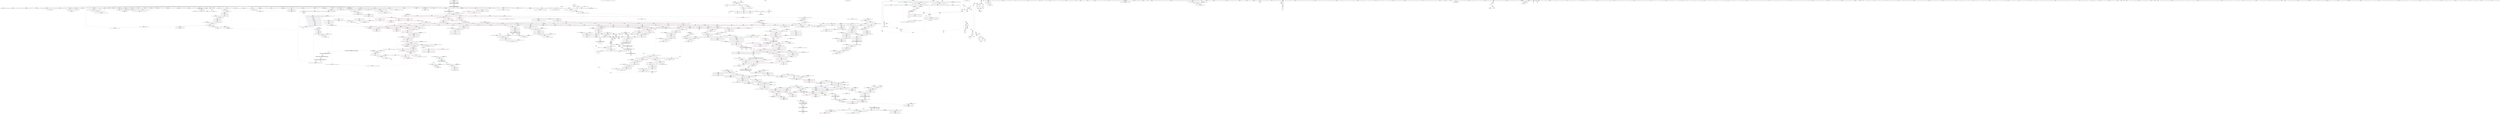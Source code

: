 digraph "SVFG" {
	label="SVFG";

	Node0x55d158d0d760 [shape=record,color=grey,label="{NodeID: 0\nNullPtr|{|<s51>111}}"];
	Node0x55d158d0d760 -> Node0x55d1591280e0[style=solid];
	Node0x55d158d0d760 -> Node0x55d1591281e0[style=solid];
	Node0x55d158d0d760 -> Node0x55d1591282b0[style=solid];
	Node0x55d158d0d760 -> Node0x55d159128380[style=solid];
	Node0x55d158d0d760 -> Node0x55d159128450[style=solid];
	Node0x55d158d0d760 -> Node0x55d159128520[style=solid];
	Node0x55d158d0d760 -> Node0x55d1591285f0[style=solid];
	Node0x55d158d0d760 -> Node0x55d1591286c0[style=solid];
	Node0x55d158d0d760 -> Node0x55d159128790[style=solid];
	Node0x55d158d0d760 -> Node0x55d159128860[style=solid];
	Node0x55d158d0d760 -> Node0x55d159128930[style=solid];
	Node0x55d158d0d760 -> Node0x55d159128a00[style=solid];
	Node0x55d158d0d760 -> Node0x55d159128ad0[style=solid];
	Node0x55d158d0d760 -> Node0x55d159128ba0[style=solid];
	Node0x55d158d0d760 -> Node0x55d159128c70[style=solid];
	Node0x55d158d0d760 -> Node0x55d159128d40[style=solid];
	Node0x55d158d0d760 -> Node0x55d159128e10[style=solid];
	Node0x55d158d0d760 -> Node0x55d159128ee0[style=solid];
	Node0x55d158d0d760 -> Node0x55d159128fb0[style=solid];
	Node0x55d158d0d760 -> Node0x55d159129080[style=solid];
	Node0x55d158d0d760 -> Node0x55d159129150[style=solid];
	Node0x55d158d0d760 -> Node0x55d159129220[style=solid];
	Node0x55d158d0d760 -> Node0x55d1591292f0[style=solid];
	Node0x55d158d0d760 -> Node0x55d1591293c0[style=solid];
	Node0x55d158d0d760 -> Node0x55d159129490[style=solid];
	Node0x55d158d0d760 -> Node0x55d159129560[style=solid];
	Node0x55d158d0d760 -> Node0x55d159129630[style=solid];
	Node0x55d158d0d760 -> Node0x55d159129700[style=solid];
	Node0x55d158d0d760 -> Node0x55d1591297d0[style=solid];
	Node0x55d158d0d760 -> Node0x55d1591298a0[style=solid];
	Node0x55d158d0d760 -> Node0x55d159129970[style=solid];
	Node0x55d158d0d760 -> Node0x55d159129a40[style=solid];
	Node0x55d158d0d760 -> Node0x55d159129b10[style=solid];
	Node0x55d158d0d760 -> Node0x55d159129be0[style=solid];
	Node0x55d158d0d760 -> Node0x55d159129cb0[style=solid];
	Node0x55d158d0d760 -> Node0x55d159129d80[style=solid];
	Node0x55d158d0d760 -> Node0x55d159129e50[style=solid];
	Node0x55d158d0d760 -> Node0x55d159129f20[style=solid];
	Node0x55d158d0d760 -> Node0x55d159129ff0[style=solid];
	Node0x55d158d0d760 -> Node0x55d15912a0c0[style=solid];
	Node0x55d158d0d760 -> Node0x55d15912a190[style=solid];
	Node0x55d158d0d760 -> Node0x55d15912a260[style=solid];
	Node0x55d158d0d760 -> Node0x55d15912a330[style=solid];
	Node0x55d158d0d760 -> Node0x55d1591459a0[style=solid];
	Node0x55d158d0d760 -> Node0x55d159130780[style=solid];
	Node0x55d158d0d760 -> Node0x55d159130850[style=solid];
	Node0x55d158d0d760 -> Node0x55d159130920[style=solid];
	Node0x55d158d0d760 -> Node0x55d15914e7d0[style=solid];
	Node0x55d158d0d760 -> Node0x55d158b1f3b0[style=solid];
	Node0x55d158d0d760 -> Node0x55d159172880[style=solid];
	Node0x55d158d0d760 -> Node0x55d159173480[style=solid];
	Node0x55d158d0d760:s51 -> Node0x55d159212f70[style=solid,color=red];
	Node0x55d15920c390 [shape=record,color=black,label="{NodeID: 1882\n1626 = PHI(1517, )\n0th arg _ZNKSt13move_iteratorIPNSt7__cxx1112basic_stringIcSt11char_traitsIcESaIcEEEEdeEv }"];
	Node0x55d15920c390 -> Node0x55d159152660[style=solid];
	Node0x55d15912e700 [shape=record,color=blue,label="{NodeID: 775\n72\<--128\nexn.slot\<--\n_Z5splitRNSt7__cxx1112basic_stringIcSt11char_traitsIcESaIcEEEc\n}"];
	Node0x55d15912e700 -> Node0x55d15913af40[style=dashed];
	Node0x55d159125150 [shape=record,color=purple,label="{NodeID: 443\n569\<--565\n_M_impl2\<--this1\n_ZNSt12_Vector_baseINSt7__cxx1112basic_stringIcSt11char_traitsIcESaIcEEESaIS5_EED2Ev\n}"];
	Node0x55d159118e90 [shape=record,color=green,label="{NodeID: 111\n633\<--634\n_ZSt8_DestroyINSt7__cxx1112basic_stringIcSt11char_traitsIcESaIcEEEEvPT_\<--_ZSt8_DestroyINSt7__cxx1112basic_stringIcSt11char_traitsIcESaIcEEEEvPT__field_insensitive\n}"];
	Node0x55d15914fa80 [shape=record,color=blue,label="{NodeID: 886\n1176\<--1174\nthis.addr\<--this\n_ZNSt12_Vector_baseINSt7__cxx1112basic_stringIcSt11char_traitsIcESaIcEEESaIS5_EE11_M_allocateEm\n}"];
	Node0x55d15914fa80 -> Node0x55d159141b50[style=dashed];
	Node0x55d15913ac00 [shape=record,color=red,label="{NodeID: 554\n97\<--68\n\<--np\n_Z5splitRNSt7__cxx1112basic_stringIcSt11char_traitsIcESaIcEEEc\n}"];
	Node0x55d15913ac00 -> Node0x55d159172e80[style=solid];
	Node0x55d15911d6c0 [shape=record,color=green,label="{NodeID: 222\n1424\<--1425\n__result.addr\<--__result.addr_field_insensitive\n_ZSt22__uninitialized_copy_aISt13move_iteratorIPNSt7__cxx1112basic_stringIcSt11char_traitsIcESaIcEEEES7_S6_ET0_T_SA_S9_RSaIT1_E\n}"];
	Node0x55d15911d6c0 -> Node0x55d1591436f0[style=solid];
	Node0x55d15911d6c0 -> Node0x55d1591512e0[style=solid];
	Node0x55d159140630 [shape=record,color=red,label="{NodeID: 665\n915\<--912\n\<--call8\n_ZNSt6vectorINSt7__cxx1112basic_stringIcSt11char_traitsIcESaIcEEESaIS5_EE17_M_realloc_insertIJS5_EEEvN9__gnu_cxx17__normal_iteratorIPS5_S7_EEDpOT_\n|{<s0>73}}"];
	Node0x55d159140630:s0 -> Node0x55d159215720[style=solid,color=red];
	Node0x55d1591a9c90 [shape=record,color=black,label="{NodeID: 1440\nMR_290V_3 = PHI(MR_290V_4, MR_290V_2, )\npts\{15180000 \}\n|{<s0>122|<s1>124|<s2>126|<s3>126}}"];
	Node0x55d1591a9c90:s0 -> Node0x55d1591b2840[style=dashed,color=red];
	Node0x55d1591a9c90:s1 -> Node0x55d1591b0a80[style=dashed,color=red];
	Node0x55d1591a9c90:s2 -> Node0x55d159144a70[style=dashed,color=red];
	Node0x55d1591a9c90:s3 -> Node0x55d159152800[style=dashed,color=red];
	Node0x55d15912b7b0 [shape=record,color=black,label="{NodeID: 333\n688\<--687\n\<--this1\n_ZNSt12_Vector_baseINSt7__cxx1112basic_stringIcSt11char_traitsIcESaIcEEESaIS5_EE12_Vector_implD2Ev\n|{<s0>54}}"];
	Node0x55d15912b7b0:s0 -> Node0x55d159213b40[style=solid,color=red];
	Node0x55d158d0d7f0 [shape=record,color=green,label="{NodeID: 1\n7\<--1\n__dso_handle\<--dummyObj\nGlob }"];
	Node0x55d15920c4d0 [shape=record,color=black,label="{NodeID: 1883\n1335 = PHI(1269, )\n0th arg _ZNKSt12_Vector_baseINSt7__cxx1112basic_stringIcSt11char_traitsIcESaIcEEESaIS5_EE19_M_get_Tp_allocatorEv }"];
	Node0x55d15920c4d0 -> Node0x55d159150920[style=solid];
	Node0x55d15912e7d0 [shape=record,color=blue,label="{NodeID: 776\n74\<--130\nehselector.slot\<--\n_Z5splitRNSt7__cxx1112basic_stringIcSt11char_traitsIcESaIcEEEc\n}"];
	Node0x55d15912e7d0 -> Node0x55d15913b010[style=dashed];
	Node0x55d159125220 [shape=record,color=purple,label="{NodeID: 444\n570\<--565\n_M_end_of_storage\<--this1\n_ZNSt12_Vector_baseINSt7__cxx1112basic_stringIcSt11char_traitsIcESaIcEEESaIS5_EED2Ev\n}"];
	Node0x55d159125220 -> Node0x55d15913d640[style=solid];
	Node0x55d159118f90 [shape=record,color=green,label="{NodeID: 112\n643\<--644\n__pointer.addr\<--__pointer.addr_field_insensitive\n_ZSt8_DestroyINSt7__cxx1112basic_stringIcSt11char_traitsIcESaIcEEEEvPT_\n}"];
	Node0x55d159118f90 -> Node0x55d15913dcc0[style=solid];
	Node0x55d159118f90 -> Node0x55d159131550[style=solid];
	Node0x55d15914fb50 [shape=record,color=blue,label="{NodeID: 887\n1178\<--1175\n__n.addr\<--__n\n_ZNSt12_Vector_baseINSt7__cxx1112basic_stringIcSt11char_traitsIcESaIcEEESaIS5_EE11_M_allocateEm\n}"];
	Node0x55d15914fb50 -> Node0x55d159141c20[style=dashed];
	Node0x55d15914fb50 -> Node0x55d159141cf0[style=dashed];
	Node0x55d15913acd0 [shape=record,color=red,label="{NodeID: 555\n100\<--68\n\<--np\n_Z5splitRNSt7__cxx1112basic_stringIcSt11char_traitsIcESaIcEEEc\n}"];
	Node0x55d15913acd0 -> Node0x55d159172700[style=solid];
	Node0x55d15911d790 [shape=record,color=green,label="{NodeID: 223\n1426\<--1427\n.addr\<--.addr_field_insensitive\n_ZSt22__uninitialized_copy_aISt13move_iteratorIPNSt7__cxx1112basic_stringIcSt11char_traitsIcESaIcEEEES7_S6_ET0_T_SA_S9_RSaIT1_E\n}"];
	Node0x55d15911d790 -> Node0x55d1591513b0[style=solid];
	Node0x55d159140700 [shape=record,color=red,label="{NodeID: 666\n927\<--926\n\<--call12\n_ZNSt6vectorINSt7__cxx1112basic_stringIcSt11char_traitsIcESaIcEEESaIS5_EE17_M_realloc_insertIJS5_EEEvN9__gnu_cxx17__normal_iteratorIPS5_S7_EEDpOT_\n|{<s0>76}}"];
	Node0x55d159140700:s0 -> Node0x55d159215510[style=solid,color=red];
	Node0x55d15912b880 [shape=record,color=black,label="{NodeID: 334\n707\<--706\n\<--\n_ZNSt16allocator_traitsISaINSt7__cxx1112basic_stringIcSt11char_traitsIcESaIcEEEEE10deallocateERS6_PS5_m\n|{<s0>55}}"];
	Node0x55d15912b880:s0 -> Node0x55d159211530[style=solid,color=red];
	Node0x55d159114dc0 [shape=record,color=green,label="{NodeID: 2\n9\<--1\n\<--dummyObj\nCan only get source location for instruction, argument, global var or function.}"];
	Node0x55d15920c610 [shape=record,color=black,label="{NodeID: 1884\n657 = PHI(565, 973, 992, )\n0th arg _ZNSt12_Vector_baseINSt7__cxx1112basic_stringIcSt11char_traitsIcESaIcEEESaIS5_EE13_M_deallocateEPS5_m }"];
	Node0x55d15920c610 -> Node0x55d1591316f0[style=solid];
	Node0x55d15912e8a0 [shape=record,color=blue,label="{NodeID: 777\n66\<--135\np\<--add\n_Z5splitRNSt7__cxx1112basic_stringIcSt11char_traitsIcESaIcEEEc\n}"];
	Node0x55d15912e8a0 -> Node0x55d1591a7990[style=dashed];
	Node0x55d159146900 [shape=record,color=yellow,style=double,label="{NodeID: 1552\n218V_1 = ENCHI(MR_218V_0)\npts\{11610000 \}\nFun[_ZNSt6vectorINSt7__cxx1112basic_stringIcSt11char_traitsIcESaIcEEESaIS5_EE5beginEv]|{<s0>102}}"];
	Node0x55d159146900:s0 -> Node0x55d159150c60[style=dashed,color=red];
	Node0x55d1591252f0 [shape=record,color=purple,label="{NodeID: 445\n572\<--565\n_M_impl3\<--this1\n_ZNSt12_Vector_baseINSt7__cxx1112basic_stringIcSt11char_traitsIcESaIcEEESaIS5_EED2Ev\n}"];
	Node0x55d159119060 [shape=record,color=green,label="{NodeID: 113\n651\<--652\n__r.addr\<--__r.addr_field_insensitive\n_ZSt11__addressofINSt7__cxx1112basic_stringIcSt11char_traitsIcESaIcEEEEPT_RS6_\n}"];
	Node0x55d159119060 -> Node0x55d15913dd90[style=solid];
	Node0x55d159119060 -> Node0x55d159131620[style=solid];
	Node0x55d15914fc20 [shape=record,color=blue,label="{NodeID: 888\n1201\<--1197\n__first.addr\<--__first\n_ZSt34__uninitialized_move_if_noexcept_aIPNSt7__cxx1112basic_stringIcSt11char_traitsIcESaIcEEES6_SaIS5_EET0_T_S9_S8_RT1_\n}"];
	Node0x55d15914fc20 -> Node0x55d159141dc0[style=dashed];
	Node0x55d15913ada0 [shape=record,color=red,label="{NodeID: 556\n107\<--68\n\<--np\n_Z5splitRNSt7__cxx1112basic_stringIcSt11char_traitsIcESaIcEEEc\n}"];
	Node0x55d15913ada0 -> Node0x55d159170780[style=solid];
	Node0x55d15911d860 [shape=record,color=green,label="{NodeID: 224\n1428\<--1429\nagg.tmp\<--agg.tmp_field_insensitive\n_ZSt22__uninitialized_copy_aISt13move_iteratorIPNSt7__cxx1112basic_stringIcSt11char_traitsIcESaIcEEEES7_S6_ET0_T_SA_S9_RSaIT1_E\n}"];
	Node0x55d15911d860 -> Node0x55d159123040[style=solid];
	Node0x55d15911d860 -> Node0x55d1591386a0[style=solid];
	Node0x55d1591407d0 [shape=record,color=red,label="{NodeID: 667\n931\<--930\n\<--_M_finish\n_ZNSt6vectorINSt7__cxx1112basic_stringIcSt11char_traitsIcESaIcEEESaIS5_EE17_M_realloc_insertIJS5_EEEvN9__gnu_cxx17__normal_iteratorIPS5_S7_EEDpOT_\n|{<s0>76}}"];
	Node0x55d1591407d0:s0 -> Node0x55d159215720[style=solid,color=red];
	Node0x55d15912b950 [shape=record,color=black,label="{NodeID: 335\n729\<--728\n\<--\n_ZN9__gnu_cxx13new_allocatorINSt7__cxx1112basic_stringIcSt11char_traitsIcESaIcEEEE10deallocateEPS6_m\n}"];
	Node0x55d159114e50 [shape=record,color=green,label="{NodeID: 3\n13\<--1\n.str\<--dummyObj\nGlob }"];
	Node0x55d15920c8f0 [shape=record,color=black,label="{NodeID: 1885\n658 = PHI(568, 974, 996, )\n1st arg _ZNSt12_Vector_baseINSt7__cxx1112basic_stringIcSt11char_traitsIcESaIcEEESaIS5_EE13_M_deallocateEPS5_m }"];
	Node0x55d15920c8f0 -> Node0x55d1591317c0[style=solid];
	Node0x55d15912e970 [shape=record,color=blue,label="{NodeID: 778\n72\<--156\nexn.slot\<--\n_Z5splitRNSt7__cxx1112basic_stringIcSt11char_traitsIcESaIcEEEc\n}"];
	Node0x55d15912e970 -> Node0x55d15913af40[style=dashed];
	Node0x55d1591253c0 [shape=record,color=purple,label="{NodeID: 446\n573\<--565\n_M_start4\<--this1\n_ZNSt12_Vector_baseINSt7__cxx1112basic_stringIcSt11char_traitsIcESaIcEEESaIS5_EED2Ev\n}"];
	Node0x55d1591253c0 -> Node0x55d15913d710[style=solid];
	Node0x55d15911dcd0 [shape=record,color=green,label="{NodeID: 114\n660\<--661\nthis.addr\<--this.addr_field_insensitive\n_ZNSt12_Vector_baseINSt7__cxx1112basic_stringIcSt11char_traitsIcESaIcEEESaIS5_EE13_M_deallocateEPS5_m\n}"];
	Node0x55d15911dcd0 -> Node0x55d15913de60[style=solid];
	Node0x55d15911dcd0 -> Node0x55d1591316f0[style=solid];
	Node0x55d15914fcf0 [shape=record,color=blue,label="{NodeID: 889\n1203\<--1198\n__last.addr\<--__last\n_ZSt34__uninitialized_move_if_noexcept_aIPNSt7__cxx1112basic_stringIcSt11char_traitsIcESaIcEEES6_SaIS5_EET0_T_S9_S8_RT1_\n}"];
	Node0x55d15914fcf0 -> Node0x55d159141e90[style=dashed];
	Node0x55d15913ae70 [shape=record,color=red,label="{NodeID: 557\n134\<--68\n\<--np\n_Z5splitRNSt7__cxx1112basic_stringIcSt11char_traitsIcESaIcEEEc\n}"];
	Node0x55d15913ae70 -> Node0x55d159170600[style=solid];
	Node0x55d15911d930 [shape=record,color=green,label="{NodeID: 225\n1430\<--1431\nagg.tmp2\<--agg.tmp2_field_insensitive\n_ZSt22__uninitialized_copy_aISt13move_iteratorIPNSt7__cxx1112basic_stringIcSt11char_traitsIcESaIcEEEES7_S6_ET0_T_SA_S9_RSaIT1_E\n}"];
	Node0x55d15911d930 -> Node0x55d159123110[style=solid];
	Node0x55d15911d930 -> Node0x55d159138770[style=solid];
	Node0x55d1591408a0 [shape=record,color=red,label="{NodeID: 668\n984\<--983\n\<--_M_start26\n_ZNSt6vectorINSt7__cxx1112basic_stringIcSt11char_traitsIcESaIcEEESaIS5_EE17_M_realloc_insertIJS5_EEEvN9__gnu_cxx17__normal_iteratorIPS5_S7_EEDpOT_\n|{<s0>85}}"];
	Node0x55d1591408a0:s0 -> Node0x55d159217460[style=solid,color=red];
	Node0x55d1591a5c90 [shape=record,color=black,label="{NodeID: 1443\nMR_68V_2 = PHI(MR_68V_3, MR_68V_1, )\npts\{10 12 \}\n|{<s0>38|<s1>38|<s2>38|<s3>38|<s4>38|<s5>38}}"];
	Node0x55d1591a5c90:s0 -> Node0x55d159139bc0[style=dashed,color=red];
	Node0x55d1591a5c90:s1 -> Node0x55d159139c90[style=dashed,color=red];
	Node0x55d1591a5c90:s2 -> Node0x55d159139e30[style=dashed,color=red];
	Node0x55d1591a5c90:s3 -> Node0x55d159139f00[style=dashed,color=red];
	Node0x55d1591a5c90:s4 -> Node0x55d15912fdc0[style=dashed,color=red];
	Node0x55d1591a5c90:s5 -> Node0x55d15912fe90[style=dashed,color=red];
	Node0x55d15912ba20 [shape=record,color=black,label="{NodeID: 336\n742\<--741\n\<--this1\n_ZNSaINSt7__cxx1112basic_stringIcSt11char_traitsIcESaIcEEEED2Ev\n|{<s0>57}}"];
	Node0x55d15912ba20:s0 -> Node0x55d159214620[style=solid,color=red];
	Node0x55d159115100 [shape=record,color=green,label="{NodeID: 4\n15\<--1\n.str.1\<--dummyObj\nGlob }"];
	Node0x55d15920cab0 [shape=record,color=black,label="{NodeID: 1886\n659 = PHI(578, 975, 1008, )\n2nd arg _ZNSt12_Vector_baseINSt7__cxx1112basic_stringIcSt11char_traitsIcESaIcEEESaIS5_EE13_M_deallocateEPS5_m }"];
	Node0x55d15920cab0 -> Node0x55d159131890[style=solid];
	Node0x55d15912ea40 [shape=record,color=blue,label="{NodeID: 779\n74\<--158\nehselector.slot\<--\n_Z5splitRNSt7__cxx1112basic_stringIcSt11char_traitsIcESaIcEEEc\n}"];
	Node0x55d15912ea40 -> Node0x55d15913b010[style=dashed];
	Node0x55d159125490 [shape=record,color=purple,label="{NodeID: 447\n583\<--565\n_M_impl5\<--this1\n_ZNSt12_Vector_baseINSt7__cxx1112basic_stringIcSt11char_traitsIcESaIcEEESaIS5_EED2Ev\n|{<s0>46}}"];
	Node0x55d159125490:s0 -> Node0x55d1592172e0[style=solid,color=red];
	Node0x55d15911dd60 [shape=record,color=green,label="{NodeID: 115\n662\<--663\n__p.addr\<--__p.addr_field_insensitive\n_ZNSt12_Vector_baseINSt7__cxx1112basic_stringIcSt11char_traitsIcESaIcEEESaIS5_EE13_M_deallocateEPS5_m\n}"];
	Node0x55d15911dd60 -> Node0x55d15913df30[style=solid];
	Node0x55d15911dd60 -> Node0x55d15913e000[style=solid];
	Node0x55d15911dd60 -> Node0x55d1591317c0[style=solid];
	Node0x55d15914fdc0 [shape=record,color=blue,label="{NodeID: 890\n1205\<--1199\n__result.addr\<--__result\n_ZSt34__uninitialized_move_if_noexcept_aIPNSt7__cxx1112basic_stringIcSt11char_traitsIcESaIcEEES6_SaIS5_EET0_T_S9_S8_RT1_\n}"];
	Node0x55d15914fdc0 -> Node0x55d159141f60[style=dashed];
	Node0x55d15913af40 [shape=record,color=red,label="{NodeID: 558\n173\<--72\nexn\<--exn.slot\n_Z5splitRNSt7__cxx1112basic_stringIcSt11char_traitsIcESaIcEEEc\n}"];
	Node0x55d15911da00 [shape=record,color=green,label="{NodeID: 226\n1442\<--1443\nllvm.memcpy.p0i8.p0i8.i64\<--llvm.memcpy.p0i8.p0i8.i64_field_insensitive\n}"];
	Node0x55d159140970 [shape=record,color=red,label="{NodeID: 669\n988\<--987\n\<--_M_finish28\n_ZNSt6vectorINSt7__cxx1112basic_stringIcSt11char_traitsIcESaIcEEESaIS5_EE17_M_realloc_insertIJS5_EEEvN9__gnu_cxx17__normal_iteratorIPS5_S7_EEDpOT_\n|{<s0>85}}"];
	Node0x55d159140970:s0 -> Node0x55d1592176b0[style=solid,color=red];
	Node0x55d1591a6190 [shape=record,color=black,label="{NodeID: 1444\nMR_66V_3 = PHI(MR_66V_4, MR_66V_2, )\npts\{448 \}\n}"];
	Node0x55d1591a6190 -> Node0x55d15913cbb0[style=dashed];
	Node0x55d1591a6190 -> Node0x55d15913cc80[style=dashed];
	Node0x55d1591a6190 -> Node0x55d15913cd50[style=dashed];
	Node0x55d1591a6190 -> Node0x55d159130510[style=dashed];
	Node0x55d15912baf0 [shape=record,color=black,label="{NodeID: 337\n766\<--765\n\<--this1\n_ZNSt6vectorINSt7__cxx1112basic_stringIcSt11char_traitsIcESaIcEEESaIS5_EE12emplace_backIJS5_EEEvDpOT_\n}"];
	Node0x55d15912baf0 -> Node0x55d159125970[style=solid];
	Node0x55d15912baf0 -> Node0x55d159125a40[style=solid];
	Node0x55d1591151c0 [shape=record,color=green,label="{NodeID: 5\n17\<--1\n.str.2\<--dummyObj\nGlob }"];
	Node0x55d15920cc70 [shape=record,color=black,label="{NodeID: 1887\n1057 = PHI(832, )\n0th arg _ZN9__gnu_cxx13new_allocatorINSt7__cxx1112basic_stringIcSt11char_traitsIcESaIcEEEE9constructIS6_JS6_EEEvPT_DpOT0_ }"];
	Node0x55d15920cc70 -> Node0x55d15914f190[style=solid];
	Node0x55d15912eb10 [shape=record,color=blue,label="{NodeID: 780\n64\<--163\nnrvo\<--\n_Z5splitRNSt7__cxx1112basic_stringIcSt11char_traitsIcESaIcEEEc\n}"];
	Node0x55d15912eb10 -> Node0x55d15913a650[style=dashed];
	Node0x55d159125560 [shape=record,color=purple,label="{NodeID: 448\n593\<--565\n_M_impl6\<--this1\n_ZNSt12_Vector_baseINSt7__cxx1112basic_stringIcSt11char_traitsIcESaIcEEESaIS5_EED2Ev\n|{<s0>47}}"];
	Node0x55d159125560:s0 -> Node0x55d1592172e0[style=solid,color=red];
	Node0x55d15911de30 [shape=record,color=green,label="{NodeID: 116\n664\<--665\n__n.addr\<--__n.addr_field_insensitive\n_ZNSt12_Vector_baseINSt7__cxx1112basic_stringIcSt11char_traitsIcESaIcEEESaIS5_EE13_M_deallocateEPS5_m\n}"];
	Node0x55d15911de30 -> Node0x55d15913e0d0[style=solid];
	Node0x55d15911de30 -> Node0x55d159131890[style=solid];
	Node0x55d15914fe90 [shape=record,color=blue,label="{NodeID: 891\n1207\<--1200\n__alloc.addr\<--__alloc\n_ZSt34__uninitialized_move_if_noexcept_aIPNSt7__cxx1112basic_stringIcSt11char_traitsIcESaIcEEES6_SaIS5_EET0_T_S9_S8_RT1_\n}"];
	Node0x55d15914fe90 -> Node0x55d159142030[style=dashed];
	Node0x55d15913b010 [shape=record,color=red,label="{NodeID: 559\n174\<--74\nsel\<--ehselector.slot\n_Z5splitRNSt7__cxx1112basic_stringIcSt11char_traitsIcESaIcEEEc\n}"];
	Node0x55d15911db00 [shape=record,color=green,label="{NodeID: 227\n1453\<--1454\n_ZSt18uninitialized_copyISt13move_iteratorIPNSt7__cxx1112basic_stringIcSt11char_traitsIcESaIcEEEES7_ET0_T_SA_S9_\<--_ZSt18uninitialized_copyISt13move_iteratorIPNSt7__cxx1112basic_stringIcSt11char_traitsIcESaIcEEEES7_ET0_T_SA_S9__field_insensitive\n}"];
	Node0x55d159140a40 [shape=record,color=red,label="{NodeID: 670\n996\<--995\n\<--_M_start31\n_ZNSt6vectorINSt7__cxx1112basic_stringIcSt11char_traitsIcESaIcEEESaIS5_EE17_M_realloc_insertIJS5_EEEvN9__gnu_cxx17__normal_iteratorIPS5_S7_EEDpOT_\n|{<s0>86}}"];
	Node0x55d159140a40:s0 -> Node0x55d15920c8f0[style=solid,color=red];
	Node0x55d15912bbc0 [shape=record,color=black,label="{NodeID: 338\n770\<--765\n\<--this1\n_ZNSt6vectorINSt7__cxx1112basic_stringIcSt11char_traitsIcESaIcEEESaIS5_EE12emplace_backIJS5_EEEvDpOT_\n}"];
	Node0x55d15912bbc0 -> Node0x55d159125b10[style=solid];
	Node0x55d15912bbc0 -> Node0x55d159125be0[style=solid];
	Node0x55d159115280 [shape=record,color=green,label="{NodeID: 6\n19\<--1\n.str.3\<--dummyObj\nGlob }"];
	Node0x55d15920cd80 [shape=record,color=black,label="{NodeID: 1888\n1058 = PHI(833, )\n1st arg _ZN9__gnu_cxx13new_allocatorINSt7__cxx1112basic_stringIcSt11char_traitsIcESaIcEEEE9constructIS6_JS6_EEEvPT_DpOT0_ }"];
	Node0x55d15920cd80 -> Node0x55d15914f260[style=solid];
	Node0x55d15912ebe0 [shape=record,color=blue,label="{NodeID: 781\n180\<--179\nthis.addr\<--this\n_ZNSt6vectorINSt7__cxx1112basic_stringIcSt11char_traitsIcESaIcEEESaIS5_EEC2Ev\n}"];
	Node0x55d15912ebe0 -> Node0x55d15913b0e0[style=dashed];
	Node0x55d159125630 [shape=record,color=purple,label="{NodeID: 449\n637\<--636\nincdec.ptr\<--\n_ZNSt12_Destroy_auxILb0EE9__destroyIPNSt7__cxx1112basic_stringIcSt11char_traitsIcESaIcEEEEEvT_S9_\n}"];
	Node0x55d159125630 -> Node0x55d159131480[style=solid];
	Node0x55d15911df00 [shape=record,color=green,label="{NodeID: 117\n678\<--679\n_ZNSt16allocator_traitsISaINSt7__cxx1112basic_stringIcSt11char_traitsIcESaIcEEEEE10deallocateERS6_PS5_m\<--_ZNSt16allocator_traitsISaINSt7__cxx1112basic_stringIcSt11char_traitsIcESaIcEEEEE10deallocateERS6_PS5_m_field_insensitive\n}"];
	Node0x55d15914ff60 [shape=record,color=blue,label="{NodeID: 892\n1221\<--1218\ncoerce.dive\<--call\n_ZSt34__uninitialized_move_if_noexcept_aIPNSt7__cxx1112basic_stringIcSt11char_traitsIcESaIcEEES6_SaIS5_EET0_T_S9_S8_RT1_\n}"];
	Node0x55d15914ff60 -> Node0x55d159142100[style=dashed];
	Node0x55d15913b0e0 [shape=record,color=red,label="{NodeID: 560\n183\<--180\nthis1\<--this.addr\n_ZNSt6vectorINSt7__cxx1112basic_stringIcSt11char_traitsIcESaIcEEESaIS5_EEC2Ev\n}"];
	Node0x55d15913b0e0 -> Node0x55d15912aab0[style=solid];
	Node0x55d15911dc00 [shape=record,color=green,label="{NodeID: 228\n1458\<--1459\nretval\<--retval_field_insensitive\n_ZSt32__make_move_if_noexcept_iteratorINSt7__cxx1112basic_stringIcSt11char_traitsIcESaIcEEESt13move_iteratorIPS5_EET0_PT_\n|{|<s1>118}}"];
	Node0x55d15911dc00 -> Node0x55d159138b80[style=solid];
	Node0x55d15911dc00:s1 -> Node0x55d159211860[style=solid,color=red];
	Node0x55d159140b10 [shape=record,color=red,label="{NodeID: 671\n1000\<--999\n\<--_M_end_of_storage\n_ZNSt6vectorINSt7__cxx1112basic_stringIcSt11char_traitsIcESaIcEEESaIS5_EE17_M_realloc_insertIJS5_EEEvN9__gnu_cxx17__normal_iteratorIPS5_S7_EEDpOT_\n}"];
	Node0x55d159140b10 -> Node0x55d15912d350[style=solid];
	Node0x55d15912bc90 [shape=record,color=black,label="{NodeID: 339\n776\<--765\n\<--this1\n_ZNSt6vectorINSt7__cxx1112basic_stringIcSt11char_traitsIcESaIcEEESaIS5_EE12emplace_backIJS5_EEEvDpOT_\n}"];
	Node0x55d15912bc90 -> Node0x55d159125cb0[style=solid];
	Node0x55d1591156e0 [shape=record,color=green,label="{NodeID: 7\n21\<--1\n.str.4\<--dummyObj\nGlob }"];
	Node0x55d15920ce90 [shape=record,color=black,label="{NodeID: 1889\n1059 = PHI(835, )\n2nd arg _ZN9__gnu_cxx13new_allocatorINSt7__cxx1112basic_stringIcSt11char_traitsIcESaIcEEEE9constructIS6_JS6_EEEvPT_DpOT0_ }"];
	Node0x55d15920ce90 -> Node0x55d15914f330[style=solid];
	Node0x55d15912ecb0 [shape=record,color=blue,label="{NodeID: 782\n202\<--200\nthis.addr\<--this\n_ZNSt6vectorINSt7__cxx1112basic_stringIcSt11char_traitsIcESaIcEEESaIS5_EE9push_backEOS5_\n}"];
	Node0x55d15912ecb0 -> Node0x55d15913b1b0[style=dashed];
	Node0x55d159125700 [shape=record,color=purple,label="{NodeID: 450\n673\<--669\n_M_impl\<--this1\n_ZNSt12_Vector_baseINSt7__cxx1112basic_stringIcSt11char_traitsIcESaIcEEESaIS5_EE13_M_deallocateEPS5_m\n}"];
	Node0x55d159125700 -> Node0x55d15912b6e0[style=solid];
	Node0x55d15911e000 [shape=record,color=green,label="{NodeID: 118\n684\<--685\nthis.addr\<--this.addr_field_insensitive\n_ZNSt12_Vector_baseINSt7__cxx1112basic_stringIcSt11char_traitsIcESaIcEEESaIS5_EE12_Vector_implD2Ev\n}"];
	Node0x55d15911e000 -> Node0x55d15913e1a0[style=solid];
	Node0x55d15911e000 -> Node0x55d159131960[style=solid];
	Node0x55d159150030 [shape=record,color=blue,label="{NodeID: 893\n1225\<--1224\ncoerce.dive3\<--call2\n_ZSt34__uninitialized_move_if_noexcept_aIPNSt7__cxx1112basic_stringIcSt11char_traitsIcESaIcEEES6_SaIS5_EET0_T_S9_S8_RT1_\n}"];
	Node0x55d159150030 -> Node0x55d1591421d0[style=dashed];
	Node0x55d15913b1b0 [shape=record,color=red,label="{NodeID: 561\n208\<--202\nthis1\<--this.addr\n_ZNSt6vectorINSt7__cxx1112basic_stringIcSt11char_traitsIcESaIcEEESaIS5_EE9push_backEOS5_\n|{<s0>19}}"];
	Node0x55d15913b1b0:s0 -> Node0x55d159216630[style=solid,color=red];
	Node0x55d1591260f0 [shape=record,color=green,label="{NodeID: 229\n1460\<--1461\n__i.addr\<--__i.addr_field_insensitive\n_ZSt32__make_move_if_noexcept_iteratorINSt7__cxx1112basic_stringIcSt11char_traitsIcESaIcEEESt13move_iteratorIPS5_EET0_PT_\n}"];
	Node0x55d1591260f0 -> Node0x55d159143960[style=solid];
	Node0x55d1591260f0 -> Node0x55d159151620[style=solid];
	Node0x55d159140be0 [shape=record,color=red,label="{NodeID: 672\n1004\<--1003\n\<--_M_start34\n_ZNSt6vectorINSt7__cxx1112basic_stringIcSt11char_traitsIcESaIcEEESaIS5_EE17_M_realloc_insertIJS5_EEEvN9__gnu_cxx17__normal_iteratorIPS5_S7_EEDpOT_\n}"];
	Node0x55d159140be0 -> Node0x55d15912d420[style=solid];
	Node0x55d1591acfb0 [shape=record,color=black,label="{NodeID: 1447\nMR_116V_3 = PHI(MR_116V_4, MR_116V_2, )\npts\{618 \}\n}"];
	Node0x55d1591acfb0 -> Node0x55d15913d980[style=dashed];
	Node0x55d1591acfb0 -> Node0x55d15913da50[style=dashed];
	Node0x55d1591acfb0 -> Node0x55d15913db20[style=dashed];
	Node0x55d1591acfb0 -> Node0x55d159131480[style=dashed];
	Node0x55d15912bd60 [shape=record,color=black,label="{NodeID: 340\n779\<--765\n\<--this1\n_ZNSt6vectorINSt7__cxx1112basic_stringIcSt11char_traitsIcESaIcEEESaIS5_EE12emplace_backIJS5_EEEvDpOT_\n}"];
	Node0x55d15912bd60 -> Node0x55d159125d80[style=solid];
	Node0x55d15912bd60 -> Node0x55d159125e50[style=solid];
	Node0x55d1591157a0 [shape=record,color=green,label="{NodeID: 8\n23\<--1\n.str.5\<--dummyObj\nGlob }"];
	Node0x55d15920cfa0 [shape=record,color=black,label="{NodeID: 1890\n1324 = PHI(1270, )\n0th arg _ZNSt16allocator_traitsISaINSt7__cxx1112basic_stringIcSt11char_traitsIcESaIcEEEEE8max_sizeERKS6_ }"];
	Node0x55d15920cfa0 -> Node0x55d159150850[style=solid];
	Node0x55d15912ed80 [shape=record,color=blue,label="{NodeID: 783\n204\<--201\n__x.addr\<--__x\n_ZNSt6vectorINSt7__cxx1112basic_stringIcSt11char_traitsIcESaIcEEESaIS5_EE9push_backEOS5_\n}"];
	Node0x55d15912ed80 -> Node0x55d15913b280[style=dashed];
	Node0x55d1591257d0 [shape=record,color=purple,label="{NodeID: 451\n800\<--761\ncoerce.dive\<--agg.tmp\n_ZNSt6vectorINSt7__cxx1112basic_stringIcSt11char_traitsIcESaIcEEESaIS5_EE12emplace_backIJS5_EEEvDpOT_\n}"];
	Node0x55d1591257d0 -> Node0x55d15914dc70[style=solid];
	Node0x55d15911e0d0 [shape=record,color=green,label="{NodeID: 119\n690\<--691\n_ZNSaINSt7__cxx1112basic_stringIcSt11char_traitsIcESaIcEEEED2Ev\<--_ZNSaINSt7__cxx1112basic_stringIcSt11char_traitsIcESaIcEEEED2Ev_field_insensitive\n}"];
	Node0x55d159150100 [shape=record,color=blue,label="{NodeID: 894\n1239\<--1238\nthis.addr\<--this\n_ZNK9__gnu_cxx17__normal_iteratorIPNSt7__cxx1112basic_stringIcSt11char_traitsIcESaIcEEESt6vectorIS6_SaIS6_EEE4baseEv\n}"];
	Node0x55d159150100 -> Node0x55d1591422a0[style=dashed];
	Node0x55d15913b280 [shape=record,color=red,label="{NodeID: 562\n209\<--204\n\<--__x.addr\n_ZNSt6vectorINSt7__cxx1112basic_stringIcSt11char_traitsIcESaIcEEESaIS5_EE9push_backEOS5_\n|{<s0>18}}"];
	Node0x55d15913b280:s0 -> Node0x55d159213650[style=solid,color=red];
	Node0x55d1591261c0 [shape=record,color=green,label="{NodeID: 230\n1465\<--1466\n_ZNSt13move_iteratorIPNSt7__cxx1112basic_stringIcSt11char_traitsIcESaIcEEEEC2ES6_\<--_ZNSt13move_iteratorIPNSt7__cxx1112basic_stringIcSt11char_traitsIcESaIcEEEEC2ES6__field_insensitive\n}"];
	Node0x55d159140cb0 [shape=record,color=red,label="{NodeID: 673\n1046\<--1043\nthis1\<--this.addr\n_ZNSt6vectorINSt7__cxx1112basic_stringIcSt11char_traitsIcESaIcEEESaIS5_EE3endEv\n}"];
	Node0x55d159140cb0 -> Node0x55d15912d4f0[style=solid];
	Node0x55d15912be30 [shape=record,color=black,label="{NodeID: 341\n790\<--765\n\<--this1\n_ZNSt6vectorINSt7__cxx1112basic_stringIcSt11char_traitsIcESaIcEEESaIS5_EE12emplace_backIJS5_EEEvDpOT_\n}"];
	Node0x55d15912be30 -> Node0x55d159125f20[style=solid];
	Node0x55d15912be30 -> Node0x55d159125ff0[style=solid];
	Node0x55d159115860 [shape=record,color=green,label="{NodeID: 9\n25\<--1\n.str.6\<--dummyObj\nGlob }"];
	Node0x55d15920d0b0 [shape=record,color=black,label="{NodeID: 1891\n548 = PHI(248, 917, 933, 969, 989, )\n0th arg _ZNSt12_Vector_baseINSt7__cxx1112basic_stringIcSt11char_traitsIcESaIcEEESaIS5_EE19_M_get_Tp_allocatorEv }"];
	Node0x55d15920d0b0 -> Node0x55d159130e00[style=solid];
	Node0x55d15912ee50 [shape=record,color=blue,label="{NodeID: 784\n232\<--231\nthis.addr\<--this\n_ZNSt6vectorINSt7__cxx1112basic_stringIcSt11char_traitsIcESaIcEEESaIS5_EED2Ev\n}"];
	Node0x55d15912ee50 -> Node0x55d15913b350[style=dashed];
	Node0x55d1591258a0 [shape=record,color=purple,label="{NodeID: 452\n804\<--761\ncoerce.dive10\<--agg.tmp\n_ZNSt6vectorINSt7__cxx1112basic_stringIcSt11char_traitsIcESaIcEEESaIS5_EE12emplace_backIJS5_EEEvDpOT_\n}"];
	Node0x55d1591258a0 -> Node0x55d15913edd0[style=solid];
	Node0x55d15911e1d0 [shape=record,color=green,label="{NodeID: 120\n697\<--698\n__a.addr\<--__a.addr_field_insensitive\n_ZNSt16allocator_traitsISaINSt7__cxx1112basic_stringIcSt11char_traitsIcESaIcEEEEE10deallocateERS6_PS5_m\n}"];
	Node0x55d15911e1d0 -> Node0x55d15913e270[style=solid];
	Node0x55d15911e1d0 -> Node0x55d159131a30[style=solid];
	Node0x55d1591501d0 [shape=record,color=blue,label="{NodeID: 895\n1248\<--1246\n__a.addr\<--__a\n_ZNSt16allocator_traitsISaINSt7__cxx1112basic_stringIcSt11char_traitsIcESaIcEEEEE7destroyIS5_EEvRS6_PT_\n}"];
	Node0x55d1591501d0 -> Node0x55d159142370[style=dashed];
	Node0x55d15913b350 [shape=record,color=red,label="{NodeID: 563\n239\<--232\nthis1\<--this.addr\n_ZNSt6vectorINSt7__cxx1112basic_stringIcSt11char_traitsIcESaIcEEESaIS5_EED2Ev\n}"];
	Node0x55d15913b350 -> Node0x55d15912ab80[style=solid];
	Node0x55d15913b350 -> Node0x55d15912ac50[style=solid];
	Node0x55d15913b350 -> Node0x55d15912ad20[style=solid];
	Node0x55d15913b350 -> Node0x55d15912adf0[style=solid];
	Node0x55d15913b350 -> Node0x55d15912aec0[style=solid];
	Node0x55d1591262c0 [shape=record,color=green,label="{NodeID: 231\n1474\<--1475\n__first\<--__first_field_insensitive\n_ZSt18uninitialized_copyISt13move_iteratorIPNSt7__cxx1112basic_stringIcSt11char_traitsIcESaIcEEEES7_ET0_T_SA_S9_\n}"];
	Node0x55d1591262c0 -> Node0x55d159123380[style=solid];
	Node0x55d1591262c0 -> Node0x55d159138c50[style=solid];
	Node0x55d159140d80 [shape=record,color=red,label="{NodeID: 674\n1054\<--1053\n\<--coerce.dive\n_ZNSt6vectorINSt7__cxx1112basic_stringIcSt11char_traitsIcESaIcEEESaIS5_EE3endEv\n}"];
	Node0x55d159140d80 -> Node0x55d15912d5c0[style=solid];
	Node0x55d15912bf00 [shape=record,color=black,label="{NodeID: 342\n778\<--777\n\<--_M_impl3\n_ZNSt6vectorINSt7__cxx1112basic_stringIcSt11char_traitsIcESaIcEEESaIS5_EE12emplace_backIJS5_EEEvDpOT_\n|{<s0>59}}"];
	Node0x55d15912bf00:s0 -> Node0x55d15920d4d0[style=solid,color=red];
	Node0x55d159115920 [shape=record,color=green,label="{NodeID: 10\n28\<--1\n\<--dummyObj\nCan only get source location for instruction, argument, global var or function.}"];
	Node0x55d15920d4d0 [shape=record,color=black,label="{NodeID: 1892\n819 = PHI(778, 900, )\n0th arg _ZNSt16allocator_traitsISaINSt7__cxx1112basic_stringIcSt11char_traitsIcESaIcEEEEE9constructIS5_JS5_EEEvRS6_PT_DpOT0_ }"];
	Node0x55d15920d4d0 -> Node0x55d15914de10[style=solid];
	Node0x55d15912ef20 [shape=record,color=blue,label="{NodeID: 785\n234\<--261\nexn.slot\<--\n_ZNSt6vectorINSt7__cxx1112basic_stringIcSt11char_traitsIcESaIcEEESaIS5_EED2Ev\n}"];
	Node0x55d15912ef20 -> Node0x55d15913b420[style=dashed];
	Node0x55d159147060 [shape=record,color=yellow,style=double,label="{NodeID: 1560\n298V_1 = ENCHI(MR_298V_0)\npts\{15180000 15200000 \}\nFun[_ZNKSt13move_iteratorIPNSt7__cxx1112basic_stringIcSt11char_traitsIcESaIcEEEE4baseEv]}"];
	Node0x55d159147060 -> Node0x55d159144db0[style=dashed];
	Node0x55d159125970 [shape=record,color=purple,label="{NodeID: 453\n767\<--766\n_M_impl\<--\n_ZNSt6vectorINSt7__cxx1112basic_stringIcSt11char_traitsIcESaIcEEESaIS5_EE12emplace_backIJS5_EEEvDpOT_\n}"];
	Node0x55d15911e2a0 [shape=record,color=green,label="{NodeID: 121\n699\<--700\n__p.addr\<--__p.addr_field_insensitive\n_ZNSt16allocator_traitsISaINSt7__cxx1112basic_stringIcSt11char_traitsIcESaIcEEEEE10deallocateERS6_PS5_m\n}"];
	Node0x55d15911e2a0 -> Node0x55d15913e340[style=solid];
	Node0x55d15911e2a0 -> Node0x55d159131b00[style=solid];
	Node0x55d1591502a0 [shape=record,color=blue,label="{NodeID: 896\n1250\<--1247\n__p.addr\<--__p\n_ZNSt16allocator_traitsISaINSt7__cxx1112basic_stringIcSt11char_traitsIcESaIcEEEEE7destroyIS5_EEvRS6_PT_\n}"];
	Node0x55d1591502a0 -> Node0x55d159142440[style=dashed];
	Node0x55d15913b420 [shape=record,color=red,label="{NodeID: 564\n268\<--234\nexn\<--exn.slot\n_ZNSt6vectorINSt7__cxx1112basic_stringIcSt11char_traitsIcESaIcEEESaIS5_EED2Ev\n|{<s0>24}}"];
	Node0x55d15913b420:s0 -> Node0x55d159217b40[style=solid,color=red];
	Node0x55d159126390 [shape=record,color=green,label="{NodeID: 232\n1476\<--1477\n__last\<--__last_field_insensitive\n_ZSt18uninitialized_copyISt13move_iteratorIPNSt7__cxx1112basic_stringIcSt11char_traitsIcESaIcEEEES7_ET0_T_SA_S9_\n}"];
	Node0x55d159126390 -> Node0x55d159123450[style=solid];
	Node0x55d159126390 -> Node0x55d159138d20[style=solid];
	Node0x55d159140e50 [shape=record,color=red,label="{NodeID: 675\n1069\<--1060\nthis1\<--this.addr\n_ZN9__gnu_cxx13new_allocatorINSt7__cxx1112basic_stringIcSt11char_traitsIcESaIcEEEE9constructIS6_JS6_EEEvPT_DpOT0_\n}"];
	Node0x55d1591adeb0 [shape=record,color=black,label="{NodeID: 1450\nMR_44V_3 = PHI(MR_44V_4, MR_44V_2, )\npts\{352 \}\n}"];
	Node0x55d1591adeb0 -> Node0x55d15913c390[style=dashed];
	Node0x55d1591adeb0 -> Node0x55d15913c460[style=dashed];
	Node0x55d1591adeb0 -> Node0x55d15913c530[style=dashed];
	Node0x55d1591adeb0 -> Node0x55d15912fa80[style=dashed];
	Node0x55d15912bfd0 [shape=record,color=black,label="{NodeID: 343\n811\<--816\n_ZSt4moveIRNSt7__cxx1112basic_stringIcSt11char_traitsIcESaIcEEEEONSt16remove_referenceIT_E4typeEOS8__ret\<--\n_ZSt4moveIRNSt7__cxx1112basic_stringIcSt11char_traitsIcESaIcEEEEONSt16remove_referenceIT_E4typeEOS8_\n|{<s0>18}}"];
	Node0x55d15912bfd0:s0 -> Node0x55d159206fa0[style=solid,color=blue];
	Node0x55d159115e50 [shape=record,color=green,label="{NodeID: 11\n81\<--1\n\<--dummyObj\nCan only get source location for instruction, argument, global var or function.}"];
	Node0x55d15920d620 [shape=record,color=black,label="{NodeID: 1893\n820 = PHI(782, 903, )\n1st arg _ZNSt16allocator_traitsISaINSt7__cxx1112basic_stringIcSt11char_traitsIcESaIcEEEEE9constructIS5_JS5_EEEvRS6_PT_DpOT0_ }"];
	Node0x55d15920d620 -> Node0x55d15914dee0[style=solid];
	Node0x55d15912eff0 [shape=record,color=blue,label="{NodeID: 786\n236\<--263\nehselector.slot\<--\n_ZNSt6vectorINSt7__cxx1112basic_stringIcSt11char_traitsIcESaIcEEESaIS5_EED2Ev\n}"];
	Node0x55d159125a40 [shape=record,color=purple,label="{NodeID: 454\n768\<--766\n_M_finish\<--\n_ZNSt6vectorINSt7__cxx1112basic_stringIcSt11char_traitsIcESaIcEEESaIS5_EE12emplace_backIJS5_EEEvDpOT_\n}"];
	Node0x55d159125a40 -> Node0x55d15913ea90[style=solid];
	Node0x55d15911e370 [shape=record,color=green,label="{NodeID: 122\n701\<--702\n__n.addr\<--__n.addr_field_insensitive\n_ZNSt16allocator_traitsISaINSt7__cxx1112basic_stringIcSt11char_traitsIcESaIcEEEEE10deallocateERS6_PS5_m\n}"];
	Node0x55d15911e370 -> Node0x55d15913e410[style=solid];
	Node0x55d15911e370 -> Node0x55d159131bd0[style=solid];
	Node0x55d159150370 [shape=record,color=blue,label="{NodeID: 897\n1265\<--1264\nthis.addr\<--this\n_ZNKSt6vectorINSt7__cxx1112basic_stringIcSt11char_traitsIcESaIcEEESaIS5_EE8max_sizeEv\n}"];
	Node0x55d159150370 -> Node0x55d159142510[style=dashed];
	Node0x55d15913b4f0 [shape=record,color=red,label="{NodeID: 565\n243\<--242\n\<--_M_start\n_ZNSt6vectorINSt7__cxx1112basic_stringIcSt11char_traitsIcESaIcEEESaIS5_EED2Ev\n|{<s0>21}}"];
	Node0x55d15913b4f0:s0 -> Node0x55d159217460[style=solid,color=red];
	Node0x55d159126460 [shape=record,color=green,label="{NodeID: 233\n1478\<--1479\n__result.addr\<--__result.addr_field_insensitive\n_ZSt18uninitialized_copyISt13move_iteratorIPNSt7__cxx1112basic_stringIcSt11char_traitsIcESaIcEEEES7_ET0_T_SA_S9_\n}"];
	Node0x55d159126460 -> Node0x55d159143b00[style=solid];
	Node0x55d159126460 -> Node0x55d159151890[style=solid];
	Node0x55d159140f20 [shape=record,color=red,label="{NodeID: 676\n1070\<--1062\n\<--__p.addr\n_ZN9__gnu_cxx13new_allocatorINSt7__cxx1112basic_stringIcSt11char_traitsIcESaIcEEEE9constructIS6_JS6_EEEvPT_DpOT0_\n}"];
	Node0x55d159140f20 -> Node0x55d15912d690[style=solid];
	Node0x55d1591ae3b0 [shape=record,color=black,label="{NodeID: 1451\nMR_28V_5 = PHI(MR_28V_6, MR_28V_4, )\npts\{277 \}\n}"];
	Node0x55d1591ae3b0 -> Node0x55d15913b760[style=dashed];
	Node0x55d1591ae3b0 -> Node0x55d15913b830[style=dashed];
	Node0x55d1591ae3b0 -> Node0x55d15912f330[style=dashed];
	Node0x55d15912c0a0 [shape=record,color=black,label="{NodeID: 344\n832\<--831\n\<--\n_ZNSt16allocator_traitsISaINSt7__cxx1112basic_stringIcSt11char_traitsIcESaIcEEEEE9constructIS5_JS5_EEEvRS6_PT_DpOT0_\n|{<s0>64}}"];
	Node0x55d15912c0a0:s0 -> Node0x55d15920cc70[style=solid,color=red];
	Node0x55d159115f50 [shape=record,color=green,label="{NodeID: 12\n86\<--1\n\<--dummyObj\nCan only get source location for instruction, argument, global var or function.}"];
	Node0x55d1592104a0 [shape=record,color=black,label="{NodeID: 1894\n92 = PHI()\n}"];
	Node0x55d1592104a0 -> Node0x55d15912a6a0[style=solid];
	Node0x55d15912f0c0 [shape=record,color=blue,label="{NodeID: 787\n276\<--274\na.addr\<--a\n_Z3gcdyy\n|{|<s2>25|<s3>25|<s4>25}}"];
	Node0x55d15912f0c0 -> Node0x55d15913b690[style=dashed];
	Node0x55d15912f0c0 -> Node0x55d1591ae3b0[style=dashed];
	Node0x55d15912f0c0:s2 -> Node0x55d15913c050[style=dashed,color=red];
	Node0x55d15912f0c0:s3 -> Node0x55d15913c120[style=dashed,color=red];
	Node0x55d15912f0c0:s4 -> Node0x55d15912f740[style=dashed,color=red];
	Node0x55d159125b10 [shape=record,color=purple,label="{NodeID: 455\n771\<--770\n_M_impl2\<--\n_ZNSt6vectorINSt7__cxx1112basic_stringIcSt11char_traitsIcESaIcEEESaIS5_EE12emplace_backIJS5_EEEvDpOT_\n}"];
	Node0x55d15911e440 [shape=record,color=green,label="{NodeID: 123\n711\<--712\n_ZN9__gnu_cxx13new_allocatorINSt7__cxx1112basic_stringIcSt11char_traitsIcESaIcEEEE10deallocateEPS6_m\<--_ZN9__gnu_cxx13new_allocatorINSt7__cxx1112basic_stringIcSt11char_traitsIcESaIcEEEE10deallocateEPS6_m_field_insensitive\n}"];
	Node0x55d159150440 [shape=record,color=blue,label="{NodeID: 898\n1279\<--1278\nthis.addr\<--this\n_ZNKSt6vectorINSt7__cxx1112basic_stringIcSt11char_traitsIcESaIcEEESaIS5_EE4sizeEv\n}"];
	Node0x55d159150440 -> Node0x55d1591425e0[style=dashed];
	Node0x55d15913b5c0 [shape=record,color=red,label="{NodeID: 566\n247\<--246\n\<--_M_finish\n_ZNSt6vectorINSt7__cxx1112basic_stringIcSt11char_traitsIcESaIcEEESaIS5_EED2Ev\n|{<s0>21}}"];
	Node0x55d15913b5c0:s0 -> Node0x55d1592176b0[style=solid,color=red];
	Node0x55d159126530 [shape=record,color=green,label="{NodeID: 234\n1480\<--1481\n__assignable\<--__assignable_field_insensitive\n_ZSt18uninitialized_copyISt13move_iteratorIPNSt7__cxx1112basic_stringIcSt11char_traitsIcESaIcEEEES7_ET0_T_SA_S9_\n}"];
	Node0x55d159126530 -> Node0x55d159151960[style=solid];
	Node0x55d159140ff0 [shape=record,color=red,label="{NodeID: 677\n1073\<--1064\n\<--__args.addr\n_ZN9__gnu_cxx13new_allocatorINSt7__cxx1112basic_stringIcSt11char_traitsIcESaIcEEEE9constructIS6_JS6_EEEvPT_DpOT0_\n|{<s0>89}}"];
	Node0x55d159140ff0:s0 -> Node0x55d159210f60[style=solid,color=red];
	Node0x55d1591ae8b0 [shape=record,color=black,label="{NodeID: 1452\nMR_30V_5 = PHI(MR_30V_6, MR_30V_4, )\npts\{279 \}\n}"];
	Node0x55d1591ae8b0 -> Node0x55d15913b9d0[style=dashed];
	Node0x55d1591ae8b0 -> Node0x55d15913baa0[style=dashed];
	Node0x55d1591ae8b0 -> Node0x55d15913bb70[style=dashed];
	Node0x55d1591ae8b0 -> Node0x55d15912f400[style=dashed];
	Node0x55d15912c170 [shape=record,color=black,label="{NodeID: 345\n840\<--845\n_ZSt7forwardINSt7__cxx1112basic_stringIcSt11char_traitsIcESaIcEEEEOT_RNSt16remove_referenceIS6_E4typeE_ret\<--\n_ZSt7forwardINSt7__cxx1112basic_stringIcSt11char_traitsIcESaIcEEEEOT_RNSt16remove_referenceIS6_E4typeE\n|{<s0>58|<s1>61|<s2>63|<s3>69|<s4>89|<s5>134}}"];
	Node0x55d15912c170:s0 -> Node0x55d1592081d0[style=solid,color=blue];
	Node0x55d15912c170:s1 -> Node0x55d159208450[style=solid,color=blue];
	Node0x55d15912c170:s2 -> Node0x55d1592077d0[style=solid,color=blue];
	Node0x55d15912c170:s3 -> Node0x55d159208a90[style=solid,color=blue];
	Node0x55d15912c170:s4 -> Node0x55d159209420[style=solid,color=blue];
	Node0x55d15912c170:s5 -> Node0x55d15920b6b0[style=solid,color=blue];
	Node0x55d159116050 [shape=record,color=green,label="{NodeID: 13\n136\<--1\n\<--dummyObj\nCan only get source location for instruction, argument, global var or function.}"];
	Node0x55d159210600 [shape=record,color=black,label="{NodeID: 1895\n338 = PHI()\n}"];
	Node0x55d15912f190 [shape=record,color=blue,label="{NodeID: 788\n278\<--275\nb.addr\<--b\n_Z3gcdyy\n|{|<s2>25|<s3>25|<s4>25|<s5>25}}"];
	Node0x55d15912f190 -> Node0x55d15913b900[style=dashed];
	Node0x55d15912f190 -> Node0x55d1591ae8b0[style=dashed];
	Node0x55d15912f190:s2 -> Node0x55d15913c050[style=dashed,color=red];
	Node0x55d15912f190:s3 -> Node0x55d15913c120[style=dashed,color=red];
	Node0x55d15912f190:s4 -> Node0x55d15913c1f0[style=dashed,color=red];
	Node0x55d15912f190:s5 -> Node0x55d15912f810[style=dashed,color=red];
	Node0x55d159125be0 [shape=record,color=purple,label="{NodeID: 456\n772\<--770\n_M_end_of_storage\<--\n_ZNSt6vectorINSt7__cxx1112basic_stringIcSt11char_traitsIcESaIcEEESaIS5_EE12emplace_backIJS5_EEEvDpOT_\n}"];
	Node0x55d159125be0 -> Node0x55d15913eb60[style=solid];
	Node0x55d15911e540 [shape=record,color=green,label="{NodeID: 124\n718\<--719\nthis.addr\<--this.addr_field_insensitive\n_ZN9__gnu_cxx13new_allocatorINSt7__cxx1112basic_stringIcSt11char_traitsIcESaIcEEEE10deallocateEPS6_m\n}"];
	Node0x55d15911e540 -> Node0x55d15913e4e0[style=solid];
	Node0x55d15911e540 -> Node0x55d159131ca0[style=solid];
	Node0x55d159150510 [shape=record,color=blue,label="{NodeID: 899\n1303\<--1299\n__a.addr\<--__a\n_ZSt3maxImERKT_S2_S2_\n}"];
	Node0x55d159150510 -> Node0x55d159142920[style=dashed];
	Node0x55d159150510 -> Node0x55d1591429f0[style=dashed];
	Node0x55d15913b690 [shape=record,color=red,label="{NodeID: 567\n284\<--276\n\<--a.addr\n_Z3gcdyy\n}"];
	Node0x55d15913b690 -> Node0x55d159171b00[style=solid];
	Node0x55d159126600 [shape=record,color=green,label="{NodeID: 235\n1482\<--1483\nagg.tmp\<--agg.tmp_field_insensitive\n_ZSt18uninitialized_copyISt13move_iteratorIPNSt7__cxx1112basic_stringIcSt11char_traitsIcESaIcEEEES7_ET0_T_SA_S9_\n}"];
	Node0x55d159126600 -> Node0x55d159123520[style=solid];
	Node0x55d159126600 -> Node0x55d159138df0[style=solid];
	Node0x55d1591410c0 [shape=record,color=red,label="{NodeID: 678\n1099\<--1086\nthis1\<--this.addr\n_ZNKSt6vectorINSt7__cxx1112basic_stringIcSt11char_traitsIcESaIcEEESaIS5_EE12_M_check_lenEmPKc\n|{<s0>91|<s1>92|<s2>94|<s3>95|<s4>97|<s5>98|<s6>99}}"];
	Node0x55d1591410c0:s0 -> Node0x55d159212620[style=solid,color=red];
	Node0x55d1591410c0:s1 -> Node0x55d159214110[style=solid,color=red];
	Node0x55d1591410c0:s2 -> Node0x55d159214110[style=solid,color=red];
	Node0x55d1591410c0:s3 -> Node0x55d159214110[style=solid,color=red];
	Node0x55d1591410c0:s4 -> Node0x55d159214110[style=solid,color=red];
	Node0x55d1591410c0:s5 -> Node0x55d159212620[style=solid,color=red];
	Node0x55d1591410c0:s6 -> Node0x55d159212620[style=solid,color=red];
	Node0x55d1591aedb0 [shape=record,color=black,label="{NodeID: 1453\nMR_32V_2 = PHI(MR_32V_3, MR_32V_1, )\npts\{281 \}\n}"];
	Node0x55d1591aedb0 -> Node0x55d15912f260[style=dashed];
	Node0x55d15912c240 [shape=record,color=black,label="{NodeID: 346\n890\<--875\n\<--this1\n_ZNSt6vectorINSt7__cxx1112basic_stringIcSt11char_traitsIcESaIcEEESaIS5_EE17_M_realloc_insertIJS5_EEEvN9__gnu_cxx17__normal_iteratorIPS5_S7_EEDpOT_\n|{<s0>68}}"];
	Node0x55d15912c240:s0 -> Node0x55d159214950[style=solid,color=red];
	Node0x55d159116150 [shape=record,color=green,label="{NodeID: 14\n151\<--1\n\<--dummyObj\nCan only get source location for instruction, argument, global var or function.}"];
	Node0x55d1592106d0 [shape=record,color=black,label="{NodeID: 1896\n483 = PHI()\n}"];
	Node0x55d15912f260 [shape=record,color=blue,label="{NodeID: 789\n280\<--298\nc\<--rem\n_Z3gcdyy\n}"];
	Node0x55d15912f260 -> Node0x55d15913bc40[style=dashed];
	Node0x55d15912f260 -> Node0x55d1591aedb0[style=dashed];
	Node0x55d159125cb0 [shape=record,color=purple,label="{NodeID: 457\n777\<--776\n_M_impl3\<--\n_ZNSt6vectorINSt7__cxx1112basic_stringIcSt11char_traitsIcESaIcEEESaIS5_EE12emplace_backIJS5_EEEvDpOT_\n}"];
	Node0x55d159125cb0 -> Node0x55d15912bf00[style=solid];
	Node0x55d15911e610 [shape=record,color=green,label="{NodeID: 125\n720\<--721\n__p.addr\<--__p.addr_field_insensitive\n_ZN9__gnu_cxx13new_allocatorINSt7__cxx1112basic_stringIcSt11char_traitsIcESaIcEEEE10deallocateEPS6_m\n}"];
	Node0x55d15911e610 -> Node0x55d15913e5b0[style=solid];
	Node0x55d15911e610 -> Node0x55d159131d70[style=solid];
	Node0x55d1591505e0 [shape=record,color=blue,label="{NodeID: 900\n1305\<--1300\n__b.addr\<--__b\n_ZSt3maxImERKT_S2_S2_\n}"];
	Node0x55d1591505e0 -> Node0x55d159142ac0[style=dashed];
	Node0x55d1591505e0 -> Node0x55d159142b90[style=dashed];
	Node0x55d15913b760 [shape=record,color=red,label="{NodeID: 568\n296\<--276\n\<--a.addr\n_Z3gcdyy\n}"];
	Node0x55d15913b760 -> Node0x55d15916fa00[style=solid];
	Node0x55d1591266d0 [shape=record,color=green,label="{NodeID: 236\n1484\<--1485\nagg.tmp2\<--agg.tmp2_field_insensitive\n_ZSt18uninitialized_copyISt13move_iteratorIPNSt7__cxx1112basic_stringIcSt11char_traitsIcESaIcEEEES7_ET0_T_SA_S9_\n}"];
	Node0x55d1591266d0 -> Node0x55d1591235f0[style=solid];
	Node0x55d1591266d0 -> Node0x55d159138ec0[style=solid];
	Node0x55d159141190 [shape=record,color=red,label="{NodeID: 679\n1107\<--1088\n\<--__n.addr\n_ZNKSt6vectorINSt7__cxx1112basic_stringIcSt11char_traitsIcESaIcEEESaIS5_EE12_M_check_lenEmPKc\n}"];
	Node0x55d159141190 -> Node0x55d159173180[style=solid];
	Node0x55d15912c310 [shape=record,color=black,label="{NodeID: 347\n898\<--875\n\<--this1\n_ZNSt6vectorINSt7__cxx1112basic_stringIcSt11char_traitsIcESaIcEEESaIS5_EE17_M_realloc_insertIJS5_EEEvN9__gnu_cxx17__normal_iteratorIPS5_S7_EEDpOT_\n}"];
	Node0x55d15912c310 -> Node0x55d1591363b0[style=solid];
	Node0x55d159116250 [shape=record,color=green,label="{NodeID: 15\n163\<--1\n\<--dummyObj\nCan only get source location for instruction, argument, global var or function.}"];
	Node0x55d1592107a0 [shape=record,color=black,label="{NodeID: 1897\n39 = PHI()\n}"];
	Node0x55d15912f330 [shape=record,color=blue,label="{NodeID: 790\n276\<--300\na.addr\<--\n_Z3gcdyy\n}"];
	Node0x55d15912f330 -> Node0x55d1591ae3b0[style=dashed];
	Node0x55d159125d80 [shape=record,color=purple,label="{NodeID: 458\n780\<--779\n_M_impl4\<--\n_ZNSt6vectorINSt7__cxx1112basic_stringIcSt11char_traitsIcESaIcEEESaIS5_EE12emplace_backIJS5_EEEvDpOT_\n}"];
	Node0x55d15911e6e0 [shape=record,color=green,label="{NodeID: 126\n722\<--723\n.addr\<--.addr_field_insensitive\n_ZN9__gnu_cxx13new_allocatorINSt7__cxx1112basic_stringIcSt11char_traitsIcESaIcEEEE10deallocateEPS6_m\n}"];
	Node0x55d15911e6e0 -> Node0x55d159131e40[style=solid];
	Node0x55d1591506b0 [shape=record,color=blue,label="{NodeID: 901\n1301\<--1315\nretval\<--\n_ZSt3maxImERKT_S2_S2_\n}"];
	Node0x55d1591506b0 -> Node0x55d1591a7490[style=dashed];
	Node0x55d15913b830 [shape=record,color=red,label="{NodeID: 569\n305\<--276\n\<--a.addr\n_Z3gcdyy\n}"];
	Node0x55d15913b830 -> Node0x55d15912af90[style=solid];
	Node0x55d1591267a0 [shape=record,color=green,label="{NodeID: 237\n1505\<--1506\n_ZNSt20__uninitialized_copyILb0EE13__uninit_copyISt13move_iteratorIPNSt7__cxx1112basic_stringIcSt11char_traitsIcESaIcEEEES9_EET0_T_SC_SB_\<--_ZNSt20__uninitialized_copyILb0EE13__uninit_copyISt13move_iteratorIPNSt7__cxx1112basic_stringIcSt11char_traitsIcESaIcEEEES9_EET0_T_SC_SB__field_insensitive\n}"];
	Node0x55d159141260 [shape=record,color=red,label="{NodeID: 680\n1110\<--1090\n\<--__s.addr\n_ZNKSt6vectorINSt7__cxx1112basic_stringIcSt11char_traitsIcESaIcEEESaIS5_EE12_M_check_lenEmPKc\n}"];
	Node0x55d15912c3e0 [shape=record,color=black,label="{NodeID: 348\n908\<--875\n\<--this1\n_ZNSt6vectorINSt7__cxx1112basic_stringIcSt11char_traitsIcESaIcEEESaIS5_EE17_M_realloc_insertIJS5_EEEvN9__gnu_cxx17__normal_iteratorIPS5_S7_EEDpOT_\n}"];
	Node0x55d15912c3e0 -> Node0x55d159136480[style=solid];
	Node0x55d15912c3e0 -> Node0x55d159136550[style=solid];
	Node0x55d159116350 [shape=record,color=green,label="{NodeID: 16\n357\<--1\n\<--dummyObj\nCan only get source location for instruction, argument, global var or function.|{<s0>65}}"];
	Node0x55d159116350:s0 -> Node0x55d159211fd0[style=solid,color=red];
	Node0x55d1592108a0 [shape=record,color=black,label="{NodeID: 1898\n141 = PHI()\n}"];
	Node0x55d1592108a0 -> Node0x55d15912a910[style=solid];
	Node0x55d15912f400 [shape=record,color=blue,label="{NodeID: 791\n278\<--302\nb.addr\<--\n_Z3gcdyy\n}"];
	Node0x55d15912f400 -> Node0x55d1591ae8b0[style=dashed];
	Node0x55d159125e50 [shape=record,color=purple,label="{NodeID: 459\n781\<--779\n_M_finish5\<--\n_ZNSt6vectorINSt7__cxx1112basic_stringIcSt11char_traitsIcESaIcEEESaIS5_EE12emplace_backIJS5_EEEvDpOT_\n}"];
	Node0x55d159125e50 -> Node0x55d15913ec30[style=solid];
	Node0x55d15911e7b0 [shape=record,color=green,label="{NodeID: 127\n731\<--732\n_ZdlPv\<--_ZdlPv_field_insensitive\n}"];
	Node0x55d159150780 [shape=record,color=blue,label="{NodeID: 902\n1301\<--1318\nretval\<--\n_ZSt3maxImERKT_S2_S2_\n}"];
	Node0x55d159150780 -> Node0x55d1591a7490[style=dashed];
	Node0x55d15913b900 [shape=record,color=red,label="{NodeID: 570\n285\<--278\n\<--b.addr\n_Z3gcdyy\n}"];
	Node0x55d15913b900 -> Node0x55d159171b00[style=solid];
	Node0x55d1591268a0 [shape=record,color=green,label="{NodeID: 238\n1517\<--1518\n__first\<--__first_field_insensitive\n_ZNSt20__uninitialized_copyILb0EE13__uninit_copyISt13move_iteratorIPNSt7__cxx1112basic_stringIcSt11char_traitsIcESaIcEEEES9_EET0_T_SC_SB_\n|{|<s1>122|<s2>124|<s3>126}}"];
	Node0x55d1591268a0 -> Node0x55d1591392d0[style=solid];
	Node0x55d1591268a0:s1 -> Node0x55d159211ca0[style=solid,color=red];
	Node0x55d1591268a0:s2 -> Node0x55d15920c390[style=solid,color=red];
	Node0x55d1591268a0:s3 -> Node0x55d159211420[style=solid,color=red];
	Node0x55d159141330 [shape=record,color=red,label="{NodeID: 681\n1124\<--1092\n\<--__len\n_ZNKSt6vectorINSt7__cxx1112basic_stringIcSt11char_traitsIcESaIcEEESaIS5_EE12_M_check_lenEmPKc\n}"];
	Node0x55d159141330 -> Node0x55d159172d00[style=solid];
	Node0x55d15912c4b0 [shape=record,color=black,label="{NodeID: 349\n917\<--875\n\<--this1\n_ZNSt6vectorINSt7__cxx1112basic_stringIcSt11char_traitsIcESaIcEEESaIS5_EE17_M_realloc_insertIJS5_EEEvN9__gnu_cxx17__normal_iteratorIPS5_S7_EEDpOT_\n|{<s0>72}}"];
	Node0x55d15912c4b0:s0 -> Node0x55d15920d0b0[style=solid,color=red];
	Node0x55d159116450 [shape=record,color=green,label="{NodeID: 17\n361\<--1\n\<--dummyObj\nCan only get source location for instruction, argument, global var or function.}"];
	Node0x55d159210a00 [shape=record,color=black,label="{NodeID: 1899\n821 = PHI(784, 905, )\n2nd arg _ZNSt16allocator_traitsISaINSt7__cxx1112basic_stringIcSt11char_traitsIcESaIcEEEEE9constructIS5_JS5_EEEvRS6_PT_DpOT0_ }"];
	Node0x55d159210a00 -> Node0x55d15914dfb0[style=solid];
	Node0x55d15912f4d0 [shape=record,color=blue,label="{NodeID: 792\n310\<--308\n__a.addr\<--__a\n_ZSt4swapIyENSt9enable_ifIXsr6__and_ISt6__not_ISt15__is_tuple_likeIT_EESt21is_move_constructibleIS3_ESt18is_move_assignableIS3_EEE5valueEvE4typeERS3_SC_\n}"];
	Node0x55d15912f4d0 -> Node0x55d15913bd10[style=dashed];
	Node0x55d15912f4d0 -> Node0x55d15913bde0[style=dashed];
	Node0x55d159125f20 [shape=record,color=purple,label="{NodeID: 460\n791\<--790\n_M_impl6\<--\n_ZNSt6vectorINSt7__cxx1112basic_stringIcSt11char_traitsIcESaIcEEESaIS5_EE12emplace_backIJS5_EEEvDpOT_\n}"];
	Node0x55d15911e8b0 [shape=record,color=green,label="{NodeID: 128\n738\<--739\nthis.addr\<--this.addr_field_insensitive\n_ZNSaINSt7__cxx1112basic_stringIcSt11char_traitsIcESaIcEEEED2Ev\n}"];
	Node0x55d15911e8b0 -> Node0x55d15913e680[style=solid];
	Node0x55d15911e8b0 -> Node0x55d159131f10[style=solid];
	Node0x55d159150850 [shape=record,color=blue,label="{NodeID: 903\n1325\<--1324\n__a.addr\<--__a\n_ZNSt16allocator_traitsISaINSt7__cxx1112basic_stringIcSt11char_traitsIcESaIcEEEEE8max_sizeERKS6_\n}"];
	Node0x55d159150850 -> Node0x55d159142e00[style=dashed];
	Node0x55d15913b9d0 [shape=record,color=red,label="{NodeID: 571\n293\<--278\n\<--b.addr\n_Z3gcdyy\n}"];
	Node0x55d15913b9d0 -> Node0x55d159171e00[style=solid];
	Node0x55d159126970 [shape=record,color=green,label="{NodeID: 239\n1519\<--1520\n__last\<--__last_field_insensitive\n_ZNSt20__uninitialized_copyILb0EE13__uninit_copyISt13move_iteratorIPNSt7__cxx1112basic_stringIcSt11char_traitsIcESaIcEEEES9_EET0_T_SC_SB_\n|{|<s1>122}}"];
	Node0x55d159126970 -> Node0x55d1591393a0[style=solid];
	Node0x55d159126970:s1 -> Node0x55d159211db0[style=solid,color=red];
	Node0x55d159141400 [shape=record,color=red,label="{NodeID: 682\n1128\<--1092\n\<--__len\n_ZNKSt6vectorINSt7__cxx1112basic_stringIcSt11char_traitsIcESaIcEEESaIS5_EE12_M_check_lenEmPKc\n}"];
	Node0x55d159141400 -> Node0x55d159172b80[style=solid];
	Node0x55d15912c580 [shape=record,color=black,label="{NodeID: 350\n928\<--875\n\<--this1\n_ZNSt6vectorINSt7__cxx1112basic_stringIcSt11char_traitsIcESaIcEEESaIS5_EE17_M_realloc_insertIJS5_EEEvN9__gnu_cxx17__normal_iteratorIPS5_S7_EEDpOT_\n}"];
	Node0x55d15912c580 -> Node0x55d1591366f0[style=solid];
	Node0x55d15912c580 -> Node0x55d1591367c0[style=solid];
	Node0x55d159116550 [shape=record,color=green,label="{NodeID: 18\n579\<--1\n\<--dummyObj\nCan only get source location for instruction, argument, global var or function.}"];
	Node0x55d159210ca0 [shape=record,color=black,label="{NodeID: 1900\n378 = PHI(462, )\n0th arg _Z9solveTesti }"];
	Node0x55d159210ca0 -> Node0x55d15912fc20[style=solid];
	Node0x55d15912f5a0 [shape=record,color=blue,label="{NodeID: 793\n312\<--309\n__b.addr\<--__b\n_ZSt4swapIyENSt9enable_ifIXsr6__and_ISt6__not_ISt15__is_tuple_likeIT_EESt21is_move_constructibleIS3_ESt18is_move_assignableIS3_EEE5valueEvE4typeERS3_SC_\n}"];
	Node0x55d15912f5a0 -> Node0x55d15913beb0[style=dashed];
	Node0x55d15912f5a0 -> Node0x55d15913bf80[style=dashed];
	Node0x55d159125ff0 [shape=record,color=purple,label="{NodeID: 461\n792\<--790\n_M_finish7\<--\n_ZNSt6vectorINSt7__cxx1112basic_stringIcSt11char_traitsIcESaIcEEESaIS5_EE12emplace_backIJS5_EEEvDpOT_\n}"];
	Node0x55d159125ff0 -> Node0x55d15913ed00[style=solid];
	Node0x55d159125ff0 -> Node0x55d15914dba0[style=solid];
	Node0x55d15911e980 [shape=record,color=green,label="{NodeID: 129\n744\<--745\n_ZN9__gnu_cxx13new_allocatorINSt7__cxx1112basic_stringIcSt11char_traitsIcESaIcEEEED2Ev\<--_ZN9__gnu_cxx13new_allocatorINSt7__cxx1112basic_stringIcSt11char_traitsIcESaIcEEEED2Ev_field_insensitive\n}"];
	Node0x55d159150920 [shape=record,color=blue,label="{NodeID: 904\n1336\<--1335\nthis.addr\<--this\n_ZNKSt12_Vector_baseINSt7__cxx1112basic_stringIcSt11char_traitsIcESaIcEEESaIS5_EE19_M_get_Tp_allocatorEv\n}"];
	Node0x55d159150920 -> Node0x55d159142ed0[style=dashed];
	Node0x55d15913baa0 [shape=record,color=red,label="{NodeID: 572\n297\<--278\n\<--b.addr\n_Z3gcdyy\n}"];
	Node0x55d15913baa0 -> Node0x55d15916fa00[style=solid];
	Node0x55d159126a40 [shape=record,color=green,label="{NodeID: 240\n1521\<--1522\n__result.addr\<--__result.addr_field_insensitive\n_ZNSt20__uninitialized_copyILb0EE13__uninit_copyISt13move_iteratorIPNSt7__cxx1112basic_stringIcSt11char_traitsIcESaIcEEEES9_EET0_T_SC_SB_\n}"];
	Node0x55d159126a40 -> Node0x55d159143d70[style=solid];
	Node0x55d159126a40 -> Node0x55d159143e40[style=solid];
	Node0x55d159126a40 -> Node0x55d159151d70[style=solid];
	Node0x55d1591414d0 [shape=record,color=red,label="{NodeID: 683\n1134\<--1092\n\<--__len\n_ZNKSt6vectorINSt7__cxx1112basic_stringIcSt11char_traitsIcESaIcEEESaIS5_EE12_M_check_lenEmPKc\n}"];
	Node0x55d1591414d0 -> Node0x55d158b28640[style=solid];
	Node0x55d1591aff70 [shape=record,color=yellow,style=double,label="{NodeID: 1458\n24V_1 = ENCHI(MR_24V_0)\npts\{235 \}\nFun[_ZNSt6vectorINSt7__cxx1112basic_stringIcSt11char_traitsIcESaIcEEESaIS5_EED2Ev]}"];
	Node0x55d1591aff70 -> Node0x55d15912ef20[style=dashed];
	Node0x55d15912c650 [shape=record,color=black,label="{NodeID: 351\n933\<--875\n\<--this1\n_ZNSt6vectorINSt7__cxx1112basic_stringIcSt11char_traitsIcESaIcEEESaIS5_EE17_M_realloc_insertIJS5_EEEvN9__gnu_cxx17__normal_iteratorIPS5_S7_EEDpOT_\n|{<s0>75}}"];
	Node0x55d15912c650:s0 -> Node0x55d15920d0b0[style=solid,color=red];
	Node0x55d159116650 [shape=record,color=green,label="{NodeID: 19\n1350\<--1\n\<--dummyObj\nCan only get source location for instruction, argument, global var or function.}"];
	Node0x55d159210db0 [shape=record,color=black,label="{NodeID: 1901\n650 = PHI(628, 1541, )\n0th arg _ZSt11__addressofINSt7__cxx1112basic_stringIcSt11char_traitsIcESaIcEEEEPT_RS6_ }"];
	Node0x55d159210db0 -> Node0x55d159131620[style=solid];
	Node0x55d15912f670 [shape=record,color=blue,label="{NodeID: 794\n314\<--322\n__tmp\<--\n_ZSt4swapIyENSt9enable_ifIXsr6__and_ISt6__not_ISt15__is_tuple_likeIT_EESt21is_move_constructibleIS3_ESt18is_move_assignableIS3_EEE5valueEvE4typeERS3_SC_\n}"];
	Node0x55d15912f670 -> Node0x55d15913c120[style=dashed];
	Node0x55d15912f670 -> Node0x55d15913c1f0[style=dashed];
	Node0x55d159136140 [shape=record,color=purple,label="{NodeID: 462\n794\<--793\nincdec.ptr\<--\n_ZNSt6vectorINSt7__cxx1112basic_stringIcSt11char_traitsIcESaIcEEESaIS5_EE12emplace_backIJS5_EEEvDpOT_\n}"];
	Node0x55d159136140 -> Node0x55d15914dba0[style=solid];
	Node0x55d15911ea80 [shape=record,color=green,label="{NodeID: 130\n749\<--750\nthis.addr\<--this.addr_field_insensitive\n_ZN9__gnu_cxx13new_allocatorINSt7__cxx1112basic_stringIcSt11char_traitsIcESaIcEEEED2Ev\n}"];
	Node0x55d15911ea80 -> Node0x55d15913e750[style=solid];
	Node0x55d15911ea80 -> Node0x55d159131fe0[style=solid];
	Node0x55d1591509f0 [shape=record,color=blue,label="{NodeID: 905\n1345\<--1344\nthis.addr\<--this\n_ZNK9__gnu_cxx13new_allocatorINSt7__cxx1112basic_stringIcSt11char_traitsIcESaIcEEEE8max_sizeEv\n}"];
	Node0x55d1591509f0 -> Node0x55d159142fa0[style=dashed];
	Node0x55d15913bb70 [shape=record,color=red,label="{NodeID: 573\n300\<--278\n\<--b.addr\n_Z3gcdyy\n}"];
	Node0x55d15913bb70 -> Node0x55d15912f330[style=solid];
	Node0x55d159126b10 [shape=record,color=green,label="{NodeID: 241\n1523\<--1524\n__cur\<--__cur_field_insensitive\n_ZNSt20__uninitialized_copyILb0EE13__uninit_copyISt13move_iteratorIPNSt7__cxx1112basic_stringIcSt11char_traitsIcESaIcEEEES9_EET0_T_SC_SB_\n}"];
	Node0x55d159126b10 -> Node0x55d159143f10[style=solid];
	Node0x55d159126b10 -> Node0x55d159143fe0[style=solid];
	Node0x55d159126b10 -> Node0x55d1591440b0[style=solid];
	Node0x55d159126b10 -> Node0x55d159144180[style=solid];
	Node0x55d159126b10 -> Node0x55d159151e40[style=solid];
	Node0x55d159126b10 -> Node0x55d159151f10[style=solid];
	Node0x55d1591415a0 [shape=record,color=red,label="{NodeID: 684\n1121\<--1118\n\<--call5\n_ZNKSt6vectorINSt7__cxx1112basic_stringIcSt11char_traitsIcESaIcEEESaIS5_EE12_M_check_lenEmPKc\n}"];
	Node0x55d1591415a0 -> Node0x55d159170f00[style=solid];
	Node0x55d1591b0050 [shape=record,color=yellow,style=double,label="{NodeID: 1459\n26V_1 = ENCHI(MR_26V_0)\npts\{237 \}\nFun[_ZNSt6vectorINSt7__cxx1112basic_stringIcSt11char_traitsIcESaIcEEESaIS5_EED2Ev]}"];
	Node0x55d1591b0050 -> Node0x55d15912eff0[style=dashed];
	Node0x55d15912c720 [shape=record,color=black,label="{NodeID: 352\n949\<--875\n\<--this1\n_ZNSt6vectorINSt7__cxx1112basic_stringIcSt11char_traitsIcESaIcEEESaIS5_EE17_M_realloc_insertIJS5_EEEvN9__gnu_cxx17__normal_iteratorIPS5_S7_EEDpOT_\n}"];
	Node0x55d15912c720 -> Node0x55d159136890[style=solid];
	Node0x55d159116750 [shape=record,color=green,label="{NodeID: 20\n1441\<--1\n\<--dummyObj\nCan only get source location for instruction, argument, global var or function.}"];
	Node0x55d159210f60 [shape=record,color=black,label="{NodeID: 1902\n841 = PHI(783, 802, 834, 904, 1073, 1621, )\n0th arg _ZSt7forwardINSt7__cxx1112basic_stringIcSt11char_traitsIcESaIcEEEEOT_RNSt16remove_referenceIS6_E4typeE }"];
	Node0x55d159210f60 -> Node0x55d15914e080[style=solid];
	Node0x55d15912f740 [shape=record,color=blue,label="{NodeID: 795\n327\<--326\n\<--\n_ZSt4swapIyENSt9enable_ifIXsr6__and_ISt6__not_ISt15__is_tuple_likeIT_EESt21is_move_constructibleIS3_ESt18is_move_assignableIS3_EEE5valueEvE4typeERS3_SC_\n|{|<s1>25}}"];
	Node0x55d15912f740 -> Node0x55d15913c1f0[style=dashed];
	Node0x55d15912f740:s1 -> Node0x55d1591ae3b0[style=dashed,color=blue];
	Node0x55d159136210 [shape=record,color=purple,label="{NodeID: 463\n871\<--851\ncoerce.dive\<--__position\n_ZNSt6vectorINSt7__cxx1112basic_stringIcSt11char_traitsIcESaIcEEESaIS5_EE17_M_realloc_insertIJS5_EEEvN9__gnu_cxx17__normal_iteratorIPS5_S7_EEDpOT_\n}"];
	Node0x55d159136210 -> Node0x55d15914e150[style=solid];
	Node0x55d15911eb50 [shape=record,color=green,label="{NodeID: 131\n757\<--758\nthis.addr\<--this.addr_field_insensitive\n_ZNSt6vectorINSt7__cxx1112basic_stringIcSt11char_traitsIcESaIcEEESaIS5_EE12emplace_backIJS5_EEEvDpOT_\n}"];
	Node0x55d15911eb50 -> Node0x55d15913e820[style=solid];
	Node0x55d15911eb50 -> Node0x55d15914da80[style=solid];
	Node0x55d159150ac0 [shape=record,color=blue,label="{NodeID: 906\n1354\<--1352\nthis.addr\<--this\n_ZN9__gnu_cxx17__normal_iteratorIPNSt7__cxx1112basic_stringIcSt11char_traitsIcESaIcEEESt6vectorIS6_SaIS6_EEEC2ERKS7_\n}"];
	Node0x55d159150ac0 -> Node0x55d159143070[style=dashed];
	Node0x55d15913bc40 [shape=record,color=red,label="{NodeID: 574\n302\<--280\n\<--c\n_Z3gcdyy\n}"];
	Node0x55d15913bc40 -> Node0x55d15912f400[style=solid];
	Node0x55d159126be0 [shape=record,color=green,label="{NodeID: 242\n1525\<--1526\nexn.slot\<--exn.slot_field_insensitive\n_ZNSt20__uninitialized_copyILb0EE13__uninit_copyISt13move_iteratorIPNSt7__cxx1112basic_stringIcSt11char_traitsIcESaIcEEEES9_EET0_T_SC_SB_\n}"];
	Node0x55d159126be0 -> Node0x55d159144250[style=solid];
	Node0x55d159126be0 -> Node0x55d159144320[style=solid];
	Node0x55d159126be0 -> Node0x55d159151fe0[style=solid];
	Node0x55d159126be0 -> Node0x55d159152180[style=solid];
	Node0x55d159141670 [shape=record,color=red,label="{NodeID: 685\n1147\<--1141\n\<--__lhs.addr\n_ZN9__gnu_cxxmiIPNSt7__cxx1112basic_stringIcSt11char_traitsIcESaIcEEESt6vectorIS6_SaIS6_EEEENS_17__normal_iteratorIT_T0_E15difference_typeERKSE_SH_\n|{<s0>100}}"];
	Node0x55d159141670:s0 -> Node0x55d159213790[style=solid,color=red];
	Node0x55d15912c7f0 [shape=record,color=black,label="{NodeID: 353\n969\<--875\n\<--this1\n_ZNSt6vectorINSt7__cxx1112basic_stringIcSt11char_traitsIcESaIcEEESaIS5_EE17_M_realloc_insertIJS5_EEEvN9__gnu_cxx17__normal_iteratorIPS5_S7_EEDpOT_\n|{<s0>80}}"];
	Node0x55d15912c7f0:s0 -> Node0x55d15920d0b0[style=solid,color=red];
	Node0x55d159116850 [shape=record,color=green,label="{NodeID: 21\n1492\<--1\n\<--dummyObj\nCan only get source location for instruction, argument, global var or function.}"];
	Node0x55d159211420 [shape=record,color=black,label="{NodeID: 1903\n1635 = PHI(1517, )\n0th arg _ZNSt13move_iteratorIPNSt7__cxx1112basic_stringIcSt11char_traitsIcESaIcEEEEppEv }"];
	Node0x55d159211420 -> Node0x55d159152730[style=solid];
	Node0x55d15912f810 [shape=record,color=blue,label="{NodeID: 796\n331\<--330\n\<--\n_ZSt4swapIyENSt9enable_ifIXsr6__and_ISt6__not_ISt15__is_tuple_likeIT_EESt21is_move_constructibleIS3_ESt18is_move_assignableIS3_EEE5valueEvE4typeERS3_SC_\n|{<s0>25}}"];
	Node0x55d15912f810:s0 -> Node0x55d1591ae8b0[style=dashed,color=blue];
	Node0x55d1591362e0 [shape=record,color=purple,label="{NodeID: 464\n884\<--861\ncoerce.dive3\<--ref.tmp\n_ZNSt6vectorINSt7__cxx1112basic_stringIcSt11char_traitsIcESaIcEEESaIS5_EE17_M_realloc_insertIJS5_EEEvN9__gnu_cxx17__normal_iteratorIPS5_S7_EEDpOT_\n}"];
	Node0x55d1591362e0 -> Node0x55d15914e490[style=solid];
	Node0x55d15911ec20 [shape=record,color=green,label="{NodeID: 132\n759\<--760\n__args.addr\<--__args.addr_field_insensitive\n_ZNSt6vectorINSt7__cxx1112basic_stringIcSt11char_traitsIcESaIcEEESaIS5_EE12emplace_backIJS5_EEEvDpOT_\n}"];
	Node0x55d15911ec20 -> Node0x55d15913e8f0[style=solid];
	Node0x55d15911ec20 -> Node0x55d15913e9c0[style=solid];
	Node0x55d15911ec20 -> Node0x55d15914db10[style=solid];
	Node0x55d159150b90 [shape=record,color=blue,label="{NodeID: 907\n1356\<--1353\n__i.addr\<--__i\n_ZN9__gnu_cxx17__normal_iteratorIPNSt7__cxx1112basic_stringIcSt11char_traitsIcESaIcEEESt6vectorIS6_SaIS6_EEEC2ERKS7_\n}"];
	Node0x55d159150b90 -> Node0x55d159143140[style=dashed];
	Node0x55d15913bd10 [shape=record,color=red,label="{NodeID: 575\n318\<--310\n\<--__a.addr\n_ZSt4swapIyENSt9enable_ifIXsr6__and_ISt6__not_ISt15__is_tuple_likeIT_EESt21is_move_constructibleIS3_ESt18is_move_assignableIS3_EEE5valueEvE4typeERS3_SC_\n|{<s0>26}}"];
	Node0x55d15913bd10:s0 -> Node0x55d159216350[style=solid,color=red];
	Node0x55d159126cb0 [shape=record,color=green,label="{NodeID: 243\n1527\<--1528\nehselector.slot\<--ehselector.slot_field_insensitive\n_ZNSt20__uninitialized_copyILb0EE13__uninit_copyISt13move_iteratorIPNSt7__cxx1112basic_stringIcSt11char_traitsIcESaIcEEEES9_EET0_T_SC_SB_\n}"];
	Node0x55d159126cb0 -> Node0x55d1591443f0[style=solid];
	Node0x55d159126cb0 -> Node0x55d1591520b0[style=solid];
	Node0x55d159126cb0 -> Node0x55d159152250[style=solid];
	Node0x55d159141740 [shape=record,color=red,label="{NodeID: 686\n1150\<--1143\n\<--__rhs.addr\n_ZN9__gnu_cxxmiIPNSt7__cxx1112basic_stringIcSt11char_traitsIcESaIcEEESt6vectorIS6_SaIS6_EEEENS_17__normal_iteratorIT_T0_E15difference_typeERKSE_SH_\n|{<s0>101}}"];
	Node0x55d159141740:s0 -> Node0x55d159213790[style=solid,color=red];
	Node0x55d15912c8c0 [shape=record,color=black,label="{NodeID: 354\n973\<--875\n\<--this1\n_ZNSt6vectorINSt7__cxx1112basic_stringIcSt11char_traitsIcESaIcEEESaIS5_EE17_M_realloc_insertIJS5_EEEvN9__gnu_cxx17__normal_iteratorIPS5_S7_EEDpOT_\n|{<s0>82}}"];
	Node0x55d15912c8c0:s0 -> Node0x55d15920c610[style=solid,color=red];
	Node0x55d159116950 [shape=record,color=green,label="{NodeID: 22\n4\<--6\n_ZStL8__ioinit\<--_ZStL8__ioinit_field_insensitive\nGlob }"];
	Node0x55d159116950 -> Node0x55d159123ee0[style=solid];
	Node0x55d159211530 [shape=record,color=black,label="{NodeID: 1904\n715 = PHI(707, )\n0th arg _ZN9__gnu_cxx13new_allocatorINSt7__cxx1112basic_stringIcSt11char_traitsIcESaIcEEEE10deallocateEPS6_m }"];
	Node0x55d159211530 -> Node0x55d159131ca0[style=solid];
	Node0x55d15912f8e0 [shape=record,color=blue,label="{NodeID: 797\n351\<--348\nx.addr\<--x\n_Z6power2y\n}"];
	Node0x55d15912f8e0 -> Node0x55d1591adeb0[style=dashed];
	Node0x55d1591363b0 [shape=record,color=purple,label="{NodeID: 465\n899\<--898\n_M_impl\<--\n_ZNSt6vectorINSt7__cxx1112basic_stringIcSt11char_traitsIcESaIcEEESaIS5_EE17_M_realloc_insertIJS5_EEEvN9__gnu_cxx17__normal_iteratorIPS5_S7_EEDpOT_\n}"];
	Node0x55d1591363b0 -> Node0x55d15912d1b0[style=solid];
	Node0x55d15911ecf0 [shape=record,color=green,label="{NodeID: 133\n761\<--762\nagg.tmp\<--agg.tmp_field_insensitive\n_ZNSt6vectorINSt7__cxx1112basic_stringIcSt11char_traitsIcESaIcEEESaIS5_EE12emplace_backIJS5_EEEvDpOT_\n}"];
	Node0x55d15911ecf0 -> Node0x55d1591257d0[style=solid];
	Node0x55d15911ecf0 -> Node0x55d1591258a0[style=solid];
	Node0x55d159150c60 [shape=record,color=blue,label="{NodeID: 908\n1361\<--1363\n_M_current\<--\n_ZN9__gnu_cxx17__normal_iteratorIPNSt7__cxx1112basic_stringIcSt11char_traitsIcESaIcEEESt6vectorIS6_SaIS6_EEEC2ERKS7_\n|{<s0>88|<s1>102}}"];
	Node0x55d159150c60:s0 -> Node0x55d1591cee00[style=dashed,color=blue];
	Node0x55d159150c60:s1 -> Node0x55d1591cef60[style=dashed,color=blue];
	Node0x55d15913bde0 [shape=record,color=red,label="{NodeID: 576\n327\<--310\n\<--__a.addr\n_ZSt4swapIyENSt9enable_ifIXsr6__and_ISt6__not_ISt15__is_tuple_likeIT_EESt21is_move_constructibleIS3_ESt18is_move_assignableIS3_EEE5valueEvE4typeERS3_SC_\n}"];
	Node0x55d15913bde0 -> Node0x55d15912f740[style=solid];
	Node0x55d159126d80 [shape=record,color=green,label="{NodeID: 244\n1538\<--1539\n_ZStneIPNSt7__cxx1112basic_stringIcSt11char_traitsIcESaIcEEEEbRKSt13move_iteratorIT_ESB_\<--_ZStneIPNSt7__cxx1112basic_stringIcSt11char_traitsIcESaIcEEEEbRKSt13move_iteratorIT_ESB__field_insensitive\n}"];
	Node0x55d159141810 [shape=record,color=red,label="{NodeID: 687\n1149\<--1148\n\<--call\n_ZN9__gnu_cxxmiIPNSt7__cxx1112basic_stringIcSt11char_traitsIcESaIcEEESt6vectorIS6_SaIS6_EEEENS_17__normal_iteratorIT_T0_E15difference_typeERKSE_SH_\n}"];
	Node0x55d159141810 -> Node0x55d15912d900[style=solid];
	Node0x55d15912c990 [shape=record,color=black,label="{NodeID: 355\n981\<--875\n\<--this1\n_ZNSt6vectorINSt7__cxx1112basic_stringIcSt11char_traitsIcESaIcEEESaIS5_EE17_M_realloc_insertIJS5_EEEvN9__gnu_cxx17__normal_iteratorIPS5_S7_EEDpOT_\n}"];
	Node0x55d15912c990 -> Node0x55d159136960[style=solid];
	Node0x55d15912c990 -> Node0x55d159136a30[style=solid];
	Node0x55d159116a50 [shape=record,color=green,label="{NodeID: 23\n8\<--10\np\<--p_field_insensitive\nGlob }"];
	Node0x55d159116a50 -> Node0x55d159139bc0[style=solid];
	Node0x55d159116a50 -> Node0x55d159139c90[style=solid];
	Node0x55d159116a50 -> Node0x55d159139d60[style=solid];
	Node0x55d159116a50 -> Node0x55d1591455d0[style=solid];
	Node0x55d159116a50 -> Node0x55d15912fdc0[style=solid];
	Node0x55d159211640 [shape=record,color=black,label="{NodeID: 1905\n716 = PHI(708, )\n1st arg _ZN9__gnu_cxx13new_allocatorINSt7__cxx1112basic_stringIcSt11char_traitsIcESaIcEEEE10deallocateEPS6_m }"];
	Node0x55d159211640 -> Node0x55d159131d70[style=solid];
	Node0x55d15912f9b0 [shape=record,color=blue,label="{NodeID: 798\n349\<--86\nretval\<--\n_Z6power2y\n}"];
	Node0x55d15912f9b0 -> Node0x55d1591a8890[style=dashed];
	Node0x55d159136480 [shape=record,color=purple,label="{NodeID: 466\n909\<--908\n_M_impl7\<--\n_ZNSt6vectorINSt7__cxx1112basic_stringIcSt11char_traitsIcESaIcEEESaIS5_EE17_M_realloc_insertIJS5_EEEvN9__gnu_cxx17__normal_iteratorIPS5_S7_EEDpOT_\n}"];
	Node0x55d15911edc0 [shape=record,color=green,label="{NodeID: 134\n785\<--786\n_ZSt7forwardINSt7__cxx1112basic_stringIcSt11char_traitsIcESaIcEEEEOT_RNSt16remove_referenceIS6_E4typeE\<--_ZSt7forwardINSt7__cxx1112basic_stringIcSt11char_traitsIcESaIcEEEEOT_RNSt16remove_referenceIS6_E4typeE_field_insensitive\n}"];
	Node0x55d159150d30 [shape=record,color=blue,label="{NodeID: 909\n1369\<--1367\n__a.addr\<--__a\n_ZNSt16allocator_traitsISaINSt7__cxx1112basic_stringIcSt11char_traitsIcESaIcEEEEE8allocateERS6_m\n}"];
	Node0x55d159150d30 -> Node0x55d1591432e0[style=dashed];
	Node0x55d15913beb0 [shape=record,color=red,label="{NodeID: 577\n324\<--312\n\<--__b.addr\n_ZSt4swapIyENSt9enable_ifIXsr6__and_ISt6__not_ISt15__is_tuple_likeIT_EESt21is_move_constructibleIS3_ESt18is_move_assignableIS3_EEE5valueEvE4typeERS3_SC_\n|{<s0>27}}"];
	Node0x55d15913beb0:s0 -> Node0x55d159216350[style=solid,color=red];
	Node0x55d159126e80 [shape=record,color=green,label="{NodeID: 245\n1544\<--1545\n_ZNKSt13move_iteratorIPNSt7__cxx1112basic_stringIcSt11char_traitsIcESaIcEEEEdeEv\<--_ZNKSt13move_iteratorIPNSt7__cxx1112basic_stringIcSt11char_traitsIcESaIcEEEEdeEv_field_insensitive\n}"];
	Node0x55d1591418e0 [shape=record,color=red,label="{NodeID: 688\n1152\<--1151\n\<--call1\n_ZN9__gnu_cxxmiIPNSt7__cxx1112basic_stringIcSt11char_traitsIcESaIcEEESt6vectorIS6_SaIS6_EEEENS_17__normal_iteratorIT_T0_E15difference_typeERKSE_SH_\n}"];
	Node0x55d1591418e0 -> Node0x55d15912d9d0[style=solid];
	Node0x55d15912ca60 [shape=record,color=black,label="{NodeID: 356\n985\<--875\n\<--this1\n_ZNSt6vectorINSt7__cxx1112basic_stringIcSt11char_traitsIcESaIcEEESaIS5_EE17_M_realloc_insertIJS5_EEEvN9__gnu_cxx17__normal_iteratorIPS5_S7_EEDpOT_\n}"];
	Node0x55d15912ca60 -> Node0x55d159136b00[style=solid];
	Node0x55d15912ca60 -> Node0x55d159136bd0[style=solid];
	Node0x55d159116b50 [shape=record,color=green,label="{NodeID: 24\n11\<--12\nq\<--q_field_insensitive\nGlob }"];
	Node0x55d159116b50 -> Node0x55d159139e30[style=solid];
	Node0x55d159116b50 -> Node0x55d159139f00[style=solid];
	Node0x55d159116b50 -> Node0x55d159139fd0[style=solid];
	Node0x55d159116b50 -> Node0x55d15913a0a0[style=solid];
	Node0x55d159116b50 -> Node0x55d15913a170[style=solid];
	Node0x55d159116b50 -> Node0x55d1591456a0[style=solid];
	Node0x55d159116b50 -> Node0x55d15912fe90[style=solid];
	Node0x55d159116b50 -> Node0x55d159130030[style=solid];
	Node0x55d159211750 [shape=record,color=black,label="{NodeID: 1906\n717 = PHI(709, )\n2nd arg _ZN9__gnu_cxx13new_allocatorINSt7__cxx1112basic_stringIcSt11char_traitsIcESaIcEEEE10deallocateEPS6_m }"];
	Node0x55d159211750 -> Node0x55d159131e40[style=solid];
	Node0x55d15912fa80 [shape=record,color=blue,label="{NodeID: 799\n351\<--367\nx.addr\<--div\n_Z6power2y\n}"];
	Node0x55d15912fa80 -> Node0x55d1591adeb0[style=dashed];
	Node0x55d159136550 [shape=record,color=purple,label="{NodeID: 467\n910\<--908\n_M_start\<--\n_ZNSt6vectorINSt7__cxx1112basic_stringIcSt11char_traitsIcESaIcEEESaIS5_EE17_M_realloc_insertIJS5_EEEvN9__gnu_cxx17__normal_iteratorIPS5_S7_EEDpOT_\n}"];
	Node0x55d159136550 -> Node0x55d159140560[style=solid];
	Node0x55d15911eec0 [shape=record,color=green,label="{NodeID: 135\n788\<--789\n_ZNSt16allocator_traitsISaINSt7__cxx1112basic_stringIcSt11char_traitsIcESaIcEEEEE9constructIS5_JS5_EEEvRS6_PT_DpOT0_\<--_ZNSt16allocator_traitsISaINSt7__cxx1112basic_stringIcSt11char_traitsIcESaIcEEEEE9constructIS5_JS5_EEEvRS6_PT_DpOT0__field_insensitive\n}"];
	Node0x55d159150e00 [shape=record,color=blue,label="{NodeID: 910\n1371\<--1368\n__n.addr\<--__n\n_ZNSt16allocator_traitsISaINSt7__cxx1112basic_stringIcSt11char_traitsIcESaIcEEEEE8allocateERS6_m\n}"];
	Node0x55d159150e00 -> Node0x55d1591433b0[style=dashed];
	Node0x55d15913bf80 [shape=record,color=red,label="{NodeID: 578\n331\<--312\n\<--__b.addr\n_ZSt4swapIyENSt9enable_ifIXsr6__and_ISt6__not_ISt15__is_tuple_likeIT_EESt21is_move_constructibleIS3_ESt18is_move_assignableIS3_EEE5valueEvE4typeERS3_SC_\n}"];
	Node0x55d15913bf80 -> Node0x55d15912f810[style=solid];
	Node0x55d159126f80 [shape=record,color=green,label="{NodeID: 246\n1547\<--1548\n_ZSt10_ConstructINSt7__cxx1112basic_stringIcSt11char_traitsIcESaIcEEEJS5_EEvPT_DpOT0_\<--_ZSt10_ConstructINSt7__cxx1112basic_stringIcSt11char_traitsIcESaIcEEEJS5_EEvPT_DpOT0__field_insensitive\n}"];
	Node0x55d1591419b0 [shape=record,color=red,label="{NodeID: 689\n1165\<--1162\nthis1\<--this.addr\n_ZNSt6vectorINSt7__cxx1112basic_stringIcSt11char_traitsIcESaIcEEESaIS5_EE5beginEv\n}"];
	Node0x55d1591419b0 -> Node0x55d15912db70[style=solid];
	Node0x55d15912cb30 [shape=record,color=black,label="{NodeID: 357\n989\<--875\n\<--this1\n_ZNSt6vectorINSt7__cxx1112basic_stringIcSt11char_traitsIcESaIcEEESaIS5_EE17_M_realloc_insertIJS5_EEEvN9__gnu_cxx17__normal_iteratorIPS5_S7_EEDpOT_\n|{<s0>84}}"];
	Node0x55d15912cb30:s0 -> Node0x55d15920d0b0[style=solid,color=red];
	Node0x55d159116c50 [shape=record,color=green,label="{NodeID: 25\n27\<--31\nllvm.global_ctors\<--llvm.global_ctors_field_insensitive\nGlob }"];
	Node0x55d159116c50 -> Node0x55d159124560[style=solid];
	Node0x55d159116c50 -> Node0x55d159124660[style=solid];
	Node0x55d159116c50 -> Node0x55d159124760[style=solid];
	Node0x55d159211860 [shape=record,color=black,label="{NodeID: 1907\n1673 = PHI(1458, )\n0th arg _ZNSt13move_iteratorIPNSt7__cxx1112basic_stringIcSt11char_traitsIcESaIcEEEEC2ES6_ }"];
	Node0x55d159211860 -> Node0x55d159152b40[style=solid];
	Node0x55d15912fb50 [shape=record,color=blue,label="{NodeID: 800\n349\<--136\nretval\<--\n_Z6power2y\n}"];
	Node0x55d15912fb50 -> Node0x55d1591a8890[style=dashed];
	Node0x55d159136620 [shape=record,color=purple,label="{NodeID: 468\n924\<--923\nincdec.ptr\<--\n_ZNSt6vectorINSt7__cxx1112basic_stringIcSt11char_traitsIcESaIcEEESaIS5_EE17_M_realloc_insertIJS5_EEEvN9__gnu_cxx17__normal_iteratorIPS5_S7_EEDpOT_\n}"];
	Node0x55d159136620 -> Node0x55d15914e970[style=solid];
	Node0x55d15911efc0 [shape=record,color=green,label="{NodeID: 136\n798\<--799\n_ZNSt6vectorINSt7__cxx1112basic_stringIcSt11char_traitsIcESaIcEEESaIS5_EE3endEv\<--_ZNSt6vectorINSt7__cxx1112basic_stringIcSt11char_traitsIcESaIcEEESaIS5_EE3endEv_field_insensitive\n}"];
	Node0x55d159150ed0 [shape=record,color=blue,label="{NodeID: 911\n1386\<--1383\nthis.addr\<--this\n_ZN9__gnu_cxx13new_allocatorINSt7__cxx1112basic_stringIcSt11char_traitsIcESaIcEEEE8allocateEmPKv\n}"];
	Node0x55d159150ed0 -> Node0x55d159143480[style=dashed];
	Node0x55d15913c050 [shape=record,color=red,label="{NodeID: 579\n322\<--319\n\<--call\n_ZSt4swapIyENSt9enable_ifIXsr6__and_ISt6__not_ISt15__is_tuple_likeIT_EESt21is_move_constructibleIS3_ESt18is_move_assignableIS3_EEE5valueEvE4typeERS3_SC_\n}"];
	Node0x55d15913c050 -> Node0x55d15912f670[style=solid];
	Node0x55d159127080 [shape=record,color=green,label="{NodeID: 247\n1551\<--1552\n_ZNSt13move_iteratorIPNSt7__cxx1112basic_stringIcSt11char_traitsIcESaIcEEEEppEv\<--_ZNSt13move_iteratorIPNSt7__cxx1112basic_stringIcSt11char_traitsIcESaIcEEEEppEv_field_insensitive\n}"];
	Node0x55d159141a80 [shape=record,color=red,label="{NodeID: 690\n1171\<--1170\n\<--coerce.dive\n_ZNSt6vectorINSt7__cxx1112basic_stringIcSt11char_traitsIcESaIcEEESaIS5_EE5beginEv\n}"];
	Node0x55d159141a80 -> Node0x55d15912dc40[style=solid];
	Node0x55d15912cc00 [shape=record,color=black,label="{NodeID: 358\n992\<--875\n\<--this1\n_ZNSt6vectorINSt7__cxx1112basic_stringIcSt11char_traitsIcESaIcEEESaIS5_EE17_M_realloc_insertIJS5_EEEvN9__gnu_cxx17__normal_iteratorIPS5_S7_EEDpOT_\n|{<s0>86}}"];
	Node0x55d15912cc00:s0 -> Node0x55d15920c610[style=solid,color=red];
	Node0x55d159116d50 [shape=record,color=green,label="{NodeID: 26\n32\<--33\n__cxx_global_var_init\<--__cxx_global_var_init_field_insensitive\n}"];
	Node0x55d159211970 [shape=record,color=black,label="{NodeID: 1908\n1674 = PHI(1463, )\n1st arg _ZNSt13move_iteratorIPNSt7__cxx1112basic_stringIcSt11char_traitsIcESaIcEEEEC2ES6_ }"];
	Node0x55d159211970 -> Node0x55d159152c10[style=solid];
	Node0x55d15912fc20 [shape=record,color=blue,label="{NodeID: 801\n379\<--378\nt.addr\<--t\n_Z9solveTesti\n}"];
	Node0x55d15912fc20 -> Node0x55d15913c600[style=dashed];
	Node0x55d15912fc20 -> Node0x55d15913c6d0[style=dashed];
	Node0x55d1591af690 [shape=record,color=yellow,style=double,label="{NodeID: 1576\n202V_1 = ENCHI(MR_202V_0)\npts\{1089 \}\nFun[_ZSt3maxImERKT_S2_S2_]}"];
	Node0x55d1591af690 -> Node0x55d159142d30[style=dashed];
	Node0x55d1591366f0 [shape=record,color=purple,label="{NodeID: 469\n929\<--928\n_M_impl13\<--\n_ZNSt6vectorINSt7__cxx1112basic_stringIcSt11char_traitsIcESaIcEEESaIS5_EE17_M_realloc_insertIJS5_EEEvN9__gnu_cxx17__normal_iteratorIPS5_S7_EEDpOT_\n}"];
	Node0x55d15911f0c0 [shape=record,color=green,label="{NodeID: 137\n807\<--808\n_ZNSt6vectorINSt7__cxx1112basic_stringIcSt11char_traitsIcESaIcEEESaIS5_EE17_M_realloc_insertIJS5_EEEvN9__gnu_cxx17__normal_iteratorIPS5_S7_EEDpOT_\<--_ZNSt6vectorINSt7__cxx1112basic_stringIcSt11char_traitsIcESaIcEEESaIS5_EE17_M_realloc_insertIJS5_EEEvN9__gnu_cxx17__normal_iteratorIPS5_S7_EEDpOT__field_insensitive\n}"];
	Node0x55d159150fa0 [shape=record,color=blue,label="{NodeID: 912\n1388\<--1384\n__n.addr\<--__n\n_ZN9__gnu_cxx13new_allocatorINSt7__cxx1112basic_stringIcSt11char_traitsIcESaIcEEEE8allocateEmPKv\n}"];
	Node0x55d159150fa0 -> Node0x55d159143550[style=dashed];
	Node0x55d159150fa0 -> Node0x55d159143620[style=dashed];
	Node0x55d15913c120 [shape=record,color=red,label="{NodeID: 580\n326\<--325\n\<--call1\n_ZSt4swapIyENSt9enable_ifIXsr6__and_ISt6__not_ISt15__is_tuple_likeIT_EESt21is_move_constructibleIS3_ESt18is_move_assignableIS3_EEE5valueEvE4typeERS3_SC_\n}"];
	Node0x55d15913c120 -> Node0x55d15912f740[style=solid];
	Node0x55d159127180 [shape=record,color=green,label="{NodeID: 248\n1579\<--1580\nllvm.trap\<--llvm.trap_field_insensitive\n}"];
	Node0x55d159141b50 [shape=record,color=red,label="{NodeID: 691\n1182\<--1176\nthis1\<--this.addr\n_ZNSt12_Vector_baseINSt7__cxx1112basic_stringIcSt11char_traitsIcESaIcEEESaIS5_EE11_M_allocateEm\n}"];
	Node0x55d159141b50 -> Node0x55d159137b40[style=solid];
	Node0x55d15912ccd0 [shape=record,color=black,label="{NodeID: 359\n993\<--875\n\<--this1\n_ZNSt6vectorINSt7__cxx1112basic_stringIcSt11char_traitsIcESaIcEEESaIS5_EE17_M_realloc_insertIJS5_EEEvN9__gnu_cxx17__normal_iteratorIPS5_S7_EEDpOT_\n}"];
	Node0x55d15912ccd0 -> Node0x55d159136ca0[style=solid];
	Node0x55d15912ccd0 -> Node0x55d159136d70[style=solid];
	Node0x55d159116e50 [shape=record,color=green,label="{NodeID: 27\n36\<--37\n_ZNSt8ios_base4InitC1Ev\<--_ZNSt8ios_base4InitC1Ev_field_insensitive\n}"];
	Node0x55d159211a80 [shape=record,color=black,label="{NodeID: 1909\n1246 = PHI(951, )\n0th arg _ZNSt16allocator_traitsISaINSt7__cxx1112basic_stringIcSt11char_traitsIcESaIcEEEEE7destroyIS5_EEvRS6_PT_ }"];
	Node0x55d159211a80 -> Node0x55d1591501d0[style=solid];
	Node0x55d15912fcf0 [shape=record,color=blue,label="{NodeID: 802\n381\<--388\nd\<--call\n_Z9solveTesti\n}"];
	Node0x55d15912fcf0 -> Node0x55d15913c7a0[style=dashed];
	Node0x55d15912fcf0 -> Node0x55d15913c870[style=dashed];
	Node0x55d1591af7a0 [shape=record,color=yellow,style=double,label="{NodeID: 1577\n208V_1 = ENCHI(MR_208V_0)\npts\{1095 \}\nFun[_ZSt3maxImERKT_S2_S2_]}"];
	Node0x55d1591af7a0 -> Node0x55d159142c60[style=dashed];
	Node0x55d1591367c0 [shape=record,color=purple,label="{NodeID: 470\n930\<--928\n_M_finish\<--\n_ZNSt6vectorINSt7__cxx1112basic_stringIcSt11char_traitsIcESaIcEEESaIS5_EE17_M_realloc_insertIJS5_EEEvN9__gnu_cxx17__normal_iteratorIPS5_S7_EEDpOT_\n}"];
	Node0x55d1591367c0 -> Node0x55d1591407d0[style=solid];
	Node0x55d15911f1c0 [shape=record,color=green,label="{NodeID: 138\n813\<--814\n__t.addr\<--__t.addr_field_insensitive\n_ZSt4moveIRNSt7__cxx1112basic_stringIcSt11char_traitsIcESaIcEEEEONSt16remove_referenceIT_E4typeEOS8_\n}"];
	Node0x55d15911f1c0 -> Node0x55d15913eea0[style=solid];
	Node0x55d15911f1c0 -> Node0x55d15914dd40[style=solid];
	Node0x55d159151070 [shape=record,color=blue,label="{NodeID: 913\n1390\<--1385\n.addr\<--\n_ZN9__gnu_cxx13new_allocatorINSt7__cxx1112basic_stringIcSt11char_traitsIcESaIcEEEE8allocateEmPKv\n}"];
	Node0x55d15913c1f0 [shape=record,color=red,label="{NodeID: 581\n330\<--329\n\<--call2\n_ZSt4swapIyENSt9enable_ifIXsr6__and_ISt6__not_ISt15__is_tuple_likeIT_EESt21is_move_constructibleIS3_ESt18is_move_assignableIS3_EEE5valueEvE4typeERS3_SC_\n}"];
	Node0x55d15913c1f0 -> Node0x55d15912f810[style=solid];
	Node0x55d159127280 [shape=record,color=green,label="{NodeID: 249\n1596\<--1597\n__x.addr\<--__x.addr_field_insensitive\n_ZStneIPNSt7__cxx1112basic_stringIcSt11char_traitsIcESaIcEEEEbRKSt13move_iteratorIT_ESB_\n}"];
	Node0x55d159127280 -> Node0x55d1591444c0[style=solid];
	Node0x55d159127280 -> Node0x55d159152320[style=solid];
	Node0x55d159141c20 [shape=record,color=red,label="{NodeID: 692\n1183\<--1178\n\<--__n.addr\n_ZNSt12_Vector_baseINSt7__cxx1112basic_stringIcSt11char_traitsIcESaIcEEESaIS5_EE11_M_allocateEm\n}"];
	Node0x55d159141c20 -> Node0x55d159171c80[style=solid];
	Node0x55d15912cda0 [shape=record,color=black,label="{NodeID: 360\n997\<--875\n\<--this1\n_ZNSt6vectorINSt7__cxx1112basic_stringIcSt11char_traitsIcESaIcEEESaIS5_EE17_M_realloc_insertIJS5_EEEvN9__gnu_cxx17__normal_iteratorIPS5_S7_EEDpOT_\n}"];
	Node0x55d15912cda0 -> Node0x55d159136e40[style=solid];
	Node0x55d15912cda0 -> Node0x55d159136f10[style=solid];
	Node0x55d159116f50 [shape=record,color=green,label="{NodeID: 28\n42\<--43\n__cxa_atexit\<--__cxa_atexit_field_insensitive\n}"];
	Node0x55d159211b90 [shape=record,color=black,label="{NodeID: 1910\n1247 = PHI(954, )\n1st arg _ZNSt16allocator_traitsISaINSt7__cxx1112basic_stringIcSt11char_traitsIcESaIcEEEEE7destroyIS5_EEvRS6_PT_ }"];
	Node0x55d159211b90 -> Node0x55d1591502a0[style=solid];
	Node0x55d15912fdc0 [shape=record,color=blue,label="{NodeID: 803\n8\<--392\np\<--div\n_Z9solveTesti\n|{|<s1>38}}"];
	Node0x55d15912fdc0 -> Node0x55d159139d60[style=dashed];
	Node0x55d15912fdc0:s1 -> Node0x55d1591a5c90[style=dashed,color=blue];
	Node0x55d159136890 [shape=record,color=purple,label="{NodeID: 471\n950\<--949\n_M_impl17\<--\n_ZNSt6vectorINSt7__cxx1112basic_stringIcSt11char_traitsIcESaIcEEESaIS5_EE17_M_realloc_insertIJS5_EEEvN9__gnu_cxx17__normal_iteratorIPS5_S7_EEDpOT_\n}"];
	Node0x55d159136890 -> Node0x55d15912d280[style=solid];
	Node0x55d15911f290 [shape=record,color=green,label="{NodeID: 139\n822\<--823\n__a.addr\<--__a.addr_field_insensitive\n_ZNSt16allocator_traitsISaINSt7__cxx1112basic_stringIcSt11char_traitsIcESaIcEEEEE9constructIS5_JS5_EEEvRS6_PT_DpOT0_\n}"];
	Node0x55d15911f290 -> Node0x55d15913ef70[style=solid];
	Node0x55d15911f290 -> Node0x55d15914de10[style=solid];
	Node0x55d159151140 [shape=record,color=blue,label="{NodeID: 914\n1432\<--1416\ncoerce.dive\<--__first.coerce\n_ZSt22__uninitialized_copy_aISt13move_iteratorIPNSt7__cxx1112basic_stringIcSt11char_traitsIcESaIcEEEES7_S6_ET0_T_SA_S9_RSaIT1_E\n}"];
	Node0x55d159151140 -> Node0x55d159145290[style=dashed];
	Node0x55d15913c2c0 [shape=record,color=red,label="{NodeID: 582\n373\<--349\n\<--retval\n_Z6power2y\n}"];
	Node0x55d15913c2c0 -> Node0x55d15912b060[style=solid];
	Node0x55d159127350 [shape=record,color=green,label="{NodeID: 250\n1598\<--1599\n__y.addr\<--__y.addr_field_insensitive\n_ZStneIPNSt7__cxx1112basic_stringIcSt11char_traitsIcESaIcEEEEbRKSt13move_iteratorIT_ESB_\n}"];
	Node0x55d159127350 -> Node0x55d159144590[style=solid];
	Node0x55d159127350 -> Node0x55d1591523f0[style=solid];
	Node0x55d159141cf0 [shape=record,color=red,label="{NodeID: 693\n1188\<--1178\n\<--__n.addr\n_ZNSt12_Vector_baseINSt7__cxx1112basic_stringIcSt11char_traitsIcESaIcEEESaIS5_EE11_M_allocateEm\n|{<s0>103}}"];
	Node0x55d159141cf0:s0 -> Node0x55d159214c80[style=solid,color=red];
	Node0x55d15912ce70 [shape=record,color=black,label="{NodeID: 361\n1001\<--875\n\<--this1\n_ZNSt6vectorINSt7__cxx1112basic_stringIcSt11char_traitsIcESaIcEEESaIS5_EE17_M_realloc_insertIJS5_EEEvN9__gnu_cxx17__normal_iteratorIPS5_S7_EEDpOT_\n}"];
	Node0x55d15912ce70 -> Node0x55d159136fe0[style=solid];
	Node0x55d15912ce70 -> Node0x55d1591370b0[style=solid];
	Node0x55d159117050 [shape=record,color=green,label="{NodeID: 29\n41\<--47\n_ZNSt8ios_base4InitD1Ev\<--_ZNSt8ios_base4InitD1Ev_field_insensitive\n}"];
	Node0x55d159117050 -> Node0x55d15912a400[style=solid];
	Node0x55d159211ca0 [shape=record,color=black,label="{NodeID: 1911\n1594 = PHI(1517, )\n0th arg _ZStneIPNSt7__cxx1112basic_stringIcSt11char_traitsIcESaIcEEEEbRKSt13move_iteratorIT_ESB_ }"];
	Node0x55d159211ca0 -> Node0x55d159152320[style=solid];
	Node0x55d15912fe90 [shape=record,color=blue,label="{NodeID: 804\n11\<--396\nq\<--div1\n_Z9solveTesti\n}"];
	Node0x55d15912fe90 -> Node0x55d159139fd0[style=dashed];
	Node0x55d15912fe90 -> Node0x55d15913a0a0[style=dashed];
	Node0x55d15912fe90 -> Node0x55d15913a170[style=dashed];
	Node0x55d15912fe90 -> Node0x55d159130030[style=dashed];
	Node0x55d15912fe90 -> Node0x55d1591a4a80[style=dashed];
	Node0x55d159136960 [shape=record,color=purple,label="{NodeID: 472\n982\<--981\n_M_impl25\<--\n_ZNSt6vectorINSt7__cxx1112basic_stringIcSt11char_traitsIcESaIcEEESaIS5_EE17_M_realloc_insertIJS5_EEEvN9__gnu_cxx17__normal_iteratorIPS5_S7_EEDpOT_\n}"];
	Node0x55d15911f360 [shape=record,color=green,label="{NodeID: 140\n824\<--825\n__p.addr\<--__p.addr_field_insensitive\n_ZNSt16allocator_traitsISaINSt7__cxx1112basic_stringIcSt11char_traitsIcESaIcEEEEE9constructIS5_JS5_EEEvRS6_PT_DpOT0_\n}"];
	Node0x55d15911f360 -> Node0x55d15913f040[style=solid];
	Node0x55d15911f360 -> Node0x55d15914dee0[style=solid];
	Node0x55d159151210 [shape=record,color=blue,label="{NodeID: 915\n1434\<--1417\ncoerce.dive1\<--__last.coerce\n_ZSt22__uninitialized_copy_aISt13move_iteratorIPNSt7__cxx1112basic_stringIcSt11char_traitsIcESaIcEEEES7_S6_ET0_T_SA_S9_RSaIT1_E\n}"];
	Node0x55d159151210 -> Node0x55d159145360[style=dashed];
	Node0x55d15913c390 [shape=record,color=red,label="{NodeID: 583\n355\<--351\n\<--x.addr\n_Z6power2y\n}"];
	Node0x55d15913c390 -> Node0x55d159171f80[style=solid];
	Node0x55d159127420 [shape=record,color=green,label="{NodeID: 251\n1605\<--1606\n_ZSteqIPNSt7__cxx1112basic_stringIcSt11char_traitsIcESaIcEEEEbRKSt13move_iteratorIT_ESB_\<--_ZSteqIPNSt7__cxx1112basic_stringIcSt11char_traitsIcESaIcEEEEbRKSt13move_iteratorIT_ESB__field_insensitive\n}"];
	Node0x55d159141dc0 [shape=record,color=red,label="{NodeID: 694\n1217\<--1201\n\<--__first.addr\n_ZSt34__uninitialized_move_if_noexcept_aIPNSt7__cxx1112basic_stringIcSt11char_traitsIcESaIcEEES6_SaIS5_EET0_T_S9_S8_RT1_\n|{<s0>104}}"];
	Node0x55d159141dc0:s0 -> Node0x55d159212410[style=solid,color=red];
	Node0x55d15912cf40 [shape=record,color=black,label="{NodeID: 362\n1011\<--875\n\<--this1\n_ZNSt6vectorINSt7__cxx1112basic_stringIcSt11char_traitsIcESaIcEEESaIS5_EE17_M_realloc_insertIJS5_EEEvN9__gnu_cxx17__normal_iteratorIPS5_S7_EEDpOT_\n}"];
	Node0x55d15912cf40 -> Node0x55d159137180[style=solid];
	Node0x55d15912cf40 -> Node0x55d159137250[style=solid];
	Node0x55d159117150 [shape=record,color=green,label="{NodeID: 30\n54\<--55\n_Z5splitRNSt7__cxx1112basic_stringIcSt11char_traitsIcESaIcEEEc\<--_Z5splitRNSt7__cxx1112basic_stringIcSt11char_traitsIcESaIcEEEc_field_insensitive\n}"];
	Node0x55d159211db0 [shape=record,color=black,label="{NodeID: 1912\n1595 = PHI(1519, )\n1st arg _ZStneIPNSt7__cxx1112basic_stringIcSt11char_traitsIcESaIcEEEEbRKSt13move_iteratorIT_ESB_ }"];
	Node0x55d159211db0 -> Node0x55d1591523f0[style=solid];
	Node0x55d15912ff60 [shape=record,color=blue,label="{NodeID: 805\n383\<--86\nres\<--\n_Z9solveTesti\n}"];
	Node0x55d15912ff60 -> Node0x55d15913c940[style=dashed];
	Node0x55d15912ff60 -> Node0x55d15913ca10[style=dashed];
	Node0x55d15912ff60 -> Node0x55d159130100[style=dashed];
	Node0x55d15912ff60 -> Node0x55d1591a4b70[style=dashed];
	Node0x55d159136a30 [shape=record,color=purple,label="{NodeID: 473\n983\<--981\n_M_start26\<--\n_ZNSt6vectorINSt7__cxx1112basic_stringIcSt11char_traitsIcESaIcEEESaIS5_EE17_M_realloc_insertIJS5_EEEvN9__gnu_cxx17__normal_iteratorIPS5_S7_EEDpOT_\n}"];
	Node0x55d159136a30 -> Node0x55d1591408a0[style=solid];
	Node0x55d15911f430 [shape=record,color=green,label="{NodeID: 141\n826\<--827\n__args.addr\<--__args.addr_field_insensitive\n_ZNSt16allocator_traitsISaINSt7__cxx1112basic_stringIcSt11char_traitsIcESaIcEEEEE9constructIS5_JS5_EEEvRS6_PT_DpOT0_\n}"];
	Node0x55d15911f430 -> Node0x55d15913f110[style=solid];
	Node0x55d15911f430 -> Node0x55d15914dfb0[style=solid];
	Node0x55d1591512e0 [shape=record,color=blue,label="{NodeID: 916\n1424\<--1418\n__result.addr\<--__result\n_ZSt22__uninitialized_copy_aISt13move_iteratorIPNSt7__cxx1112basic_stringIcSt11char_traitsIcESaIcEEEES7_S6_ET0_T_SA_S9_RSaIT1_E\n}"];
	Node0x55d1591512e0 -> Node0x55d1591436f0[style=dashed];
	Node0x55d15913c460 [shape=record,color=red,label="{NodeID: 584\n359\<--351\n\<--x.addr\n_Z6power2y\n}"];
	Node0x55d15913c460 -> Node0x55d159170180[style=solid];
	Node0x55d159127520 [shape=record,color=green,label="{NodeID: 252\n1612\<--1613\n__p.addr\<--__p.addr_field_insensitive\n_ZSt10_ConstructINSt7__cxx1112basic_stringIcSt11char_traitsIcESaIcEEEJS5_EEvPT_DpOT0_\n}"];
	Node0x55d159127520 -> Node0x55d159144660[style=solid];
	Node0x55d159127520 -> Node0x55d1591524c0[style=solid];
	Node0x55d159141e90 [shape=record,color=red,label="{NodeID: 695\n1223\<--1203\n\<--__last.addr\n_ZSt34__uninitialized_move_if_noexcept_aIPNSt7__cxx1112basic_stringIcSt11char_traitsIcESaIcEEES6_SaIS5_EET0_T_S9_S8_RT1_\n|{<s0>105}}"];
	Node0x55d159141e90:s0 -> Node0x55d159212410[style=solid,color=red];
	Node0x55d1591b0a80 [shape=record,color=yellow,style=double,label="{NodeID: 1470\n290V_1 = ENCHI(MR_290V_0)\npts\{15180000 \}\nFun[_ZNKSt13move_iteratorIPNSt7__cxx1112basic_stringIcSt11char_traitsIcESaIcEEEEdeEv]}"];
	Node0x55d1591b0a80 -> Node0x55d1591448d0[style=dashed];
	Node0x55d15912d010 [shape=record,color=black,label="{NodeID: 363\n1016\<--875\n\<--this1\n_ZNSt6vectorINSt7__cxx1112basic_stringIcSt11char_traitsIcESaIcEEESaIS5_EE17_M_realloc_insertIJS5_EEEvN9__gnu_cxx17__normal_iteratorIPS5_S7_EEDpOT_\n}"];
	Node0x55d15912d010 -> Node0x55d159137320[style=solid];
	Node0x55d15912d010 -> Node0x55d1591373f0[style=solid];
	Node0x55d159117250 [shape=record,color=green,label="{NodeID: 31\n60\<--61\ns.addr\<--s.addr_field_insensitive\n_Z5splitRNSt7__cxx1112basic_stringIcSt11char_traitsIcESaIcEEEc\n}"];
	Node0x55d159117250 -> Node0x55d15913a240[style=solid];
	Node0x55d159117250 -> Node0x55d15913a310[style=solid];
	Node0x55d159117250 -> Node0x55d15913a3e0[style=solid];
	Node0x55d159117250 -> Node0x55d15913a4b0[style=solid];
	Node0x55d159117250 -> Node0x55d15912e150[style=solid];
	Node0x55d159211ec0 [shape=record,color=black,label="{NodeID: 1913\n1083 = PHI(875, )\n0th arg _ZNKSt6vectorINSt7__cxx1112basic_stringIcSt11char_traitsIcESaIcEEESaIS5_EE12_M_check_lenEmPKc }"];
	Node0x55d159211ec0 -> Node0x55d15914f400[style=solid];
	Node0x55d159130030 [shape=record,color=blue,label="{NodeID: 806\n11\<--415\nq\<--div4\n_Z9solveTesti\n}"];
	Node0x55d159130030 -> Node0x55d15913a0a0[style=dashed];
	Node0x55d159130030 -> Node0x55d15913a170[style=dashed];
	Node0x55d159130030 -> Node0x55d159130030[style=dashed];
	Node0x55d159130030 -> Node0x55d1591a4a80[style=dashed];
	Node0x55d159136b00 [shape=record,color=purple,label="{NodeID: 474\n986\<--985\n_M_impl27\<--\n_ZNSt6vectorINSt7__cxx1112basic_stringIcSt11char_traitsIcESaIcEEESaIS5_EE17_M_realloc_insertIJS5_EEEvN9__gnu_cxx17__normal_iteratorIPS5_S7_EEDpOT_\n}"];
	Node0x55d15911f500 [shape=record,color=green,label="{NodeID: 142\n837\<--838\n_ZN9__gnu_cxx13new_allocatorINSt7__cxx1112basic_stringIcSt11char_traitsIcESaIcEEEE9constructIS6_JS6_EEEvPT_DpOT0_\<--_ZN9__gnu_cxx13new_allocatorINSt7__cxx1112basic_stringIcSt11char_traitsIcESaIcEEEE9constructIS6_JS6_EEEvPT_DpOT0__field_insensitive\n}"];
	Node0x55d1591513b0 [shape=record,color=blue,label="{NodeID: 917\n1426\<--1419\n.addr\<--\n_ZSt22__uninitialized_copy_aISt13move_iteratorIPNSt7__cxx1112basic_stringIcSt11char_traitsIcESaIcEEEES7_S6_ET0_T_SA_S9_RSaIT1_E\n}"];
	Node0x55d15913c530 [shape=record,color=red,label="{NodeID: 585\n366\<--351\n\<--x.addr\n_Z6power2y\n}"];
	Node0x55d15913c530 -> Node0x55d15916fe80[style=solid];
	Node0x55d1591275f0 [shape=record,color=green,label="{NodeID: 253\n1614\<--1615\n__args.addr\<--__args.addr_field_insensitive\n_ZSt10_ConstructINSt7__cxx1112basic_stringIcSt11char_traitsIcESaIcEEEJS5_EEvPT_DpOT0_\n}"];
	Node0x55d1591275f0 -> Node0x55d159144730[style=solid];
	Node0x55d1591275f0 -> Node0x55d159152590[style=solid];
	Node0x55d159141f60 [shape=record,color=red,label="{NodeID: 696\n1227\<--1205\n\<--__result.addr\n_ZSt34__uninitialized_move_if_noexcept_aIPNSt7__cxx1112basic_stringIcSt11char_traitsIcESaIcEEES6_SaIS5_EET0_T_S9_S8_RT1_\n|{<s0>106}}"];
	Node0x55d159141f60:s0 -> Node0x55d15920bd50[style=solid,color=red];
	Node0x55d15912d0e0 [shape=record,color=black,label="{NodeID: 364\n1023\<--875\n\<--this1\n_ZNSt6vectorINSt7__cxx1112basic_stringIcSt11char_traitsIcESaIcEEESaIS5_EE17_M_realloc_insertIJS5_EEEvN9__gnu_cxx17__normal_iteratorIPS5_S7_EEDpOT_\n}"];
	Node0x55d15912d0e0 -> Node0x55d1591374c0[style=solid];
	Node0x55d15912d0e0 -> Node0x55d159137590[style=solid];
	Node0x55d159117320 [shape=record,color=green,label="{NodeID: 32\n62\<--63\nc.addr\<--c.addr_field_insensitive\n_Z5splitRNSt7__cxx1112basic_stringIcSt11char_traitsIcESaIcEEEc\n}"];
	Node0x55d159117320 -> Node0x55d15913a580[style=solid];
	Node0x55d159117320 -> Node0x55d15912e220[style=solid];
	Node0x55d159211fd0 [shape=record,color=black,label="{NodeID: 1914\n1084 = PHI(357, )\n1st arg _ZNKSt6vectorINSt7__cxx1112basic_stringIcSt11char_traitsIcESaIcEEESaIS5_EE12_M_check_lenEmPKc }"];
	Node0x55d159211fd0 -> Node0x55d15914f4d0[style=solid];
	Node0x55d159130100 [shape=record,color=blue,label="{NodeID: 807\n383\<--418\nres\<--inc\n_Z9solveTesti\n}"];
	Node0x55d159130100 -> Node0x55d15913c940[style=dashed];
	Node0x55d159130100 -> Node0x55d15913ca10[style=dashed];
	Node0x55d159130100 -> Node0x55d159130100[style=dashed];
	Node0x55d159130100 -> Node0x55d1591a4b70[style=dashed];
	Node0x55d159136bd0 [shape=record,color=purple,label="{NodeID: 475\n987\<--985\n_M_finish28\<--\n_ZNSt6vectorINSt7__cxx1112basic_stringIcSt11char_traitsIcESaIcEEESaIS5_EE17_M_realloc_insertIJS5_EEEvN9__gnu_cxx17__normal_iteratorIPS5_S7_EEDpOT_\n}"];
	Node0x55d159136bd0 -> Node0x55d159140970[style=solid];
	Node0x55d15911f600 [shape=record,color=green,label="{NodeID: 143\n842\<--843\n__t.addr\<--__t.addr_field_insensitive\n_ZSt7forwardINSt7__cxx1112basic_stringIcSt11char_traitsIcESaIcEEEEOT_RNSt16remove_referenceIS6_E4typeE\n}"];
	Node0x55d15911f600 -> Node0x55d15913f1e0[style=solid];
	Node0x55d15911f600 -> Node0x55d15914e080[style=solid];
	Node0x55d159151480 [shape=record,color=blue, style = dotted,label="{NodeID: 918\n1713\<--1715\noffset_0\<--dummyVal\n_ZSt22__uninitialized_copy_aISt13move_iteratorIPNSt7__cxx1112basic_stringIcSt11char_traitsIcESaIcEEEES7_S6_ET0_T_SA_S9_RSaIT1_E\n}"];
	Node0x55d159151480 -> Node0x55d1591437c0[style=dashed];
	Node0x55d15913c600 [shape=record,color=red,label="{NodeID: 586\n402\<--379\n\<--t.addr\n_Z9solveTesti\n}"];
	Node0x55d1591276c0 [shape=record,color=green,label="{NodeID: 254\n1627\<--1628\nthis.addr\<--this.addr_field_insensitive\n_ZNKSt13move_iteratorIPNSt7__cxx1112basic_stringIcSt11char_traitsIcESaIcEEEEdeEv\n}"];
	Node0x55d1591276c0 -> Node0x55d159144800[style=solid];
	Node0x55d1591276c0 -> Node0x55d159152660[style=solid];
	Node0x55d159142030 [shape=record,color=red,label="{NodeID: 697\n1228\<--1207\n\<--__alloc.addr\n_ZSt34__uninitialized_move_if_noexcept_aIPNSt7__cxx1112basic_stringIcSt11char_traitsIcESaIcEEES6_SaIS5_EET0_T_S9_S8_RT1_\n|{<s0>106}}"];
	Node0x55d159142030:s0 -> Node0x55d15920be90[style=solid,color=red];
	Node0x55d15912d1b0 [shape=record,color=black,label="{NodeID: 365\n900\<--899\n\<--_M_impl\n_ZNSt6vectorINSt7__cxx1112basic_stringIcSt11char_traitsIcESaIcEEESaIS5_EE17_M_realloc_insertIJS5_EEEvN9__gnu_cxx17__normal_iteratorIPS5_S7_EEDpOT_\n|{<s0>70}}"];
	Node0x55d15912d1b0:s0 -> Node0x55d15920d4d0[style=solid,color=red];
	Node0x55d1591173f0 [shape=record,color=green,label="{NodeID: 33\n64\<--65\nnrvo\<--nrvo_field_insensitive\n_Z5splitRNSt7__cxx1112basic_stringIcSt11char_traitsIcESaIcEEEc\n}"];
	Node0x55d1591173f0 -> Node0x55d15913a650[style=solid];
	Node0x55d1591173f0 -> Node0x55d15912e2f0[style=solid];
	Node0x55d1591173f0 -> Node0x55d15912eb10[style=solid];
	Node0x55d1592120e0 [shape=record,color=black,label="{NodeID: 1915\n1085 = PHI(876, )\n2nd arg _ZNKSt6vectorINSt7__cxx1112basic_stringIcSt11char_traitsIcESaIcEEESaIS5_EE12_M_check_lenEmPKc }"];
	Node0x55d1592120e0 -> Node0x55d15914f5a0[style=solid];
	Node0x55d1591301d0 [shape=record,color=blue,label="{NodeID: 808\n439\<--86\nretval\<--\nmain\n}"];
	Node0x55d159136ca0 [shape=record,color=purple,label="{NodeID: 476\n994\<--993\n_M_impl30\<--\n_ZNSt6vectorINSt7__cxx1112basic_stringIcSt11char_traitsIcESaIcEEESaIS5_EE17_M_realloc_insertIJS5_EEEvN9__gnu_cxx17__normal_iteratorIPS5_S7_EEDpOT_\n}"];
	Node0x55d15911f6d0 [shape=record,color=green,label="{NodeID: 144\n851\<--852\n__position\<--__position_field_insensitive\n_ZNSt6vectorINSt7__cxx1112basic_stringIcSt11char_traitsIcESaIcEEESaIS5_EE17_M_realloc_insertIJS5_EEEvN9__gnu_cxx17__normal_iteratorIPS5_S7_EEDpOT_\n|{|<s1>67|<s2>71|<s3>74}}"];
	Node0x55d15911f6d0 -> Node0x55d159136210[style=solid];
	Node0x55d15911f6d0:s1 -> Node0x55d159214400[style=solid,color=red];
	Node0x55d15911f6d0:s2 -> Node0x55d159213790[style=solid,color=red];
	Node0x55d15911f6d0:s3 -> Node0x55d159213790[style=solid,color=red];
	Node0x55d159151550 [shape=record,color=blue, style = dotted,label="{NodeID: 919\n1716\<--1718\noffset_0\<--dummyVal\n_ZSt22__uninitialized_copy_aISt13move_iteratorIPNSt7__cxx1112basic_stringIcSt11char_traitsIcESaIcEEEES7_S6_ET0_T_SA_S9_RSaIT1_E\n}"];
	Node0x55d159151550 -> Node0x55d159143890[style=dashed];
	Node0x55d15913c6d0 [shape=record,color=red,label="{NodeID: 587\n421\<--379\n\<--t.addr\n_Z9solveTesti\n}"];
	Node0x55d159127790 [shape=record,color=green,label="{NodeID: 255\n1636\<--1637\nthis.addr\<--this.addr_field_insensitive\n_ZNSt13move_iteratorIPNSt7__cxx1112basic_stringIcSt11char_traitsIcESaIcEEEEppEv\n}"];
	Node0x55d159127790 -> Node0x55d1591449a0[style=solid];
	Node0x55d159127790 -> Node0x55d159152730[style=solid];
	Node0x55d159142100 [shape=record,color=red,label="{NodeID: 698\n1230\<--1229\n\<--coerce.dive4\n_ZSt34__uninitialized_move_if_noexcept_aIPNSt7__cxx1112basic_stringIcSt11char_traitsIcESaIcEEES6_SaIS5_EET0_T_S9_S8_RT1_\n|{<s0>106}}"];
	Node0x55d159142100:s0 -> Node0x55d15920bad0[style=solid,color=red];
	Node0x55d15912d280 [shape=record,color=black,label="{NodeID: 366\n951\<--950\n\<--_M_impl17\n_ZNSt6vectorINSt7__cxx1112basic_stringIcSt11char_traitsIcESaIcEEESaIS5_EE17_M_realloc_insertIJS5_EEEvN9__gnu_cxx17__normal_iteratorIPS5_S7_EEDpOT_\n|{<s0>78}}"];
	Node0x55d15912d280:s0 -> Node0x55d159211a80[style=solid,color=red];
	Node0x55d1591174c0 [shape=record,color=green,label="{NodeID: 34\n66\<--67\np\<--p_field_insensitive\n_Z5splitRNSt7__cxx1112basic_stringIcSt11char_traitsIcESaIcEEEc\n}"];
	Node0x55d1591174c0 -> Node0x55d15913a720[style=solid];
	Node0x55d1591174c0 -> Node0x55d15913a7f0[style=solid];
	Node0x55d1591174c0 -> Node0x55d15913a8c0[style=solid];
	Node0x55d1591174c0 -> Node0x55d15913a990[style=solid];
	Node0x55d1591174c0 -> Node0x55d15913aa60[style=solid];
	Node0x55d1591174c0 -> Node0x55d15913ab30[style=solid];
	Node0x55d1591174c0 -> Node0x55d15912e3c0[style=solid];
	Node0x55d1591174c0 -> Node0x55d15912e8a0[style=solid];
	Node0x55d1592121f0 [shape=record,color=black,label="{NodeID: 1916\n494 = PHI(476, )\n0th arg _ZNSt12_Vector_baseINSt7__cxx1112basic_stringIcSt11char_traitsIcESaIcEEESaIS5_EE12_Vector_implC2Ev }"];
	Node0x55d1592121f0 -> Node0x55d1591306b0[style=solid];
	Node0x55d1591302a0 [shape=record,color=blue,label="{NodeID: 809\n441\<--437\nargc.addr\<--argc\nmain\n}"];
	Node0x55d159136d70 [shape=record,color=purple,label="{NodeID: 477\n995\<--993\n_M_start31\<--\n_ZNSt6vectorINSt7__cxx1112basic_stringIcSt11char_traitsIcESaIcEEESaIS5_EE17_M_realloc_insertIJS5_EEEvN9__gnu_cxx17__normal_iteratorIPS5_S7_EEDpOT_\n}"];
	Node0x55d159136d70 -> Node0x55d159140a40[style=solid];
	Node0x55d15911f7a0 [shape=record,color=green,label="{NodeID: 145\n853\<--854\nthis.addr\<--this.addr_field_insensitive\n_ZNSt6vectorINSt7__cxx1112basic_stringIcSt11char_traitsIcESaIcEEESaIS5_EE17_M_realloc_insertIJS5_EEEvN9__gnu_cxx17__normal_iteratorIPS5_S7_EEDpOT_\n}"];
	Node0x55d15911f7a0 -> Node0x55d15913f2b0[style=solid];
	Node0x55d15911f7a0 -> Node0x55d15914e220[style=solid];
	Node0x55d159151620 [shape=record,color=blue,label="{NodeID: 920\n1460\<--1457\n__i.addr\<--__i\n_ZSt32__make_move_if_noexcept_iteratorINSt7__cxx1112basic_stringIcSt11char_traitsIcESaIcEEESt13move_iteratorIPS5_EET0_PT_\n}"];
	Node0x55d159151620 -> Node0x55d159143960[style=dashed];
	Node0x55d15913c7a0 [shape=record,color=red,label="{NodeID: 588\n390\<--381\n\<--d\n_Z9solveTesti\n}"];
	Node0x55d15913c7a0 -> Node0x55d159170c00[style=solid];
	Node0x55d159127860 [shape=record,color=green,label="{NodeID: 256\n1649\<--1650\n__x.addr\<--__x.addr_field_insensitive\n_ZSteqIPNSt7__cxx1112basic_stringIcSt11char_traitsIcESaIcEEEEbRKSt13move_iteratorIT_ESB_\n}"];
	Node0x55d159127860 -> Node0x55d159144b40[style=solid];
	Node0x55d159127860 -> Node0x55d1591528d0[style=solid];
	Node0x55d1591cee00 [shape=record,color=yellow,style=double,label="{NodeID: 1806\n192V_2 = CSCHI(MR_192V_1)\npts\{10420000 \}\nCS[]}"];
	Node0x55d1591cee00 -> Node0x55d159140d80[style=dashed];
	Node0x55d1591421d0 [shape=record,color=red,label="{NodeID: 699\n1232\<--1231\n\<--coerce.dive5\n_ZSt34__uninitialized_move_if_noexcept_aIPNSt7__cxx1112basic_stringIcSt11char_traitsIcESaIcEEES6_SaIS5_EET0_T_S9_S8_RT1_\n|{<s0>106}}"];
	Node0x55d1591421d0:s0 -> Node0x55d15920bc10[style=solid,color=red];
	Node0x55d15912d350 [shape=record,color=black,label="{NodeID: 367\n1005\<--1000\nsub.ptr.lhs.cast\<--\n_ZNSt6vectorINSt7__cxx1112basic_stringIcSt11char_traitsIcESaIcEEESaIS5_EE17_M_realloc_insertIJS5_EEEvN9__gnu_cxx17__normal_iteratorIPS5_S7_EEDpOT_\n}"];
	Node0x55d15912d350 -> Node0x55d15916f880[style=solid];
	Node0x55d159117590 [shape=record,color=green,label="{NodeID: 35\n68\<--69\nnp\<--np_field_insensitive\n_Z5splitRNSt7__cxx1112basic_stringIcSt11char_traitsIcESaIcEEEc\n}"];
	Node0x55d159117590 -> Node0x55d15913ac00[style=solid];
	Node0x55d159117590 -> Node0x55d15913acd0[style=solid];
	Node0x55d159117590 -> Node0x55d15913ada0[style=solid];
	Node0x55d159117590 -> Node0x55d15913ae70[style=solid];
	Node0x55d159117590 -> Node0x55d15912e490[style=solid];
	Node0x55d159212300 [shape=record,color=black,label="{NodeID: 1917\n642 = PHI(629, )\n0th arg _ZSt8_DestroyINSt7__cxx1112basic_stringIcSt11char_traitsIcESaIcEEEEvPT_ }"];
	Node0x55d159212300 -> Node0x55d159131550[style=solid];
	Node0x55d159130370 [shape=record,color=blue,label="{NodeID: 810\n443\<--438\nargv.addr\<--argv\nmain\n}"];
	Node0x55d159149260 [shape=record,color=yellow,style=double,label="{NodeID: 1585\n108V_1 = ENCHI(MR_108V_0)\npts\{561 \}\nFun[_ZNSt12_Vector_baseINSt7__cxx1112basic_stringIcSt11char_traitsIcESaIcEEESaIS5_EED2Ev]}"];
	Node0x55d159149260 -> Node0x55d159130fa0[style=dashed];
	Node0x55d159136e40 [shape=record,color=purple,label="{NodeID: 478\n998\<--997\n_M_impl32\<--\n_ZNSt6vectorINSt7__cxx1112basic_stringIcSt11char_traitsIcESaIcEEESaIS5_EE17_M_realloc_insertIJS5_EEEvN9__gnu_cxx17__normal_iteratorIPS5_S7_EEDpOT_\n}"];
	Node0x55d15911f870 [shape=record,color=green,label="{NodeID: 146\n855\<--856\n__args.addr\<--__args.addr_field_insensitive\n_ZNSt6vectorINSt7__cxx1112basic_stringIcSt11char_traitsIcESaIcEEESaIS5_EE17_M_realloc_insertIJS5_EEEvN9__gnu_cxx17__normal_iteratorIPS5_S7_EEDpOT_\n}"];
	Node0x55d15911f870 -> Node0x55d15913f380[style=solid];
	Node0x55d15911f870 -> Node0x55d15914e2f0[style=solid];
	Node0x55d1591516f0 [shape=record,color=blue,label="{NodeID: 921\n1486\<--1471\ncoerce.dive\<--__first.coerce\n_ZSt18uninitialized_copyISt13move_iteratorIPNSt7__cxx1112basic_stringIcSt11char_traitsIcESaIcEEEES7_ET0_T_SA_S9_\n}"];
	Node0x55d1591516f0 -> Node0x55d159145430[style=dashed];
	Node0x55d15913c870 [shape=record,color=red,label="{NodeID: 589\n394\<--381\n\<--d\n_Z9solveTesti\n}"];
	Node0x55d15913c870 -> Node0x55d159170a80[style=solid];
	Node0x55d159127930 [shape=record,color=green,label="{NodeID: 257\n1651\<--1652\n__y.addr\<--__y.addr_field_insensitive\n_ZSteqIPNSt7__cxx1112basic_stringIcSt11char_traitsIcESaIcEEEEbRKSt13move_iteratorIT_ESB_\n}"];
	Node0x55d159127930 -> Node0x55d159144c10[style=solid];
	Node0x55d159127930 -> Node0x55d1591529a0[style=solid];
	Node0x55d1591cef60 [shape=record,color=yellow,style=double,label="{NodeID: 1807\n218V_2 = CSCHI(MR_218V_1)\npts\{11610000 \}\nCS[]}"];
	Node0x55d1591cef60 -> Node0x55d159141a80[style=dashed];
	Node0x55d1591422a0 [shape=record,color=red,label="{NodeID: 700\n1242\<--1239\nthis1\<--this.addr\n_ZNK9__gnu_cxx17__normal_iteratorIPNSt7__cxx1112basic_stringIcSt11char_traitsIcESaIcEEESt6vectorIS6_SaIS6_EEE4baseEv\n}"];
	Node0x55d1591422a0 -> Node0x55d159137f50[style=solid];
	Node0x55d15912d420 [shape=record,color=black,label="{NodeID: 368\n1006\<--1004\nsub.ptr.rhs.cast\<--\n_ZNSt6vectorINSt7__cxx1112basic_stringIcSt11char_traitsIcESaIcEEESaIS5_EE17_M_realloc_insertIJS5_EEEvN9__gnu_cxx17__normal_iteratorIPS5_S7_EEDpOT_\n}"];
	Node0x55d15912d420 -> Node0x55d15916f880[style=solid];
	Node0x55d159117660 [shape=record,color=green,label="{NodeID: 36\n70\<--71\nref.tmp\<--ref.tmp_field_insensitive\n_Z5splitRNSt7__cxx1112basic_stringIcSt11char_traitsIcESaIcEEEc\n|{<s0>6}}"];
	Node0x55d159117660:s0 -> Node0x55d159216fe0[style=solid,color=red];
	Node0x55d159212410 [shape=record,color=black,label="{NodeID: 1918\n1457 = PHI(1217, 1223, )\n0th arg _ZSt32__make_move_if_noexcept_iteratorINSt7__cxx1112basic_stringIcSt11char_traitsIcESaIcEEESt13move_iteratorIPS5_EET0_PT_ }"];
	Node0x55d159212410 -> Node0x55d159151620[style=solid];
	Node0x55d159130440 [shape=record,color=blue,label="{NodeID: 811\n447\<--86\nt\<--\nmain\n}"];
	Node0x55d159130440 -> Node0x55d1591a6190[style=dashed];
	Node0x55d159149340 [shape=record,color=yellow,style=double,label="{NodeID: 1586\n110V_1 = ENCHI(MR_110V_0)\npts\{563 \}\nFun[_ZNSt12_Vector_baseINSt7__cxx1112basic_stringIcSt11char_traitsIcESaIcEEESaIS5_EED2Ev]}"];
	Node0x55d159149340 -> Node0x55d159131070[style=dashed];
	Node0x55d159136f10 [shape=record,color=purple,label="{NodeID: 479\n999\<--997\n_M_end_of_storage\<--\n_ZNSt6vectorINSt7__cxx1112basic_stringIcSt11char_traitsIcESaIcEEESaIS5_EE17_M_realloc_insertIJS5_EEEvN9__gnu_cxx17__normal_iteratorIPS5_S7_EEDpOT_\n}"];
	Node0x55d159136f10 -> Node0x55d159140b10[style=solid];
	Node0x55d15911f940 [shape=record,color=green,label="{NodeID: 147\n857\<--858\n__len\<--__len_field_insensitive\n_ZNSt6vectorINSt7__cxx1112basic_stringIcSt11char_traitsIcESaIcEEESaIS5_EE17_M_realloc_insertIJS5_EEEvN9__gnu_cxx17__normal_iteratorIPS5_S7_EEDpOT_\n}"];
	Node0x55d15911f940 -> Node0x55d15913f450[style=solid];
	Node0x55d15911f940 -> Node0x55d15913f520[style=solid];
	Node0x55d15911f940 -> Node0x55d15913f5f0[style=solid];
	Node0x55d15911f940 -> Node0x55d15914e3c0[style=solid];
	Node0x55d1591517c0 [shape=record,color=blue,label="{NodeID: 922\n1488\<--1472\ncoerce.dive1\<--__last.coerce\n_ZSt18uninitialized_copyISt13move_iteratorIPNSt7__cxx1112basic_stringIcSt11char_traitsIcESaIcEEEES7_ET0_T_SA_S9_\n}"];
	Node0x55d1591517c0 -> Node0x55d159145500[style=dashed];
	Node0x55d15913c940 [shape=record,color=red,label="{NodeID: 590\n417\<--383\n\<--res\n_Z9solveTesti\n}"];
	Node0x55d15913c940 -> Node0x55d159171080[style=solid];
	Node0x55d159127a00 [shape=record,color=green,label="{NodeID: 258\n1657\<--1658\n_ZNKSt13move_iteratorIPNSt7__cxx1112basic_stringIcSt11char_traitsIcESaIcEEEE4baseEv\<--_ZNKSt13move_iteratorIPNSt7__cxx1112basic_stringIcSt11char_traitsIcESaIcEEEE4baseEv_field_insensitive\n}"];
	Node0x55d1591cf0c0 [shape=record,color=yellow,style=double,label="{NodeID: 1808\n268V_2 = CSCHI(MR_268V_1)\npts\{14590000 \}\nCS[]}"];
	Node0x55d1591cf0c0 -> Node0x55d159143a30[style=dashed];
	Node0x55d159142370 [shape=record,color=red,label="{NodeID: 701\n1254\<--1248\n\<--__a.addr\n_ZNSt16allocator_traitsISaINSt7__cxx1112basic_stringIcSt11char_traitsIcESaIcEEEEE7destroyIS5_EEvRS6_PT_\n}"];
	Node0x55d159142370 -> Node0x55d15912e050[style=solid];
	Node0x55d15912d4f0 [shape=record,color=black,label="{NodeID: 369\n1047\<--1046\n\<--this1\n_ZNSt6vectorINSt7__cxx1112basic_stringIcSt11char_traitsIcESaIcEEESaIS5_EE3endEv\n}"];
	Node0x55d15912d4f0 -> Node0x55d159137730[style=solid];
	Node0x55d15912d4f0 -> Node0x55d159137800[style=solid];
	Node0x55d159117730 [shape=record,color=green,label="{NodeID: 37\n72\<--73\nexn.slot\<--exn.slot_field_insensitive\n_Z5splitRNSt7__cxx1112basic_stringIcSt11char_traitsIcESaIcEEEc\n}"];
	Node0x55d159117730 -> Node0x55d15913af40[style=solid];
	Node0x55d159117730 -> Node0x55d15912e560[style=solid];
	Node0x55d159117730 -> Node0x55d15912e700[style=solid];
	Node0x55d159117730 -> Node0x55d15912e970[style=solid];
	Node0x55d159212620 [shape=record,color=black,label="{NodeID: 1919\n1264 = PHI(1099, 1099, 1099, )\n0th arg _ZNKSt6vectorINSt7__cxx1112basic_stringIcSt11char_traitsIcESaIcEEESaIS5_EE8max_sizeEv }"];
	Node0x55d159212620 -> Node0x55d159150370[style=solid];
	Node0x55d159130510 [shape=record,color=blue,label="{NodeID: 812\n447\<--466\nt\<--inc\nmain\n}"];
	Node0x55d159130510 -> Node0x55d1591a6190[style=dashed];
	Node0x55d159136fe0 [shape=record,color=purple,label="{NodeID: 480\n1002\<--1001\n_M_impl33\<--\n_ZNSt6vectorINSt7__cxx1112basic_stringIcSt11char_traitsIcESaIcEEESaIS5_EE17_M_realloc_insertIJS5_EEEvN9__gnu_cxx17__normal_iteratorIPS5_S7_EEDpOT_\n}"];
	Node0x55d15911fa10 [shape=record,color=green,label="{NodeID: 148\n859\<--860\n__elems_before\<--__elems_before_field_insensitive\n_ZNSt6vectorINSt7__cxx1112basic_stringIcSt11char_traitsIcESaIcEEESaIS5_EE17_M_realloc_insertIJS5_EEEvN9__gnu_cxx17__normal_iteratorIPS5_S7_EEDpOT_\n}"];
	Node0x55d15911fa10 -> Node0x55d15913f6c0[style=solid];
	Node0x55d15911fa10 -> Node0x55d15913f790[style=solid];
	Node0x55d15911fa10 -> Node0x55d15914e560[style=solid];
	Node0x55d159151890 [shape=record,color=blue,label="{NodeID: 923\n1478\<--1473\n__result.addr\<--__result\n_ZSt18uninitialized_copyISt13move_iteratorIPNSt7__cxx1112basic_stringIcSt11char_traitsIcESaIcEEEES7_ET0_T_SA_S9_\n}"];
	Node0x55d159151890 -> Node0x55d159143b00[style=dashed];
	Node0x55d15913ca10 [shape=record,color=red,label="{NodeID: 591\n424\<--383\n\<--res\n_Z9solveTesti\n}"];
	Node0x55d159127b00 [shape=record,color=green,label="{NodeID: 259\n1665\<--1666\nthis.addr\<--this.addr_field_insensitive\n_ZNKSt13move_iteratorIPNSt7__cxx1112basic_stringIcSt11char_traitsIcESaIcEEEE4baseEv\n}"];
	Node0x55d159127b00 -> Node0x55d159144ce0[style=solid];
	Node0x55d159127b00 -> Node0x55d159152a70[style=solid];
	Node0x55d159142440 [shape=record,color=red,label="{NodeID: 702\n1256\<--1250\n\<--__p.addr\n_ZNSt16allocator_traitsISaINSt7__cxx1112basic_stringIcSt11char_traitsIcESaIcEEEEE7destroyIS5_EEvRS6_PT_\n|{<s0>107}}"];
	Node0x55d159142440:s0 -> Node0x55d159216960[style=solid,color=red];
	Node0x55d15912d5c0 [shape=record,color=black,label="{NodeID: 370\n1039\<--1054\n_ZNSt6vectorINSt7__cxx1112basic_stringIcSt11char_traitsIcESaIcEEESaIS5_EE3endEv_ret\<--\n_ZNSt6vectorINSt7__cxx1112basic_stringIcSt11char_traitsIcESaIcEEESaIS5_EE3endEv\n|{<s0>60}}"];
	Node0x55d15912d5c0:s0 -> Node0x55d159208310[style=solid,color=blue];
	Node0x55d159117800 [shape=record,color=green,label="{NodeID: 38\n74\<--75\nehselector.slot\<--ehselector.slot_field_insensitive\n_Z5splitRNSt7__cxx1112basic_stringIcSt11char_traitsIcESaIcEEEc\n}"];
	Node0x55d159117800 -> Node0x55d15913b010[style=solid];
	Node0x55d159117800 -> Node0x55d15912e630[style=solid];
	Node0x55d159117800 -> Node0x55d15912e7d0[style=solid];
	Node0x55d159117800 -> Node0x55d15912ea40[style=solid];
	Node0x55d159212870 [shape=record,color=black,label="{NodeID: 1920\n511 = PHI(499, )\n0th arg _ZNSaINSt7__cxx1112basic_stringIcSt11char_traitsIcESaIcEEEEC2Ev }"];
	Node0x55d159212870 -> Node0x55d1591309f0[style=solid];
	Node0x55d1591305e0 [shape=record,color=blue,label="{NodeID: 813\n472\<--471\nthis.addr\<--this\n_ZNSt12_Vector_baseINSt7__cxx1112basic_stringIcSt11char_traitsIcESaIcEEESaIS5_EEC2Ev\n}"];
	Node0x55d1591305e0 -> Node0x55d15913ce20[style=dashed];
	Node0x55d1591370b0 [shape=record,color=purple,label="{NodeID: 481\n1003\<--1001\n_M_start34\<--\n_ZNSt6vectorINSt7__cxx1112basic_stringIcSt11char_traitsIcESaIcEEESaIS5_EE17_M_realloc_insertIJS5_EEEvN9__gnu_cxx17__normal_iteratorIPS5_S7_EEDpOT_\n}"];
	Node0x55d1591370b0 -> Node0x55d159140be0[style=solid];
	Node0x55d15911fae0 [shape=record,color=green,label="{NodeID: 149\n861\<--862\nref.tmp\<--ref.tmp_field_insensitive\n_ZNSt6vectorINSt7__cxx1112basic_stringIcSt11char_traitsIcESaIcEEESaIS5_EE17_M_realloc_insertIJS5_EEEvN9__gnu_cxx17__normal_iteratorIPS5_S7_EEDpOT_\n|{|<s1>67}}"];
	Node0x55d15911fae0 -> Node0x55d1591362e0[style=solid];
	Node0x55d15911fae0:s1 -> Node0x55d159214510[style=solid,color=red];
	Node0x55d159151960 [shape=record,color=blue,label="{NodeID: 924\n1480\<--1492\n__assignable\<--\n_ZSt18uninitialized_copyISt13move_iteratorIPNSt7__cxx1112basic_stringIcSt11char_traitsIcESaIcEEEES7_ET0_T_SA_S9_\n}"];
	Node0x55d15913cae0 [shape=record,color=red,label="{NodeID: 592\n457\<--445\n\<--T\nmain\n}"];
	Node0x55d15913cae0 -> Node0x55d159173600[style=solid];
	Node0x55d159127bd0 [shape=record,color=green,label="{NodeID: 260\n1675\<--1676\nthis.addr\<--this.addr_field_insensitive\n_ZNSt13move_iteratorIPNSt7__cxx1112basic_stringIcSt11char_traitsIcESaIcEEEEC2ES6_\n}"];
	Node0x55d159127bd0 -> Node0x55d159144e80[style=solid];
	Node0x55d159127bd0 -> Node0x55d159152b40[style=solid];
	Node0x55d1591fcce0 [shape=record,color=black,label="{NodeID: 1810\n522 = PHI(516, )\n0th arg _ZN9__gnu_cxx13new_allocatorINSt7__cxx1112basic_stringIcSt11char_traitsIcESaIcEEEEC2Ev }"];
	Node0x55d1591fcce0 -> Node0x55d159130ac0[style=solid];
	Node0x55d159142510 [shape=record,color=red,label="{NodeID: 703\n1268\<--1265\nthis1\<--this.addr\n_ZNKSt6vectorINSt7__cxx1112basic_stringIcSt11char_traitsIcESaIcEEESaIS5_EE8max_sizeEv\n}"];
	Node0x55d159142510 -> Node0x55d1591220d0[style=solid];
	Node0x55d15912d690 [shape=record,color=black,label="{NodeID: 371\n1071\<--1070\n\<--\n_ZN9__gnu_cxx13new_allocatorINSt7__cxx1112basic_stringIcSt11char_traitsIcESaIcEEEE9constructIS6_JS6_EEEvPT_DpOT0_\n}"];
	Node0x55d15912d690 -> Node0x55d15912d760[style=solid];
	Node0x55d1591178d0 [shape=record,color=green,label="{NodeID: 39\n76\<--77\nref.tmp11\<--ref.tmp11_field_insensitive\n_Z5splitRNSt7__cxx1112basic_stringIcSt11char_traitsIcESaIcEEEc\n|{<s0>11}}"];
	Node0x55d1591178d0:s0 -> Node0x55d159216fe0[style=solid,color=red];
	Node0x55d159212980 [shape=record,color=black,label="{NodeID: 1921\n179 = PHI(57, )\n0th arg _ZNSt6vectorINSt7__cxx1112basic_stringIcSt11char_traitsIcESaIcEEESaIS5_EEC2Ev }"];
	Node0x55d159212980 -> Node0x55d15912ebe0[style=solid];
	Node0x55d1591306b0 [shape=record,color=blue,label="{NodeID: 814\n495\<--494\nthis.addr\<--this\n_ZNSt12_Vector_baseINSt7__cxx1112basic_stringIcSt11char_traitsIcESaIcEEESaIS5_EE12_Vector_implC2Ev\n}"];
	Node0x55d1591306b0 -> Node0x55d15913cef0[style=dashed];
	Node0x55d159137180 [shape=record,color=purple,label="{NodeID: 482\n1012\<--1011\n_M_impl35\<--\n_ZNSt6vectorINSt7__cxx1112basic_stringIcSt11char_traitsIcESaIcEEESaIS5_EE17_M_realloc_insertIJS5_EEEvN9__gnu_cxx17__normal_iteratorIPS5_S7_EEDpOT_\n}"];
	Node0x55d15911fbb0 [shape=record,color=green,label="{NodeID: 150\n863\<--864\n__new_start\<--__new_start_field_insensitive\n_ZNSt6vectorINSt7__cxx1112basic_stringIcSt11char_traitsIcESaIcEEESaIS5_EE17_M_realloc_insertIJS5_EEEvN9__gnu_cxx17__normal_iteratorIPS5_S7_EEDpOT_\n}"];
	Node0x55d15911fbb0 -> Node0x55d15913f860[style=solid];
	Node0x55d15911fbb0 -> Node0x55d15913f930[style=solid];
	Node0x55d15911fbb0 -> Node0x55d15913fa00[style=solid];
	Node0x55d15911fbb0 -> Node0x55d15913fad0[style=solid];
	Node0x55d15911fbb0 -> Node0x55d15913fba0[style=solid];
	Node0x55d15911fbb0 -> Node0x55d15913fc70[style=solid];
	Node0x55d15911fbb0 -> Node0x55d15913fd40[style=solid];
	Node0x55d15911fbb0 -> Node0x55d15913fe10[style=solid];
	Node0x55d15911fbb0 -> Node0x55d15914e630[style=solid];
	Node0x55d159151a30 [shape=record,color=blue, style = dotted,label="{NodeID: 925\n1719\<--1721\noffset_0\<--dummyVal\n_ZSt18uninitialized_copyISt13move_iteratorIPNSt7__cxx1112basic_stringIcSt11char_traitsIcESaIcEEEES7_ET0_T_SA_S9_\n}"];
	Node0x55d159151a30 -> Node0x55d159143bd0[style=dashed];
	Node0x55d15913cbb0 [shape=record,color=red,label="{NodeID: 593\n456\<--447\n\<--t\nmain\n}"];
	Node0x55d15913cbb0 -> Node0x55d159173600[style=solid];
	Node0x55d159127ca0 [shape=record,color=green,label="{NodeID: 261\n1677\<--1678\n__i.addr\<--__i.addr_field_insensitive\n_ZNSt13move_iteratorIPNSt7__cxx1112basic_stringIcSt11char_traitsIcESaIcEEEEC2ES6_\n}"];
	Node0x55d159127ca0 -> Node0x55d159144f50[style=solid];
	Node0x55d159127ca0 -> Node0x55d159152c10[style=solid];
	Node0x55d1591fca90 [shape=record,color=black,label="{NodeID: 1811\n348 = PHI(398, )\n0th arg _Z6power2y }"];
	Node0x55d1591fca90 -> Node0x55d15912f8e0[style=solid];
	Node0x55d1591425e0 [shape=record,color=red,label="{NodeID: 704\n1282\<--1279\nthis1\<--this.addr\n_ZNKSt6vectorINSt7__cxx1112basic_stringIcSt11char_traitsIcESaIcEEESaIS5_EE4sizeEv\n}"];
	Node0x55d1591425e0 -> Node0x55d159122270[style=solid];
	Node0x55d1591425e0 -> Node0x55d159122340[style=solid];
	Node0x55d15912d760 [shape=record,color=black,label="{NodeID: 372\n1072\<--1071\n\<--\n_ZN9__gnu_cxx13new_allocatorINSt7__cxx1112basic_stringIcSt11char_traitsIcESaIcEEEE9constructIS6_JS6_EEEvPT_DpOT0_\n}"];
	Node0x55d1591179a0 [shape=record,color=green,label="{NodeID: 40\n83\<--84\n_ZNSt6vectorINSt7__cxx1112basic_stringIcSt11char_traitsIcESaIcEEESaIS5_EEC2Ev\<--_ZNSt6vectorINSt7__cxx1112basic_stringIcSt11char_traitsIcESaIcEEESaIS5_EEC2Ev_field_insensitive\n}"];
	Node0x55d159212a90 [shape=record,color=black,label="{NodeID: 1922\n615 = PHI(608, )\n0th arg _ZNSt12_Destroy_auxILb0EE9__destroyIPNSt7__cxx1112basic_stringIcSt11char_traitsIcESaIcEEEEEvT_S9_ }"];
	Node0x55d159212a90 -> Node0x55d1591312e0[style=solid];
	Node0x55d159130780 [shape=record,color=blue, style = dotted,label="{NodeID: 815\n503\<--3\n_M_start\<--dummyVal\n_ZNSt12_Vector_baseINSt7__cxx1112basic_stringIcSt11char_traitsIcESaIcEEESaIS5_EE12_Vector_implC2Ev\n}"];
	Node0x55d159137250 [shape=record,color=purple,label="{NodeID: 483\n1013\<--1011\n_M_start36\<--\n_ZNSt6vectorINSt7__cxx1112basic_stringIcSt11char_traitsIcESaIcEEESaIS5_EE17_M_realloc_insertIJS5_EEEvN9__gnu_cxx17__normal_iteratorIPS5_S7_EEDpOT_\n}"];
	Node0x55d159137250 -> Node0x55d15914ee50[style=solid];
	Node0x55d15911fc80 [shape=record,color=green,label="{NodeID: 151\n865\<--866\n__new_finish\<--__new_finish_field_insensitive\n_ZNSt6vectorINSt7__cxx1112basic_stringIcSt11char_traitsIcESaIcEEESaIS5_EE17_M_realloc_insertIJS5_EEEvN9__gnu_cxx17__normal_iteratorIPS5_S7_EEDpOT_\n}"];
	Node0x55d15911fc80 -> Node0x55d15913fee0[style=solid];
	Node0x55d15911fc80 -> Node0x55d15913ffb0[style=solid];
	Node0x55d15911fc80 -> Node0x55d159140080[style=solid];
	Node0x55d15911fc80 -> Node0x55d159140150[style=solid];
	Node0x55d15911fc80 -> Node0x55d159140220[style=solid];
	Node0x55d15911fc80 -> Node0x55d15914e700[style=solid];
	Node0x55d15911fc80 -> Node0x55d15914e7d0[style=solid];
	Node0x55d15911fc80 -> Node0x55d15914e8a0[style=solid];
	Node0x55d15911fc80 -> Node0x55d15914e970[style=solid];
	Node0x55d15911fc80 -> Node0x55d15914ea40[style=solid];
	Node0x55d159151b00 [shape=record,color=blue, style = dotted,label="{NodeID: 926\n1722\<--1724\noffset_0\<--dummyVal\n_ZSt18uninitialized_copyISt13move_iteratorIPNSt7__cxx1112basic_stringIcSt11char_traitsIcESaIcEEEES7_ET0_T_SA_S9_\n}"];
	Node0x55d159151b00 -> Node0x55d159143ca0[style=dashed];
	Node0x55d15913cc80 [shape=record,color=red,label="{NodeID: 594\n461\<--447\n\<--t\nmain\n}"];
	Node0x55d15913cc80 -> Node0x55d159171680[style=solid];
	Node0x55d159127d70 [shape=record,color=green,label="{NodeID: 262\n1689\<--1690\nthis.addr\<--this.addr_field_insensitive\n_ZN9__gnu_cxx13new_allocatorINSt7__cxx1112basic_stringIcSt11char_traitsIcESaIcEEEE7destroyIS6_EEvPT_\n}"];
	Node0x55d159127d70 -> Node0x55d159145020[style=solid];
	Node0x55d159127d70 -> Node0x55d159152db0[style=solid];
	Node0x55d159206d90 [shape=record,color=black,label="{NodeID: 1812\n231 = PHI(57, 57, )\n0th arg _ZNSt6vectorINSt7__cxx1112basic_stringIcSt11char_traitsIcESaIcEEESaIS5_EED2Ev }"];
	Node0x55d159206d90 -> Node0x55d15912ee50[style=solid];
	Node0x55d1591426b0 [shape=record,color=red,label="{NodeID: 705\n1286\<--1285\n\<--_M_finish\n_ZNKSt6vectorINSt7__cxx1112basic_stringIcSt11char_traitsIcESaIcEEESaIS5_EE4sizeEv\n}"];
	Node0x55d1591426b0 -> Node0x55d159122410[style=solid];
	Node0x55d15912d830 [shape=record,color=black,label="{NodeID: 373\n1082\<--1136\n_ZNKSt6vectorINSt7__cxx1112basic_stringIcSt11char_traitsIcESaIcEEESaIS5_EE12_M_check_lenEmPKc_ret\<--cond\n_ZNKSt6vectorINSt7__cxx1112basic_stringIcSt11char_traitsIcESaIcEEESaIS5_EE12_M_check_lenEmPKc\n|{<s0>65}}"];
	Node0x55d15912d830:s0 -> Node0x55d159208590[style=solid,color=blue];
	Node0x55d159117aa0 [shape=record,color=green,label="{NodeID: 41\n93\<--94\n_ZNKSt7__cxx1112basic_stringIcSt11char_traitsIcESaIcEE4findEcm\<--_ZNKSt7__cxx1112basic_stringIcSt11char_traitsIcESaIcEE4findEcm_field_insensitive\n}"];
	Node0x55d159212ba0 [shape=record,color=black,label="{NodeID: 1923\n616 = PHI(609, )\n1st arg _ZNSt12_Destroy_auxILb0EE9__destroyIPNSt7__cxx1112basic_stringIcSt11char_traitsIcESaIcEEEEEvT_S9_ }"];
	Node0x55d159212ba0 -> Node0x55d1591313b0[style=solid];
	Node0x55d159130850 [shape=record,color=blue, style = dotted,label="{NodeID: 816\n505\<--3\n_M_finish\<--dummyVal\n_ZNSt12_Vector_baseINSt7__cxx1112basic_stringIcSt11char_traitsIcESaIcEEESaIS5_EE12_Vector_implC2Ev\n}"];
	Node0x55d159137320 [shape=record,color=purple,label="{NodeID: 484\n1017\<--1016\n_M_impl37\<--\n_ZNSt6vectorINSt7__cxx1112basic_stringIcSt11char_traitsIcESaIcEEESaIS5_EE17_M_realloc_insertIJS5_EEEvN9__gnu_cxx17__normal_iteratorIPS5_S7_EEDpOT_\n}"];
	Node0x55d15911fd50 [shape=record,color=green,label="{NodeID: 152\n867\<--868\nexn.slot\<--exn.slot_field_insensitive\n_ZNSt6vectorINSt7__cxx1112basic_stringIcSt11char_traitsIcESaIcEEESaIS5_EE17_M_realloc_insertIJS5_EEEvN9__gnu_cxx17__normal_iteratorIPS5_S7_EEDpOT_\n}"];
	Node0x55d15911fd50 -> Node0x55d1591402f0[style=solid];
	Node0x55d15911fd50 -> Node0x55d1591403c0[style=solid];
	Node0x55d15911fd50 -> Node0x55d15914eb10[style=solid];
	Node0x55d15911fd50 -> Node0x55d15914ecb0[style=solid];
	Node0x55d159151bd0 [shape=record,color=blue,label="{NodeID: 927\n1529\<--1514\ncoerce.dive\<--__first.coerce\n_ZNSt20__uninitialized_copyILb0EE13__uninit_copyISt13move_iteratorIPNSt7__cxx1112basic_stringIcSt11char_traitsIcESaIcEEEES9_EET0_T_SC_SB_\n}"];
	Node0x55d159151bd0 -> Node0x55d1591a9c90[style=dashed];
	Node0x55d15913cd50 [shape=record,color=red,label="{NodeID: 595\n465\<--447\n\<--t\nmain\n}"];
	Node0x55d15913cd50 -> Node0x55d15916fb80[style=solid];
	Node0x55d159127e40 [shape=record,color=green,label="{NodeID: 263\n1691\<--1692\n__p.addr\<--__p.addr_field_insensitive\n_ZN9__gnu_cxx13new_allocatorINSt7__cxx1112basic_stringIcSt11char_traitsIcESaIcEEEE7destroyIS6_EEvPT_\n}"];
	Node0x55d159127e40 -> Node0x55d1591450f0[style=solid];
	Node0x55d159127e40 -> Node0x55d159152e80[style=solid];
	Node0x55d159206fa0 [shape=record,color=black,label="{NodeID: 1813\n210 = PHI(811, )\n|{<s0>19}}"];
	Node0x55d159206fa0:s0 -> Node0x55d159216740[style=solid,color=red];
	Node0x55d159142780 [shape=record,color=red,label="{NodeID: 706\n1290\<--1289\n\<--_M_start\n_ZNKSt6vectorINSt7__cxx1112basic_stringIcSt11char_traitsIcESaIcEEESaIS5_EE4sizeEv\n}"];
	Node0x55d159142780 -> Node0x55d1591224e0[style=solid];
	Node0x55d15912d900 [shape=record,color=black,label="{NodeID: 374\n1153\<--1149\nsub.ptr.lhs.cast\<--\n_ZN9__gnu_cxxmiIPNSt7__cxx1112basic_stringIcSt11char_traitsIcESaIcEEESt6vectorIS6_SaIS6_EEEENS_17__normal_iteratorIT_T0_E15difference_typeERKSE_SH_\n}"];
	Node0x55d15912d900 -> Node0x55d159171500[style=solid];
	Node0x55d159117ba0 [shape=record,color=green,label="{NodeID: 42\n112\<--113\n_ZNKSt7__cxx1112basic_stringIcSt11char_traitsIcESaIcEE6substrEmm\<--_ZNKSt7__cxx1112basic_stringIcSt11char_traitsIcESaIcEE6substrEmm_field_insensitive\n}"];
	Node0x55d159212cb0 [shape=record,color=black,label="{NodeID: 1924\n1344 = PHI(1329, 1395, )\n0th arg _ZNK9__gnu_cxx13new_allocatorINSt7__cxx1112basic_stringIcSt11char_traitsIcESaIcEEEE8max_sizeEv }"];
	Node0x55d159212cb0 -> Node0x55d1591509f0[style=solid];
	Node0x55d159130920 [shape=record,color=blue, style = dotted,label="{NodeID: 817\n507\<--3\n_M_end_of_storage\<--dummyVal\n_ZNSt12_Vector_baseINSt7__cxx1112basic_stringIcSt11char_traitsIcESaIcEEESaIS5_EE12_Vector_implC2Ev\n}"];
	Node0x55d1591373f0 [shape=record,color=purple,label="{NodeID: 485\n1018\<--1016\n_M_finish38\<--\n_ZNSt6vectorINSt7__cxx1112basic_stringIcSt11char_traitsIcESaIcEEESaIS5_EE17_M_realloc_insertIJS5_EEEvN9__gnu_cxx17__normal_iteratorIPS5_S7_EEDpOT_\n}"];
	Node0x55d1591373f0 -> Node0x55d15914ef20[style=solid];
	Node0x55d15911fe20 [shape=record,color=green,label="{NodeID: 153\n869\<--870\nehselector.slot\<--ehselector.slot_field_insensitive\n_ZNSt6vectorINSt7__cxx1112basic_stringIcSt11char_traitsIcESaIcEEESaIS5_EE17_M_realloc_insertIJS5_EEEvN9__gnu_cxx17__normal_iteratorIPS5_S7_EEDpOT_\n}"];
	Node0x55d15911fe20 -> Node0x55d159140490[style=solid];
	Node0x55d15911fe20 -> Node0x55d15914ebe0[style=solid];
	Node0x55d15911fe20 -> Node0x55d15914ed80[style=solid];
	Node0x55d159151ca0 [shape=record,color=blue,label="{NodeID: 928\n1531\<--1515\ncoerce.dive1\<--__last.coerce\n_ZNSt20__uninitialized_copyILb0EE13__uninit_copyISt13move_iteratorIPNSt7__cxx1112basic_stringIcSt11char_traitsIcESaIcEEEES9_EET0_T_SC_SB_\n|{<s0>122}}"];
	Node0x55d159151ca0:s0 -> Node0x55d1591b2840[style=dashed,color=red];
	Node0x55d15913ce20 [shape=record,color=red,label="{NodeID: 596\n475\<--472\nthis1\<--this.addr\n_ZNSt12_Vector_baseINSt7__cxx1112basic_stringIcSt11char_traitsIcESaIcEEESaIS5_EEC2Ev\n}"];
	Node0x55d15913ce20 -> Node0x55d159124ba0[style=solid];
	Node0x55d159127f10 [shape=record,color=green,label="{NodeID: 264\n1701\<--1702\n__t.addr\<--__t.addr_field_insensitive\n_ZSt4moveIRyEONSt16remove_referenceIT_E4typeEOS2_\n}"];
	Node0x55d159127f10 -> Node0x55d1591451c0[style=solid];
	Node0x55d159127f10 -> Node0x55d159152f50[style=solid];
	Node0x55d1592070b0 [shape=record,color=black,label="{NodeID: 1814\n249 = PHI(547, )\n|{<s0>21}}"];
	Node0x55d1592070b0:s0 -> Node0x55d159217870[style=solid,color=red];
	Node0x55d159142850 [shape=record,color=red,label="{NodeID: 707\n1321\<--1301\n\<--retval\n_ZSt3maxImERKT_S2_S2_\n}"];
	Node0x55d159142850 -> Node0x55d159122680[style=solid];
	Node0x55d15912d9d0 [shape=record,color=black,label="{NodeID: 375\n1154\<--1152\nsub.ptr.rhs.cast\<--\n_ZN9__gnu_cxxmiIPNSt7__cxx1112basic_stringIcSt11char_traitsIcESaIcEEESt6vectorIS6_SaIS6_EEEENS_17__normal_iteratorIT_T0_E15difference_typeERKSE_SH_\n}"];
	Node0x55d15912d9d0 -> Node0x55d159171500[style=solid];
	Node0x55d159117ca0 [shape=record,color=green,label="{NodeID: 43\n115\<--116\n_ZNSt6vectorINSt7__cxx1112basic_stringIcSt11char_traitsIcESaIcEEESaIS5_EE9push_backEOS5_\<--_ZNSt6vectorINSt7__cxx1112basic_stringIcSt11char_traitsIcESaIcEEESaIS5_EE9push_backEOS5__field_insensitive\n}"];
	Node0x55d159212e60 [shape=record,color=black,label="{NodeID: 1925\n1384 = PHI(1377, )\n1st arg _ZN9__gnu_cxx13new_allocatorINSt7__cxx1112basic_stringIcSt11char_traitsIcESaIcEEEE8allocateEmPKv }"];
	Node0x55d159212e60 -> Node0x55d159150fa0[style=solid];
	Node0x55d1591309f0 [shape=record,color=blue,label="{NodeID: 818\n512\<--511\nthis.addr\<--this\n_ZNSaINSt7__cxx1112basic_stringIcSt11char_traitsIcESaIcEEEEC2Ev\n}"];
	Node0x55d1591309f0 -> Node0x55d15913cfc0[style=dashed];
	Node0x55d1591374c0 [shape=record,color=purple,label="{NodeID: 486\n1024\<--1023\n_M_impl40\<--\n_ZNSt6vectorINSt7__cxx1112basic_stringIcSt11char_traitsIcESaIcEEESaIS5_EE17_M_realloc_insertIJS5_EEEvN9__gnu_cxx17__normal_iteratorIPS5_S7_EEDpOT_\n}"];
	Node0x55d15911fef0 [shape=record,color=green,label="{NodeID: 154\n878\<--879\n_ZNKSt6vectorINSt7__cxx1112basic_stringIcSt11char_traitsIcESaIcEEESaIS5_EE12_M_check_lenEmPKc\<--_ZNKSt6vectorINSt7__cxx1112basic_stringIcSt11char_traitsIcESaIcEEESaIS5_EE12_M_check_lenEmPKc_field_insensitive\n}"];
	Node0x55d159151d70 [shape=record,color=blue,label="{NodeID: 929\n1521\<--1516\n__result.addr\<--__result\n_ZNSt20__uninitialized_copyILb0EE13__uninit_copyISt13move_iteratorIPNSt7__cxx1112basic_stringIcSt11char_traitsIcESaIcEEEES9_EET0_T_SC_SB_\n}"];
	Node0x55d159151d70 -> Node0x55d159143d70[style=dashed];
	Node0x55d159151d70 -> Node0x55d159143e40[style=dashed];
	Node0x55d15913cef0 [shape=record,color=red,label="{NodeID: 597\n498\<--495\nthis1\<--this.addr\n_ZNSt12_Vector_baseINSt7__cxx1112basic_stringIcSt11char_traitsIcESaIcEEESaIS5_EE12_Vector_implC2Ev\n}"];
	Node0x55d15913cef0 -> Node0x55d15912b130[style=solid];
	Node0x55d15913cef0 -> Node0x55d159124c70[style=solid];
	Node0x55d15913cef0 -> Node0x55d159124d40[style=solid];
	Node0x55d15913cef0 -> Node0x55d159124e10[style=solid];
	Node0x55d159127fe0 [shape=record,color=green,label="{NodeID: 265\n29\<--1706\n_GLOBAL__sub_I_marcin.mucha_0_1.cpp\<--_GLOBAL__sub_I_marcin.mucha_0_1.cpp_field_insensitive\n}"];
	Node0x55d159127fe0 -> Node0x55d1591458a0[style=solid];
	Node0x55d1592071c0 [shape=record,color=black,label="{NodeID: 1815\n319 = PHI(1699, )\n}"];
	Node0x55d1592071c0 -> Node0x55d15913c050[style=solid];
	Node0x55d159142920 [shape=record,color=red,label="{NodeID: 708\n1309\<--1303\n\<--__a.addr\n_ZSt3maxImERKT_S2_S2_\n}"];
	Node0x55d159142920 -> Node0x55d159142c60[style=solid];
	Node0x55d15912daa0 [shape=record,color=black,label="{NodeID: 376\n1138\<--1156\n_ZN9__gnu_cxxmiIPNSt7__cxx1112basic_stringIcSt11char_traitsIcESaIcEEESt6vectorIS6_SaIS6_EEEENS_17__normal_iteratorIT_T0_E15difference_typeERKSE_SH__ret\<--sub.ptr.div\n_ZN9__gnu_cxxmiIPNSt7__cxx1112basic_stringIcSt11char_traitsIcESaIcEEESt6vectorIS6_SaIS6_EEEENS_17__normal_iteratorIT_T0_E15difference_typeERKSE_SH_\n|{<s0>67}}"];
	Node0x55d15912daa0:s0 -> Node0x55d159208810[style=solid,color=blue];
	Node0x55d159117da0 [shape=record,color=green,label="{NodeID: 44\n118\<--119\n_ZNSt7__cxx1112basic_stringIcSt11char_traitsIcESaIcEED1Ev\<--_ZNSt7__cxx1112basic_stringIcSt11char_traitsIcESaIcEED1Ev_field_insensitive\n}"];
	Node0x55d159212f70 [shape=record,color=black,label="{NodeID: 1926\n1385 = PHI(3, )\n2nd arg _ZN9__gnu_cxx13new_allocatorINSt7__cxx1112basic_stringIcSt11char_traitsIcESaIcEEEE8allocateEmPKv }"];
	Node0x55d159212f70 -> Node0x55d159151070[style=solid];
	Node0x55d159130ac0 [shape=record,color=blue,label="{NodeID: 819\n523\<--522\nthis.addr\<--this\n_ZN9__gnu_cxx13new_allocatorINSt7__cxx1112basic_stringIcSt11char_traitsIcESaIcEEEEC2Ev\n}"];
	Node0x55d159130ac0 -> Node0x55d15913d090[style=dashed];
	Node0x55d159137590 [shape=record,color=purple,label="{NodeID: 487\n1025\<--1023\n_M_end_of_storage41\<--\n_ZNSt6vectorINSt7__cxx1112basic_stringIcSt11char_traitsIcESaIcEEESaIS5_EE17_M_realloc_insertIJS5_EEEvN9__gnu_cxx17__normal_iteratorIPS5_S7_EEDpOT_\n}"];
	Node0x55d159137590 -> Node0x55d15914eff0[style=solid];
	Node0x55d15911fff0 [shape=record,color=green,label="{NodeID: 155\n882\<--883\n_ZNSt6vectorINSt7__cxx1112basic_stringIcSt11char_traitsIcESaIcEEESaIS5_EE5beginEv\<--_ZNSt6vectorINSt7__cxx1112basic_stringIcSt11char_traitsIcESaIcEEESaIS5_EE5beginEv_field_insensitive\n}"];
	Node0x55d159151e40 [shape=record,color=blue,label="{NodeID: 930\n1523\<--1534\n__cur\<--\n_ZNSt20__uninitialized_copyILb0EE13__uninit_copyISt13move_iteratorIPNSt7__cxx1112basic_stringIcSt11char_traitsIcESaIcEEEES9_EET0_T_SC_SB_\n}"];
	Node0x55d159151e40 -> Node0x55d1591a9790[style=dashed];
	Node0x55d15913cfc0 [shape=record,color=red,label="{NodeID: 598\n515\<--512\nthis1\<--this.addr\n_ZNSaINSt7__cxx1112basic_stringIcSt11char_traitsIcESaIcEEEEC2Ev\n}"];
	Node0x55d15913cfc0 -> Node0x55d15912b200[style=solid];
	Node0x55d1591280e0 [shape=record,color=black,label="{NodeID: 266\n2\<--3\ndummyVal\<--dummyVal\n}"];
	Node0x55d1592072d0 [shape=record,color=black,label="{NodeID: 1816\n325 = PHI(1699, )\n}"];
	Node0x55d1592072d0 -> Node0x55d15913c120[style=solid];
	Node0x55d1591429f0 [shape=record,color=red,label="{NodeID: 709\n1318\<--1303\n\<--__a.addr\n_ZSt3maxImERKT_S2_S2_\n}"];
	Node0x55d1591429f0 -> Node0x55d159150780[style=solid];
	Node0x55d15912db70 [shape=record,color=black,label="{NodeID: 377\n1166\<--1165\n\<--this1\n_ZNSt6vectorINSt7__cxx1112basic_stringIcSt11char_traitsIcESaIcEEESaIS5_EE5beginEv\n}"];
	Node0x55d15912db70 -> Node0x55d1591379a0[style=solid];
	Node0x55d15912db70 -> Node0x55d159137a70[style=solid];
	Node0x55d159117ea0 [shape=record,color=green,label="{NodeID: 45\n142\<--143\n_ZNKSt7__cxx1112basic_stringIcSt11char_traitsIcESaIcEE4sizeEv\<--_ZNKSt7__cxx1112basic_stringIcSt11char_traitsIcESaIcEE4sizeEv_field_insensitive\n}"];
	Node0x55d159213080 [shape=record,color=black,label="{NodeID: 1927\n437 = PHI()\n0th arg main }"];
	Node0x55d159213080 -> Node0x55d1591302a0[style=solid];
	Node0x55d159130b90 [shape=record,color=blue,label="{NodeID: 820\n532\<--529\n__first.addr\<--__first\n_ZSt8_DestroyIPNSt7__cxx1112basic_stringIcSt11char_traitsIcESaIcEEES5_EvT_S7_RSaIT0_E\n}"];
	Node0x55d159130b90 -> Node0x55d15913d160[style=dashed];
	Node0x55d159137660 [shape=record,color=purple,label="{NodeID: 488\n1053\<--1041\ncoerce.dive\<--retval\n_ZNSt6vectorINSt7__cxx1112basic_stringIcSt11char_traitsIcESaIcEEESaIS5_EE3endEv\n}"];
	Node0x55d159137660 -> Node0x55d159140d80[style=solid];
	Node0x55d1591200f0 [shape=record,color=green,label="{NodeID: 156\n887\<--888\n_ZN9__gnu_cxxmiIPNSt7__cxx1112basic_stringIcSt11char_traitsIcESaIcEEESt6vectorIS6_SaIS6_EEEENS_17__normal_iteratorIT_T0_E15difference_typeERKSE_SH_\<--_ZN9__gnu_cxxmiIPNSt7__cxx1112basic_stringIcSt11char_traitsIcESaIcEEESt6vectorIS6_SaIS6_EEEENS_17__normal_iteratorIT_T0_E15difference_typeERKSE_SH__field_insensitive\n}"];
	Node0x55d159151f10 [shape=record,color=blue,label="{NodeID: 931\n1523\<--1554\n__cur\<--incdec.ptr\n_ZNSt20__uninitialized_copyILb0EE13__uninit_copyISt13move_iteratorIPNSt7__cxx1112basic_stringIcSt11char_traitsIcESaIcEEEES9_EET0_T_SC_SB_\n}"];
	Node0x55d159151f10 -> Node0x55d1591a9790[style=dashed];
	Node0x55d15913d090 [shape=record,color=red,label="{NodeID: 599\n526\<--523\nthis1\<--this.addr\n_ZN9__gnu_cxx13new_allocatorINSt7__cxx1112basic_stringIcSt11char_traitsIcESaIcEEEEC2Ev\n}"];
	Node0x55d1591281e0 [shape=record,color=black,label="{NodeID: 267\n57\<--3\nagg.result\<--dummyVal\n_Z5splitRNSt7__cxx1112basic_stringIcSt11char_traitsIcESaIcEEEc\n0th arg _Z5splitRNSt7__cxx1112basic_stringIcSt11char_traitsIcESaIcEEEc |{<s0>3|<s1>6|<s2>11|<s3>14|<s4>15}}"];
	Node0x55d1591281e0:s0 -> Node0x55d159212980[style=solid,color=red];
	Node0x55d1591281e0:s1 -> Node0x55d159216dd0[style=solid,color=red];
	Node0x55d1591281e0:s2 -> Node0x55d159216dd0[style=solid,color=red];
	Node0x55d1591281e0:s3 -> Node0x55d159206d90[style=solid,color=red];
	Node0x55d1591281e0:s4 -> Node0x55d159206d90[style=solid,color=red];
	Node0x55d159207410 [shape=record,color=black,label="{NodeID: 1817\n329 = PHI(1699, )\n}"];
	Node0x55d159207410 -> Node0x55d15913c1f0[style=solid];
	Node0x55d159142ac0 [shape=record,color=red,label="{NodeID: 710\n1311\<--1305\n\<--__b.addr\n_ZSt3maxImERKT_S2_S2_\n}"];
	Node0x55d159142ac0 -> Node0x55d159142d30[style=solid];
	Node0x55d15912dc40 [shape=record,color=black,label="{NodeID: 378\n1158\<--1171\n_ZNSt6vectorINSt7__cxx1112basic_stringIcSt11char_traitsIcESaIcEEESaIS5_EE5beginEv_ret\<--\n_ZNSt6vectorINSt7__cxx1112basic_stringIcSt11char_traitsIcESaIcEEESaIS5_EE5beginEv\n|{<s0>66}}"];
	Node0x55d15912dc40:s0 -> Node0x55d1592086d0[style=solid,color=blue];
	Node0x55d159117fa0 [shape=record,color=green,label="{NodeID: 46\n167\<--168\n_ZNSt6vectorINSt7__cxx1112basic_stringIcSt11char_traitsIcESaIcEEESaIS5_EED2Ev\<--_ZNSt6vectorINSt7__cxx1112basic_stringIcSt11char_traitsIcESaIcEEESaIS5_EED2Ev_field_insensitive\n}"];
	Node0x55d159213150 [shape=record,color=black,label="{NodeID: 1928\n1040 = PHI(765, )\n0th arg _ZNSt6vectorINSt7__cxx1112basic_stringIcSt11char_traitsIcESaIcEEESaIS5_EE3endEv }"];
	Node0x55d159213150 -> Node0x55d15914f0c0[style=solid];
	Node0x55d159130c60 [shape=record,color=blue,label="{NodeID: 821\n534\<--530\n__last.addr\<--__last\n_ZSt8_DestroyIPNSt7__cxx1112basic_stringIcSt11char_traitsIcESaIcEEES5_EvT_S7_RSaIT0_E\n}"];
	Node0x55d159130c60 -> Node0x55d15913d230[style=dashed];
	Node0x55d159137730 [shape=record,color=purple,label="{NodeID: 489\n1048\<--1047\n_M_impl\<--\n_ZNSt6vectorINSt7__cxx1112basic_stringIcSt11char_traitsIcESaIcEEESaIS5_EE3endEv\n}"];
	Node0x55d1591201f0 [shape=record,color=green,label="{NodeID: 157\n893\<--894\n_ZNSt12_Vector_baseINSt7__cxx1112basic_stringIcSt11char_traitsIcESaIcEEESaIS5_EE11_M_allocateEm\<--_ZNSt12_Vector_baseINSt7__cxx1112basic_stringIcSt11char_traitsIcESaIcEEESaIS5_EE11_M_allocateEm_field_insensitive\n}"];
	Node0x55d159151fe0 [shape=record,color=blue,label="{NodeID: 932\n1525\<--1558\nexn.slot\<--\n_ZNSt20__uninitialized_copyILb0EE13__uninit_copyISt13move_iteratorIPNSt7__cxx1112basic_stringIcSt11char_traitsIcESaIcEEEES9_EET0_T_SC_SB_\n}"];
	Node0x55d159151fe0 -> Node0x55d159144250[style=dashed];
	Node0x55d159151fe0 -> Node0x55d159152180[style=dashed];
	Node0x55d15913d160 [shape=record,color=red,label="{NodeID: 600\n541\<--532\n\<--__first.addr\n_ZSt8_DestroyIPNSt7__cxx1112basic_stringIcSt11char_traitsIcESaIcEEES5_EvT_S7_RSaIT0_E\n|{<s0>44}}"];
	Node0x55d15913d160:s0 -> Node0x55d159213e70[style=solid,color=red];
	Node0x55d1591282b0 [shape=record,color=black,label="{NodeID: 268\n58\<--3\ns\<--dummyVal\n_Z5splitRNSt7__cxx1112basic_stringIcSt11char_traitsIcESaIcEEEc\n1st arg _Z5splitRNSt7__cxx1112basic_stringIcSt11char_traitsIcESaIcEEEc }"];
	Node0x55d1591282b0 -> Node0x55d15912e150[style=solid];
	Node0x55d159207550 [shape=record,color=black,label="{NodeID: 1818\n970 = PHI(547, )\n|{<s0>81}}"];
	Node0x55d159207550:s0 -> Node0x55d159217870[style=solid,color=red];
	Node0x55d159142b90 [shape=record,color=red,label="{NodeID: 711\n1315\<--1305\n\<--__b.addr\n_ZSt3maxImERKT_S2_S2_\n}"];
	Node0x55d159142b90 -> Node0x55d1591506b0[style=solid];
	Node0x55d15912dd10 [shape=record,color=black,label="{NodeID: 379\n1187\<--1186\n\<--_M_impl\n_ZNSt12_Vector_baseINSt7__cxx1112basic_stringIcSt11char_traitsIcESaIcEEESaIS5_EE11_M_allocateEm\n|{<s0>103}}"];
	Node0x55d15912dd10:s0 -> Node0x55d159214b70[style=solid,color=red];
	Node0x55d1591180a0 [shape=record,color=green,label="{NodeID: 47\n180\<--181\nthis.addr\<--this.addr_field_insensitive\n_ZNSt6vectorINSt7__cxx1112basic_stringIcSt11char_traitsIcESaIcEEESaIS5_EEC2Ev\n}"];
	Node0x55d1591180a0 -> Node0x55d15913b0e0[style=solid];
	Node0x55d1591180a0 -> Node0x55d15912ebe0[style=solid];
	Node0x55d159213290 [shape=record,color=black,label="{NodeID: 1929\n1514 = PHI(1501, )\n0th arg _ZNSt20__uninitialized_copyILb0EE13__uninit_copyISt13move_iteratorIPNSt7__cxx1112basic_stringIcSt11char_traitsIcESaIcEEEES9_EET0_T_SC_SB_ }"];
	Node0x55d159213290 -> Node0x55d159151bd0[style=solid];
	Node0x55d159130d30 [shape=record,color=blue,label="{NodeID: 822\n536\<--531\n.addr\<--\n_ZSt8_DestroyIPNSt7__cxx1112basic_stringIcSt11char_traitsIcESaIcEEES5_EvT_S7_RSaIT0_E\n}"];
	Node0x55d159149da0 [shape=record,color=yellow,style=double,label="{NodeID: 1597\n64V_1 = ENCHI(MR_64V_0)\npts\{446 \}\nFun[main]}"];
	Node0x55d159149da0 -> Node0x55d15913cae0[style=dashed];
	Node0x55d159137800 [shape=record,color=purple,label="{NodeID: 490\n1049\<--1047\n_M_finish\<--\n_ZNSt6vectorINSt7__cxx1112basic_stringIcSt11char_traitsIcESaIcEEESaIS5_EE3endEv\n|{<s0>88}}"];
	Node0x55d159137800:s0 -> Node0x55d159215ea0[style=solid,color=red];
	Node0x55d1591202f0 [shape=record,color=green,label="{NodeID: 158\n913\<--914\n_ZNK9__gnu_cxx17__normal_iteratorIPNSt7__cxx1112basic_stringIcSt11char_traitsIcESaIcEEESt6vectorIS6_SaIS6_EEE4baseEv\<--_ZNK9__gnu_cxx17__normal_iteratorIPNSt7__cxx1112basic_stringIcSt11char_traitsIcESaIcEEESt6vectorIS6_SaIS6_EEE4baseEv_field_insensitive\n}"];
	Node0x55d1591520b0 [shape=record,color=blue,label="{NodeID: 933\n1527\<--1560\nehselector.slot\<--\n_ZNSt20__uninitialized_copyILb0EE13__uninit_copyISt13move_iteratorIPNSt7__cxx1112basic_stringIcSt11char_traitsIcESaIcEEEES9_EET0_T_SC_SB_\n}"];
	Node0x55d1591520b0 -> Node0x55d159152250[style=dashed];
	Node0x55d15913d230 [shape=record,color=red,label="{NodeID: 601\n542\<--534\n\<--__last.addr\n_ZSt8_DestroyIPNSt7__cxx1112basic_stringIcSt11char_traitsIcESaIcEEES5_EvT_S7_RSaIT0_E\n|{<s0>44}}"];
	Node0x55d15913d230:s0 -> Node0x55d159213fc0[style=solid,color=red];
	Node0x55d159128380 [shape=record,color=black,label="{NodeID: 269\n121\<--3\n\<--dummyVal\n_Z5splitRNSt7__cxx1112basic_stringIcSt11char_traitsIcESaIcEEEc\n}"];
	Node0x55d159207690 [shape=record,color=black,label="{NodeID: 1819\n990 = PHI(547, )\n|{<s0>85}}"];
	Node0x55d159207690:s0 -> Node0x55d159217870[style=solid,color=red];
	Node0x55d159142c60 [shape=record,color=red,label="{NodeID: 712\n1310\<--1309\n\<--\n_ZSt3maxImERKT_S2_S2_\n}"];
	Node0x55d159142c60 -> Node0x55d159172580[style=solid];
	Node0x55d15912dde0 [shape=record,color=black,label="{NodeID: 380\n1173\<--1194\n_ZNSt12_Vector_baseINSt7__cxx1112basic_stringIcSt11char_traitsIcESaIcEEESaIS5_EE11_M_allocateEm_ret\<--cond\n_ZNSt12_Vector_baseINSt7__cxx1112basic_stringIcSt11char_traitsIcESaIcEEESaIS5_EE11_M_allocateEm\n|{<s0>68}}"];
	Node0x55d15912dde0:s0 -> Node0x55d159208950[style=solid,color=blue];
	Node0x55d159119190 [shape=record,color=green,label="{NodeID: 48\n186\<--187\n_ZNSt12_Vector_baseINSt7__cxx1112basic_stringIcSt11char_traitsIcESaIcEEESaIS5_EEC2Ev\<--_ZNSt12_Vector_baseINSt7__cxx1112basic_stringIcSt11char_traitsIcESaIcEEESaIS5_EEC2Ev_field_insensitive\n}"];
	Node0x55d1592133d0 [shape=record,color=black,label="{NodeID: 1930\n1515 = PHI(1503, )\n1st arg _ZNSt20__uninitialized_copyILb0EE13__uninit_copyISt13move_iteratorIPNSt7__cxx1112basic_stringIcSt11char_traitsIcESaIcEEEES9_EET0_T_SC_SB_ }"];
	Node0x55d1592133d0 -> Node0x55d159151ca0[style=solid];
	Node0x55d159130e00 [shape=record,color=blue,label="{NodeID: 823\n549\<--548\nthis.addr\<--this\n_ZNSt12_Vector_baseINSt7__cxx1112basic_stringIcSt11char_traitsIcESaIcEEESaIS5_EE19_M_get_Tp_allocatorEv\n}"];
	Node0x55d159130e00 -> Node0x55d15913d300[style=dashed];
	Node0x55d1591378d0 [shape=record,color=purple,label="{NodeID: 491\n1170\<--1160\ncoerce.dive\<--retval\n_ZNSt6vectorINSt7__cxx1112basic_stringIcSt11char_traitsIcESaIcEEESaIS5_EE5beginEv\n}"];
	Node0x55d1591378d0 -> Node0x55d159141a80[style=solid];
	Node0x55d1591203f0 [shape=record,color=green,label="{NodeID: 159\n920\<--921\n_ZSt34__uninitialized_move_if_noexcept_aIPNSt7__cxx1112basic_stringIcSt11char_traitsIcESaIcEEES6_SaIS5_EET0_T_S9_S8_RT1_\<--_ZSt34__uninitialized_move_if_noexcept_aIPNSt7__cxx1112basic_stringIcSt11char_traitsIcESaIcEEES6_SaIS5_EET0_T_S9_S8_RT1__field_insensitive\n}"];
	Node0x55d159152180 [shape=record,color=blue,label="{NodeID: 934\n1525\<--1572\nexn.slot\<--\n_ZNSt20__uninitialized_copyILb0EE13__uninit_copyISt13move_iteratorIPNSt7__cxx1112basic_stringIcSt11char_traitsIcESaIcEEEES9_EET0_T_SC_SB_\n}"];
	Node0x55d159152180 -> Node0x55d159144320[style=dashed];
	Node0x55d15913d300 [shape=record,color=red,label="{NodeID: 602\n552\<--549\nthis1\<--this.addr\n_ZNSt12_Vector_baseINSt7__cxx1112basic_stringIcSt11char_traitsIcESaIcEEESaIS5_EE19_M_get_Tp_allocatorEv\n}"];
	Node0x55d15913d300 -> Node0x55d159124ee0[style=solid];
	Node0x55d159128450 [shape=record,color=black,label="{NodeID: 270\n122\<--3\n\<--dummyVal\n_Z5splitRNSt7__cxx1112basic_stringIcSt11char_traitsIcESaIcEEEc\n}"];
	Node0x55d159128450 -> Node0x55d15912e560[style=solid];
	Node0x55d1592077d0 [shape=record,color=black,label="{NodeID: 1820\n835 = PHI(840, )\n|{<s0>64}}"];
	Node0x55d1592077d0:s0 -> Node0x55d15920ce90[style=solid,color=red];
	Node0x55d159142d30 [shape=record,color=red,label="{NodeID: 713\n1312\<--1311\n\<--\n_ZSt3maxImERKT_S2_S2_\n}"];
	Node0x55d159142d30 -> Node0x55d159172580[style=solid];
	Node0x55d15912deb0 [shape=record,color=black,label="{NodeID: 381\n1196\<--1233\n_ZSt34__uninitialized_move_if_noexcept_aIPNSt7__cxx1112basic_stringIcSt11char_traitsIcESaIcEEES6_SaIS5_EET0_T_S9_S8_RT1__ret\<--call6\n_ZSt34__uninitialized_move_if_noexcept_aIPNSt7__cxx1112basic_stringIcSt11char_traitsIcESaIcEEES6_SaIS5_EET0_T_S9_S8_RT1_\n|{<s0>73|<s1>76}}"];
	Node0x55d15912deb0:s0 -> Node0x55d159208e50[style=solid,color=blue];
	Node0x55d15912deb0:s1 -> Node0x55d159209210[style=solid,color=blue];
	Node0x55d159119290 [shape=record,color=green,label="{NodeID: 49\n192\<--193\n__clang_call_terminate\<--__clang_call_terminate_field_insensitive\n}"];
	Node0x55d159213510 [shape=record,color=black,label="{NodeID: 1931\n1516 = PHI(1499, )\n2nd arg _ZNSt20__uninitialized_copyILb0EE13__uninit_copyISt13move_iteratorIPNSt7__cxx1112basic_stringIcSt11char_traitsIcESaIcEEEES9_EET0_T_SC_SB_ }"];
	Node0x55d159213510 -> Node0x55d159151d70[style=solid];
	Node0x55d159130ed0 [shape=record,color=blue,label="{NodeID: 824\n558\<--557\nthis.addr\<--this\n_ZNSt12_Vector_baseINSt7__cxx1112basic_stringIcSt11char_traitsIcESaIcEEESaIS5_EED2Ev\n}"];
	Node0x55d159130ed0 -> Node0x55d15913d3d0[style=dashed];
	Node0x55d1591379a0 [shape=record,color=purple,label="{NodeID: 492\n1167\<--1166\n_M_impl\<--\n_ZNSt6vectorINSt7__cxx1112basic_stringIcSt11char_traitsIcESaIcEEESaIS5_EE5beginEv\n}"];
	Node0x55d1591204f0 [shape=record,color=green,label="{NodeID: 160\n956\<--957\n_ZNSt16allocator_traitsISaINSt7__cxx1112basic_stringIcSt11char_traitsIcESaIcEEEEE7destroyIS5_EEvRS6_PT_\<--_ZNSt16allocator_traitsISaINSt7__cxx1112basic_stringIcSt11char_traitsIcESaIcEEEEE7destroyIS5_EEvRS6_PT__field_insensitive\n}"];
	Node0x55d159152250 [shape=record,color=blue,label="{NodeID: 935\n1527\<--1574\nehselector.slot\<--\n_ZNSt20__uninitialized_copyILb0EE13__uninit_copyISt13move_iteratorIPNSt7__cxx1112basic_stringIcSt11char_traitsIcESaIcEEEES9_EET0_T_SC_SB_\n}"];
	Node0x55d159152250 -> Node0x55d1591443f0[style=dashed];
	Node0x55d15913d3d0 [shape=record,color=red,label="{NodeID: 603\n565\<--558\nthis1\<--this.addr\n_ZNSt12_Vector_baseINSt7__cxx1112basic_stringIcSt11char_traitsIcESaIcEEESaIS5_EED2Ev\n|{|<s8>45}}"];
	Node0x55d15913d3d0 -> Node0x55d159124fb0[style=solid];
	Node0x55d15913d3d0 -> Node0x55d159125080[style=solid];
	Node0x55d15913d3d0 -> Node0x55d159125150[style=solid];
	Node0x55d15913d3d0 -> Node0x55d159125220[style=solid];
	Node0x55d15913d3d0 -> Node0x55d1591252f0[style=solid];
	Node0x55d15913d3d0 -> Node0x55d1591253c0[style=solid];
	Node0x55d15913d3d0 -> Node0x55d159125490[style=solid];
	Node0x55d15913d3d0 -> Node0x55d159125560[style=solid];
	Node0x55d15913d3d0:s8 -> Node0x55d15920c610[style=solid,color=red];
	Node0x55d159128520 [shape=record,color=black,label="{NodeID: 271\n124\<--3\n\<--dummyVal\n_Z5splitRNSt7__cxx1112basic_stringIcSt11char_traitsIcESaIcEEEc\n}"];
	Node0x55d159128520 -> Node0x55d15912e630[style=solid];
	Node0x55d159207910 [shape=record,color=black,label="{NodeID: 1821\n388 = PHI(273, )\n}"];
	Node0x55d159207910 -> Node0x55d15912fcf0[style=solid];
	Node0x55d159142e00 [shape=record,color=red,label="{NodeID: 714\n1328\<--1325\n\<--__a.addr\n_ZNSt16allocator_traitsISaINSt7__cxx1112basic_stringIcSt11char_traitsIcESaIcEEEEE8max_sizeERKS6_\n}"];
	Node0x55d159142e00 -> Node0x55d159122750[style=solid];
	Node0x55d15912df80 [shape=record,color=black,label="{NodeID: 382\n1237\<--1243\n_ZNK9__gnu_cxx17__normal_iteratorIPNSt7__cxx1112basic_stringIcSt11char_traitsIcESaIcEEESt6vectorIS6_SaIS6_EEE4baseEv_ret\<--_M_current\n_ZNK9__gnu_cxx17__normal_iteratorIPNSt7__cxx1112basic_stringIcSt11char_traitsIcESaIcEEESt6vectorIS6_SaIS6_EEE4baseEv\n|{<s0>71|<s1>74|<s2>100|<s3>101}}"];
	Node0x55d15912df80:s0 -> Node0x55d159208bd0[style=solid,color=blue];
	Node0x55d15912df80:s1 -> Node0x55d159208f90[style=solid,color=blue];
	Node0x55d15912df80:s2 -> Node0x55d159209f90[style=solid,color=blue];
	Node0x55d15912df80:s3 -> Node0x55d15920a0d0[style=solid,color=blue];
	Node0x55d159119390 [shape=record,color=green,label="{NodeID: 50\n202\<--203\nthis.addr\<--this.addr_field_insensitive\n_ZNSt6vectorINSt7__cxx1112basic_stringIcSt11char_traitsIcESaIcEEESaIS5_EE9push_backEOS5_\n}"];
	Node0x55d159119390 -> Node0x55d15913b1b0[style=solid];
	Node0x55d159119390 -> Node0x55d15912ecb0[style=solid];
	Node0x55d159213650 [shape=record,color=black,label="{NodeID: 1932\n812 = PHI(209, )\n0th arg _ZSt4moveIRNSt7__cxx1112basic_stringIcSt11char_traitsIcESaIcEEEEONSt16remove_referenceIT_E4typeEOS8_ }"];
	Node0x55d159213650 -> Node0x55d15914dd40[style=solid];
	Node0x55d159130fa0 [shape=record,color=blue,label="{NodeID: 825\n560\<--589\nexn.slot\<--\n_ZNSt12_Vector_baseINSt7__cxx1112basic_stringIcSt11char_traitsIcESaIcEEESaIS5_EED2Ev\n}"];
	Node0x55d159130fa0 -> Node0x55d15913d4a0[style=dashed];
	Node0x55d15914a040 [shape=record,color=yellow,style=double,label="{NodeID: 1600\n192V_1 = ENCHI(MR_192V_0)\npts\{10420000 \}\nFun[_ZNSt6vectorINSt7__cxx1112basic_stringIcSt11char_traitsIcESaIcEEESaIS5_EE3endEv]|{<s0>88}}"];
	Node0x55d15914a040:s0 -> Node0x55d159150c60[style=dashed,color=red];
	Node0x55d159137a70 [shape=record,color=purple,label="{NodeID: 493\n1168\<--1166\n_M_start\<--\n_ZNSt6vectorINSt7__cxx1112basic_stringIcSt11char_traitsIcESaIcEEESaIS5_EE5beginEv\n|{<s0>102}}"];
	Node0x55d159137a70:s0 -> Node0x55d159215ea0[style=solid,color=red];
	Node0x55d1591205f0 [shape=record,color=green,label="{NodeID: 161\n965\<--966\n__cxa_end_catch\<--__cxa_end_catch_field_insensitive\n}"];
	Node0x55d159152320 [shape=record,color=blue,label="{NodeID: 936\n1596\<--1594\n__x.addr\<--__x\n_ZStneIPNSt7__cxx1112basic_stringIcSt11char_traitsIcESaIcEEEEbRKSt13move_iteratorIT_ESB_\n}"];
	Node0x55d159152320 -> Node0x55d1591444c0[style=dashed];
	Node0x55d15913d4a0 [shape=record,color=red,label="{NodeID: 604\n596\<--560\nexn\<--exn.slot\n_ZNSt12_Vector_baseINSt7__cxx1112basic_stringIcSt11char_traitsIcESaIcEEESaIS5_EED2Ev\n|{<s0>48}}"];
	Node0x55d15913d4a0:s0 -> Node0x55d159217b40[style=solid,color=red];
	Node0x55d1591285f0 [shape=record,color=black,label="{NodeID: 272\n127\<--3\n\<--dummyVal\n_Z5splitRNSt7__cxx1112basic_stringIcSt11char_traitsIcESaIcEEEc\n}"];
	Node0x55d159207a50 [shape=record,color=black,label="{NodeID: 1822\n399 = PHI(347, )\n}"];
	Node0x55d159207a50 -> Node0x55d159172a00[style=solid];
	Node0x55d159142ed0 [shape=record,color=red,label="{NodeID: 715\n1339\<--1336\nthis1\<--this.addr\n_ZNKSt12_Vector_baseINSt7__cxx1112basic_stringIcSt11char_traitsIcESaIcEEESaIS5_EE19_M_get_Tp_allocatorEv\n}"];
	Node0x55d159142ed0 -> Node0x55d159138360[style=solid];
	Node0x55d15912e050 [shape=record,color=black,label="{NodeID: 383\n1255\<--1254\n\<--\n_ZNSt16allocator_traitsISaINSt7__cxx1112basic_stringIcSt11char_traitsIcESaIcEEEEE7destroyIS5_EEvRS6_PT_\n|{<s0>107}}"];
	Node0x55d15912e050:s0 -> Node0x55d159216850[style=solid,color=red];
	Node0x55d159119460 [shape=record,color=green,label="{NodeID: 51\n204\<--205\n__x.addr\<--__x.addr_field_insensitive\n_ZNSt6vectorINSt7__cxx1112basic_stringIcSt11char_traitsIcESaIcEEESaIS5_EE9push_backEOS5_\n}"];
	Node0x55d159119460 -> Node0x55d15913b280[style=solid];
	Node0x55d159119460 -> Node0x55d15912ed80[style=solid];
	Node0x55d159213790 [shape=record,color=black,label="{NodeID: 1933\n1238 = PHI(851, 851, 1147, 1150, )\n0th arg _ZNK9__gnu_cxx17__normal_iteratorIPNSt7__cxx1112basic_stringIcSt11char_traitsIcESaIcEEESt6vectorIS6_SaIS6_EEE4baseEv }"];
	Node0x55d159213790 -> Node0x55d159150100[style=solid];
	Node0x55d159131070 [shape=record,color=blue,label="{NodeID: 826\n562\<--591\nehselector.slot\<--\n_ZNSt12_Vector_baseINSt7__cxx1112basic_stringIcSt11char_traitsIcESaIcEEESaIS5_EED2Ev\n}"];
	Node0x55d159137b40 [shape=record,color=purple,label="{NodeID: 494\n1186\<--1182\n_M_impl\<--this1\n_ZNSt12_Vector_baseINSt7__cxx1112basic_stringIcSt11char_traitsIcESaIcEEESaIS5_EE11_M_allocateEm\n}"];
	Node0x55d159137b40 -> Node0x55d15912dd10[style=solid];
	Node0x55d1591206f0 [shape=record,color=green,label="{NodeID: 162\n978\<--979\n__cxa_rethrow\<--__cxa_rethrow_field_insensitive\n}"];
	Node0x55d1591523f0 [shape=record,color=blue,label="{NodeID: 937\n1598\<--1595\n__y.addr\<--__y\n_ZStneIPNSt7__cxx1112basic_stringIcSt11char_traitsIcESaIcEEEEbRKSt13move_iteratorIT_ESB_\n}"];
	Node0x55d1591523f0 -> Node0x55d159144590[style=dashed];
	Node0x55d15913d570 [shape=record,color=red,label="{NodeID: 605\n568\<--567\n\<--_M_start\n_ZNSt12_Vector_baseINSt7__cxx1112basic_stringIcSt11char_traitsIcESaIcEEESaIS5_EED2Ev\n|{<s0>45}}"];
	Node0x55d15913d570:s0 -> Node0x55d15920c8f0[style=solid,color=red];
	Node0x55d158b1f3b0 [shape=record,color=black,label="{NodeID: 1380\n1194 = PHI(1189, 3, )\n}"];
	Node0x55d158b1f3b0 -> Node0x55d15912dde0[style=solid];
	Node0x55d1591286c0 [shape=record,color=black,label="{NodeID: 273\n128\<--3\n\<--dummyVal\n_Z5splitRNSt7__cxx1112basic_stringIcSt11char_traitsIcESaIcEEEc\n}"];
	Node0x55d1591286c0 -> Node0x55d15912e700[style=solid];
	Node0x55d159207b90 [shape=record,color=black,label="{NodeID: 1823\n404 = PHI()\n}"];
	Node0x55d159142fa0 [shape=record,color=red,label="{NodeID: 716\n1348\<--1345\nthis1\<--this.addr\n_ZNK9__gnu_cxx13new_allocatorINSt7__cxx1112basic_stringIcSt11char_traitsIcESaIcEEEE8max_sizeEv\n}"];
	Node0x55d1591220d0 [shape=record,color=black,label="{NodeID: 384\n1269\<--1268\n\<--this1\n_ZNKSt6vectorINSt7__cxx1112basic_stringIcSt11char_traitsIcESaIcEEESaIS5_EE8max_sizeEv\n|{<s0>108}}"];
	Node0x55d1591220d0:s0 -> Node0x55d15920c4d0[style=solid,color=red];
	Node0x55d159119530 [shape=record,color=green,label="{NodeID: 52\n211\<--212\n_ZSt4moveIRNSt7__cxx1112basic_stringIcSt11char_traitsIcESaIcEEEEONSt16remove_referenceIT_E4typeEOS8_\<--_ZSt4moveIRNSt7__cxx1112basic_stringIcSt11char_traitsIcESaIcEEEEONSt16remove_referenceIT_E4typeEOS8__field_insensitive\n}"];
	Node0x55d159213b40 [shape=record,color=black,label="{NodeID: 1934\n737 = PHI(688, )\n0th arg _ZNSaINSt7__cxx1112basic_stringIcSt11char_traitsIcESaIcEEEED2Ev }"];
	Node0x55d159213b40 -> Node0x55d159131f10[style=solid];
	Node0x55d159131140 [shape=record,color=blue,label="{NodeID: 827\n602\<--600\n__first.addr\<--__first\n_ZSt8_DestroyIPNSt7__cxx1112basic_stringIcSt11char_traitsIcESaIcEEEEvT_S7_\n}"];
	Node0x55d159131140 -> Node0x55d15913d7e0[style=dashed];
	Node0x55d159137c10 [shape=record,color=purple,label="{NodeID: 495\n1221\<--1209\ncoerce.dive\<--agg.tmp\n_ZSt34__uninitialized_move_if_noexcept_aIPNSt7__cxx1112basic_stringIcSt11char_traitsIcESaIcEEES6_SaIS5_EET0_T_S9_S8_RT1_\n}"];
	Node0x55d159137c10 -> Node0x55d15914ff60[style=solid];
	Node0x55d1591207f0 [shape=record,color=green,label="{NodeID: 163\n1041\<--1042\nretval\<--retval_field_insensitive\n_ZNSt6vectorINSt7__cxx1112basic_stringIcSt11char_traitsIcESaIcEEESaIS5_EE3endEv\n|{|<s1>88}}"];
	Node0x55d1591207f0 -> Node0x55d159137660[style=solid];
	Node0x55d1591207f0:s1 -> Node0x55d159215d20[style=solid,color=red];
	Node0x55d1591524c0 [shape=record,color=blue,label="{NodeID: 938\n1612\<--1610\n__p.addr\<--__p\n_ZSt10_ConstructINSt7__cxx1112basic_stringIcSt11char_traitsIcESaIcEEEJS5_EEvPT_DpOT0_\n}"];
	Node0x55d1591524c0 -> Node0x55d159144660[style=dashed];
	Node0x55d15913d640 [shape=record,color=red,label="{NodeID: 606\n571\<--570\n\<--_M_end_of_storage\n_ZNSt12_Vector_baseINSt7__cxx1112basic_stringIcSt11char_traitsIcESaIcEEESaIS5_EED2Ev\n}"];
	Node0x55d15913d640 -> Node0x55d15912b470[style=solid];
	Node0x55d158b28640 [shape=record,color=black,label="{NodeID: 1381\n1136 = PHI(1132, 1134, )\n}"];
	Node0x55d158b28640 -> Node0x55d15912d830[style=solid];
	Node0x55d159128790 [shape=record,color=black,label="{NodeID: 274\n130\<--3\n\<--dummyVal\n_Z5splitRNSt7__cxx1112basic_stringIcSt11char_traitsIcESaIcEEEc\n}"];
	Node0x55d159128790 -> Node0x55d15912e7d0[style=solid];
	Node0x55d159207c60 [shape=record,color=black,label="{NodeID: 1824\n423 = PHI()\n}"];
	Node0x55d159143070 [shape=record,color=red,label="{NodeID: 717\n1360\<--1354\nthis1\<--this.addr\n_ZN9__gnu_cxx17__normal_iteratorIPNSt7__cxx1112basic_stringIcSt11char_traitsIcESaIcEEESt6vectorIS6_SaIS6_EEEC2ERKS7_\n}"];
	Node0x55d159143070 -> Node0x55d159138430[style=solid];
	Node0x55d1591221a0 [shape=record,color=black,label="{NodeID: 385\n1263\<--1273\n_ZNKSt6vectorINSt7__cxx1112basic_stringIcSt11char_traitsIcESaIcEEESaIS5_EE8max_sizeEv_ret\<--call2\n_ZNKSt6vectorINSt7__cxx1112basic_stringIcSt11char_traitsIcESaIcEEESaIS5_EE8max_sizeEv\n|{<s0>91|<s1>98|<s2>99}}"];
	Node0x55d1591221a0:s0 -> Node0x55d159209590[style=solid,color=blue];
	Node0x55d1591221a0:s1 -> Node0x55d159209d10[style=solid,color=blue];
	Node0x55d1591221a0:s2 -> Node0x55d159209e50[style=solid,color=blue];
	Node0x55d159119630 [shape=record,color=green,label="{NodeID: 53\n214\<--215\n_ZNSt6vectorINSt7__cxx1112basic_stringIcSt11char_traitsIcESaIcEEESaIS5_EE12emplace_backIJS5_EEEvDpOT_\<--_ZNSt6vectorINSt7__cxx1112basic_stringIcSt11char_traitsIcESaIcEEESaIS5_EE12emplace_backIJS5_EEEvDpOT__field_insensitive\n}"];
	Node0x55d159213c50 [shape=record,color=black,label="{NodeID: 1935\n1610 = PHI(1542, )\n0th arg _ZSt10_ConstructINSt7__cxx1112basic_stringIcSt11char_traitsIcESaIcEEEJS5_EEvPT_DpOT0_ }"];
	Node0x55d159213c50 -> Node0x55d1591524c0[style=solid];
	Node0x55d159131210 [shape=record,color=blue,label="{NodeID: 828\n604\<--601\n__last.addr\<--__last\n_ZSt8_DestroyIPNSt7__cxx1112basic_stringIcSt11char_traitsIcESaIcEEEEvT_S7_\n}"];
	Node0x55d159131210 -> Node0x55d15913d8b0[style=dashed];
	Node0x55d159137ce0 [shape=record,color=purple,label="{NodeID: 496\n1229\<--1209\ncoerce.dive4\<--agg.tmp\n_ZSt34__uninitialized_move_if_noexcept_aIPNSt7__cxx1112basic_stringIcSt11char_traitsIcESaIcEEES6_SaIS5_EET0_T_S9_S8_RT1_\n}"];
	Node0x55d159137ce0 -> Node0x55d159142100[style=solid];
	Node0x55d1591208c0 [shape=record,color=green,label="{NodeID: 164\n1043\<--1044\nthis.addr\<--this.addr_field_insensitive\n_ZNSt6vectorINSt7__cxx1112basic_stringIcSt11char_traitsIcESaIcEEESaIS5_EE3endEv\n}"];
	Node0x55d1591208c0 -> Node0x55d159140cb0[style=solid];
	Node0x55d1591208c0 -> Node0x55d15914f0c0[style=solid];
	Node0x55d159152590 [shape=record,color=blue,label="{NodeID: 939\n1614\<--1611\n__args.addr\<--__args\n_ZSt10_ConstructINSt7__cxx1112basic_stringIcSt11char_traitsIcESaIcEEEJS5_EEvPT_DpOT0_\n}"];
	Node0x55d159152590 -> Node0x55d159144730[style=dashed];
	Node0x55d15913d710 [shape=record,color=red,label="{NodeID: 607\n574\<--573\n\<--_M_start4\n_ZNSt12_Vector_baseINSt7__cxx1112basic_stringIcSt11char_traitsIcESaIcEEESaIS5_EED2Ev\n}"];
	Node0x55d15913d710 -> Node0x55d15912b540[style=solid];
	Node0x55d15916f700 [shape=record,color=grey,label="{NodeID: 1382\n1008 = Binary(1007, 579, )\n|{<s0>86}}"];
	Node0x55d15916f700:s0 -> Node0x55d15920cab0[style=solid,color=red];
	Node0x55d159128860 [shape=record,color=black,label="{NodeID: 275\n155\<--3\n\<--dummyVal\n_Z5splitRNSt7__cxx1112basic_stringIcSt11char_traitsIcESaIcEEEc\n}"];
	Node0x55d159207d30 [shape=record,color=black,label="{NodeID: 1825\n426 = PHI()\n}"];
	Node0x55d159143140 [shape=record,color=red,label="{NodeID: 718\n1362\<--1356\n\<--__i.addr\n_ZN9__gnu_cxx17__normal_iteratorIPNSt7__cxx1112basic_stringIcSt11char_traitsIcESaIcEEESt6vectorIS6_SaIS6_EEEC2ERKS7_\n}"];
	Node0x55d159143140 -> Node0x55d159143210[style=solid];
	Node0x55d159122270 [shape=record,color=black,label="{NodeID: 386\n1283\<--1282\n\<--this1\n_ZNKSt6vectorINSt7__cxx1112basic_stringIcSt11char_traitsIcESaIcEEESaIS5_EE4sizeEv\n}"];
	Node0x55d159122270 -> Node0x55d159138020[style=solid];
	Node0x55d159122270 -> Node0x55d1591380f0[style=solid];
	Node0x55d159119730 [shape=record,color=green,label="{NodeID: 54\n222\<--223\n__gxx_personality_v0\<--__gxx_personality_v0_field_insensitive\n}"];
	Node0x55d159213d60 [shape=record,color=black,label="{NodeID: 1936\n1611 = PHI(1543, )\n1st arg _ZSt10_ConstructINSt7__cxx1112basic_stringIcSt11char_traitsIcESaIcEEEJS5_EEvPT_DpOT0_ }"];
	Node0x55d159213d60 -> Node0x55d159152590[style=solid];
	Node0x55d1591312e0 [shape=record,color=blue,label="{NodeID: 829\n617\<--615\n__first.addr\<--__first\n_ZNSt12_Destroy_auxILb0EE9__destroyIPNSt7__cxx1112basic_stringIcSt11char_traitsIcESaIcEEEEEvT_S9_\n}"];
	Node0x55d1591312e0 -> Node0x55d1591acfb0[style=dashed];
	Node0x55d15914a420 [shape=record,color=yellow,style=double,label="{NodeID: 1604\n286V_1 = ENCHI(MR_286V_0)\npts\{1526 \}\nFun[_ZNSt20__uninitialized_copyILb0EE13__uninit_copyISt13move_iteratorIPNSt7__cxx1112basic_stringIcSt11char_traitsIcESaIcEEEES9_EET0_T_SC_SB_]}"];
	Node0x55d15914a420 -> Node0x55d159151fe0[style=dashed];
	Node0x55d159137db0 [shape=record,color=purple,label="{NodeID: 497\n1225\<--1211\ncoerce.dive3\<--agg.tmp1\n_ZSt34__uninitialized_move_if_noexcept_aIPNSt7__cxx1112basic_stringIcSt11char_traitsIcESaIcEEES6_SaIS5_EET0_T_S9_S8_RT1_\n}"];
	Node0x55d159137db0 -> Node0x55d159150030[style=solid];
	Node0x55d159120990 [shape=record,color=green,label="{NodeID: 165\n1051\<--1052\n_ZN9__gnu_cxx17__normal_iteratorIPNSt7__cxx1112basic_stringIcSt11char_traitsIcESaIcEEESt6vectorIS6_SaIS6_EEEC2ERKS7_\<--_ZN9__gnu_cxx17__normal_iteratorIPNSt7__cxx1112basic_stringIcSt11char_traitsIcESaIcEEESt6vectorIS6_SaIS6_EEEC2ERKS7__field_insensitive\n}"];
	Node0x55d159152660 [shape=record,color=blue,label="{NodeID: 940\n1627\<--1626\nthis.addr\<--this\n_ZNKSt13move_iteratorIPNSt7__cxx1112basic_stringIcSt11char_traitsIcESaIcEEEEdeEv\n}"];
	Node0x55d159152660 -> Node0x55d159144800[style=dashed];
	Node0x55d15913d7e0 [shape=record,color=red,label="{NodeID: 608\n608\<--602\n\<--__first.addr\n_ZSt8_DestroyIPNSt7__cxx1112basic_stringIcSt11char_traitsIcESaIcEEEEvT_S7_\n|{<s0>49}}"];
	Node0x55d15913d7e0:s0 -> Node0x55d159212a90[style=solid,color=red];
	Node0x55d15916f880 [shape=record,color=grey,label="{NodeID: 1383\n1007 = Binary(1005, 1006, )\n}"];
	Node0x55d15916f880 -> Node0x55d15916f700[style=solid];
	Node0x55d159128930 [shape=record,color=black,label="{NodeID: 276\n156\<--3\n\<--dummyVal\n_Z5splitRNSt7__cxx1112basic_stringIcSt11char_traitsIcESaIcEEEc\n}"];
	Node0x55d159128930 -> Node0x55d15912e970[style=solid];
	Node0x55d159207e00 [shape=record,color=black,label="{NodeID: 1826\n428 = PHI()\n}"];
	Node0x55d159143210 [shape=record,color=red,label="{NodeID: 719\n1363\<--1362\n\<--\n_ZN9__gnu_cxx17__normal_iteratorIPNSt7__cxx1112basic_stringIcSt11char_traitsIcESaIcEEESt6vectorIS6_SaIS6_EEEC2ERKS7_\n}"];
	Node0x55d159143210 -> Node0x55d159150c60[style=solid];
	Node0x55d159122340 [shape=record,color=black,label="{NodeID: 387\n1287\<--1282\n\<--this1\n_ZNKSt6vectorINSt7__cxx1112basic_stringIcSt11char_traitsIcESaIcEEESaIS5_EE4sizeEv\n}"];
	Node0x55d159122340 -> Node0x55d1591381c0[style=solid];
	Node0x55d159122340 -> Node0x55d159138290[style=solid];
	Node0x55d159119830 [shape=record,color=green,label="{NodeID: 55\n232\<--233\nthis.addr\<--this.addr_field_insensitive\n_ZNSt6vectorINSt7__cxx1112basic_stringIcSt11char_traitsIcESaIcEEESaIS5_EED2Ev\n}"];
	Node0x55d159119830 -> Node0x55d15913b350[style=solid];
	Node0x55d159119830 -> Node0x55d15912ee50[style=solid];
	Node0x55d159213e70 [shape=record,color=black,label="{NodeID: 1937\n600 = PHI(541, 1565, )\n0th arg _ZSt8_DestroyIPNSt7__cxx1112basic_stringIcSt11char_traitsIcESaIcEEEEvT_S7_ }"];
	Node0x55d159213e70 -> Node0x55d159131140[style=solid];
	Node0x55d1591313b0 [shape=record,color=blue,label="{NodeID: 830\n619\<--616\n__last.addr\<--__last\n_ZNSt12_Destroy_auxILb0EE9__destroyIPNSt7__cxx1112basic_stringIcSt11char_traitsIcESaIcEEEEEvT_S9_\n}"];
	Node0x55d1591313b0 -> Node0x55d15913dbf0[style=dashed];
	Node0x55d15914a500 [shape=record,color=yellow,style=double,label="{NodeID: 1605\n288V_1 = ENCHI(MR_288V_0)\npts\{1528 \}\nFun[_ZNSt20__uninitialized_copyILb0EE13__uninit_copyISt13move_iteratorIPNSt7__cxx1112basic_stringIcSt11char_traitsIcESaIcEEEES9_EET0_T_SC_SB_]}"];
	Node0x55d15914a500 -> Node0x55d1591520b0[style=dashed];
	Node0x55d159137e80 [shape=record,color=purple,label="{NodeID: 498\n1231\<--1211\ncoerce.dive5\<--agg.tmp1\n_ZSt34__uninitialized_move_if_noexcept_aIPNSt7__cxx1112basic_stringIcSt11char_traitsIcESaIcEEES6_SaIS5_EET0_T_S9_S8_RT1_\n}"];
	Node0x55d159137e80 -> Node0x55d1591421d0[style=solid];
	Node0x55d159120a90 [shape=record,color=green,label="{NodeID: 166\n1060\<--1061\nthis.addr\<--this.addr_field_insensitive\n_ZN9__gnu_cxx13new_allocatorINSt7__cxx1112basic_stringIcSt11char_traitsIcESaIcEEEE9constructIS6_JS6_EEEvPT_DpOT0_\n}"];
	Node0x55d159120a90 -> Node0x55d159140e50[style=solid];
	Node0x55d159120a90 -> Node0x55d15914f190[style=solid];
	Node0x55d159152730 [shape=record,color=blue,label="{NodeID: 941\n1636\<--1635\nthis.addr\<--this\n_ZNSt13move_iteratorIPNSt7__cxx1112basic_stringIcSt11char_traitsIcESaIcEEEEppEv\n}"];
	Node0x55d159152730 -> Node0x55d1591449a0[style=dashed];
	Node0x55d15913d8b0 [shape=record,color=red,label="{NodeID: 609\n609\<--604\n\<--__last.addr\n_ZSt8_DestroyIPNSt7__cxx1112basic_stringIcSt11char_traitsIcESaIcEEEEvT_S7_\n|{<s0>49}}"];
	Node0x55d15913d8b0:s0 -> Node0x55d159212ba0[style=solid,color=red];
	Node0x55d15916fa00 [shape=record,color=grey,label="{NodeID: 1384\n298 = Binary(296, 297, )\n}"];
	Node0x55d15916fa00 -> Node0x55d15912f260[style=solid];
	Node0x55d159128a00 [shape=record,color=black,label="{NodeID: 277\n158\<--3\n\<--dummyVal\n_Z5splitRNSt7__cxx1112basic_stringIcSt11char_traitsIcESaIcEEEc\n}"];
	Node0x55d159128a00 -> Node0x55d15912ea40[style=solid];
	Node0x55d159207ed0 [shape=record,color=black,label="{NodeID: 1827\n453 = PHI()\n}"];
	Node0x55d1591432e0 [shape=record,color=red,label="{NodeID: 720\n1375\<--1369\n\<--__a.addr\n_ZNSt16allocator_traitsISaINSt7__cxx1112basic_stringIcSt11char_traitsIcESaIcEEEEE8allocateERS6_m\n}"];
	Node0x55d1591432e0 -> Node0x55d159122b60[style=solid];
	Node0x55d159122410 [shape=record,color=black,label="{NodeID: 388\n1291\<--1286\nsub.ptr.lhs.cast\<--\n_ZNKSt6vectorINSt7__cxx1112basic_stringIcSt11char_traitsIcESaIcEEESaIS5_EE4sizeEv\n}"];
	Node0x55d159122410 -> Node0x55d159170300[style=solid];
	Node0x55d159119900 [shape=record,color=green,label="{NodeID: 56\n234\<--235\nexn.slot\<--exn.slot_field_insensitive\n_ZNSt6vectorINSt7__cxx1112basic_stringIcSt11char_traitsIcESaIcEEESaIS5_EED2Ev\n}"];
	Node0x55d159119900 -> Node0x55d15913b420[style=solid];
	Node0x55d159119900 -> Node0x55d15912ef20[style=solid];
	Node0x55d159213fc0 [shape=record,color=black,label="{NodeID: 1938\n601 = PHI(542, 1566, )\n1st arg _ZSt8_DestroyIPNSt7__cxx1112basic_stringIcSt11char_traitsIcESaIcEEEEvT_S7_ }"];
	Node0x55d159213fc0 -> Node0x55d159131210[style=solid];
	Node0x55d159131480 [shape=record,color=blue,label="{NodeID: 831\n617\<--637\n__first.addr\<--incdec.ptr\n_ZNSt12_Destroy_auxILb0EE9__destroyIPNSt7__cxx1112basic_stringIcSt11char_traitsIcESaIcEEEEEvT_S9_\n}"];
	Node0x55d159131480 -> Node0x55d1591acfb0[style=dashed];
	Node0x55d159137f50 [shape=record,color=purple,label="{NodeID: 499\n1243\<--1242\n_M_current\<--this1\n_ZNK9__gnu_cxx17__normal_iteratorIPNSt7__cxx1112basic_stringIcSt11char_traitsIcESaIcEEESt6vectorIS6_SaIS6_EEE4baseEv\n}"];
	Node0x55d159137f50 -> Node0x55d15912df80[style=solid];
	Node0x55d159120b60 [shape=record,color=green,label="{NodeID: 167\n1062\<--1063\n__p.addr\<--__p.addr_field_insensitive\n_ZN9__gnu_cxx13new_allocatorINSt7__cxx1112basic_stringIcSt11char_traitsIcESaIcEEEE9constructIS6_JS6_EEEvPT_DpOT0_\n}"];
	Node0x55d159120b60 -> Node0x55d159140f20[style=solid];
	Node0x55d159120b60 -> Node0x55d15914f260[style=solid];
	Node0x55d159152800 [shape=record,color=blue,label="{NodeID: 942\n1640\<--1642\n_M_current\<--incdec.ptr\n_ZNSt13move_iteratorIPNSt7__cxx1112basic_stringIcSt11char_traitsIcESaIcEEEEppEv\n|{<s0>126}}"];
	Node0x55d159152800:s0 -> Node0x55d1591a9c90[style=dashed,color=blue];
	Node0x55d15913d980 [shape=record,color=red,label="{NodeID: 610\n624\<--617\n\<--__first.addr\n_ZNSt12_Destroy_auxILb0EE9__destroyIPNSt7__cxx1112basic_stringIcSt11char_traitsIcESaIcEEEEEvT_S9_\n}"];
	Node0x55d15913d980 -> Node0x55d159172400[style=solid];
	Node0x55d15916fb80 [shape=record,color=grey,label="{NodeID: 1385\n466 = Binary(465, 136, )\n}"];
	Node0x55d15916fb80 -> Node0x55d159130510[style=solid];
	Node0x55d159128ad0 [shape=record,color=black,label="{NodeID: 278\n175\<--3\nlpad.val\<--dummyVal\n_Z5splitRNSt7__cxx1112basic_stringIcSt11char_traitsIcESaIcEEEc\n}"];
	Node0x55d159207fa0 [shape=record,color=black,label="{NodeID: 1828\n629 = PHI(649, )\n|{<s0>51}}"];
	Node0x55d159207fa0:s0 -> Node0x55d159212300[style=solid,color=red];
	Node0x55d1591433b0 [shape=record,color=red,label="{NodeID: 721\n1377\<--1371\n\<--__n.addr\n_ZNSt16allocator_traitsISaINSt7__cxx1112basic_stringIcSt11char_traitsIcESaIcEEEEE8allocateERS6_m\n|{<s0>111}}"];
	Node0x55d1591433b0:s0 -> Node0x55d159212e60[style=solid,color=red];
	Node0x55d1591224e0 [shape=record,color=black,label="{NodeID: 389\n1292\<--1290\nsub.ptr.rhs.cast\<--\n_ZNKSt6vectorINSt7__cxx1112basic_stringIcSt11char_traitsIcESaIcEEESaIS5_EE4sizeEv\n}"];
	Node0x55d1591224e0 -> Node0x55d159170300[style=solid];
	Node0x55d1591199d0 [shape=record,color=green,label="{NodeID: 57\n236\<--237\nehselector.slot\<--ehselector.slot_field_insensitive\n_ZNSt6vectorINSt7__cxx1112basic_stringIcSt11char_traitsIcESaIcEEESaIS5_EED2Ev\n}"];
	Node0x55d1591199d0 -> Node0x55d15912eff0[style=solid];
	Node0x55d159214110 [shape=record,color=black,label="{NodeID: 1939\n1278 = PHI(1099, 1099, 1099, 1099, )\n0th arg _ZNKSt6vectorINSt7__cxx1112basic_stringIcSt11char_traitsIcESaIcEEESaIS5_EE4sizeEv }"];
	Node0x55d159214110 -> Node0x55d159150440[style=solid];
	Node0x55d159131550 [shape=record,color=blue,label="{NodeID: 832\n643\<--642\n__pointer.addr\<--__pointer\n_ZSt8_DestroyINSt7__cxx1112basic_stringIcSt11char_traitsIcESaIcEEEEvPT_\n}"];
	Node0x55d159131550 -> Node0x55d15913dcc0[style=dashed];
	Node0x55d159138020 [shape=record,color=purple,label="{NodeID: 500\n1284\<--1283\n_M_impl\<--\n_ZNKSt6vectorINSt7__cxx1112basic_stringIcSt11char_traitsIcESaIcEEESaIS5_EE4sizeEv\n}"];
	Node0x55d159120c30 [shape=record,color=green,label="{NodeID: 168\n1064\<--1065\n__args.addr\<--__args.addr_field_insensitive\n_ZN9__gnu_cxx13new_allocatorINSt7__cxx1112basic_stringIcSt11char_traitsIcESaIcEEEE9constructIS6_JS6_EEEvPT_DpOT0_\n}"];
	Node0x55d159120c30 -> Node0x55d159140ff0[style=solid];
	Node0x55d159120c30 -> Node0x55d15914f330[style=solid];
	Node0x55d1591528d0 [shape=record,color=blue,label="{NodeID: 943\n1649\<--1647\n__x.addr\<--__x\n_ZSteqIPNSt7__cxx1112basic_stringIcSt11char_traitsIcESaIcEEEEbRKSt13move_iteratorIT_ESB_\n}"];
	Node0x55d1591528d0 -> Node0x55d159144b40[style=dashed];
	Node0x55d15913da50 [shape=record,color=red,label="{NodeID: 611\n628\<--617\n\<--__first.addr\n_ZNSt12_Destroy_auxILb0EE9__destroyIPNSt7__cxx1112basic_stringIcSt11char_traitsIcESaIcEEEEEvT_S9_\n|{<s0>50}}"];
	Node0x55d15913da50:s0 -> Node0x55d159210db0[style=solid,color=red];
	Node0x55d15916fd00 [shape=record,color=grey,label="{NodeID: 1386\n577 = Binary(575, 576, )\n}"];
	Node0x55d15916fd00 -> Node0x55d159170000[style=solid];
	Node0x55d159128ba0 [shape=record,color=black,label="{NodeID: 279\n176\<--3\nlpad.val17\<--dummyVal\n_Z5splitRNSt7__cxx1112basic_stringIcSt11char_traitsIcESaIcEEEc\n}"];
	Node0x55d1592081d0 [shape=record,color=black,label="{NodeID: 1829\n784 = PHI(840, )\n|{<s0>59}}"];
	Node0x55d1592081d0:s0 -> Node0x55d159210a00[style=solid,color=red];
	Node0x55d159143480 [shape=record,color=red,label="{NodeID: 722\n1395\<--1386\nthis1\<--this.addr\n_ZN9__gnu_cxx13new_allocatorINSt7__cxx1112basic_stringIcSt11char_traitsIcESaIcEEEE8allocateEmPKv\n|{<s0>112}}"];
	Node0x55d159143480:s0 -> Node0x55d159212cb0[style=solid,color=red];
	Node0x55d1591225b0 [shape=record,color=black,label="{NodeID: 390\n1277\<--1294\n_ZNKSt6vectorINSt7__cxx1112basic_stringIcSt11char_traitsIcESaIcEEESaIS5_EE4sizeEv_ret\<--sub.ptr.div\n_ZNKSt6vectorINSt7__cxx1112basic_stringIcSt11char_traitsIcESaIcEEESaIS5_EE4sizeEv\n|{<s0>92|<s1>94|<s2>95|<s3>97}}"];
	Node0x55d1591225b0:s0 -> Node0x55d1592096d0[style=solid,color=blue];
	Node0x55d1591225b0:s1 -> Node0x55d159209810[style=solid,color=blue];
	Node0x55d1591225b0:s2 -> Node0x55d159209950[style=solid,color=blue];
	Node0x55d1591225b0:s3 -> Node0x55d159209bd0[style=solid,color=blue];
	Node0x55d159119aa0 [shape=record,color=green,label="{NodeID: 58\n250\<--251\n_ZNSt12_Vector_baseINSt7__cxx1112basic_stringIcSt11char_traitsIcESaIcEEESaIS5_EE19_M_get_Tp_allocatorEv\<--_ZNSt12_Vector_baseINSt7__cxx1112basic_stringIcSt11char_traitsIcESaIcEEESaIS5_EE19_M_get_Tp_allocatorEv_field_insensitive\n}"];
	Node0x55d159214400 [shape=record,color=black,label="{NodeID: 1940\n1139 = PHI(851, )\n0th arg _ZN9__gnu_cxxmiIPNSt7__cxx1112basic_stringIcSt11char_traitsIcESaIcEEESt6vectorIS6_SaIS6_EEEENS_17__normal_iteratorIT_T0_E15difference_typeERKSE_SH_ }"];
	Node0x55d159214400 -> Node0x55d15914f810[style=solid];
	Node0x55d159131620 [shape=record,color=blue,label="{NodeID: 833\n651\<--650\n__r.addr\<--__r\n_ZSt11__addressofINSt7__cxx1112basic_stringIcSt11char_traitsIcESaIcEEEEPT_RS6_\n}"];
	Node0x55d159131620 -> Node0x55d15913dd90[style=dashed];
	Node0x55d1591380f0 [shape=record,color=purple,label="{NodeID: 501\n1285\<--1283\n_M_finish\<--\n_ZNKSt6vectorINSt7__cxx1112basic_stringIcSt11char_traitsIcESaIcEEESaIS5_EE4sizeEv\n}"];
	Node0x55d1591380f0 -> Node0x55d1591426b0[style=solid];
	Node0x55d159120d00 [shape=record,color=green,label="{NodeID: 169\n1076\<--1077\n_ZNSt7__cxx1112basic_stringIcSt11char_traitsIcESaIcEEC1EOS4_\<--_ZNSt7__cxx1112basic_stringIcSt11char_traitsIcESaIcEEC1EOS4__field_insensitive\n}"];
	Node0x55d1591529a0 [shape=record,color=blue,label="{NodeID: 944\n1651\<--1648\n__y.addr\<--__y\n_ZSteqIPNSt7__cxx1112basic_stringIcSt11char_traitsIcESaIcEEEEbRKSt13move_iteratorIT_ESB_\n}"];
	Node0x55d1591529a0 -> Node0x55d159144c10[style=dashed];
	Node0x55d15913db20 [shape=record,color=red,label="{NodeID: 612\n636\<--617\n\<--__first.addr\n_ZNSt12_Destroy_auxILb0EE9__destroyIPNSt7__cxx1112basic_stringIcSt11char_traitsIcESaIcEEEEEvT_S9_\n}"];
	Node0x55d15913db20 -> Node0x55d159125630[style=solid];
	Node0x55d15916fe80 [shape=record,color=grey,label="{NodeID: 1387\n367 = Binary(366, 361, )\n}"];
	Node0x55d15916fe80 -> Node0x55d15912fa80[style=solid];
	Node0x55d159128c70 [shape=record,color=black,label="{NodeID: 280\n189\<--3\n\<--dummyVal\n_ZNSt6vectorINSt7__cxx1112basic_stringIcSt11char_traitsIcESaIcEEESaIS5_EEC2Ev\n}"];
	Node0x55d159208310 [shape=record,color=black,label="{NodeID: 1830\n797 = PHI(1039, )\n}"];
	Node0x55d159208310 -> Node0x55d15914dc70[style=solid];
	Node0x55d159143550 [shape=record,color=red,label="{NodeID: 723\n1396\<--1388\n\<--__n.addr\n_ZN9__gnu_cxx13new_allocatorINSt7__cxx1112basic_stringIcSt11char_traitsIcESaIcEEEE8allocateEmPKv\n}"];
	Node0x55d159143550 -> Node0x55d159173780[style=solid];
	Node0x55d159122680 [shape=record,color=black,label="{NodeID: 391\n1298\<--1321\n_ZSt3maxImERKT_S2_S2__ret\<--\n_ZSt3maxImERKT_S2_S2_\n|{<s0>96}}"];
	Node0x55d159122680:s0 -> Node0x55d159209a90[style=solid,color=blue];
	Node0x55d159119ba0 [shape=record,color=green,label="{NodeID: 59\n253\<--254\n_ZSt8_DestroyIPNSt7__cxx1112basic_stringIcSt11char_traitsIcESaIcEEES5_EvT_S7_RSaIT0_E\<--_ZSt8_DestroyIPNSt7__cxx1112basic_stringIcSt11char_traitsIcESaIcEEES5_EvT_S7_RSaIT0_E_field_insensitive\n}"];
	Node0x55d159214510 [shape=record,color=black,label="{NodeID: 1941\n1140 = PHI(861, )\n1st arg _ZN9__gnu_cxxmiIPNSt7__cxx1112basic_stringIcSt11char_traitsIcESaIcEEESt6vectorIS6_SaIS6_EEEENS_17__normal_iteratorIT_T0_E15difference_typeERKSE_SH_ }"];
	Node0x55d159214510 -> Node0x55d15914f8e0[style=solid];
	Node0x55d1591316f0 [shape=record,color=blue,label="{NodeID: 834\n660\<--657\nthis.addr\<--this\n_ZNSt12_Vector_baseINSt7__cxx1112basic_stringIcSt11char_traitsIcESaIcEEESaIS5_EE13_M_deallocateEPS5_m\n}"];
	Node0x55d1591316f0 -> Node0x55d15913de60[style=dashed];
	Node0x55d1591381c0 [shape=record,color=purple,label="{NodeID: 502\n1288\<--1287\n_M_impl2\<--\n_ZNKSt6vectorINSt7__cxx1112basic_stringIcSt11char_traitsIcESaIcEEESaIS5_EE4sizeEv\n}"];
	Node0x55d159120e00 [shape=record,color=green,label="{NodeID: 170\n1086\<--1087\nthis.addr\<--this.addr_field_insensitive\n_ZNKSt6vectorINSt7__cxx1112basic_stringIcSt11char_traitsIcESaIcEEESaIS5_EE12_M_check_lenEmPKc\n}"];
	Node0x55d159120e00 -> Node0x55d1591410c0[style=solid];
	Node0x55d159120e00 -> Node0x55d15914f400[style=solid];
	Node0x55d159152a70 [shape=record,color=blue,label="{NodeID: 945\n1665\<--1664\nthis.addr\<--this\n_ZNKSt13move_iteratorIPNSt7__cxx1112basic_stringIcSt11char_traitsIcESaIcEEEE4baseEv\n}"];
	Node0x55d159152a70 -> Node0x55d159144ce0[style=dashed];
	Node0x55d15913dbf0 [shape=record,color=red,label="{NodeID: 613\n625\<--619\n\<--__last.addr\n_ZNSt12_Destroy_auxILb0EE9__destroyIPNSt7__cxx1112basic_stringIcSt11char_traitsIcESaIcEEEEEvT_S9_\n}"];
	Node0x55d15913dbf0 -> Node0x55d159172400[style=solid];
	Node0x55d159170000 [shape=record,color=grey,label="{NodeID: 1388\n578 = Binary(577, 579, )\n|{<s0>45}}"];
	Node0x55d159170000:s0 -> Node0x55d15920cab0[style=solid,color=red];
	Node0x55d159128d40 [shape=record,color=black,label="{NodeID: 281\n190\<--3\n\<--dummyVal\n_ZNSt6vectorINSt7__cxx1112basic_stringIcSt11char_traitsIcESaIcEEESaIS5_EEC2Ev\n|{<s0>17}}"];
	Node0x55d159128d40:s0 -> Node0x55d159217b40[style=solid,color=red];
	Node0x55d159208450 [shape=record,color=black,label="{NodeID: 1831\n803 = PHI(840, )\n|{<s0>62}}"];
	Node0x55d159208450:s0 -> Node0x55d159215290[style=solid,color=red];
	Node0x55d159143620 [shape=record,color=red,label="{NodeID: 724\n1404\<--1388\n\<--__n.addr\n_ZN9__gnu_cxx13new_allocatorINSt7__cxx1112basic_stringIcSt11char_traitsIcESaIcEEEE8allocateEmPKv\n}"];
	Node0x55d159143620 -> Node0x55d159171800[style=solid];
	Node0x55d159122750 [shape=record,color=black,label="{NodeID: 392\n1329\<--1328\n\<--\n_ZNSt16allocator_traitsISaINSt7__cxx1112basic_stringIcSt11char_traitsIcESaIcEEEEE8max_sizeERKS6_\n|{<s0>110}}"];
	Node0x55d159122750:s0 -> Node0x55d159212cb0[style=solid,color=red];
	Node0x55d159119ca0 [shape=record,color=green,label="{NodeID: 60\n257\<--258\n_ZNSt12_Vector_baseINSt7__cxx1112basic_stringIcSt11char_traitsIcESaIcEEESaIS5_EED2Ev\<--_ZNSt12_Vector_baseINSt7__cxx1112basic_stringIcSt11char_traitsIcESaIcEEESaIS5_EED2Ev_field_insensitive\n}"];
	Node0x55d159214620 [shape=record,color=black,label="{NodeID: 1942\n748 = PHI(742, )\n0th arg _ZN9__gnu_cxx13new_allocatorINSt7__cxx1112basic_stringIcSt11char_traitsIcESaIcEEEED2Ev }"];
	Node0x55d159214620 -> Node0x55d159131fe0[style=solid];
	Node0x55d1591317c0 [shape=record,color=blue,label="{NodeID: 835\n662\<--658\n__p.addr\<--__p\n_ZNSt12_Vector_baseINSt7__cxx1112basic_stringIcSt11char_traitsIcESaIcEEESaIS5_EE13_M_deallocateEPS5_m\n}"];
	Node0x55d1591317c0 -> Node0x55d15913df30[style=dashed];
	Node0x55d1591317c0 -> Node0x55d15913e000[style=dashed];
	Node0x55d159138290 [shape=record,color=purple,label="{NodeID: 503\n1289\<--1287\n_M_start\<--\n_ZNKSt6vectorINSt7__cxx1112basic_stringIcSt11char_traitsIcESaIcEEESaIS5_EE4sizeEv\n}"];
	Node0x55d159138290 -> Node0x55d159142780[style=solid];
	Node0x55d159120ed0 [shape=record,color=green,label="{NodeID: 171\n1088\<--1089\n__n.addr\<--__n.addr_field_insensitive\n_ZNKSt6vectorINSt7__cxx1112basic_stringIcSt11char_traitsIcESaIcEEESaIS5_EE12_M_check_lenEmPKc\n|{|<s2>96}}"];
	Node0x55d159120ed0 -> Node0x55d159141190[style=solid];
	Node0x55d159120ed0 -> Node0x55d15914f4d0[style=solid];
	Node0x55d159120ed0:s2 -> Node0x55d159216b80[style=solid,color=red];
	Node0x55d159152b40 [shape=record,color=blue,label="{NodeID: 946\n1675\<--1673\nthis.addr\<--this\n_ZNSt13move_iteratorIPNSt7__cxx1112basic_stringIcSt11char_traitsIcESaIcEEEEC2ES6_\n}"];
	Node0x55d159152b40 -> Node0x55d159144e80[style=dashed];
	Node0x55d15913dcc0 [shape=record,color=red,label="{NodeID: 614\n646\<--643\n\<--__pointer.addr\n_ZSt8_DestroyINSt7__cxx1112basic_stringIcSt11char_traitsIcESaIcEEEEvPT_\n}"];
	Node0x55d159170180 [shape=record,color=grey,label="{NodeID: 1389\n360 = Binary(359, 361, )\n}"];
	Node0x55d159170180 -> Node0x55d159172280[style=solid];
	Node0x55d159128e10 [shape=record,color=black,label="{NodeID: 282\n260\<--3\n\<--dummyVal\n_ZNSt6vectorINSt7__cxx1112basic_stringIcSt11char_traitsIcESaIcEEESaIS5_EED2Ev\n}"];
	Node0x55d159208590 [shape=record,color=black,label="{NodeID: 1832\n877 = PHI(1082, )\n}"];
	Node0x55d159208590 -> Node0x55d15914e3c0[style=solid];
	Node0x55d1591436f0 [shape=record,color=red,label="{NodeID: 725\n1447\<--1424\n\<--__result.addr\n_ZSt22__uninitialized_copy_aISt13move_iteratorIPNSt7__cxx1112basic_stringIcSt11char_traitsIcESaIcEEEES7_S6_ET0_T_SA_S9_RSaIT1_E\n|{<s0>117}}"];
	Node0x55d1591436f0:s0 -> Node0x55d159216240[style=solid,color=red];
	Node0x55d159122820 [shape=record,color=black,label="{NodeID: 393\n1323\<--1330\n_ZNSt16allocator_traitsISaINSt7__cxx1112basic_stringIcSt11char_traitsIcESaIcEEEEE8max_sizeERKS6__ret\<--call\n_ZNSt16allocator_traitsISaINSt7__cxx1112basic_stringIcSt11char_traitsIcESaIcEEEEE8max_sizeERKS6_\n|{<s0>109}}"];
	Node0x55d159122820:s0 -> Node0x55d15920a850[style=solid,color=blue];
	Node0x55d159119da0 [shape=record,color=green,label="{NodeID: 61\n271\<--272\n_Z3gcdyy\<--_Z3gcdyy_field_insensitive\n}"];
	Node0x55d159214730 [shape=record,color=black,label="{NodeID: 1943\n274 = PHI(386, )\n0th arg _Z3gcdyy }"];
	Node0x55d159214730 -> Node0x55d15912f0c0[style=solid];
	Node0x55d159131890 [shape=record,color=blue,label="{NodeID: 836\n664\<--659\n__n.addr\<--__n\n_ZNSt12_Vector_baseINSt7__cxx1112basic_stringIcSt11char_traitsIcESaIcEEESaIS5_EE13_M_deallocateEPS5_m\n}"];
	Node0x55d159131890 -> Node0x55d15913e0d0[style=dashed];
	Node0x55d159138360 [shape=record,color=purple,label="{NodeID: 504\n1340\<--1339\n_M_impl\<--this1\n_ZNKSt12_Vector_baseINSt7__cxx1112basic_stringIcSt11char_traitsIcESaIcEEESaIS5_EE19_M_get_Tp_allocatorEv\n}"];
	Node0x55d159138360 -> Node0x55d1591228f0[style=solid];
	Node0x55d159120fa0 [shape=record,color=green,label="{NodeID: 172\n1090\<--1091\n__s.addr\<--__s.addr_field_insensitive\n_ZNKSt6vectorINSt7__cxx1112basic_stringIcSt11char_traitsIcESaIcEEESaIS5_EE12_M_check_lenEmPKc\n}"];
	Node0x55d159120fa0 -> Node0x55d159141260[style=solid];
	Node0x55d159120fa0 -> Node0x55d15914f5a0[style=solid];
	Node0x55d159152c10 [shape=record,color=blue,label="{NodeID: 947\n1677\<--1674\n__i.addr\<--__i\n_ZNSt13move_iteratorIPNSt7__cxx1112basic_stringIcSt11char_traitsIcESaIcEEEEC2ES6_\n}"];
	Node0x55d159152c10 -> Node0x55d159144f50[style=dashed];
	Node0x55d15913dd90 [shape=record,color=red,label="{NodeID: 615\n654\<--651\n\<--__r.addr\n_ZSt11__addressofINSt7__cxx1112basic_stringIcSt11char_traitsIcESaIcEEEEPT_RS6_\n}"];
	Node0x55d15913dd90 -> Node0x55d15912b610[style=solid];
	Node0x55d159170300 [shape=record,color=grey,label="{NodeID: 1390\n1293 = Binary(1291, 1292, )\n}"];
	Node0x55d159170300 -> Node0x55d159170480[style=solid];
	Node0x55d159128ee0 [shape=record,color=black,label="{NodeID: 283\n261\<--3\n\<--dummyVal\n_ZNSt6vectorINSt7__cxx1112basic_stringIcSt11char_traitsIcESaIcEEESaIS5_EED2Ev\n}"];
	Node0x55d159128ee0 -> Node0x55d15912ef20[style=solid];
	Node0x55d1592086d0 [shape=record,color=black,label="{NodeID: 1833\n881 = PHI(1158, )\n}"];
	Node0x55d1592086d0 -> Node0x55d15914e490[style=solid];
	Node0x55d1591437c0 [shape=record,color=red,label="{NodeID: 726\n1449\<--1448\n\<--coerce.dive3\n_ZSt22__uninitialized_copy_aISt13move_iteratorIPNSt7__cxx1112basic_stringIcSt11char_traitsIcESaIcEEEES7_S6_ET0_T_SA_S9_RSaIT1_E\n|{<s0>117}}"];
	Node0x55d1591437c0:s0 -> Node0x55d159216020[style=solid,color=red];
	Node0x55d1591b2840 [shape=record,color=yellow,style=double,label="{NodeID: 1501\n298V_1 = ENCHI(MR_298V_0)\npts\{15180000 15200000 \}\nFun[_ZStneIPNSt7__cxx1112basic_stringIcSt11char_traitsIcESaIcEEEEbRKSt13move_iteratorIT_ESB_]|{<s0>133|<s1>133}}"];
	Node0x55d1591b2840:s0 -> Node0x55d15914b0f0[style=dashed,color=red];
	Node0x55d1591b2840:s1 -> Node0x55d15914b1d0[style=dashed,color=red];
	Node0x55d1591228f0 [shape=record,color=black,label="{NodeID: 394\n1341\<--1340\n\<--_M_impl\n_ZNKSt12_Vector_baseINSt7__cxx1112basic_stringIcSt11char_traitsIcESaIcEEESaIS5_EE19_M_get_Tp_allocatorEv\n}"];
	Node0x55d1591228f0 -> Node0x55d1591229c0[style=solid];
	Node0x55d159119ea0 [shape=record,color=green,label="{NodeID: 62\n276\<--277\na.addr\<--a.addr_field_insensitive\n_Z3gcdyy\n|{|<s5>25}}"];
	Node0x55d159119ea0 -> Node0x55d15913b690[style=solid];
	Node0x55d159119ea0 -> Node0x55d15913b760[style=solid];
	Node0x55d159119ea0 -> Node0x55d15913b830[style=solid];
	Node0x55d159119ea0 -> Node0x55d15912f0c0[style=solid];
	Node0x55d159119ea0 -> Node0x55d15912f330[style=solid];
	Node0x55d159119ea0:s5 -> Node0x55d159214d90[style=solid,color=red];
	Node0x55d159214840 [shape=record,color=black,label="{NodeID: 1944\n275 = PHI(387, )\n1st arg _Z3gcdyy }"];
	Node0x55d159214840 -> Node0x55d15912f190[style=solid];
	Node0x55d159131960 [shape=record,color=blue,label="{NodeID: 837\n684\<--683\nthis.addr\<--this\n_ZNSt12_Vector_baseINSt7__cxx1112basic_stringIcSt11char_traitsIcESaIcEEESaIS5_EE12_Vector_implD2Ev\n}"];
	Node0x55d159131960 -> Node0x55d15913e1a0[style=dashed];
	Node0x55d159138430 [shape=record,color=purple,label="{NodeID: 505\n1361\<--1360\n_M_current\<--this1\n_ZN9__gnu_cxx17__normal_iteratorIPNSt7__cxx1112basic_stringIcSt11char_traitsIcESaIcEEESt6vectorIS6_SaIS6_EEEC2ERKS7_\n}"];
	Node0x55d159138430 -> Node0x55d159150c60[style=solid];
	Node0x55d159121070 [shape=record,color=green,label="{NodeID: 173\n1092\<--1093\n__len\<--__len_field_insensitive\n_ZNKSt6vectorINSt7__cxx1112basic_stringIcSt11char_traitsIcESaIcEEESaIS5_EE12_M_check_lenEmPKc\n}"];
	Node0x55d159121070 -> Node0x55d159141330[style=solid];
	Node0x55d159121070 -> Node0x55d159141400[style=solid];
	Node0x55d159121070 -> Node0x55d1591414d0[style=solid];
	Node0x55d159121070 -> Node0x55d15914f740[style=solid];
	Node0x55d159152ce0 [shape=record,color=blue,label="{NodeID: 948\n1682\<--1683\n_M_current\<--\n_ZNSt13move_iteratorIPNSt7__cxx1112basic_stringIcSt11char_traitsIcESaIcEEEEC2ES6_\n|{<s0>118}}"];
	Node0x55d159152ce0:s0 -> Node0x55d1591cf0c0[style=dashed,color=blue];
	Node0x55d15913de60 [shape=record,color=red,label="{NodeID: 616\n669\<--660\nthis1\<--this.addr\n_ZNSt12_Vector_baseINSt7__cxx1112basic_stringIcSt11char_traitsIcESaIcEEESaIS5_EE13_M_deallocateEPS5_m\n}"];
	Node0x55d15913de60 -> Node0x55d159125700[style=solid];
	Node0x55d159170480 [shape=record,color=grey,label="{NodeID: 1391\n1294 = Binary(1293, 579, )\n}"];
	Node0x55d159170480 -> Node0x55d1591225b0[style=solid];
	Node0x55d159128fb0 [shape=record,color=black,label="{NodeID: 284\n263\<--3\n\<--dummyVal\n_ZNSt6vectorINSt7__cxx1112basic_stringIcSt11char_traitsIcESaIcEEESaIS5_EED2Ev\n}"];
	Node0x55d159128fb0 -> Node0x55d15912eff0[style=solid];
	Node0x55d159208810 [shape=record,color=black,label="{NodeID: 1834\n886 = PHI(1138, )\n}"];
	Node0x55d159208810 -> Node0x55d15914e560[style=solid];
	Node0x55d159143890 [shape=record,color=red,label="{NodeID: 727\n1451\<--1450\n\<--coerce.dive4\n_ZSt22__uninitialized_copy_aISt13move_iteratorIPNSt7__cxx1112basic_stringIcSt11char_traitsIcESaIcEEEES7_S6_ET0_T_SA_S9_RSaIT1_E\n|{<s0>117}}"];
	Node0x55d159143890:s0 -> Node0x55d159216130[style=solid,color=red];
	Node0x55d1591229c0 [shape=record,color=black,label="{NodeID: 395\n1334\<--1341\n_ZNKSt12_Vector_baseINSt7__cxx1112basic_stringIcSt11char_traitsIcESaIcEEESaIS5_EE19_M_get_Tp_allocatorEv_ret\<--\n_ZNKSt12_Vector_baseINSt7__cxx1112basic_stringIcSt11char_traitsIcESaIcEEESaIS5_EE19_M_get_Tp_allocatorEv\n|{<s0>108}}"];
	Node0x55d1591229c0:s0 -> Node0x55d15920a710[style=solid,color=blue];
	Node0x55d159119f70 [shape=record,color=green,label="{NodeID: 63\n278\<--279\nb.addr\<--b.addr_field_insensitive\n_Z3gcdyy\n|{|<s6>25}}"];
	Node0x55d159119f70 -> Node0x55d15913b900[style=solid];
	Node0x55d159119f70 -> Node0x55d15913b9d0[style=solid];
	Node0x55d159119f70 -> Node0x55d15913baa0[style=solid];
	Node0x55d159119f70 -> Node0x55d15913bb70[style=solid];
	Node0x55d159119f70 -> Node0x55d15912f190[style=solid];
	Node0x55d159119f70 -> Node0x55d15912f400[style=solid];
	Node0x55d159119f70:s6 -> Node0x55d159214ed0[style=solid,color=red];
	Node0x55d159214950 [shape=record,color=black,label="{NodeID: 1945\n1174 = PHI(890, )\n0th arg _ZNSt12_Vector_baseINSt7__cxx1112basic_stringIcSt11char_traitsIcESaIcEEESaIS5_EE11_M_allocateEm }"];
	Node0x55d159214950 -> Node0x55d15914fa80[style=solid];
	Node0x55d159131a30 [shape=record,color=blue,label="{NodeID: 838\n697\<--694\n__a.addr\<--__a\n_ZNSt16allocator_traitsISaINSt7__cxx1112basic_stringIcSt11char_traitsIcESaIcEEEEE10deallocateERS6_PS5_m\n}"];
	Node0x55d159131a30 -> Node0x55d15913e270[style=dashed];
	Node0x55d159138500 [shape=record,color=purple,label="{NodeID: 506\n1432\<--1420\ncoerce.dive\<--__first\n_ZSt22__uninitialized_copy_aISt13move_iteratorIPNSt7__cxx1112basic_stringIcSt11char_traitsIcESaIcEEEES7_S6_ET0_T_SA_S9_RSaIT1_E\n}"];
	Node0x55d159138500 -> Node0x55d159151140[style=solid];
	Node0x55d159121140 [shape=record,color=green,label="{NodeID: 174\n1094\<--1095\nref.tmp\<--ref.tmp_field_insensitive\n_ZNKSt6vectorINSt7__cxx1112basic_stringIcSt11char_traitsIcESaIcEEESaIS5_EE12_M_check_lenEmPKc\n|{|<s1>96}}"];
	Node0x55d159121140 -> Node0x55d15914f670[style=solid];
	Node0x55d159121140:s1 -> Node0x55d159216a70[style=solid,color=red];
	Node0x55d159152db0 [shape=record,color=blue,label="{NodeID: 949\n1689\<--1687\nthis.addr\<--this\n_ZN9__gnu_cxx13new_allocatorINSt7__cxx1112basic_stringIcSt11char_traitsIcESaIcEEEE7destroyIS6_EEvPT_\n}"];
	Node0x55d159152db0 -> Node0x55d159145020[style=dashed];
	Node0x55d15913df30 [shape=record,color=red,label="{NodeID: 617\n670\<--662\n\<--__p.addr\n_ZNSt12_Vector_baseINSt7__cxx1112basic_stringIcSt11char_traitsIcESaIcEEESaIS5_EE13_M_deallocateEPS5_m\n}"];
	Node0x55d15913df30 -> Node0x55d159172880[style=solid];
	Node0x55d159170600 [shape=record,color=grey,label="{NodeID: 1392\n135 = Binary(134, 136, )\n}"];
	Node0x55d159170600 -> Node0x55d15912e8a0[style=solid];
	Node0x55d159129080 [shape=record,color=black,label="{NodeID: 285\n438\<--3\nargv\<--dummyVal\nmain\n1st arg main }"];
	Node0x55d159129080 -> Node0x55d159130370[style=solid];
	Node0x55d159208950 [shape=record,color=black,label="{NodeID: 1835\n892 = PHI(1173, )\n}"];
	Node0x55d159208950 -> Node0x55d15914e630[style=solid];
	Node0x55d159143960 [shape=record,color=red,label="{NodeID: 728\n1463\<--1460\n\<--__i.addr\n_ZSt32__make_move_if_noexcept_iteratorINSt7__cxx1112basic_stringIcSt11char_traitsIcESaIcEEESt13move_iteratorIPS5_EET0_PT_\n|{<s0>118}}"];
	Node0x55d159143960:s0 -> Node0x55d159211970[style=solid,color=red];
	Node0x55d159122a90 [shape=record,color=black,label="{NodeID: 396\n1343\<--1350\n_ZNK9__gnu_cxx13new_allocatorINSt7__cxx1112basic_stringIcSt11char_traitsIcESaIcEEEE8max_sizeEv_ret\<--\n_ZNK9__gnu_cxx13new_allocatorINSt7__cxx1112basic_stringIcSt11char_traitsIcESaIcEEEE8max_sizeEv\n|{<s0>110|<s1>112}}"];
	Node0x55d159122a90:s0 -> Node0x55d15920a990[style=solid,color=blue];
	Node0x55d159122a90:s1 -> Node0x55d15920ac10[style=solid,color=blue];
	Node0x55d15911a040 [shape=record,color=green,label="{NodeID: 64\n280\<--281\nc\<--c_field_insensitive\n_Z3gcdyy\n}"];
	Node0x55d15911a040 -> Node0x55d15913bc40[style=solid];
	Node0x55d15911a040 -> Node0x55d15912f260[style=solid];
	Node0x55d159214a60 [shape=record,color=black,label="{NodeID: 1946\n1175 = PHI(891, )\n1st arg _ZNSt12_Vector_baseINSt7__cxx1112basic_stringIcSt11char_traitsIcESaIcEEESaIS5_EE11_M_allocateEm }"];
	Node0x55d159214a60 -> Node0x55d15914fb50[style=solid];
	Node0x55d159131b00 [shape=record,color=blue,label="{NodeID: 839\n699\<--695\n__p.addr\<--__p\n_ZNSt16allocator_traitsISaINSt7__cxx1112basic_stringIcSt11char_traitsIcESaIcEEEEE10deallocateERS6_PS5_m\n}"];
	Node0x55d159131b00 -> Node0x55d15913e340[style=dashed];
	Node0x55d15914ad40 [shape=record,color=yellow,style=double,label="{NodeID: 1614\n12V_1 = ENCHI(MR_12V_0)\npts\{73 \}\nFun[_Z5splitRNSt7__cxx1112basic_stringIcSt11char_traitsIcESaIcEEEc]}"];
	Node0x55d15914ad40 -> Node0x55d15912e560[style=dashed];
	Node0x55d15914ad40 -> Node0x55d15912e700[style=dashed];
	Node0x55d15914ad40 -> Node0x55d15912e970[style=dashed];
	Node0x55d1591385d0 [shape=record,color=purple,label="{NodeID: 507\n1434\<--1422\ncoerce.dive1\<--__last\n_ZSt22__uninitialized_copy_aISt13move_iteratorIPNSt7__cxx1112basic_stringIcSt11char_traitsIcESaIcEEEES7_S6_ET0_T_SA_S9_RSaIT1_E\n}"];
	Node0x55d1591385d0 -> Node0x55d159151210[style=solid];
	Node0x55d159121210 [shape=record,color=green,label="{NodeID: 175\n1101\<--1102\n_ZNKSt6vectorINSt7__cxx1112basic_stringIcSt11char_traitsIcESaIcEEESaIS5_EE8max_sizeEv\<--_ZNKSt6vectorINSt7__cxx1112basic_stringIcSt11char_traitsIcESaIcEEESaIS5_EE8max_sizeEv_field_insensitive\n}"];
	Node0x55d159152e80 [shape=record,color=blue,label="{NodeID: 950\n1691\<--1688\n__p.addr\<--__p\n_ZN9__gnu_cxx13new_allocatorINSt7__cxx1112basic_stringIcSt11char_traitsIcESaIcEEEE7destroyIS6_EEvPT_\n}"];
	Node0x55d159152e80 -> Node0x55d1591450f0[style=dashed];
	Node0x55d15913e000 [shape=record,color=red,label="{NodeID: 618\n675\<--662\n\<--__p.addr\n_ZNSt12_Vector_baseINSt7__cxx1112basic_stringIcSt11char_traitsIcESaIcEEESaIS5_EE13_M_deallocateEPS5_m\n|{<s0>53}}"];
	Node0x55d15913e000:s0 -> Node0x55d15920c110[style=solid,color=red];
	Node0x55d159170780 [shape=record,color=grey,label="{NodeID: 1393\n109 = Binary(107, 108, )\n}"];
	Node0x55d159170780 -> Node0x55d15912a840[style=solid];
	Node0x55d159129150 [shape=record,color=black,label="{NodeID: 286\n588\<--3\n\<--dummyVal\n_ZNSt12_Vector_baseINSt7__cxx1112basic_stringIcSt11char_traitsIcESaIcEEESaIS5_EED2Ev\n}"];
	Node0x55d159208a90 [shape=record,color=black,label="{NodeID: 1836\n905 = PHI(840, )\n|{<s0>70}}"];
	Node0x55d159208a90:s0 -> Node0x55d159210a00[style=solid,color=red];
	Node0x55d159143a30 [shape=record,color=red,label="{NodeID: 729\n1468\<--1467\n\<--coerce.dive\n_ZSt32__make_move_if_noexcept_iteratorINSt7__cxx1112basic_stringIcSt11char_traitsIcESaIcEEESt13move_iteratorIPS5_EET0_PT_\n}"];
	Node0x55d159143a30 -> Node0x55d1591232b0[style=solid];
	Node0x55d159122b60 [shape=record,color=black,label="{NodeID: 397\n1376\<--1375\n\<--\n_ZNSt16allocator_traitsISaINSt7__cxx1112basic_stringIcSt11char_traitsIcESaIcEEEEE8allocateERS6_m\n|{<s0>111}}"];
	Node0x55d159122b60:s0 -> Node0x55d159217a30[style=solid,color=red];
	Node0x55d15911a110 [shape=record,color=green,label="{NodeID: 65\n289\<--290\n_ZSt4swapIyENSt9enable_ifIXsr6__and_ISt6__not_ISt15__is_tuple_likeIT_EESt21is_move_constructibleIS3_ESt18is_move_assignableIS3_EEE5valueEvE4typeERS3_SC_\<--_ZSt4swapIyENSt9enable_ifIXsr6__and_ISt6__not_ISt15__is_tuple_likeIT_EESt21is_move_constructibleIS3_ESt18is_move_assignableIS3_EEE5valueEvE4typeERS3_SC__field_insensitive\n}"];
	Node0x55d159214b70 [shape=record,color=black,label="{NodeID: 1947\n1367 = PHI(1187, )\n0th arg _ZNSt16allocator_traitsISaINSt7__cxx1112basic_stringIcSt11char_traitsIcESaIcEEEEE8allocateERS6_m }"];
	Node0x55d159214b70 -> Node0x55d159150d30[style=solid];
	Node0x55d159131bd0 [shape=record,color=blue,label="{NodeID: 840\n701\<--696\n__n.addr\<--__n\n_ZNSt16allocator_traitsISaINSt7__cxx1112basic_stringIcSt11char_traitsIcESaIcEEEEE10deallocateERS6_PS5_m\n}"];
	Node0x55d159131bd0 -> Node0x55d15913e410[style=dashed];
	Node0x55d15914ae20 [shape=record,color=yellow,style=double,label="{NodeID: 1615\n14V_1 = ENCHI(MR_14V_0)\npts\{75 \}\nFun[_Z5splitRNSt7__cxx1112basic_stringIcSt11char_traitsIcESaIcEEEc]}"];
	Node0x55d15914ae20 -> Node0x55d15912e630[style=dashed];
	Node0x55d15914ae20 -> Node0x55d15912e7d0[style=dashed];
	Node0x55d15914ae20 -> Node0x55d15912ea40[style=dashed];
	Node0x55d1591386a0 [shape=record,color=purple,label="{NodeID: 508\n1448\<--1428\ncoerce.dive3\<--agg.tmp\n_ZSt22__uninitialized_copy_aISt13move_iteratorIPNSt7__cxx1112basic_stringIcSt11char_traitsIcESaIcEEEES7_S6_ET0_T_SA_S9_RSaIT1_E\n}"];
	Node0x55d1591386a0 -> Node0x55d1591437c0[style=solid];
	Node0x55d159121310 [shape=record,color=green,label="{NodeID: 176\n1104\<--1105\n_ZNKSt6vectorINSt7__cxx1112basic_stringIcSt11char_traitsIcESaIcEEESaIS5_EE4sizeEv\<--_ZNKSt6vectorINSt7__cxx1112basic_stringIcSt11char_traitsIcESaIcEEESaIS5_EE4sizeEv_field_insensitive\n}"];
	Node0x55d159152f50 [shape=record,color=blue,label="{NodeID: 951\n1701\<--1700\n__t.addr\<--__t\n_ZSt4moveIRyEONSt16remove_referenceIT_E4typeEOS2_\n}"];
	Node0x55d159152f50 -> Node0x55d1591451c0[style=dashed];
	Node0x55d15913e0d0 [shape=record,color=red,label="{NodeID: 619\n676\<--664\n\<--__n.addr\n_ZNSt12_Vector_baseINSt7__cxx1112basic_stringIcSt11char_traitsIcESaIcEEESaIS5_EE13_M_deallocateEPS5_m\n|{<s0>53}}"];
	Node0x55d15913e0d0:s0 -> Node0x55d15920c250[style=solid,color=red];
	Node0x55d159170900 [shape=record,color=grey,label="{NodeID: 1394\n1607 = Binary(1604, 163, )\n}"];
	Node0x55d159170900 -> Node0x55d159123860[style=solid];
	Node0x55d159129220 [shape=record,color=black,label="{NodeID: 287\n589\<--3\n\<--dummyVal\n_ZNSt12_Vector_baseINSt7__cxx1112basic_stringIcSt11char_traitsIcESaIcEEESaIS5_EED2Ev\n}"];
	Node0x55d159129220 -> Node0x55d159130fa0[style=solid];
	Node0x55d159208bd0 [shape=record,color=black,label="{NodeID: 1837\n912 = PHI(1237, )\n}"];
	Node0x55d159208bd0 -> Node0x55d159140630[style=solid];
	Node0x55d159143b00 [shape=record,color=red,label="{NodeID: 730\n1499\<--1478\n\<--__result.addr\n_ZSt18uninitialized_copyISt13move_iteratorIPNSt7__cxx1112basic_stringIcSt11char_traitsIcESaIcEEEES7_ET0_T_SA_S9_\n|{<s0>121}}"];
	Node0x55d159143b00:s0 -> Node0x55d159213510[style=solid,color=red];
	Node0x55d159122c30 [shape=record,color=black,label="{NodeID: 398\n1366\<--1378\n_ZNSt16allocator_traitsISaINSt7__cxx1112basic_stringIcSt11char_traitsIcESaIcEEEEE8allocateERS6_m_ret\<--call\n_ZNSt16allocator_traitsISaINSt7__cxx1112basic_stringIcSt11char_traitsIcESaIcEEEEE8allocateERS6_m\n|{<s0>103}}"];
	Node0x55d159122c30:s0 -> Node0x55d15920a210[style=solid,color=blue];
	Node0x55d15911a210 [shape=record,color=green,label="{NodeID: 66\n310\<--311\n__a.addr\<--__a.addr_field_insensitive\n_ZSt4swapIyENSt9enable_ifIXsr6__and_ISt6__not_ISt15__is_tuple_likeIT_EESt21is_move_constructibleIS3_ESt18is_move_assignableIS3_EEE5valueEvE4typeERS3_SC_\n}"];
	Node0x55d15911a210 -> Node0x55d15913bd10[style=solid];
	Node0x55d15911a210 -> Node0x55d15913bde0[style=solid];
	Node0x55d15911a210 -> Node0x55d15912f4d0[style=solid];
	Node0x55d159214c80 [shape=record,color=black,label="{NodeID: 1948\n1368 = PHI(1188, )\n1st arg _ZNSt16allocator_traitsISaINSt7__cxx1112basic_stringIcSt11char_traitsIcESaIcEEEEE8allocateERS6_m }"];
	Node0x55d159214c80 -> Node0x55d159150e00[style=solid];
	Node0x55d159131ca0 [shape=record,color=blue,label="{NodeID: 841\n718\<--715\nthis.addr\<--this\n_ZN9__gnu_cxx13new_allocatorINSt7__cxx1112basic_stringIcSt11char_traitsIcESaIcEEEE10deallocateEPS6_m\n}"];
	Node0x55d159131ca0 -> Node0x55d15913e4e0[style=dashed];
	Node0x55d159138770 [shape=record,color=purple,label="{NodeID: 509\n1450\<--1430\ncoerce.dive4\<--agg.tmp2\n_ZSt22__uninitialized_copy_aISt13move_iteratorIPNSt7__cxx1112basic_stringIcSt11char_traitsIcESaIcEEEES7_S6_ET0_T_SA_S9_RSaIT1_E\n}"];
	Node0x55d159138770 -> Node0x55d159143890[style=solid];
	Node0x55d159121410 [shape=record,color=green,label="{NodeID: 177\n1112\<--1113\n_ZSt20__throw_length_errorPKc\<--_ZSt20__throw_length_errorPKc_field_insensitive\n}"];
	Node0x55d15913e1a0 [shape=record,color=red,label="{NodeID: 620\n687\<--684\nthis1\<--this.addr\n_ZNSt12_Vector_baseINSt7__cxx1112basic_stringIcSt11char_traitsIcESaIcEEESaIS5_EE12_Vector_implD2Ev\n}"];
	Node0x55d15913e1a0 -> Node0x55d15912b7b0[style=solid];
	Node0x55d159170a80 [shape=record,color=grey,label="{NodeID: 1395\n396 = Binary(395, 394, )\n}"];
	Node0x55d159170a80 -> Node0x55d15912fe90[style=solid];
	Node0x55d1591292f0 [shape=record,color=black,label="{NodeID: 288\n591\<--3\n\<--dummyVal\n_ZNSt12_Vector_baseINSt7__cxx1112basic_stringIcSt11char_traitsIcESaIcEEESaIS5_EED2Ev\n}"];
	Node0x55d1591292f0 -> Node0x55d159131070[style=solid];
	Node0x55d159208d10 [shape=record,color=black,label="{NodeID: 1838\n918 = PHI(547, )\n|{<s0>73}}"];
	Node0x55d159208d10:s0 -> Node0x55d159215a20[style=solid,color=red];
	Node0x55d159143bd0 [shape=record,color=red,label="{NodeID: 731\n1501\<--1500\n\<--coerce.dive3\n_ZSt18uninitialized_copyISt13move_iteratorIPNSt7__cxx1112basic_stringIcSt11char_traitsIcESaIcEEEES7_ET0_T_SA_S9_\n|{<s0>121}}"];
	Node0x55d159143bd0:s0 -> Node0x55d159213290[style=solid,color=red];
	Node0x55d159122d00 [shape=record,color=black,label="{NodeID: 399\n1410\<--1406\n\<--call2\n_ZN9__gnu_cxx13new_allocatorINSt7__cxx1112basic_stringIcSt11char_traitsIcESaIcEEEE8allocateEmPKv\n}"];
	Node0x55d159122d00 -> Node0x55d159122dd0[style=solid];
	Node0x55d15911a2e0 [shape=record,color=green,label="{NodeID: 67\n312\<--313\n__b.addr\<--__b.addr_field_insensitive\n_ZSt4swapIyENSt9enable_ifIXsr6__and_ISt6__not_ISt15__is_tuple_likeIT_EESt21is_move_constructibleIS3_ESt18is_move_assignableIS3_EEE5valueEvE4typeERS3_SC_\n}"];
	Node0x55d15911a2e0 -> Node0x55d15913beb0[style=solid];
	Node0x55d15911a2e0 -> Node0x55d15913bf80[style=solid];
	Node0x55d15911a2e0 -> Node0x55d15912f5a0[style=solid];
	Node0x55d159214d90 [shape=record,color=black,label="{NodeID: 1949\n308 = PHI(276, )\n0th arg _ZSt4swapIyENSt9enable_ifIXsr6__and_ISt6__not_ISt15__is_tuple_likeIT_EESt21is_move_constructibleIS3_ESt18is_move_assignableIS3_EEE5valueEvE4typeERS3_SC_ }"];
	Node0x55d159214d90 -> Node0x55d15912f4d0[style=solid];
	Node0x55d159131d70 [shape=record,color=blue,label="{NodeID: 842\n720\<--716\n__p.addr\<--__p\n_ZN9__gnu_cxx13new_allocatorINSt7__cxx1112basic_stringIcSt11char_traitsIcESaIcEEEE10deallocateEPS6_m\n}"];
	Node0x55d159131d70 -> Node0x55d15913e5b0[style=dashed];
	Node0x55d159138840 [shape=record,color=purple,label="{NodeID: 510\n1713\<--1438\noffset_0\<--\n}"];
	Node0x55d159138840 -> Node0x55d159151480[style=solid];
	Node0x55d159121510 [shape=record,color=green,label="{NodeID: 178\n1119\<--1120\n_ZSt3maxImERKT_S2_S2_\<--_ZSt3maxImERKT_S2_S2__field_insensitive\n}"];
	Node0x55d15913e270 [shape=record,color=red,label="{NodeID: 621\n706\<--697\n\<--__a.addr\n_ZNSt16allocator_traitsISaINSt7__cxx1112basic_stringIcSt11char_traitsIcESaIcEEEEE10deallocateERS6_PS5_m\n}"];
	Node0x55d15913e270 -> Node0x55d15912b880[style=solid];
	Node0x55d159170c00 [shape=record,color=grey,label="{NodeID: 1396\n392 = Binary(391, 390, )\n}"];
	Node0x55d159170c00 -> Node0x55d15912fdc0[style=solid];
	Node0x55d1591293c0 [shape=record,color=black,label="{NodeID: 289\n938\<--3\n\<--dummyVal\n_ZNSt6vectorINSt7__cxx1112basic_stringIcSt11char_traitsIcESaIcEEESaIS5_EE17_M_realloc_insertIJS5_EEEvN9__gnu_cxx17__normal_iteratorIPS5_S7_EEDpOT_\n}"];
	Node0x55d159208e50 [shape=record,color=black,label="{NodeID: 1839\n919 = PHI(1196, )\n}"];
	Node0x55d159208e50 -> Node0x55d15914e8a0[style=solid];
	Node0x55d159143ca0 [shape=record,color=red,label="{NodeID: 732\n1503\<--1502\n\<--coerce.dive4\n_ZSt18uninitialized_copyISt13move_iteratorIPNSt7__cxx1112basic_stringIcSt11char_traitsIcESaIcEEEES7_ET0_T_SA_S9_\n|{<s0>121}}"];
	Node0x55d159143ca0:s0 -> Node0x55d1592133d0[style=solid,color=red];
	Node0x55d159122dd0 [shape=record,color=black,label="{NodeID: 400\n1382\<--1410\n_ZN9__gnu_cxx13new_allocatorINSt7__cxx1112basic_stringIcSt11char_traitsIcESaIcEEEE8allocateEmPKv_ret\<--\n_ZN9__gnu_cxx13new_allocatorINSt7__cxx1112basic_stringIcSt11char_traitsIcESaIcEEEE8allocateEmPKv\n|{<s0>111}}"];
	Node0x55d159122dd0:s0 -> Node0x55d15920aad0[style=solid,color=blue];
	Node0x55d15911a3b0 [shape=record,color=green,label="{NodeID: 68\n314\<--315\n__tmp\<--__tmp_field_insensitive\n_ZSt4swapIyENSt9enable_ifIXsr6__and_ISt6__not_ISt15__is_tuple_likeIT_EESt21is_move_constructibleIS3_ESt18is_move_assignableIS3_EEE5valueEvE4typeERS3_SC_\n|{|<s1>28}}"];
	Node0x55d15911a3b0 -> Node0x55d15912f670[style=solid];
	Node0x55d15911a3b0:s1 -> Node0x55d159216350[style=solid,color=red];
	Node0x55d159214ed0 [shape=record,color=black,label="{NodeID: 1950\n309 = PHI(278, )\n1st arg _ZSt4swapIyENSt9enable_ifIXsr6__and_ISt6__not_ISt15__is_tuple_likeIT_EESt21is_move_constructibleIS3_ESt18is_move_assignableIS3_EEE5valueEvE4typeERS3_SC_ }"];
	Node0x55d159214ed0 -> Node0x55d15912f5a0[style=solid];
	Node0x55d159131e40 [shape=record,color=blue,label="{NodeID: 843\n722\<--717\n.addr\<--\n_ZN9__gnu_cxx13new_allocatorINSt7__cxx1112basic_stringIcSt11char_traitsIcESaIcEEEE10deallocateEPS6_m\n}"];
	Node0x55d15914b0f0 [shape=record,color=yellow,style=double,label="{NodeID: 1618\n290V_1 = ENCHI(MR_290V_0)\npts\{15180000 \}\nFun[_ZSteqIPNSt7__cxx1112basic_stringIcSt11char_traitsIcESaIcEEEEbRKSt13move_iteratorIT_ESB_]|{<s0>136}}"];
	Node0x55d15914b0f0:s0 -> Node0x55d159147060[style=dashed,color=red];
	Node0x55d159138910 [shape=record,color=purple,label="{NodeID: 511\n1714\<--1439\noffset_0\<--\n}"];
	Node0x55d159138910 -> Node0x55d159145290[style=solid];
	Node0x55d159121610 [shape=record,color=green,label="{NodeID: 179\n1141\<--1142\n__lhs.addr\<--__lhs.addr_field_insensitive\n_ZN9__gnu_cxxmiIPNSt7__cxx1112basic_stringIcSt11char_traitsIcESaIcEEESt6vectorIS6_SaIS6_EEEENS_17__normal_iteratorIT_T0_E15difference_typeERKSE_SH_\n}"];
	Node0x55d159121610 -> Node0x55d159141670[style=solid];
	Node0x55d159121610 -> Node0x55d15914f810[style=solid];
	Node0x55d15913e340 [shape=record,color=red,label="{NodeID: 622\n708\<--699\n\<--__p.addr\n_ZNSt16allocator_traitsISaINSt7__cxx1112basic_stringIcSt11char_traitsIcESaIcEEEEE10deallocateERS6_PS5_m\n|{<s0>55}}"];
	Node0x55d15913e340:s0 -> Node0x55d159211640[style=solid,color=red];
	Node0x55d159170d80 [shape=record,color=grey,label="{NodeID: 1397\n415 = Binary(414, 361, )\n}"];
	Node0x55d159170d80 -> Node0x55d159130030[style=solid];
	Node0x55d159129490 [shape=record,color=black,label="{NodeID: 290\n939\<--3\n\<--dummyVal\n_ZNSt6vectorINSt7__cxx1112basic_stringIcSt11char_traitsIcESaIcEEESaIS5_EE17_M_realloc_insertIJS5_EEEvN9__gnu_cxx17__normal_iteratorIPS5_S7_EEDpOT_\n}"];
	Node0x55d159129490 -> Node0x55d15914eb10[style=solid];
	Node0x55d159208f90 [shape=record,color=black,label="{NodeID: 1840\n926 = PHI(1237, )\n}"];
	Node0x55d159208f90 -> Node0x55d159140700[style=solid];
	Node0x55d159143d70 [shape=record,color=red,label="{NodeID: 733\n1534\<--1521\n\<--__result.addr\n_ZNSt20__uninitialized_copyILb0EE13__uninit_copyISt13move_iteratorIPNSt7__cxx1112basic_stringIcSt11char_traitsIcESaIcEEEES9_EET0_T_SC_SB_\n}"];
	Node0x55d159143d70 -> Node0x55d159151e40[style=solid];
	Node0x55d159122ea0 [shape=record,color=black,label="{NodeID: 401\n1439\<--1420\n\<--__first\n_ZSt22__uninitialized_copy_aISt13move_iteratorIPNSt7__cxx1112basic_stringIcSt11char_traitsIcESaIcEEEES7_S6_ET0_T_SA_S9_RSaIT1_E\n}"];
	Node0x55d159122ea0 -> Node0x55d159138910[style=solid];
	Node0x55d15911a480 [shape=record,color=green,label="{NodeID: 69\n320\<--321\n_ZSt4moveIRyEONSt16remove_referenceIT_E4typeEOS2_\<--_ZSt4moveIRyEONSt16remove_referenceIT_E4typeEOS2__field_insensitive\n}"];
	Node0x55d159215010 [shape=record,color=black,label="{NodeID: 1951\n848 = PHI(765, )\n0th arg _ZNSt6vectorINSt7__cxx1112basic_stringIcSt11char_traitsIcESaIcEEESaIS5_EE17_M_realloc_insertIJS5_EEEvN9__gnu_cxx17__normal_iteratorIPS5_S7_EEDpOT_ }"];
	Node0x55d159215010 -> Node0x55d15914e220[style=solid];
	Node0x55d159131f10 [shape=record,color=blue,label="{NodeID: 844\n738\<--737\nthis.addr\<--this\n_ZNSaINSt7__cxx1112basic_stringIcSt11char_traitsIcESaIcEEEED2Ev\n}"];
	Node0x55d159131f10 -> Node0x55d15913e680[style=dashed];
	Node0x55d15914b1d0 [shape=record,color=yellow,style=double,label="{NodeID: 1619\n292V_1 = ENCHI(MR_292V_0)\npts\{15200000 \}\nFun[_ZSteqIPNSt7__cxx1112basic_stringIcSt11char_traitsIcESaIcEEEEbRKSt13move_iteratorIT_ESB_]|{<s0>137}}"];
	Node0x55d15914b1d0:s0 -> Node0x55d159147060[style=dashed,color=red];
	Node0x55d1591389e0 [shape=record,color=purple,label="{NodeID: 512\n1716\<--1444\noffset_0\<--\n}"];
	Node0x55d1591389e0 -> Node0x55d159151550[style=solid];
	Node0x55d1591216e0 [shape=record,color=green,label="{NodeID: 180\n1143\<--1144\n__rhs.addr\<--__rhs.addr_field_insensitive\n_ZN9__gnu_cxxmiIPNSt7__cxx1112basic_stringIcSt11char_traitsIcESaIcEEESt6vectorIS6_SaIS6_EEEENS_17__normal_iteratorIT_T0_E15difference_typeERKSE_SH_\n}"];
	Node0x55d1591216e0 -> Node0x55d159141740[style=solid];
	Node0x55d1591216e0 -> Node0x55d15914f8e0[style=solid];
	Node0x55d15913e410 [shape=record,color=red,label="{NodeID: 623\n709\<--701\n\<--__n.addr\n_ZNSt16allocator_traitsISaINSt7__cxx1112basic_stringIcSt11char_traitsIcESaIcEEEEE10deallocateERS6_PS5_m\n|{<s0>55}}"];
	Node0x55d15913e410:s0 -> Node0x55d159211750[style=solid,color=red];
	Node0x55d159170f00 [shape=record,color=grey,label="{NodeID: 1398\n1122 = Binary(1115, 1121, )\n}"];
	Node0x55d159170f00 -> Node0x55d15914f740[style=solid];
	Node0x55d159129560 [shape=record,color=black,label="{NodeID: 291\n941\<--3\n\<--dummyVal\n_ZNSt6vectorINSt7__cxx1112basic_stringIcSt11char_traitsIcESaIcEEESaIS5_EE17_M_realloc_insertIJS5_EEEvN9__gnu_cxx17__normal_iteratorIPS5_S7_EEDpOT_\n}"];
	Node0x55d159129560 -> Node0x55d15914ebe0[style=solid];
	Node0x55d1592090d0 [shape=record,color=black,label="{NodeID: 1841\n934 = PHI(547, )\n|{<s0>76}}"];
	Node0x55d1592090d0:s0 -> Node0x55d159215a20[style=solid,color=red];
	Node0x55d159143e40 [shape=record,color=red,label="{NodeID: 734\n1565\<--1521\n\<--__result.addr\n_ZNSt20__uninitialized_copyILb0EE13__uninit_copyISt13move_iteratorIPNSt7__cxx1112basic_stringIcSt11char_traitsIcESaIcEEEES9_EET0_T_SC_SB_\n|{<s0>128}}"];
	Node0x55d159143e40:s0 -> Node0x55d159213e70[style=solid,color=red];
	Node0x55d159122f70 [shape=record,color=black,label="{NodeID: 402\n1445\<--1422\n\<--__last\n_ZSt22__uninitialized_copy_aISt13move_iteratorIPNSt7__cxx1112basic_stringIcSt11char_traitsIcESaIcEEEES7_S6_ET0_T_SA_S9_RSaIT1_E\n}"];
	Node0x55d159122f70 -> Node0x55d159138ab0[style=solid];
	Node0x55d15911a580 [shape=record,color=green,label="{NodeID: 70\n334\<--335\n_Z8readTestv\<--_Z8readTestv_field_insensitive\n}"];
	Node0x55d159215150 [shape=record,color=black,label="{NodeID: 1952\n849 = PHI(805, )\n1st arg _ZNSt6vectorINSt7__cxx1112basic_stringIcSt11char_traitsIcESaIcEEESaIS5_EE17_M_realloc_insertIJS5_EEEvN9__gnu_cxx17__normal_iteratorIPS5_S7_EEDpOT_ }"];
	Node0x55d159215150 -> Node0x55d15914e150[style=solid];
	Node0x55d159131fe0 [shape=record,color=blue,label="{NodeID: 845\n749\<--748\nthis.addr\<--this\n_ZN9__gnu_cxx13new_allocatorINSt7__cxx1112basic_stringIcSt11char_traitsIcESaIcEEEED2Ev\n}"];
	Node0x55d159131fe0 -> Node0x55d15913e750[style=dashed];
	Node0x55d159138ab0 [shape=record,color=purple,label="{NodeID: 513\n1717\<--1445\noffset_0\<--\n}"];
	Node0x55d159138ab0 -> Node0x55d159145360[style=solid];
	Node0x55d1591217b0 [shape=record,color=green,label="{NodeID: 181\n1160\<--1161\nretval\<--retval_field_insensitive\n_ZNSt6vectorINSt7__cxx1112basic_stringIcSt11char_traitsIcESaIcEEESaIS5_EE5beginEv\n|{|<s1>102}}"];
	Node0x55d1591217b0 -> Node0x55d1591378d0[style=solid];
	Node0x55d1591217b0:s1 -> Node0x55d159215d20[style=solid,color=red];
	Node0x55d15913e4e0 [shape=record,color=red,label="{NodeID: 624\n727\<--718\nthis1\<--this.addr\n_ZN9__gnu_cxx13new_allocatorINSt7__cxx1112basic_stringIcSt11char_traitsIcESaIcEEEE10deallocateEPS6_m\n}"];
	Node0x55d159171080 [shape=record,color=grey,label="{NodeID: 1399\n418 = Binary(417, 136, )\n}"];
	Node0x55d159171080 -> Node0x55d159130100[style=solid];
	Node0x55d159129630 [shape=record,color=black,label="{NodeID: 292\n959\<--3\n\<--dummyVal\n_ZNSt6vectorINSt7__cxx1112basic_stringIcSt11char_traitsIcESaIcEEESaIS5_EE17_M_realloc_insertIJS5_EEEvN9__gnu_cxx17__normal_iteratorIPS5_S7_EEDpOT_\n}"];
	Node0x55d159209210 [shape=record,color=black,label="{NodeID: 1842\n935 = PHI(1196, )\n}"];
	Node0x55d159209210 -> Node0x55d15914ea40[style=solid];
	Node0x55d159143f10 [shape=record,color=red,label="{NodeID: 735\n1541\<--1523\n\<--__cur\n_ZNSt20__uninitialized_copyILb0EE13__uninit_copyISt13move_iteratorIPNSt7__cxx1112basic_stringIcSt11char_traitsIcESaIcEEEES9_EET0_T_SC_SB_\n|{<s0>123}}"];
	Node0x55d159143f10:s0 -> Node0x55d159210db0[style=solid,color=red];
	Node0x55d159123040 [shape=record,color=black,label="{NodeID: 403\n1438\<--1428\n\<--agg.tmp\n_ZSt22__uninitialized_copy_aISt13move_iteratorIPNSt7__cxx1112basic_stringIcSt11char_traitsIcESaIcEEEES7_S6_ET0_T_SA_S9_RSaIT1_E\n}"];
	Node0x55d159123040 -> Node0x55d159138840[style=solid];
	Node0x55d15911a680 [shape=record,color=green,label="{NodeID: 71\n339\<--340\nscanf\<--scanf_field_insensitive\n}"];
	Node0x55d159215290 [shape=record,color=black,label="{NodeID: 1953\n850 = PHI(803, )\n2nd arg _ZNSt6vectorINSt7__cxx1112basic_stringIcSt11char_traitsIcESaIcEEESaIS5_EE17_M_realloc_insertIJS5_EEEvN9__gnu_cxx17__normal_iteratorIPS5_S7_EEDpOT_ }"];
	Node0x55d159215290 -> Node0x55d15914e2f0[style=solid];
	Node0x55d15914da80 [shape=record,color=blue,label="{NodeID: 846\n757\<--755\nthis.addr\<--this\n_ZNSt6vectorINSt7__cxx1112basic_stringIcSt11char_traitsIcESaIcEEESaIS5_EE12emplace_backIJS5_EEEvDpOT_\n}"];
	Node0x55d15914da80 -> Node0x55d15913e820[style=dashed];
	Node0x55d159138b80 [shape=record,color=purple,label="{NodeID: 514\n1467\<--1458\ncoerce.dive\<--retval\n_ZSt32__make_move_if_noexcept_iteratorINSt7__cxx1112basic_stringIcSt11char_traitsIcESaIcEEESt13move_iteratorIPS5_EET0_PT_\n}"];
	Node0x55d159138b80 -> Node0x55d159143a30[style=solid];
	Node0x55d159121880 [shape=record,color=green,label="{NodeID: 182\n1162\<--1163\nthis.addr\<--this.addr_field_insensitive\n_ZNSt6vectorINSt7__cxx1112basic_stringIcSt11char_traitsIcESaIcEEESaIS5_EE5beginEv\n}"];
	Node0x55d159121880 -> Node0x55d1591419b0[style=solid];
	Node0x55d159121880 -> Node0x55d15914f9b0[style=solid];
	Node0x55d15913e5b0 [shape=record,color=red,label="{NodeID: 625\n728\<--720\n\<--__p.addr\n_ZN9__gnu_cxx13new_allocatorINSt7__cxx1112basic_stringIcSt11char_traitsIcESaIcEEEE10deallocateEPS6_m\n}"];
	Node0x55d15913e5b0 -> Node0x55d15912b950[style=solid];
	Node0x55d159171200 [shape=record,color=grey,label="{NodeID: 1400\n1106 = Binary(1100, 1103, )\n}"];
	Node0x55d159171200 -> Node0x55d159173180[style=solid];
	Node0x55d159129700 [shape=record,color=black,label="{NodeID: 293\n960\<--3\n\<--dummyVal\n_ZNSt6vectorINSt7__cxx1112basic_stringIcSt11char_traitsIcESaIcEEESaIS5_EE17_M_realloc_insertIJS5_EEEvN9__gnu_cxx17__normal_iteratorIPS5_S7_EEDpOT_\n}"];
	Node0x55d159129700 -> Node0x55d15914ecb0[style=solid];
	Node0x55d159209350 [shape=record,color=black,label="{NodeID: 1843\n945 = PHI()\n}"];
	Node0x55d159143fe0 [shape=record,color=red,label="{NodeID: 736\n1553\<--1523\n\<--__cur\n_ZNSt20__uninitialized_copyILb0EE13__uninit_copyISt13move_iteratorIPNSt7__cxx1112basic_stringIcSt11char_traitsIcESaIcEEEES9_EET0_T_SC_SB_\n}"];
	Node0x55d159143fe0 -> Node0x55d159139470[style=solid];
	Node0x55d1591b31f0 [shape=record,color=yellow,style=double,label="{NodeID: 1511\n268V_1 = ENCHI(MR_268V_0)\npts\{14590000 \}\nFun[_ZSt32__make_move_if_noexcept_iteratorINSt7__cxx1112basic_stringIcSt11char_traitsIcESaIcEEESt13move_iteratorIPS5_EET0_PT_]|{<s0>118}}"];
	Node0x55d1591b31f0:s0 -> Node0x55d159152ce0[style=dashed,color=red];
	Node0x55d159123110 [shape=record,color=black,label="{NodeID: 404\n1444\<--1430\n\<--agg.tmp2\n_ZSt22__uninitialized_copy_aISt13move_iteratorIPNSt7__cxx1112basic_stringIcSt11char_traitsIcESaIcEEEES7_S6_ET0_T_SA_S9_RSaIT1_E\n}"];
	Node0x55d159123110 -> Node0x55d1591389e0[style=solid];
	Node0x55d15911a780 [shape=record,color=green,label="{NodeID: 72\n345\<--346\n_Z6power2y\<--_Z6power2y_field_insensitive\n}"];
	Node0x55d1592153d0 [shape=record,color=black,label="{NodeID: 1954\n1159 = PHI(875, )\n0th arg _ZNSt6vectorINSt7__cxx1112basic_stringIcSt11char_traitsIcESaIcEEESaIS5_EE5beginEv }"];
	Node0x55d1592153d0 -> Node0x55d15914f9b0[style=solid];
	Node0x55d15914db10 [shape=record,color=blue,label="{NodeID: 847\n759\<--756\n__args.addr\<--__args\n_ZNSt6vectorINSt7__cxx1112basic_stringIcSt11char_traitsIcESaIcEEESaIS5_EE12emplace_backIJS5_EEEvDpOT_\n}"];
	Node0x55d15914db10 -> Node0x55d15913e8f0[style=dashed];
	Node0x55d15914db10 -> Node0x55d15913e9c0[style=dashed];
	Node0x55d159138c50 [shape=record,color=purple,label="{NodeID: 515\n1486\<--1474\ncoerce.dive\<--__first\n_ZSt18uninitialized_copyISt13move_iteratorIPNSt7__cxx1112basic_stringIcSt11char_traitsIcESaIcEEEES7_ET0_T_SA_S9_\n}"];
	Node0x55d159138c50 -> Node0x55d1591516f0[style=solid];
	Node0x55d159121950 [shape=record,color=green,label="{NodeID: 183\n1176\<--1177\nthis.addr\<--this.addr_field_insensitive\n_ZNSt12_Vector_baseINSt7__cxx1112basic_stringIcSt11char_traitsIcESaIcEEESaIS5_EE11_M_allocateEm\n}"];
	Node0x55d159121950 -> Node0x55d159141b50[style=solid];
	Node0x55d159121950 -> Node0x55d15914fa80[style=solid];
	Node0x55d15913e680 [shape=record,color=red,label="{NodeID: 626\n741\<--738\nthis1\<--this.addr\n_ZNSaINSt7__cxx1112basic_stringIcSt11char_traitsIcESaIcEEEED2Ev\n}"];
	Node0x55d15913e680 -> Node0x55d15912ba20[style=solid];
	Node0x55d159171380 [shape=record,color=grey,label="{NodeID: 1401\n1156 = Binary(1155, 579, )\n}"];
	Node0x55d159171380 -> Node0x55d15912daa0[style=solid];
	Node0x55d1591297d0 [shape=record,color=black,label="{NodeID: 294\n962\<--3\n\<--dummyVal\n_ZNSt6vectorINSt7__cxx1112basic_stringIcSt11char_traitsIcESaIcEEESaIS5_EE17_M_realloc_insertIJS5_EEEvN9__gnu_cxx17__normal_iteratorIPS5_S7_EEDpOT_\n}"];
	Node0x55d1591297d0 -> Node0x55d15914ed80[style=solid];
	Node0x55d159209420 [shape=record,color=black,label="{NodeID: 1844\n1074 = PHI(840, )\n}"];
	Node0x55d1591440b0 [shape=record,color=red,label="{NodeID: 737\n1566\<--1523\n\<--__cur\n_ZNSt20__uninitialized_copyILb0EE13__uninit_copyISt13move_iteratorIPNSt7__cxx1112basic_stringIcSt11char_traitsIcESaIcEEEES9_EET0_T_SC_SB_\n|{<s0>128}}"];
	Node0x55d1591440b0:s0 -> Node0x55d159213fc0[style=solid,color=red];
	Node0x55d1591231e0 [shape=record,color=black,label="{NodeID: 405\n1415\<--1452\n_ZSt22__uninitialized_copy_aISt13move_iteratorIPNSt7__cxx1112basic_stringIcSt11char_traitsIcESaIcEEEES7_S6_ET0_T_SA_S9_RSaIT1_E_ret\<--call\n_ZSt22__uninitialized_copy_aISt13move_iteratorIPNSt7__cxx1112basic_stringIcSt11char_traitsIcESaIcEEEES7_S6_ET0_T_SA_S9_RSaIT1_E\n|{<s0>106}}"];
	Node0x55d1591231e0:s0 -> Node0x55d15920a5d0[style=solid,color=blue];
	Node0x55d15911a880 [shape=record,color=green,label="{NodeID: 73\n349\<--350\nretval\<--retval_field_insensitive\n_Z6power2y\n}"];
	Node0x55d15911a880 -> Node0x55d15913c2c0[style=solid];
	Node0x55d15911a880 -> Node0x55d15912f9b0[style=solid];
	Node0x55d15911a880 -> Node0x55d15912fb50[style=solid];
	Node0x55d159215510 [shape=record,color=black,label="{NodeID: 1955\n1197 = PHI(911, 927, )\n0th arg _ZSt34__uninitialized_move_if_noexcept_aIPNSt7__cxx1112basic_stringIcSt11char_traitsIcESaIcEEES6_SaIS5_EET0_T_S9_S8_RT1_ }"];
	Node0x55d159215510 -> Node0x55d15914fc20[style=solid];
	Node0x55d15914dba0 [shape=record,color=blue,label="{NodeID: 848\n792\<--794\n_M_finish7\<--incdec.ptr\n_ZNSt6vectorINSt7__cxx1112basic_stringIcSt11char_traitsIcESaIcEEESaIS5_EE12emplace_backIJS5_EEEvDpOT_\n}"];
	Node0x55d159138d20 [shape=record,color=purple,label="{NodeID: 516\n1488\<--1476\ncoerce.dive1\<--__last\n_ZSt18uninitialized_copyISt13move_iteratorIPNSt7__cxx1112basic_stringIcSt11char_traitsIcESaIcEEEES7_ET0_T_SA_S9_\n}"];
	Node0x55d159138d20 -> Node0x55d1591517c0[style=solid];
	Node0x55d159121a20 [shape=record,color=green,label="{NodeID: 184\n1178\<--1179\n__n.addr\<--__n.addr_field_insensitive\n_ZNSt12_Vector_baseINSt7__cxx1112basic_stringIcSt11char_traitsIcESaIcEEESaIS5_EE11_M_allocateEm\n}"];
	Node0x55d159121a20 -> Node0x55d159141c20[style=solid];
	Node0x55d159121a20 -> Node0x55d159141cf0[style=solid];
	Node0x55d159121a20 -> Node0x55d15914fb50[style=solid];
	Node0x55d15913e750 [shape=record,color=red,label="{NodeID: 627\n752\<--749\nthis1\<--this.addr\n_ZN9__gnu_cxx13new_allocatorINSt7__cxx1112basic_stringIcSt11char_traitsIcESaIcEEEED2Ev\n}"];
	Node0x55d159171500 [shape=record,color=grey,label="{NodeID: 1402\n1155 = Binary(1153, 1154, )\n}"];
	Node0x55d159171500 -> Node0x55d159171380[style=solid];
	Node0x55d1591298a0 [shape=record,color=black,label="{NodeID: 295\n1030\<--3\nlpad.val\<--dummyVal\n_ZNSt6vectorINSt7__cxx1112basic_stringIcSt11char_traitsIcESaIcEEESaIS5_EE17_M_realloc_insertIJS5_EEEvN9__gnu_cxx17__normal_iteratorIPS5_S7_EEDpOT_\n}"];
	Node0x55d159209590 [shape=record,color=black,label="{NodeID: 1845\n1100 = PHI(1263, )\n}"];
	Node0x55d159209590 -> Node0x55d159171200[style=solid];
	Node0x55d159144180 [shape=record,color=red,label="{NodeID: 738\n1569\<--1523\n\<--__cur\n_ZNSt20__uninitialized_copyILb0EE13__uninit_copyISt13move_iteratorIPNSt7__cxx1112basic_stringIcSt11char_traitsIcESaIcEEEES9_EET0_T_SC_SB_\n}"];
	Node0x55d159144180 -> Node0x55d159123790[style=solid];
	Node0x55d1591232b0 [shape=record,color=black,label="{NodeID: 406\n1456\<--1468\n_ZSt32__make_move_if_noexcept_iteratorINSt7__cxx1112basic_stringIcSt11char_traitsIcESaIcEEESt13move_iteratorIPS5_EET0_PT__ret\<--\n_ZSt32__make_move_if_noexcept_iteratorINSt7__cxx1112basic_stringIcSt11char_traitsIcESaIcEEESt13move_iteratorIPS5_EET0_PT_\n|{<s0>104|<s1>105}}"];
	Node0x55d1591232b0:s0 -> Node0x55d15920a350[style=solid,color=blue];
	Node0x55d1591232b0:s1 -> Node0x55d15920a490[style=solid,color=blue];
	Node0x55d15911a950 [shape=record,color=green,label="{NodeID: 74\n351\<--352\nx.addr\<--x.addr_field_insensitive\n_Z6power2y\n}"];
	Node0x55d15911a950 -> Node0x55d15913c390[style=solid];
	Node0x55d15911a950 -> Node0x55d15913c460[style=solid];
	Node0x55d15911a950 -> Node0x55d15913c530[style=solid];
	Node0x55d15911a950 -> Node0x55d15912f8e0[style=solid];
	Node0x55d15911a950 -> Node0x55d15912fa80[style=solid];
	Node0x55d159215720 [shape=record,color=black,label="{NodeID: 1956\n1198 = PHI(915, 931, )\n1st arg _ZSt34__uninitialized_move_if_noexcept_aIPNSt7__cxx1112basic_stringIcSt11char_traitsIcESaIcEEES6_SaIS5_EET0_T_S9_S8_RT1_ }"];
	Node0x55d159215720 -> Node0x55d15914fcf0[style=solid];
	Node0x55d15914dc70 [shape=record,color=blue,label="{NodeID: 849\n800\<--797\ncoerce.dive\<--call8\n_ZNSt6vectorINSt7__cxx1112basic_stringIcSt11char_traitsIcESaIcEEESaIS5_EE12emplace_backIJS5_EEEvDpOT_\n}"];
	Node0x55d15914dc70 -> Node0x55d15913edd0[style=dashed];
	Node0x55d15914dc70 -> Node0x55d1591a5070[style=dashed];
	Node0x55d159138df0 [shape=record,color=purple,label="{NodeID: 517\n1500\<--1482\ncoerce.dive3\<--agg.tmp\n_ZSt18uninitialized_copyISt13move_iteratorIPNSt7__cxx1112basic_stringIcSt11char_traitsIcESaIcEEEES7_ET0_T_SA_S9_\n}"];
	Node0x55d159138df0 -> Node0x55d159143bd0[style=solid];
	Node0x55d159121af0 [shape=record,color=green,label="{NodeID: 185\n1190\<--1191\n_ZNSt16allocator_traitsISaINSt7__cxx1112basic_stringIcSt11char_traitsIcESaIcEEEEE8allocateERS6_m\<--_ZNSt16allocator_traitsISaINSt7__cxx1112basic_stringIcSt11char_traitsIcESaIcEEEEE8allocateERS6_m_field_insensitive\n}"];
	Node0x55d15913e820 [shape=record,color=red,label="{NodeID: 628\n765\<--757\nthis1\<--this.addr\n_ZNSt6vectorINSt7__cxx1112basic_stringIcSt11char_traitsIcESaIcEEESaIS5_EE12emplace_backIJS5_EEEvDpOT_\n|{|<s5>60|<s6>62}}"];
	Node0x55d15913e820 -> Node0x55d15912baf0[style=solid];
	Node0x55d15913e820 -> Node0x55d15912bbc0[style=solid];
	Node0x55d15913e820 -> Node0x55d15912bc90[style=solid];
	Node0x55d15913e820 -> Node0x55d15912bd60[style=solid];
	Node0x55d15913e820 -> Node0x55d15912be30[style=solid];
	Node0x55d15913e820:s5 -> Node0x55d159213150[style=solid,color=red];
	Node0x55d15913e820:s6 -> Node0x55d159215010[style=solid,color=red];
	Node0x55d159171680 [shape=record,color=grey,label="{NodeID: 1403\n462 = Binary(461, 136, )\n|{<s0>38}}"];
	Node0x55d159171680:s0 -> Node0x55d159210ca0[style=solid,color=red];
	Node0x55d159129970 [shape=record,color=black,label="{NodeID: 296\n1031\<--3\nlpad.val43\<--dummyVal\n_ZNSt6vectorINSt7__cxx1112basic_stringIcSt11char_traitsIcESaIcEEESaIS5_EE17_M_realloc_insertIJS5_EEEvN9__gnu_cxx17__normal_iteratorIPS5_S7_EEDpOT_\n}"];
	Node0x55d1592096d0 [shape=record,color=black,label="{NodeID: 1846\n1103 = PHI(1277, )\n}"];
	Node0x55d1592096d0 -> Node0x55d159171200[style=solid];
	Node0x55d159144250 [shape=record,color=red,label="{NodeID: 739\n1563\<--1525\nexn\<--exn.slot\n_ZNSt20__uninitialized_copyILb0EE13__uninit_copyISt13move_iteratorIPNSt7__cxx1112basic_stringIcSt11char_traitsIcESaIcEEEES9_EET0_T_SC_SB_\n}"];
	Node0x55d159123380 [shape=record,color=black,label="{NodeID: 407\n1494\<--1474\n\<--__first\n_ZSt18uninitialized_copyISt13move_iteratorIPNSt7__cxx1112basic_stringIcSt11char_traitsIcESaIcEEEES7_ET0_T_SA_S9_\n}"];
	Node0x55d159123380 -> Node0x55d159139060[style=solid];
	Node0x55d15911aa20 [shape=record,color=green,label="{NodeID: 75\n375\<--376\n_Z9solveTesti\<--_Z9solveTesti_field_insensitive\n}"];
	Node0x55d1592158a0 [shape=record,color=black,label="{NodeID: 1957\n1199 = PHI(916, 932, )\n2nd arg _ZSt34__uninitialized_move_if_noexcept_aIPNSt7__cxx1112basic_stringIcSt11char_traitsIcESaIcEEES6_SaIS5_EET0_T_S9_S8_RT1_ }"];
	Node0x55d1592158a0 -> Node0x55d15914fdc0[style=solid];
	Node0x55d15914dd40 [shape=record,color=blue,label="{NodeID: 850\n813\<--812\n__t.addr\<--__t\n_ZSt4moveIRNSt7__cxx1112basic_stringIcSt11char_traitsIcESaIcEEEEONSt16remove_referenceIT_E4typeEOS8_\n}"];
	Node0x55d15914dd40 -> Node0x55d15913eea0[style=dashed];
	Node0x55d159138ec0 [shape=record,color=purple,label="{NodeID: 518\n1502\<--1484\ncoerce.dive4\<--agg.tmp2\n_ZSt18uninitialized_copyISt13move_iteratorIPNSt7__cxx1112basic_stringIcSt11char_traitsIcESaIcEEEES7_ET0_T_SA_S9_\n}"];
	Node0x55d159138ec0 -> Node0x55d159143ca0[style=solid];
	Node0x55d159121bf0 [shape=record,color=green,label="{NodeID: 186\n1201\<--1202\n__first.addr\<--__first.addr_field_insensitive\n_ZSt34__uninitialized_move_if_noexcept_aIPNSt7__cxx1112basic_stringIcSt11char_traitsIcESaIcEEES6_SaIS5_EET0_T_S9_S8_RT1_\n}"];
	Node0x55d159121bf0 -> Node0x55d159141dc0[style=solid];
	Node0x55d159121bf0 -> Node0x55d15914fc20[style=solid];
	Node0x55d15913e8f0 [shape=record,color=red,label="{NodeID: 629\n783\<--759\n\<--__args.addr\n_ZNSt6vectorINSt7__cxx1112basic_stringIcSt11char_traitsIcESaIcEEESaIS5_EE12emplace_backIJS5_EEEvDpOT_\n|{<s0>58}}"];
	Node0x55d15913e8f0:s0 -> Node0x55d159210f60[style=solid,color=red];
	Node0x55d159171800 [shape=record,color=grey,label="{NodeID: 1404\n1405 = Binary(1404, 579, )\n}"];
	Node0x55d159129a40 [shape=record,color=black,label="{NodeID: 297\n1033\<--3\n\<--dummyVal\n_ZNSt6vectorINSt7__cxx1112basic_stringIcSt11char_traitsIcESaIcEEESaIS5_EE17_M_realloc_insertIJS5_EEEvN9__gnu_cxx17__normal_iteratorIPS5_S7_EEDpOT_\n}"];
	Node0x55d159209810 [shape=record,color=black,label="{NodeID: 1847\n1115 = PHI(1277, )\n}"];
	Node0x55d159209810 -> Node0x55d159170f00[style=solid];
	Node0x55d159144320 [shape=record,color=red,label="{NodeID: 740\n1582\<--1525\nexn11\<--exn.slot\n_ZNSt20__uninitialized_copyILb0EE13__uninit_copyISt13move_iteratorIPNSt7__cxx1112basic_stringIcSt11char_traitsIcESaIcEEEES9_EET0_T_SC_SB_\n}"];
	Node0x55d159123450 [shape=record,color=black,label="{NodeID: 408\n1497\<--1476\n\<--__last\n_ZSt18uninitialized_copyISt13move_iteratorIPNSt7__cxx1112basic_stringIcSt11char_traitsIcESaIcEEEES7_ET0_T_SA_S9_\n}"];
	Node0x55d159123450 -> Node0x55d159139200[style=solid];
	Node0x55d15911ab20 [shape=record,color=green,label="{NodeID: 76\n379\<--380\nt.addr\<--t.addr_field_insensitive\n_Z9solveTesti\n}"];
	Node0x55d15911ab20 -> Node0x55d15913c600[style=solid];
	Node0x55d15911ab20 -> Node0x55d15913c6d0[style=solid];
	Node0x55d15911ab20 -> Node0x55d15912fc20[style=solid];
	Node0x55d159215a20 [shape=record,color=black,label="{NodeID: 1958\n1200 = PHI(918, 934, )\n3rd arg _ZSt34__uninitialized_move_if_noexcept_aIPNSt7__cxx1112basic_stringIcSt11char_traitsIcESaIcEEES6_SaIS5_EET0_T_S9_S8_RT1_ }"];
	Node0x55d159215a20 -> Node0x55d15914fe90[style=solid];
	Node0x55d15914de10 [shape=record,color=blue,label="{NodeID: 851\n822\<--819\n__a.addr\<--__a\n_ZNSt16allocator_traitsISaINSt7__cxx1112basic_stringIcSt11char_traitsIcESaIcEEEEE9constructIS5_JS5_EEEvRS6_PT_DpOT0_\n}"];
	Node0x55d15914de10 -> Node0x55d15913ef70[style=dashed];
	Node0x55d159138f90 [shape=record,color=purple,label="{NodeID: 519\n1719\<--1493\noffset_0\<--\n}"];
	Node0x55d159138f90 -> Node0x55d159151a30[style=solid];
	Node0x55d159121cc0 [shape=record,color=green,label="{NodeID: 187\n1203\<--1204\n__last.addr\<--__last.addr_field_insensitive\n_ZSt34__uninitialized_move_if_noexcept_aIPNSt7__cxx1112basic_stringIcSt11char_traitsIcESaIcEEES6_SaIS5_EET0_T_S9_S8_RT1_\n}"];
	Node0x55d159121cc0 -> Node0x55d159141e90[style=solid];
	Node0x55d159121cc0 -> Node0x55d15914fcf0[style=solid];
	Node0x55d15913e9c0 [shape=record,color=red,label="{NodeID: 630\n802\<--759\n\<--__args.addr\n_ZNSt6vectorINSt7__cxx1112basic_stringIcSt11char_traitsIcESaIcEEESaIS5_EE12emplace_backIJS5_EEEvDpOT_\n|{<s0>61}}"];
	Node0x55d15913e9c0:s0 -> Node0x55d159210f60[style=solid,color=red];
	Node0x55d159171980 [shape=record,color=grey,label="{NodeID: 1405\n774 = cmp(769, 773, )\n}"];
	Node0x55d159129b10 [shape=record,color=black,label="{NodeID: 298\n1034\<--3\n\<--dummyVal\n_ZNSt6vectorINSt7__cxx1112basic_stringIcSt11char_traitsIcESaIcEEESaIS5_EE17_M_realloc_insertIJS5_EEEvN9__gnu_cxx17__normal_iteratorIPS5_S7_EEDpOT_\n|{<s0>87}}"];
	Node0x55d159129b10:s0 -> Node0x55d159217b40[style=solid,color=red];
	Node0x55d159209950 [shape=record,color=black,label="{NodeID: 1848\n1116 = PHI(1277, )\n}"];
	Node0x55d159209950 -> Node0x55d15914f670[style=solid];
	Node0x55d1591443f0 [shape=record,color=red,label="{NodeID: 741\n1583\<--1527\nsel\<--ehselector.slot\n_ZNSt20__uninitialized_copyILb0EE13__uninit_copyISt13move_iteratorIPNSt7__cxx1112basic_stringIcSt11char_traitsIcESaIcEEEES9_EET0_T_SC_SB_\n}"];
	Node0x55d159123520 [shape=record,color=black,label="{NodeID: 409\n1493\<--1482\n\<--agg.tmp\n_ZSt18uninitialized_copyISt13move_iteratorIPNSt7__cxx1112basic_stringIcSt11char_traitsIcESaIcEEEES7_ET0_T_SA_S9_\n}"];
	Node0x55d159123520 -> Node0x55d159138f90[style=solid];
	Node0x55d15911abf0 [shape=record,color=green,label="{NodeID: 77\n381\<--382\nd\<--d_field_insensitive\n_Z9solveTesti\n}"];
	Node0x55d15911abf0 -> Node0x55d15913c7a0[style=solid];
	Node0x55d15911abf0 -> Node0x55d15913c870[style=solid];
	Node0x55d15911abf0 -> Node0x55d15912fcf0[style=solid];
	Node0x55d159215ba0 [shape=record,color=black,label="{NodeID: 1959\n1664 = PHI(1655, 1659, )\n0th arg _ZNKSt13move_iteratorIPNSt7__cxx1112basic_stringIcSt11char_traitsIcESaIcEEEE4baseEv }"];
	Node0x55d159215ba0 -> Node0x55d159152a70[style=solid];
	Node0x55d15914dee0 [shape=record,color=blue,label="{NodeID: 852\n824\<--820\n__p.addr\<--__p\n_ZNSt16allocator_traitsISaINSt7__cxx1112basic_stringIcSt11char_traitsIcESaIcEEEEE9constructIS5_JS5_EEEvRS6_PT_DpOT0_\n}"];
	Node0x55d15914dee0 -> Node0x55d15913f040[style=dashed];
	Node0x55d159139060 [shape=record,color=purple,label="{NodeID: 520\n1720\<--1494\noffset_0\<--\n}"];
	Node0x55d159139060 -> Node0x55d159145430[style=solid];
	Node0x55d159121d90 [shape=record,color=green,label="{NodeID: 188\n1205\<--1206\n__result.addr\<--__result.addr_field_insensitive\n_ZSt34__uninitialized_move_if_noexcept_aIPNSt7__cxx1112basic_stringIcSt11char_traitsIcESaIcEEES6_SaIS5_EET0_T_S9_S8_RT1_\n}"];
	Node0x55d159121d90 -> Node0x55d159141f60[style=solid];
	Node0x55d159121d90 -> Node0x55d15914fdc0[style=solid];
	Node0x55d15913ea90 [shape=record,color=red,label="{NodeID: 631\n769\<--768\n\<--_M_finish\n_ZNSt6vectorINSt7__cxx1112basic_stringIcSt11char_traitsIcESaIcEEESaIS5_EE12emplace_backIJS5_EEEvDpOT_\n}"];
	Node0x55d15913ea90 -> Node0x55d159171980[style=solid];
	Node0x55d159171b00 [shape=record,color=grey,label="{NodeID: 1406\n286 = cmp(284, 285, )\n}"];
	Node0x55d159129be0 [shape=record,color=black,label="{NodeID: 299\n1557\<--3\n\<--dummyVal\n_ZNSt20__uninitialized_copyILb0EE13__uninit_copyISt13move_iteratorIPNSt7__cxx1112basic_stringIcSt11char_traitsIcESaIcEEEES9_EET0_T_SC_SB_\n}"];
	Node0x55d159209a90 [shape=record,color=black,label="{NodeID: 1849\n1118 = PHI(1298, )\n}"];
	Node0x55d159209a90 -> Node0x55d1591415a0[style=solid];
	Node0x55d1591444c0 [shape=record,color=red,label="{NodeID: 742\n1602\<--1596\n\<--__x.addr\n_ZStneIPNSt7__cxx1112basic_stringIcSt11char_traitsIcESaIcEEEEbRKSt13move_iteratorIT_ESB_\n|{<s0>133}}"];
	Node0x55d1591444c0:s0 -> Node0x55d159217fa0[style=solid,color=red];
	Node0x55d1591235f0 [shape=record,color=black,label="{NodeID: 410\n1496\<--1484\n\<--agg.tmp2\n_ZSt18uninitialized_copyISt13move_iteratorIPNSt7__cxx1112basic_stringIcSt11char_traitsIcESaIcEEEES7_ET0_T_SA_S9_\n}"];
	Node0x55d1591235f0 -> Node0x55d159139130[style=solid];
	Node0x55d15911acc0 [shape=record,color=green,label="{NodeID: 78\n383\<--384\nres\<--res_field_insensitive\n_Z9solveTesti\n}"];
	Node0x55d15911acc0 -> Node0x55d15913c940[style=solid];
	Node0x55d15911acc0 -> Node0x55d15913ca10[style=solid];
	Node0x55d15911acc0 -> Node0x55d15912ff60[style=solid];
	Node0x55d15911acc0 -> Node0x55d159130100[style=solid];
	Node0x55d159215d20 [shape=record,color=black,label="{NodeID: 1960\n1352 = PHI(1041, 1160, )\n0th arg _ZN9__gnu_cxx17__normal_iteratorIPNSt7__cxx1112basic_stringIcSt11char_traitsIcESaIcEEESt6vectorIS6_SaIS6_EEEC2ERKS7_ }"];
	Node0x55d159215d20 -> Node0x55d159150ac0[style=solid];
	Node0x55d15914dfb0 [shape=record,color=blue,label="{NodeID: 853\n826\<--821\n__args.addr\<--__args\n_ZNSt16allocator_traitsISaINSt7__cxx1112basic_stringIcSt11char_traitsIcESaIcEEEEE9constructIS5_JS5_EEEvRS6_PT_DpOT0_\n}"];
	Node0x55d15914dfb0 -> Node0x55d15913f110[style=dashed];
	Node0x55d159139130 [shape=record,color=purple,label="{NodeID: 521\n1722\<--1496\noffset_0\<--\n}"];
	Node0x55d159139130 -> Node0x55d159151b00[style=solid];
	Node0x55d159121e60 [shape=record,color=green,label="{NodeID: 189\n1207\<--1208\n__alloc.addr\<--__alloc.addr_field_insensitive\n_ZSt34__uninitialized_move_if_noexcept_aIPNSt7__cxx1112basic_stringIcSt11char_traitsIcESaIcEEES6_SaIS5_EET0_T_S9_S8_RT1_\n}"];
	Node0x55d159121e60 -> Node0x55d159142030[style=solid];
	Node0x55d159121e60 -> Node0x55d15914fe90[style=solid];
	Node0x55d15913eb60 [shape=record,color=red,label="{NodeID: 632\n773\<--772\n\<--_M_end_of_storage\n_ZNSt6vectorINSt7__cxx1112basic_stringIcSt11char_traitsIcESaIcEEESaIS5_EE12emplace_backIJS5_EEEvDpOT_\n}"];
	Node0x55d15913eb60 -> Node0x55d159171980[style=solid];
	Node0x55d159171c80 [shape=record,color=grey,label="{NodeID: 1407\n1184 = cmp(1183, 9, )\n}"];
	Node0x55d159129cb0 [shape=record,color=black,label="{NodeID: 300\n1558\<--3\n\<--dummyVal\n_ZNSt20__uninitialized_copyILb0EE13__uninit_copyISt13move_iteratorIPNSt7__cxx1112basic_stringIcSt11char_traitsIcESaIcEEEES9_EET0_T_SC_SB_\n}"];
	Node0x55d159129cb0 -> Node0x55d159151fe0[style=solid];
	Node0x55d159209bd0 [shape=record,color=black,label="{NodeID: 1850\n1125 = PHI(1277, )\n}"];
	Node0x55d159209bd0 -> Node0x55d159172d00[style=solid];
	Node0x55d159144590 [shape=record,color=red,label="{NodeID: 743\n1603\<--1598\n\<--__y.addr\n_ZStneIPNSt7__cxx1112basic_stringIcSt11char_traitsIcESaIcEEEEbRKSt13move_iteratorIT_ESB_\n|{<s0>133}}"];
	Node0x55d159144590:s0 -> Node0x55d1592180b0[style=solid,color=red];
	Node0x55d1591236c0 [shape=record,color=black,label="{NodeID: 411\n1470\<--1504\n_ZSt18uninitialized_copyISt13move_iteratorIPNSt7__cxx1112basic_stringIcSt11char_traitsIcESaIcEEEES7_ET0_T_SA_S9__ret\<--call\n_ZSt18uninitialized_copyISt13move_iteratorIPNSt7__cxx1112basic_stringIcSt11char_traitsIcESaIcEEEES7_ET0_T_SA_S9_\n|{<s0>117}}"];
	Node0x55d1591236c0:s0 -> Node0x55d15920ad50[style=solid,color=blue];
	Node0x55d15911ad90 [shape=record,color=green,label="{NodeID: 79\n405\<--406\nprintf\<--printf_field_insensitive\n}"];
	Node0x55d159215ea0 [shape=record,color=black,label="{NodeID: 1961\n1353 = PHI(1049, 1168, )\n1st arg _ZN9__gnu_cxx17__normal_iteratorIPNSt7__cxx1112basic_stringIcSt11char_traitsIcESaIcEEESt6vectorIS6_SaIS6_EEEC2ERKS7_ }"];
	Node0x55d159215ea0 -> Node0x55d159150b90[style=solid];
	Node0x55d15914e080 [shape=record,color=blue,label="{NodeID: 854\n842\<--841\n__t.addr\<--__t\n_ZSt7forwardINSt7__cxx1112basic_stringIcSt11char_traitsIcESaIcEEEEOT_RNSt16remove_referenceIS6_E4typeE\n}"];
	Node0x55d15914e080 -> Node0x55d15913f1e0[style=dashed];
	Node0x55d159139200 [shape=record,color=purple,label="{NodeID: 522\n1723\<--1497\noffset_0\<--\n}"];
	Node0x55d159139200 -> Node0x55d159145500[style=solid];
	Node0x55d159121f30 [shape=record,color=green,label="{NodeID: 190\n1209\<--1210\nagg.tmp\<--agg.tmp_field_insensitive\n_ZSt34__uninitialized_move_if_noexcept_aIPNSt7__cxx1112basic_stringIcSt11char_traitsIcESaIcEEES6_SaIS5_EET0_T_S9_S8_RT1_\n}"];
	Node0x55d159121f30 -> Node0x55d159137c10[style=solid];
	Node0x55d159121f30 -> Node0x55d159137ce0[style=solid];
	Node0x55d15913ec30 [shape=record,color=red,label="{NodeID: 633\n782\<--781\n\<--_M_finish5\n_ZNSt6vectorINSt7__cxx1112basic_stringIcSt11char_traitsIcESaIcEEESaIS5_EE12emplace_backIJS5_EEEvDpOT_\n|{<s0>59}}"];
	Node0x55d15913ec30:s0 -> Node0x55d15920d620[style=solid,color=red];
	Node0x55d159171e00 [shape=record,color=grey,label="{NodeID: 1408\n294 = cmp(293, 9, )\n}"];
	Node0x55d159129d80 [shape=record,color=black,label="{NodeID: 301\n1560\<--3\n\<--dummyVal\n_ZNSt20__uninitialized_copyILb0EE13__uninit_copyISt13move_iteratorIPNSt7__cxx1112basic_stringIcSt11char_traitsIcESaIcEEEES9_EET0_T_SC_SB_\n}"];
	Node0x55d159129d80 -> Node0x55d1591520b0[style=solid];
	Node0x55d159209d10 [shape=record,color=black,label="{NodeID: 1851\n1129 = PHI(1263, )\n}"];
	Node0x55d159209d10 -> Node0x55d159172b80[style=solid];
	Node0x55d159144660 [shape=record,color=red,label="{NodeID: 744\n1618\<--1612\n\<--__p.addr\n_ZSt10_ConstructINSt7__cxx1112basic_stringIcSt11char_traitsIcESaIcEEEJS5_EEvPT_DpOT0_\n}"];
	Node0x55d159144660 -> Node0x55d159123930[style=solid];
	Node0x55d159123790 [shape=record,color=black,label="{NodeID: 412\n1513\<--1569\n_ZNSt20__uninitialized_copyILb0EE13__uninit_copyISt13move_iteratorIPNSt7__cxx1112basic_stringIcSt11char_traitsIcESaIcEEEES9_EET0_T_SC_SB__ret\<--\n_ZNSt20__uninitialized_copyILb0EE13__uninit_copyISt13move_iteratorIPNSt7__cxx1112basic_stringIcSt11char_traitsIcESaIcEEEES9_EET0_T_SC_SB_\n|{<s0>121}}"];
	Node0x55d159123790:s0 -> Node0x55d15920ae90[style=solid,color=blue];
	Node0x55d15911ae90 [shape=record,color=green,label="{NodeID: 80\n434\<--435\nmain\<--main_field_insensitive\n}"];
	Node0x55d159216020 [shape=record,color=black,label="{NodeID: 1962\n1471 = PHI(1449, )\n0th arg _ZSt18uninitialized_copyISt13move_iteratorIPNSt7__cxx1112basic_stringIcSt11char_traitsIcESaIcEEEES7_ET0_T_SA_S9_ }"];
	Node0x55d159216020 -> Node0x55d1591516f0[style=solid];
	Node0x55d15914e150 [shape=record,color=blue,label="{NodeID: 855\n871\<--849\ncoerce.dive\<--__position.coerce\n_ZNSt6vectorINSt7__cxx1112basic_stringIcSt11char_traitsIcESaIcEEESaIS5_EE17_M_realloc_insertIJS5_EEEvN9__gnu_cxx17__normal_iteratorIPS5_S7_EEDpOT_\n|{|<s2>67}}"];
	Node0x55d15914e150 -> Node0x55d159140630[style=dashed];
	Node0x55d15914e150 -> Node0x55d159140700[style=dashed];
	Node0x55d15914e150:s2 -> Node0x55d1591b4200[style=dashed,color=red];
	Node0x55d1591392d0 [shape=record,color=purple,label="{NodeID: 523\n1529\<--1517\ncoerce.dive\<--__first\n_ZNSt20__uninitialized_copyILb0EE13__uninit_copyISt13move_iteratorIPNSt7__cxx1112basic_stringIcSt11char_traitsIcESaIcEEEES9_EET0_T_SC_SB_\n}"];
	Node0x55d1591392d0 -> Node0x55d159151bd0[style=solid];
	Node0x55d159122000 [shape=record,color=green,label="{NodeID: 191\n1211\<--1212\nagg.tmp1\<--agg.tmp1_field_insensitive\n_ZSt34__uninitialized_move_if_noexcept_aIPNSt7__cxx1112basic_stringIcSt11char_traitsIcESaIcEEES6_SaIS5_EET0_T_S9_S8_RT1_\n}"];
	Node0x55d159122000 -> Node0x55d159137db0[style=solid];
	Node0x55d159122000 -> Node0x55d159137e80[style=solid];
	Node0x55d15913ed00 [shape=record,color=red,label="{NodeID: 634\n793\<--792\n\<--_M_finish7\n_ZNSt6vectorINSt7__cxx1112basic_stringIcSt11char_traitsIcESaIcEEESaIS5_EE12emplace_backIJS5_EEEvDpOT_\n}"];
	Node0x55d15913ed00 -> Node0x55d159136140[style=solid];
	Node0x55d159171f80 [shape=record,color=grey,label="{NodeID: 1409\n356 = cmp(355, 357, )\n}"];
	Node0x55d159129e50 [shape=record,color=black,label="{NodeID: 302\n1571\<--3\n\<--dummyVal\n_ZNSt20__uninitialized_copyILb0EE13__uninit_copyISt13move_iteratorIPNSt7__cxx1112basic_stringIcSt11char_traitsIcESaIcEEEES9_EET0_T_SC_SB_\n}"];
	Node0x55d159209e50 [shape=record,color=black,label="{NodeID: 1852\n1132 = PHI(1263, )\n}"];
	Node0x55d159209e50 -> Node0x55d158b28640[style=solid];
	Node0x55d159144730 [shape=record,color=red,label="{NodeID: 745\n1621\<--1614\n\<--__args.addr\n_ZSt10_ConstructINSt7__cxx1112basic_stringIcSt11char_traitsIcESaIcEEEJS5_EEvPT_DpOT0_\n|{<s0>134}}"];
	Node0x55d159144730:s0 -> Node0x55d159210f60[style=solid,color=red];
	Node0x55d159123860 [shape=record,color=black,label="{NodeID: 413\n1593\<--1607\n_ZStneIPNSt7__cxx1112basic_stringIcSt11char_traitsIcESaIcEEEEbRKSt13move_iteratorIT_ESB__ret\<--lnot\n_ZStneIPNSt7__cxx1112basic_stringIcSt11char_traitsIcESaIcEEEEbRKSt13move_iteratorIT_ESB_\n|{<s0>122}}"];
	Node0x55d159123860:s0 -> Node0x55d15920b110[style=solid,color=blue];
	Node0x55d15911af90 [shape=record,color=green,label="{NodeID: 81\n439\<--440\nretval\<--retval_field_insensitive\nmain\n}"];
	Node0x55d15911af90 -> Node0x55d1591301d0[style=solid];
	Node0x55d159216130 [shape=record,color=black,label="{NodeID: 1963\n1472 = PHI(1451, )\n1st arg _ZSt18uninitialized_copyISt13move_iteratorIPNSt7__cxx1112basic_stringIcSt11char_traitsIcESaIcEEEES7_ET0_T_SA_S9_ }"];
	Node0x55d159216130 -> Node0x55d1591517c0[style=solid];
	Node0x55d15914e220 [shape=record,color=blue,label="{NodeID: 856\n853\<--848\nthis.addr\<--this\n_ZNSt6vectorINSt7__cxx1112basic_stringIcSt11char_traitsIcESaIcEEESaIS5_EE17_M_realloc_insertIJS5_EEEvN9__gnu_cxx17__normal_iteratorIPS5_S7_EEDpOT_\n}"];
	Node0x55d15914e220 -> Node0x55d15913f2b0[style=dashed];
	Node0x55d1591393a0 [shape=record,color=purple,label="{NodeID: 524\n1531\<--1519\ncoerce.dive1\<--__last\n_ZNSt20__uninitialized_copyILb0EE13__uninit_copyISt13move_iteratorIPNSt7__cxx1112basic_stringIcSt11char_traitsIcESaIcEEEES9_EET0_T_SC_SB_\n}"];
	Node0x55d1591393a0 -> Node0x55d159151ca0[style=solid];
	Node0x55d15911bcb0 [shape=record,color=green,label="{NodeID: 192\n1219\<--1220\n_ZSt32__make_move_if_noexcept_iteratorINSt7__cxx1112basic_stringIcSt11char_traitsIcESaIcEEESt13move_iteratorIPS5_EET0_PT_\<--_ZSt32__make_move_if_noexcept_iteratorINSt7__cxx1112basic_stringIcSt11char_traitsIcESaIcEEESt13move_iteratorIPS5_EET0_PT__field_insensitive\n}"];
	Node0x55d15913edd0 [shape=record,color=red,label="{NodeID: 635\n805\<--804\n\<--coerce.dive10\n_ZNSt6vectorINSt7__cxx1112basic_stringIcSt11char_traitsIcESaIcEEESaIS5_EE12emplace_backIJS5_EEEvDpOT_\n|{<s0>62}}"];
	Node0x55d15913edd0:s0 -> Node0x55d159215150[style=solid,color=red];
	Node0x55d159172100 [shape=record,color=grey,label="{NodeID: 1410\n145 = cmp(139, 144, )\n}"];
	Node0x55d159129f20 [shape=record,color=black,label="{NodeID: 303\n1572\<--3\n\<--dummyVal\n_ZNSt20__uninitialized_copyILb0EE13__uninit_copyISt13move_iteratorIPNSt7__cxx1112basic_stringIcSt11char_traitsIcESaIcEEEES9_EET0_T_SC_SB_\n}"];
	Node0x55d159129f20 -> Node0x55d159152180[style=solid];
	Node0x55d159209f90 [shape=record,color=black,label="{NodeID: 1853\n1148 = PHI(1237, )\n}"];
	Node0x55d159209f90 -> Node0x55d159141810[style=solid];
	Node0x55d159144800 [shape=record,color=red,label="{NodeID: 746\n1630\<--1627\nthis1\<--this.addr\n_ZNKSt13move_iteratorIPNSt7__cxx1112basic_stringIcSt11char_traitsIcESaIcEEEEdeEv\n}"];
	Node0x55d159144800 -> Node0x55d159139540[style=solid];
	Node0x55d159123930 [shape=record,color=black,label="{NodeID: 414\n1619\<--1618\n\<--\n_ZSt10_ConstructINSt7__cxx1112basic_stringIcSt11char_traitsIcESaIcEEEJS5_EEvPT_DpOT0_\n}"];
	Node0x55d159123930 -> Node0x55d159123a00[style=solid];
	Node0x55d15911b060 [shape=record,color=green,label="{NodeID: 82\n441\<--442\nargc.addr\<--argc.addr_field_insensitive\nmain\n}"];
	Node0x55d15911b060 -> Node0x55d1591302a0[style=solid];
	Node0x55d159216240 [shape=record,color=black,label="{NodeID: 1964\n1473 = PHI(1447, )\n2nd arg _ZSt18uninitialized_copyISt13move_iteratorIPNSt7__cxx1112basic_stringIcSt11char_traitsIcESaIcEEEES7_ET0_T_SA_S9_ }"];
	Node0x55d159216240 -> Node0x55d159151890[style=solid];
	Node0x55d15914e2f0 [shape=record,color=blue,label="{NodeID: 857\n855\<--850\n__args.addr\<--__args\n_ZNSt6vectorINSt7__cxx1112basic_stringIcSt11char_traitsIcESaIcEEESaIS5_EE17_M_realloc_insertIJS5_EEEvN9__gnu_cxx17__normal_iteratorIPS5_S7_EEDpOT_\n}"];
	Node0x55d15914e2f0 -> Node0x55d15913f380[style=dashed];
	Node0x55d159139470 [shape=record,color=purple,label="{NodeID: 525\n1554\<--1553\nincdec.ptr\<--\n_ZNSt20__uninitialized_copyILb0EE13__uninit_copyISt13move_iteratorIPNSt7__cxx1112basic_stringIcSt11char_traitsIcESaIcEEEES9_EET0_T_SC_SB_\n}"];
	Node0x55d159139470 -> Node0x55d159151f10[style=solid];
	Node0x55d15911bdb0 [shape=record,color=green,label="{NodeID: 193\n1234\<--1235\n_ZSt22__uninitialized_copy_aISt13move_iteratorIPNSt7__cxx1112basic_stringIcSt11char_traitsIcESaIcEEEES7_S6_ET0_T_SA_S9_RSaIT1_E\<--_ZSt22__uninitialized_copy_aISt13move_iteratorIPNSt7__cxx1112basic_stringIcSt11char_traitsIcESaIcEEEES7_S6_ET0_T_SA_S9_RSaIT1_E_field_insensitive\n}"];
	Node0x55d15913eea0 [shape=record,color=red,label="{NodeID: 636\n816\<--813\n\<--__t.addr\n_ZSt4moveIRNSt7__cxx1112basic_stringIcSt11char_traitsIcESaIcEEEEONSt16remove_referenceIT_E4typeEOS8_\n}"];
	Node0x55d15913eea0 -> Node0x55d15912bfd0[style=solid];
	Node0x55d159172280 [shape=record,color=grey,label="{NodeID: 1411\n362 = cmp(360, 357, )\n}"];
	Node0x55d159129ff0 [shape=record,color=black,label="{NodeID: 304\n1574\<--3\n\<--dummyVal\n_ZNSt20__uninitialized_copyILb0EE13__uninit_copyISt13move_iteratorIPNSt7__cxx1112basic_stringIcSt11char_traitsIcESaIcEEEES9_EET0_T_SC_SB_\n}"];
	Node0x55d159129ff0 -> Node0x55d159152250[style=solid];
	Node0x55d15920a0d0 [shape=record,color=black,label="{NodeID: 1854\n1151 = PHI(1237, )\n}"];
	Node0x55d15920a0d0 -> Node0x55d1591418e0[style=solid];
	Node0x55d1591448d0 [shape=record,color=red,label="{NodeID: 747\n1632\<--1631\n\<--_M_current\n_ZNKSt13move_iteratorIPNSt7__cxx1112basic_stringIcSt11char_traitsIcESaIcEEEEdeEv\n}"];
	Node0x55d1591448d0 -> Node0x55d159123ad0[style=solid];
	Node0x55d159123a00 [shape=record,color=black,label="{NodeID: 415\n1620\<--1619\n\<--\n_ZSt10_ConstructINSt7__cxx1112basic_stringIcSt11char_traitsIcESaIcEEEJS5_EEvPT_DpOT0_\n}"];
	Node0x55d15911b130 [shape=record,color=green,label="{NodeID: 83\n443\<--444\nargv.addr\<--argv.addr_field_insensitive\nmain\n}"];
	Node0x55d15911b130 -> Node0x55d159130370[style=solid];
	Node0x55d159216350 [shape=record,color=black,label="{NodeID: 1965\n1700 = PHI(318, 324, 314, )\n0th arg _ZSt4moveIRyEONSt16remove_referenceIT_E4typeEOS2_ }"];
	Node0x55d159216350 -> Node0x55d159152f50[style=solid];
	Node0x55d15914e3c0 [shape=record,color=blue,label="{NodeID: 858\n857\<--877\n__len\<--call\n_ZNSt6vectorINSt7__cxx1112basic_stringIcSt11char_traitsIcESaIcEEESaIS5_EE17_M_realloc_insertIJS5_EEEvN9__gnu_cxx17__normal_iteratorIPS5_S7_EEDpOT_\n}"];
	Node0x55d15914e3c0 -> Node0x55d15913f450[style=dashed];
	Node0x55d15914e3c0 -> Node0x55d15913f520[style=dashed];
	Node0x55d15914e3c0 -> Node0x55d15913f5f0[style=dashed];
	Node0x55d159139540 [shape=record,color=purple,label="{NodeID: 526\n1631\<--1630\n_M_current\<--this1\n_ZNKSt13move_iteratorIPNSt7__cxx1112basic_stringIcSt11char_traitsIcESaIcEEEEdeEv\n}"];
	Node0x55d159139540 -> Node0x55d1591448d0[style=solid];
	Node0x55d15911beb0 [shape=record,color=green,label="{NodeID: 194\n1239\<--1240\nthis.addr\<--this.addr_field_insensitive\n_ZNK9__gnu_cxx17__normal_iteratorIPNSt7__cxx1112basic_stringIcSt11char_traitsIcESaIcEEESt6vectorIS6_SaIS6_EEE4baseEv\n}"];
	Node0x55d15911beb0 -> Node0x55d1591422a0[style=solid];
	Node0x55d15911beb0 -> Node0x55d159150100[style=solid];
	Node0x55d15913ef70 [shape=record,color=red,label="{NodeID: 637\n831\<--822\n\<--__a.addr\n_ZNSt16allocator_traitsISaINSt7__cxx1112basic_stringIcSt11char_traitsIcESaIcEEEEE9constructIS5_JS5_EEEvRS6_PT_DpOT0_\n}"];
	Node0x55d15913ef70 -> Node0x55d15912c0a0[style=solid];
	Node0x55d159172400 [shape=record,color=grey,label="{NodeID: 1412\n626 = cmp(624, 625, )\n}"];
	Node0x55d15912a0c0 [shape=record,color=black,label="{NodeID: 305\n1584\<--3\nlpad.val\<--dummyVal\n_ZNSt20__uninitialized_copyILb0EE13__uninit_copyISt13move_iteratorIPNSt7__cxx1112basic_stringIcSt11char_traitsIcESaIcEEEES9_EET0_T_SC_SB_\n}"];
	Node0x55d15920a210 [shape=record,color=black,label="{NodeID: 1855\n1189 = PHI(1366, )\n}"];
	Node0x55d15920a210 -> Node0x55d158b1f3b0[style=solid];
	Node0x55d1591449a0 [shape=record,color=red,label="{NodeID: 748\n1639\<--1636\nthis1\<--this.addr\n_ZNSt13move_iteratorIPNSt7__cxx1112basic_stringIcSt11char_traitsIcESaIcEEEEppEv\n}"];
	Node0x55d1591449a0 -> Node0x55d159123ba0[style=solid];
	Node0x55d1591449a0 -> Node0x55d159139610[style=solid];
	Node0x55d159123ad0 [shape=record,color=black,label="{NodeID: 416\n1625\<--1632\n_ZNKSt13move_iteratorIPNSt7__cxx1112basic_stringIcSt11char_traitsIcESaIcEEEEdeEv_ret\<--\n_ZNKSt13move_iteratorIPNSt7__cxx1112basic_stringIcSt11char_traitsIcESaIcEEEEdeEv\n|{<s0>124}}"];
	Node0x55d159123ad0:s0 -> Node0x55d15920b390[style=solid,color=blue];
	Node0x55d15911b200 [shape=record,color=green,label="{NodeID: 84\n445\<--446\nT\<--T_field_insensitive\nmain\n}"];
	Node0x55d15911b200 -> Node0x55d15913cae0[style=solid];
	Node0x55d159216630 [shape=record,color=black,label="{NodeID: 1966\n755 = PHI(208, )\n0th arg _ZNSt6vectorINSt7__cxx1112basic_stringIcSt11char_traitsIcESaIcEEESaIS5_EE12emplace_backIJS5_EEEvDpOT_ }"];
	Node0x55d159216630 -> Node0x55d15914da80[style=solid];
	Node0x55d15914e490 [shape=record,color=blue,label="{NodeID: 859\n884\<--881\ncoerce.dive3\<--call2\n_ZNSt6vectorINSt7__cxx1112basic_stringIcSt11char_traitsIcESaIcEEESaIS5_EE17_M_realloc_insertIJS5_EEEvN9__gnu_cxx17__normal_iteratorIPS5_S7_EEDpOT_\n|{|<s2>67}}"];
	Node0x55d15914e490 -> Node0x55d159140630[style=dashed];
	Node0x55d15914e490 -> Node0x55d159140700[style=dashed];
	Node0x55d15914e490:s2 -> Node0x55d1591b4200[style=dashed,color=red];
	Node0x55d159139610 [shape=record,color=purple,label="{NodeID: 527\n1640\<--1639\n_M_current\<--this1\n_ZNSt13move_iteratorIPNSt7__cxx1112basic_stringIcSt11char_traitsIcESaIcEEEEppEv\n}"];
	Node0x55d159139610 -> Node0x55d159144a70[style=solid];
	Node0x55d159139610 -> Node0x55d159152800[style=solid];
	Node0x55d15911bf80 [shape=record,color=green,label="{NodeID: 195\n1248\<--1249\n__a.addr\<--__a.addr_field_insensitive\n_ZNSt16allocator_traitsISaINSt7__cxx1112basic_stringIcSt11char_traitsIcESaIcEEEEE7destroyIS5_EEvRS6_PT_\n}"];
	Node0x55d15911bf80 -> Node0x55d159142370[style=solid];
	Node0x55d15911bf80 -> Node0x55d1591501d0[style=solid];
	Node0x55d15913f040 [shape=record,color=red,label="{NodeID: 638\n833\<--824\n\<--__p.addr\n_ZNSt16allocator_traitsISaINSt7__cxx1112basic_stringIcSt11char_traitsIcESaIcEEEEE9constructIS5_JS5_EEEvRS6_PT_DpOT0_\n|{<s0>64}}"];
	Node0x55d15913f040:s0 -> Node0x55d15920cd80[style=solid,color=red];
	Node0x55d159172580 [shape=record,color=grey,label="{NodeID: 1413\n1313 = cmp(1310, 1312, )\n}"];
	Node0x55d15912a190 [shape=record,color=black,label="{NodeID: 306\n1585\<--3\nlpad.val12\<--dummyVal\n_ZNSt20__uninitialized_copyILb0EE13__uninit_copyISt13move_iteratorIPNSt7__cxx1112basic_stringIcSt11char_traitsIcESaIcEEEES9_EET0_T_SC_SB_\n}"];
	Node0x55d15920a350 [shape=record,color=black,label="{NodeID: 1856\n1218 = PHI(1456, )\n}"];
	Node0x55d15920a350 -> Node0x55d15914ff60[style=solid];
	Node0x55d159144a70 [shape=record,color=red,label="{NodeID: 749\n1641\<--1640\n\<--_M_current\n_ZNSt13move_iteratorIPNSt7__cxx1112basic_stringIcSt11char_traitsIcESaIcEEEEppEv\n}"];
	Node0x55d159144a70 -> Node0x55d1591396e0[style=solid];
	Node0x55d159123ba0 [shape=record,color=black,label="{NodeID: 417\n1634\<--1639\n_ZNSt13move_iteratorIPNSt7__cxx1112basic_stringIcSt11char_traitsIcESaIcEEEEppEv_ret\<--this1\n_ZNSt13move_iteratorIPNSt7__cxx1112basic_stringIcSt11char_traitsIcESaIcEEEEppEv\n|{<s0>126}}"];
	Node0x55d159123ba0:s0 -> Node0x55d15920b4d0[style=solid,color=blue];
	Node0x55d15911b2d0 [shape=record,color=green,label="{NodeID: 85\n447\<--448\nt\<--t_field_insensitive\nmain\n}"];
	Node0x55d15911b2d0 -> Node0x55d15913cbb0[style=solid];
	Node0x55d15911b2d0 -> Node0x55d15913cc80[style=solid];
	Node0x55d15911b2d0 -> Node0x55d15913cd50[style=solid];
	Node0x55d15911b2d0 -> Node0x55d159130440[style=solid];
	Node0x55d15911b2d0 -> Node0x55d159130510[style=solid];
	Node0x55d159216740 [shape=record,color=black,label="{NodeID: 1967\n756 = PHI(210, )\n1st arg _ZNSt6vectorINSt7__cxx1112basic_stringIcSt11char_traitsIcESaIcEEESaIS5_EE12emplace_backIJS5_EEEvDpOT_ }"];
	Node0x55d159216740 -> Node0x55d15914db10[style=solid];
	Node0x55d15914e560 [shape=record,color=blue,label="{NodeID: 860\n859\<--886\n__elems_before\<--call4\n_ZNSt6vectorINSt7__cxx1112basic_stringIcSt11char_traitsIcESaIcEEESaIS5_EE17_M_realloc_insertIJS5_EEEvN9__gnu_cxx17__normal_iteratorIPS5_S7_EEDpOT_\n}"];
	Node0x55d15914e560 -> Node0x55d15913f6c0[style=dashed];
	Node0x55d15914e560 -> Node0x55d15913f790[style=dashed];
	Node0x55d1591396e0 [shape=record,color=purple,label="{NodeID: 528\n1642\<--1641\nincdec.ptr\<--\n_ZNSt13move_iteratorIPNSt7__cxx1112basic_stringIcSt11char_traitsIcESaIcEEEEppEv\n}"];
	Node0x55d1591396e0 -> Node0x55d159152800[style=solid];
	Node0x55d15911c050 [shape=record,color=green,label="{NodeID: 196\n1250\<--1251\n__p.addr\<--__p.addr_field_insensitive\n_ZNSt16allocator_traitsISaINSt7__cxx1112basic_stringIcSt11char_traitsIcESaIcEEEEE7destroyIS5_EEvRS6_PT_\n}"];
	Node0x55d15911c050 -> Node0x55d159142440[style=solid];
	Node0x55d15911c050 -> Node0x55d1591502a0[style=solid];
	Node0x55d15913f110 [shape=record,color=red,label="{NodeID: 639\n834\<--826\n\<--__args.addr\n_ZNSt16allocator_traitsISaINSt7__cxx1112basic_stringIcSt11char_traitsIcESaIcEEEEE9constructIS5_JS5_EEEvRS6_PT_DpOT0_\n|{<s0>63}}"];
	Node0x55d15913f110:s0 -> Node0x55d159210f60[style=solid,color=red];
	Node0x55d159172700 [shape=record,color=grey,label="{NodeID: 1414\n102 = cmp(100, 101, )\n}"];
	Node0x55d15912a260 [shape=record,color=black,label="{NodeID: 307\n1587\<--3\n\<--dummyVal\n_ZNSt20__uninitialized_copyILb0EE13__uninit_copyISt13move_iteratorIPNSt7__cxx1112basic_stringIcSt11char_traitsIcESaIcEEEES9_EET0_T_SC_SB_\n}"];
	Node0x55d15920a490 [shape=record,color=black,label="{NodeID: 1857\n1224 = PHI(1456, )\n}"];
	Node0x55d15920a490 -> Node0x55d159150030[style=solid];
	Node0x55d159144b40 [shape=record,color=red,label="{NodeID: 750\n1655\<--1649\n\<--__x.addr\n_ZSteqIPNSt7__cxx1112basic_stringIcSt11char_traitsIcESaIcEEEEbRKSt13move_iteratorIT_ESB_\n|{<s0>136}}"];
	Node0x55d159144b40:s0 -> Node0x55d159215ba0[style=solid,color=red];
	Node0x55d159123c70 [shape=record,color=black,label="{NodeID: 418\n1646\<--1661\n_ZSteqIPNSt7__cxx1112basic_stringIcSt11char_traitsIcESaIcEEEEbRKSt13move_iteratorIT_ESB__ret\<--cmp\n_ZSteqIPNSt7__cxx1112basic_stringIcSt11char_traitsIcESaIcEEEEbRKSt13move_iteratorIT_ESB_\n|{<s0>133}}"];
	Node0x55d159123c70:s0 -> Node0x55d15920afd0[style=solid,color=blue];
	Node0x55d15911b3a0 [shape=record,color=green,label="{NodeID: 86\n472\<--473\nthis.addr\<--this.addr_field_insensitive\n_ZNSt12_Vector_baseINSt7__cxx1112basic_stringIcSt11char_traitsIcESaIcEEESaIS5_EEC2Ev\n}"];
	Node0x55d15911b3a0 -> Node0x55d15913ce20[style=solid];
	Node0x55d15911b3a0 -> Node0x55d1591305e0[style=solid];
	Node0x55d159216850 [shape=record,color=black,label="{NodeID: 1968\n1687 = PHI(1255, )\n0th arg _ZN9__gnu_cxx13new_allocatorINSt7__cxx1112basic_stringIcSt11char_traitsIcESaIcEEEE7destroyIS6_EEvPT_ }"];
	Node0x55d159216850 -> Node0x55d159152db0[style=solid];
	Node0x55d15914e630 [shape=record,color=blue,label="{NodeID: 861\n863\<--892\n__new_start\<--call5\n_ZNSt6vectorINSt7__cxx1112basic_stringIcSt11char_traitsIcESaIcEEESaIS5_EE17_M_realloc_insertIJS5_EEEvN9__gnu_cxx17__normal_iteratorIPS5_S7_EEDpOT_\n}"];
	Node0x55d15914e630 -> Node0x55d15913f860[style=dashed];
	Node0x55d15914e630 -> Node0x55d15913f930[style=dashed];
	Node0x55d15914e630 -> Node0x55d15913fa00[style=dashed];
	Node0x55d15914e630 -> Node0x55d15913fad0[style=dashed];
	Node0x55d15914e630 -> Node0x55d15913fba0[style=dashed];
	Node0x55d15914e630 -> Node0x55d15913fc70[style=dashed];
	Node0x55d15914e630 -> Node0x55d15913fd40[style=dashed];
	Node0x55d15914e630 -> Node0x55d15913fe10[style=dashed];
	Node0x55d1591397b0 [shape=record,color=purple,label="{NodeID: 529\n1669\<--1668\n_M_current\<--this1\n_ZNKSt13move_iteratorIPNSt7__cxx1112basic_stringIcSt11char_traitsIcESaIcEEEE4baseEv\n}"];
	Node0x55d1591397b0 -> Node0x55d159144db0[style=solid];
	Node0x55d15911c120 [shape=record,color=green,label="{NodeID: 197\n1258\<--1259\n_ZN9__gnu_cxx13new_allocatorINSt7__cxx1112basic_stringIcSt11char_traitsIcESaIcEEEE7destroyIS6_EEvPT_\<--_ZN9__gnu_cxx13new_allocatorINSt7__cxx1112basic_stringIcSt11char_traitsIcESaIcEEEE7destroyIS6_EEvPT__field_insensitive\n}"];
	Node0x55d15913f1e0 [shape=record,color=red,label="{NodeID: 640\n845\<--842\n\<--__t.addr\n_ZSt7forwardINSt7__cxx1112basic_stringIcSt11char_traitsIcESaIcEEEEOT_RNSt16remove_referenceIS6_E4typeE\n}"];
	Node0x55d15913f1e0 -> Node0x55d15912c170[style=solid];
	Node0x55d159172880 [shape=record,color=grey,label="{NodeID: 1415\n671 = cmp(670, 3, )\n}"];
	Node0x55d15912a330 [shape=record,color=black,label="{NodeID: 308\n1588\<--3\n\<--dummyVal\n_ZNSt20__uninitialized_copyILb0EE13__uninit_copyISt13move_iteratorIPNSt7__cxx1112basic_stringIcSt11char_traitsIcESaIcEEEES9_EET0_T_SC_SB_\n|{<s0>132}}"];
	Node0x55d15912a330:s0 -> Node0x55d159217b40[style=solid,color=red];
	Node0x55d15920a5d0 [shape=record,color=black,label="{NodeID: 1858\n1233 = PHI(1415, )\n}"];
	Node0x55d15920a5d0 -> Node0x55d15912deb0[style=solid];
	Node0x55d159144c10 [shape=record,color=red,label="{NodeID: 751\n1659\<--1651\n\<--__y.addr\n_ZSteqIPNSt7__cxx1112basic_stringIcSt11char_traitsIcESaIcEEEEbRKSt13move_iteratorIT_ESB_\n|{<s0>137}}"];
	Node0x55d159144c10:s0 -> Node0x55d159215ba0[style=solid,color=red];
	Node0x55d159123d40 [shape=record,color=black,label="{NodeID: 419\n1663\<--1670\n_ZNKSt13move_iteratorIPNSt7__cxx1112basic_stringIcSt11char_traitsIcESaIcEEEE4baseEv_ret\<--\n_ZNKSt13move_iteratorIPNSt7__cxx1112basic_stringIcSt11char_traitsIcESaIcEEEE4baseEv\n|{<s0>136|<s1>137}}"];
	Node0x55d159123d40:s0 -> Node0x55d15920b850[style=solid,color=blue];
	Node0x55d159123d40:s1 -> Node0x55d15920b990[style=solid,color=blue];
	Node0x55d15911b470 [shape=record,color=green,label="{NodeID: 87\n478\<--479\n_ZNSt12_Vector_baseINSt7__cxx1112basic_stringIcSt11char_traitsIcESaIcEEESaIS5_EE12_Vector_implC2Ev\<--_ZNSt12_Vector_baseINSt7__cxx1112basic_stringIcSt11char_traitsIcESaIcEEESaIS5_EE12_Vector_implC2Ev_field_insensitive\n}"];
	Node0x55d159216960 [shape=record,color=black,label="{NodeID: 1969\n1688 = PHI(1256, )\n1st arg _ZN9__gnu_cxx13new_allocatorINSt7__cxx1112basic_stringIcSt11char_traitsIcESaIcEEEE7destroyIS6_EEvPT_ }"];
	Node0x55d159216960 -> Node0x55d159152e80[style=solid];
	Node0x55d15914e700 [shape=record,color=blue,label="{NodeID: 862\n865\<--896\n__new_finish\<--\n_ZNSt6vectorINSt7__cxx1112basic_stringIcSt11char_traitsIcESaIcEEESaIS5_EE17_M_realloc_insertIJS5_EEEvN9__gnu_cxx17__normal_iteratorIPS5_S7_EEDpOT_\n}"];
	Node0x55d15914e700 -> Node0x55d159140080[style=dashed];
	Node0x55d15914e700 -> Node0x55d159140150[style=dashed];
	Node0x55d15914e700 -> Node0x55d15914e7d0[style=dashed];
	Node0x55d159139880 [shape=record,color=purple,label="{NodeID: 530\n1682\<--1681\n_M_current\<--this1\n_ZNSt13move_iteratorIPNSt7__cxx1112basic_stringIcSt11char_traitsIcESaIcEEEEC2ES6_\n}"];
	Node0x55d159139880 -> Node0x55d159152ce0[style=solid];
	Node0x55d15911c220 [shape=record,color=green,label="{NodeID: 198\n1265\<--1266\nthis.addr\<--this.addr_field_insensitive\n_ZNKSt6vectorINSt7__cxx1112basic_stringIcSt11char_traitsIcESaIcEEESaIS5_EE8max_sizeEv\n}"];
	Node0x55d15911c220 -> Node0x55d159142510[style=solid];
	Node0x55d15911c220 -> Node0x55d159150370[style=solid];
	Node0x55d15913f2b0 [shape=record,color=red,label="{NodeID: 641\n875\<--853\nthis1\<--this.addr\n_ZNSt6vectorINSt7__cxx1112basic_stringIcSt11char_traitsIcESaIcEEESaIS5_EE17_M_realloc_insertIJS5_EEEvN9__gnu_cxx17__normal_iteratorIPS5_S7_EEDpOT_\n|{|<s19>65|<s20>66}}"];
	Node0x55d15913f2b0 -> Node0x55d15912c240[style=solid];
	Node0x55d15913f2b0 -> Node0x55d15912c310[style=solid];
	Node0x55d15913f2b0 -> Node0x55d15912c3e0[style=solid];
	Node0x55d15913f2b0 -> Node0x55d15912c4b0[style=solid];
	Node0x55d15913f2b0 -> Node0x55d15912c580[style=solid];
	Node0x55d15913f2b0 -> Node0x55d15912c650[style=solid];
	Node0x55d15913f2b0 -> Node0x55d15912c720[style=solid];
	Node0x55d15913f2b0 -> Node0x55d15912c7f0[style=solid];
	Node0x55d15913f2b0 -> Node0x55d15912c8c0[style=solid];
	Node0x55d15913f2b0 -> Node0x55d15912c990[style=solid];
	Node0x55d15913f2b0 -> Node0x55d15912ca60[style=solid];
	Node0x55d15913f2b0 -> Node0x55d15912cb30[style=solid];
	Node0x55d15913f2b0 -> Node0x55d15912cc00[style=solid];
	Node0x55d15913f2b0 -> Node0x55d15912ccd0[style=solid];
	Node0x55d15913f2b0 -> Node0x55d15912cda0[style=solid];
	Node0x55d15913f2b0 -> Node0x55d15912ce70[style=solid];
	Node0x55d15913f2b0 -> Node0x55d15912cf40[style=solid];
	Node0x55d15913f2b0 -> Node0x55d15912d010[style=solid];
	Node0x55d15913f2b0 -> Node0x55d15912d0e0[style=solid];
	Node0x55d15913f2b0:s19 -> Node0x55d159211ec0[style=solid,color=red];
	Node0x55d15913f2b0:s20 -> Node0x55d1592153d0[style=solid,color=red];
	Node0x55d159172a00 [shape=record,color=grey,label="{NodeID: 1416\n400 = cmp(399, 86, )\n}"];
	Node0x55d15912a400 [shape=record,color=black,label="{NodeID: 309\n40\<--41\n\<--_ZNSt8ios_base4InitD1Ev\nCan only get source location for instruction, argument, global var or function.}"];
	Node0x55d15920a710 [shape=record,color=black,label="{NodeID: 1859\n1270 = PHI(1334, )\n|{<s0>109}}"];
	Node0x55d15920a710:s0 -> Node0x55d15920cfa0[style=solid,color=red];
	Node0x55d159144ce0 [shape=record,color=red,label="{NodeID: 752\n1668\<--1665\nthis1\<--this.addr\n_ZNKSt13move_iteratorIPNSt7__cxx1112basic_stringIcSt11char_traitsIcESaIcEEEE4baseEv\n}"];
	Node0x55d159144ce0 -> Node0x55d1591397b0[style=solid];
	Node0x55d1591b4200 [shape=record,color=yellow,style=double,label="{NodeID: 1527\n214V_1 = ENCHI(MR_214V_0)\npts\{8520000 8620000 \}\nFun[_ZN9__gnu_cxxmiIPNSt7__cxx1112basic_stringIcSt11char_traitsIcESaIcEEESt6vectorIS6_SaIS6_EEEENS_17__normal_iteratorIT_T0_E15difference_typeERKSE_SH_]}"];
	Node0x55d1591b4200 -> Node0x55d159141810[style=dashed];
	Node0x55d1591b4200 -> Node0x55d1591418e0[style=dashed];
	Node0x55d159123e10 [shape=record,color=black,label="{NodeID: 420\n1699\<--1704\n_ZSt4moveIRyEONSt16remove_referenceIT_E4typeEOS2__ret\<--\n_ZSt4moveIRyEONSt16remove_referenceIT_E4typeEOS2_\n|{<s0>26|<s1>27|<s2>28}}"];
	Node0x55d159123e10:s0 -> Node0x55d1592071c0[style=solid,color=blue];
	Node0x55d159123e10:s1 -> Node0x55d1592072d0[style=solid,color=blue];
	Node0x55d159123e10:s2 -> Node0x55d159207410[style=solid,color=blue];
	Node0x55d15911b570 [shape=record,color=green,label="{NodeID: 88\n484\<--485\n__cxa_begin_catch\<--__cxa_begin_catch_field_insensitive\n}"];
	Node0x55d159216a70 [shape=record,color=black,label="{NodeID: 1970\n1299 = PHI(1094, )\n0th arg _ZSt3maxImERKT_S2_S2_ }"];
	Node0x55d159216a70 -> Node0x55d159150510[style=solid];
	Node0x55d15914e7d0 [shape=record,color=blue, style = dotted,label="{NodeID: 863\n865\<--3\n__new_finish\<--dummyVal\n_ZNSt6vectorINSt7__cxx1112basic_stringIcSt11char_traitsIcESaIcEEESaIS5_EE17_M_realloc_insertIJS5_EEEvN9__gnu_cxx17__normal_iteratorIPS5_S7_EEDpOT_\n}"];
	Node0x55d15914e7d0 -> Node0x55d159140080[style=dashed];
	Node0x55d15914e7d0 -> Node0x55d159140150[style=dashed];
	Node0x55d15914e7d0 -> Node0x55d15914e8a0[style=dashed];
	Node0x55d159139950 [shape=record,color=purple,label="{NodeID: 531\n903\<--901\nadd.ptr\<--\n_ZNSt6vectorINSt7__cxx1112basic_stringIcSt11char_traitsIcESaIcEEESaIS5_EE17_M_realloc_insertIJS5_EEEvN9__gnu_cxx17__normal_iteratorIPS5_S7_EEDpOT_\n|{<s0>70}}"];
	Node0x55d159139950:s0 -> Node0x55d15920d620[style=solid,color=red];
	Node0x55d15911c2f0 [shape=record,color=green,label="{NodeID: 199\n1271\<--1272\n_ZNKSt12_Vector_baseINSt7__cxx1112basic_stringIcSt11char_traitsIcESaIcEEESaIS5_EE19_M_get_Tp_allocatorEv\<--_ZNKSt12_Vector_baseINSt7__cxx1112basic_stringIcSt11char_traitsIcESaIcEEESaIS5_EE19_M_get_Tp_allocatorEv_field_insensitive\n}"];
	Node0x55d15913f380 [shape=record,color=red,label="{NodeID: 642\n904\<--855\n\<--__args.addr\n_ZNSt6vectorINSt7__cxx1112basic_stringIcSt11char_traitsIcESaIcEEESaIS5_EE17_M_realloc_insertIJS5_EEEvN9__gnu_cxx17__normal_iteratorIPS5_S7_EEDpOT_\n|{<s0>69}}"];
	Node0x55d15913f380:s0 -> Node0x55d159210f60[style=solid,color=red];
	Node0x55d159172b80 [shape=record,color=grey,label="{NodeID: 1417\n1130 = cmp(1128, 1129, )\n}"];
	Node0x55d15912a500 [shape=record,color=black,label="{NodeID: 310\n436\<--86\nmain_ret\<--\nmain\n}"];
	Node0x55d15920a850 [shape=record,color=black,label="{NodeID: 1860\n1273 = PHI(1323, )\n}"];
	Node0x55d15920a850 -> Node0x55d1591221a0[style=solid];
	Node0x55d159144db0 [shape=record,color=red,label="{NodeID: 753\n1670\<--1669\n\<--_M_current\n_ZNKSt13move_iteratorIPNSt7__cxx1112basic_stringIcSt11char_traitsIcESaIcEEEE4baseEv\n}"];
	Node0x55d159144db0 -> Node0x55d159123d40[style=solid];
	Node0x55d159123ee0 [shape=record,color=purple,label="{NodeID: 421\n38\<--4\n\<--_ZStL8__ioinit\n__cxx_global_var_init\n}"];
	Node0x55d15911b670 [shape=record,color=green,label="{NodeID: 89\n487\<--488\n_ZSt9terminatev\<--_ZSt9terminatev_field_insensitive\n}"];
	Node0x55d159216b80 [shape=record,color=black,label="{NodeID: 1971\n1300 = PHI(1088, )\n1st arg _ZSt3maxImERKT_S2_S2_ }"];
	Node0x55d159216b80 -> Node0x55d1591505e0[style=solid];
	Node0x55d15914e8a0 [shape=record,color=blue,label="{NodeID: 864\n865\<--919\n__new_finish\<--call11\n_ZNSt6vectorINSt7__cxx1112basic_stringIcSt11char_traitsIcESaIcEEESaIS5_EE17_M_realloc_insertIJS5_EEEvN9__gnu_cxx17__normal_iteratorIPS5_S7_EEDpOT_\n}"];
	Node0x55d15914e8a0 -> Node0x55d15913fee0[style=dashed];
	Node0x55d15914e8a0 -> Node0x55d15914e970[style=dashed];
	Node0x55d159139a20 [shape=record,color=purple,label="{NodeID: 532\n954\<--952\nadd.ptr18\<--\n_ZNSt6vectorINSt7__cxx1112basic_stringIcSt11char_traitsIcESaIcEEESaIS5_EE17_M_realloc_insertIJS5_EEEvN9__gnu_cxx17__normal_iteratorIPS5_S7_EEDpOT_\n|{<s0>78}}"];
	Node0x55d159139a20:s0 -> Node0x55d159211b90[style=solid,color=red];
	Node0x55d15911c3f0 [shape=record,color=green,label="{NodeID: 200\n1274\<--1275\n_ZNSt16allocator_traitsISaINSt7__cxx1112basic_stringIcSt11char_traitsIcESaIcEEEEE8max_sizeERKS6_\<--_ZNSt16allocator_traitsISaINSt7__cxx1112basic_stringIcSt11char_traitsIcESaIcEEEEE8max_sizeERKS6__field_insensitive\n}"];
	Node0x55d15913f450 [shape=record,color=red,label="{NodeID: 643\n891\<--857\n\<--__len\n_ZNSt6vectorINSt7__cxx1112basic_stringIcSt11char_traitsIcESaIcEEESaIS5_EE17_M_realloc_insertIJS5_EEEvN9__gnu_cxx17__normal_iteratorIPS5_S7_EEDpOT_\n|{<s0>68}}"];
	Node0x55d15913f450:s0 -> Node0x55d159214a60[style=solid,color=red];
	Node0x55d159172d00 [shape=record,color=grey,label="{NodeID: 1418\n1126 = cmp(1124, 1125, )\n}"];
	Node0x55d15912a5d0 [shape=record,color=black,label="{NodeID: 311\n91\<--90\nconv\<--\n_Z5splitRNSt7__cxx1112basic_stringIcSt11char_traitsIcESaIcEEEc\n}"];
	Node0x55d15920a990 [shape=record,color=black,label="{NodeID: 1861\n1330 = PHI(1343, )\n}"];
	Node0x55d15920a990 -> Node0x55d159122820[style=solid];
	Node0x55d159144e80 [shape=record,color=red,label="{NodeID: 754\n1681\<--1675\nthis1\<--this.addr\n_ZNSt13move_iteratorIPNSt7__cxx1112basic_stringIcSt11char_traitsIcESaIcEEEEC2ES6_\n}"];
	Node0x55d159144e80 -> Node0x55d159139880[style=solid];
	Node0x55d159123fb0 [shape=record,color=purple,label="{NodeID: 422\n337\<--13\n\<--.str\n_Z8readTestv\n}"];
	Node0x55d15911b770 [shape=record,color=green,label="{NodeID: 90\n495\<--496\nthis.addr\<--this.addr_field_insensitive\n_ZNSt12_Vector_baseINSt7__cxx1112basic_stringIcSt11char_traitsIcESaIcEEESaIS5_EE12_Vector_implC2Ev\n}"];
	Node0x55d15911b770 -> Node0x55d15913cef0[style=solid];
	Node0x55d15911b770 -> Node0x55d1591306b0[style=solid];
	Node0x55d159216c90 [shape=record,color=black,label="{NodeID: 1972\n471 = PHI(184, )\n0th arg _ZNSt12_Vector_baseINSt7__cxx1112basic_stringIcSt11char_traitsIcESaIcEEESaIS5_EEC2Ev }"];
	Node0x55d159216c90 -> Node0x55d1591305e0[style=solid];
	Node0x55d15914e970 [shape=record,color=blue,label="{NodeID: 865\n865\<--924\n__new_finish\<--incdec.ptr\n_ZNSt6vectorINSt7__cxx1112basic_stringIcSt11char_traitsIcESaIcEEESaIS5_EE17_M_realloc_insertIJS5_EEEvN9__gnu_cxx17__normal_iteratorIPS5_S7_EEDpOT_\n}"];
	Node0x55d15914e970 -> Node0x55d15913ffb0[style=dashed];
	Node0x55d15914e970 -> Node0x55d159140080[style=dashed];
	Node0x55d15914e970 -> Node0x55d159140150[style=dashed];
	Node0x55d15914e970 -> Node0x55d15914ea40[style=dashed];
	Node0x55d159139af0 [shape=record,color=purple,label="{NodeID: 533\n1022\<--1020\nadd.ptr39\<--\n_ZNSt6vectorINSt7__cxx1112basic_stringIcSt11char_traitsIcESaIcEEESaIS5_EE17_M_realloc_insertIJS5_EEEvN9__gnu_cxx17__normal_iteratorIPS5_S7_EEDpOT_\n}"];
	Node0x55d159139af0 -> Node0x55d15914eff0[style=solid];
	Node0x55d15911c4f0 [shape=record,color=green,label="{NodeID: 201\n1279\<--1280\nthis.addr\<--this.addr_field_insensitive\n_ZNKSt6vectorINSt7__cxx1112basic_stringIcSt11char_traitsIcESaIcEEESaIS5_EE4sizeEv\n}"];
	Node0x55d15911c4f0 -> Node0x55d1591425e0[style=solid];
	Node0x55d15911c4f0 -> Node0x55d159150440[style=solid];
	Node0x55d15913f520 [shape=record,color=red,label="{NodeID: 644\n975\<--857\n\<--__len\n_ZNSt6vectorINSt7__cxx1112basic_stringIcSt11char_traitsIcESaIcEEESaIS5_EE17_M_realloc_insertIJS5_EEEvN9__gnu_cxx17__normal_iteratorIPS5_S7_EEDpOT_\n|{<s0>82}}"];
	Node0x55d15913f520:s0 -> Node0x55d15920cab0[style=solid,color=red];
	Node0x55d159172e80 [shape=record,color=grey,label="{NodeID: 1419\n98 = cmp(97, 86, )\n}"];
	Node0x55d15912a6a0 [shape=record,color=black,label="{NodeID: 312\n95\<--92\nconv1\<--call\n_Z5splitRNSt7__cxx1112basic_stringIcSt11char_traitsIcESaIcEEEc\n}"];
	Node0x55d15912a6a0 -> Node0x55d15912e490[style=solid];
	Node0x55d15920aad0 [shape=record,color=black,label="{NodeID: 1862\n1378 = PHI(1382, )\n}"];
	Node0x55d15920aad0 -> Node0x55d159122c30[style=solid];
	Node0x55d159144f50 [shape=record,color=red,label="{NodeID: 755\n1683\<--1677\n\<--__i.addr\n_ZNSt13move_iteratorIPNSt7__cxx1112basic_stringIcSt11char_traitsIcESaIcEEEEC2ES6_\n}"];
	Node0x55d159144f50 -> Node0x55d159152ce0[style=solid];
	Node0x55d159124080 [shape=record,color=purple,label="{NodeID: 423\n403\<--15\n\<--.str.1\n_Z9solveTesti\n}"];
	Node0x55d15911b840 [shape=record,color=green,label="{NodeID: 91\n501\<--502\n_ZNSaINSt7__cxx1112basic_stringIcSt11char_traitsIcESaIcEEEEC2Ev\<--_ZNSaINSt7__cxx1112basic_stringIcSt11char_traitsIcESaIcEEEEC2Ev_field_insensitive\n}"];
	Node0x55d159216dd0 [shape=record,color=black,label="{NodeID: 1973\n200 = PHI(57, 57, )\n0th arg _ZNSt6vectorINSt7__cxx1112basic_stringIcSt11char_traitsIcESaIcEEESaIS5_EE9push_backEOS5_ }"];
	Node0x55d159216dd0 -> Node0x55d15912ecb0[style=solid];
	Node0x55d15914ea40 [shape=record,color=blue,label="{NodeID: 866\n865\<--935\n__new_finish\<--call16\n_ZNSt6vectorINSt7__cxx1112basic_stringIcSt11char_traitsIcESaIcEEESaIS5_EE17_M_realloc_insertIJS5_EEEvN9__gnu_cxx17__normal_iteratorIPS5_S7_EEDpOT_\n}"];
	Node0x55d15914ea40 -> Node0x55d159140220[style=dashed];
	Node0x55d159139bc0 [shape=record,color=red,label="{NodeID: 534\n386\<--8\n\<--p\n_Z9solveTesti\n|{<s0>30}}"];
	Node0x55d159139bc0:s0 -> Node0x55d159214730[style=solid,color=red];
	Node0x55d15911c5c0 [shape=record,color=green,label="{NodeID: 202\n1301\<--1302\nretval\<--retval_field_insensitive\n_ZSt3maxImERKT_S2_S2_\n}"];
	Node0x55d15911c5c0 -> Node0x55d159142850[style=solid];
	Node0x55d15911c5c0 -> Node0x55d1591506b0[style=solid];
	Node0x55d15911c5c0 -> Node0x55d159150780[style=solid];
	Node0x55d15913f5f0 [shape=record,color=red,label="{NodeID: 645\n1021\<--857\n\<--__len\n_ZNSt6vectorINSt7__cxx1112basic_stringIcSt11char_traitsIcESaIcEEESaIS5_EE17_M_realloc_insertIJS5_EEEvN9__gnu_cxx17__normal_iteratorIPS5_S7_EEDpOT_\n}"];
	Node0x55d159173000 [shape=record,color=grey,label="{NodeID: 1420\n412 = cmp(410, 411, )\n}"];
	Node0x55d15912a770 [shape=record,color=black,label="{NodeID: 313\n106\<--105\nconv3\<--\n_Z5splitRNSt7__cxx1112basic_stringIcSt11char_traitsIcESaIcEEEc\n}"];
	Node0x55d15920ac10 [shape=record,color=black,label="{NodeID: 1863\n1397 = PHI(1343, )\n}"];
	Node0x55d15920ac10 -> Node0x55d159173780[style=solid];
	Node0x55d159145020 [shape=record,color=red,label="{NodeID: 756\n1695\<--1689\nthis1\<--this.addr\n_ZN9__gnu_cxx13new_allocatorINSt7__cxx1112basic_stringIcSt11char_traitsIcESaIcEEEE7destroyIS6_EEvPT_\n}"];
	Node0x55d159124150 [shape=record,color=purple,label="{NodeID: 424\n422\<--17\n\<--.str.2\n_Z9solveTesti\n}"];
	Node0x55d15911b940 [shape=record,color=green,label="{NodeID: 92\n512\<--513\nthis.addr\<--this.addr_field_insensitive\n_ZNSaINSt7__cxx1112basic_stringIcSt11char_traitsIcESaIcEEEEC2Ev\n}"];
	Node0x55d15911b940 -> Node0x55d15913cfc0[style=solid];
	Node0x55d15911b940 -> Node0x55d1591309f0[style=solid];
	Node0x55d159216fe0 [shape=record,color=black,label="{NodeID: 1974\n201 = PHI(70, 76, )\n1st arg _ZNSt6vectorINSt7__cxx1112basic_stringIcSt11char_traitsIcESaIcEEESaIS5_EE9push_backEOS5_ }"];
	Node0x55d159216fe0 -> Node0x55d15912ed80[style=solid];
	Node0x55d15914eb10 [shape=record,color=blue,label="{NodeID: 867\n867\<--939\nexn.slot\<--\n_ZNSt6vectorINSt7__cxx1112basic_stringIcSt11char_traitsIcESaIcEEESaIS5_EE17_M_realloc_insertIJS5_EEEvN9__gnu_cxx17__normal_iteratorIPS5_S7_EEDpOT_\n}"];
	Node0x55d15914eb10 -> Node0x55d1591402f0[style=dashed];
	Node0x55d15914eb10 -> Node0x55d15914ecb0[style=dashed];
	Node0x55d159139c90 [shape=record,color=red,label="{NodeID: 535\n391\<--8\n\<--p\n_Z9solveTesti\n}"];
	Node0x55d159139c90 -> Node0x55d159170c00[style=solid];
	Node0x55d15911c690 [shape=record,color=green,label="{NodeID: 203\n1303\<--1304\n__a.addr\<--__a.addr_field_insensitive\n_ZSt3maxImERKT_S2_S2_\n}"];
	Node0x55d15911c690 -> Node0x55d159142920[style=solid];
	Node0x55d15911c690 -> Node0x55d1591429f0[style=solid];
	Node0x55d15911c690 -> Node0x55d159150510[style=solid];
	Node0x55d15913f6c0 [shape=record,color=red,label="{NodeID: 646\n902\<--859\n\<--__elems_before\n_ZNSt6vectorINSt7__cxx1112basic_stringIcSt11char_traitsIcESaIcEEESaIS5_EE17_M_realloc_insertIJS5_EEEvN9__gnu_cxx17__normal_iteratorIPS5_S7_EEDpOT_\n}"];
	Node0x55d159173180 [shape=record,color=grey,label="{NodeID: 1421\n1108 = cmp(1106, 1107, )\n}"];
	Node0x55d15912a840 [shape=record,color=black,label="{NodeID: 314\n110\<--109\nconv4\<--sub\n_Z5splitRNSt7__cxx1112basic_stringIcSt11char_traitsIcESaIcEEEc\n}"];
	Node0x55d15920ad50 [shape=record,color=black,label="{NodeID: 1864\n1452 = PHI(1470, )\n}"];
	Node0x55d15920ad50 -> Node0x55d1591231e0[style=solid];
	Node0x55d1591450f0 [shape=record,color=red,label="{NodeID: 757\n1696\<--1691\n\<--__p.addr\n_ZN9__gnu_cxx13new_allocatorINSt7__cxx1112basic_stringIcSt11char_traitsIcESaIcEEEE7destroyIS6_EEvPT_\n}"];
	Node0x55d159124220 [shape=record,color=purple,label="{NodeID: 425\n425\<--19\n\<--.str.3\n_Z9solveTesti\n}"];
	Node0x55d15911ba10 [shape=record,color=green,label="{NodeID: 93\n518\<--519\n_ZN9__gnu_cxx13new_allocatorINSt7__cxx1112basic_stringIcSt11char_traitsIcESaIcEEEEC2Ev\<--_ZN9__gnu_cxx13new_allocatorINSt7__cxx1112basic_stringIcSt11char_traitsIcESaIcEEEEC2Ev_field_insensitive\n}"];
	Node0x55d159217160 [shape=record,color=black,label="{NodeID: 1975\n557 = PHI(255, 265, )\n0th arg _ZNSt12_Vector_baseINSt7__cxx1112basic_stringIcSt11char_traitsIcESaIcEEESaIS5_EED2Ev }"];
	Node0x55d159217160 -> Node0x55d159130ed0[style=solid];
	Node0x55d15914ebe0 [shape=record,color=blue,label="{NodeID: 868\n869\<--941\nehselector.slot\<--\n_ZNSt6vectorINSt7__cxx1112basic_stringIcSt11char_traitsIcESaIcEEESaIS5_EE17_M_realloc_insertIJS5_EEEvN9__gnu_cxx17__normal_iteratorIPS5_S7_EEDpOT_\n}"];
	Node0x55d15914ebe0 -> Node0x55d15914ed80[style=dashed];
	Node0x55d159139d60 [shape=record,color=red,label="{NodeID: 536\n410\<--8\n\<--p\n_Z9solveTesti\n}"];
	Node0x55d159139d60 -> Node0x55d159173000[style=solid];
	Node0x55d15911c760 [shape=record,color=green,label="{NodeID: 204\n1305\<--1306\n__b.addr\<--__b.addr_field_insensitive\n_ZSt3maxImERKT_S2_S2_\n}"];
	Node0x55d15911c760 -> Node0x55d159142ac0[style=solid];
	Node0x55d15911c760 -> Node0x55d159142b90[style=solid];
	Node0x55d15911c760 -> Node0x55d1591505e0[style=solid];
	Node0x55d15913f790 [shape=record,color=red,label="{NodeID: 647\n953\<--859\n\<--__elems_before\n_ZNSt6vectorINSt7__cxx1112basic_stringIcSt11char_traitsIcESaIcEEESaIS5_EE17_M_realloc_insertIJS5_EEEvN9__gnu_cxx17__normal_iteratorIPS5_S7_EEDpOT_\n}"];
	Node0x55d159173300 [shape=record,color=grey,label="{NodeID: 1422\n1661 = cmp(1656, 1660, )\n}"];
	Node0x55d159173300 -> Node0x55d159123c70[style=solid];
	Node0x55d15912a910 [shape=record,color=black,label="{NodeID: 315\n144\<--141\nconv8\<--call7\n_Z5splitRNSt7__cxx1112basic_stringIcSt11char_traitsIcESaIcEEEc\n}"];
	Node0x55d15912a910 -> Node0x55d159172100[style=solid];
	Node0x55d15920ae90 [shape=record,color=black,label="{NodeID: 1865\n1504 = PHI(1513, )\n}"];
	Node0x55d15920ae90 -> Node0x55d1591236c0[style=solid];
	Node0x55d1591451c0 [shape=record,color=red,label="{NodeID: 758\n1704\<--1701\n\<--__t.addr\n_ZSt4moveIRyEONSt16remove_referenceIT_E4typeEOS2_\n}"];
	Node0x55d1591451c0 -> Node0x55d159123e10[style=solid];
	Node0x55d1591242f0 [shape=record,color=purple,label="{NodeID: 426\n427\<--21\n\<--.str.4\n_Z9solveTesti\n}"];
	Node0x55d15911bb10 [shape=record,color=green,label="{NodeID: 94\n523\<--524\nthis.addr\<--this.addr_field_insensitive\n_ZN9__gnu_cxx13new_allocatorINSt7__cxx1112basic_stringIcSt11char_traitsIcESaIcEEEEC2Ev\n}"];
	Node0x55d15911bb10 -> Node0x55d15913d090[style=solid];
	Node0x55d15911bb10 -> Node0x55d159130ac0[style=solid];
	Node0x55d1592172e0 [shape=record,color=black,label="{NodeID: 1976\n683 = PHI(583, 593, )\n0th arg _ZNSt12_Vector_baseINSt7__cxx1112basic_stringIcSt11char_traitsIcESaIcEEESaIS5_EE12_Vector_implD2Ev }"];
	Node0x55d1592172e0 -> Node0x55d159131960[style=solid];
	Node0x55d15914ecb0 [shape=record,color=blue,label="{NodeID: 869\n867\<--960\nexn.slot\<--\n_ZNSt6vectorINSt7__cxx1112basic_stringIcSt11char_traitsIcESaIcEEESaIS5_EE17_M_realloc_insertIJS5_EEEvN9__gnu_cxx17__normal_iteratorIPS5_S7_EEDpOT_\n}"];
	Node0x55d15914ecb0 -> Node0x55d1591403c0[style=dashed];
	Node0x55d159139e30 [shape=record,color=red,label="{NodeID: 537\n387\<--11\n\<--q\n_Z9solveTesti\n|{<s0>30}}"];
	Node0x55d159139e30:s0 -> Node0x55d159214840[style=solid,color=red];
	Node0x55d15911c830 [shape=record,color=green,label="{NodeID: 205\n1325\<--1326\n__a.addr\<--__a.addr_field_insensitive\n_ZNSt16allocator_traitsISaINSt7__cxx1112basic_stringIcSt11char_traitsIcESaIcEEEEE8max_sizeERKS6_\n}"];
	Node0x55d15911c830 -> Node0x55d159142e00[style=solid];
	Node0x55d15911c830 -> Node0x55d159150850[style=solid];
	Node0x55d15913f860 [shape=record,color=red,label="{NodeID: 648\n896\<--863\n\<--__new_start\n_ZNSt6vectorINSt7__cxx1112basic_stringIcSt11char_traitsIcESaIcEEESaIS5_EE17_M_realloc_insertIJS5_EEEvN9__gnu_cxx17__normal_iteratorIPS5_S7_EEDpOT_\n}"];
	Node0x55d15913f860 -> Node0x55d15914e700[style=solid];
	Node0x55d159173480 [shape=record,color=grey,label="{NodeID: 1423\n947 = cmp(946, 3, )\n}"];
	Node0x55d15912a9e0 [shape=record,color=black,label="{NodeID: 316\n149\<--148\nconv12\<--\n_Z5splitRNSt7__cxx1112basic_stringIcSt11char_traitsIcESaIcEEEc\n}"];
	Node0x55d15920afd0 [shape=record,color=black,label="{NodeID: 1866\n1604 = PHI(1646, )\n}"];
	Node0x55d15920afd0 -> Node0x55d159170900[style=solid];
	Node0x55d159145290 [shape=record,color=red,label="{NodeID: 759\n1715\<--1714\ndummyVal\<--offset_0\n_ZSt22__uninitialized_copy_aISt13move_iteratorIPNSt7__cxx1112basic_stringIcSt11char_traitsIcESaIcEEEES7_S6_ET0_T_SA_S9_RSaIT1_E\n}"];
	Node0x55d159145290 -> Node0x55d159151480[style=solid];
	Node0x55d1591243c0 [shape=record,color=purple,label="{NodeID: 427\n452\<--23\n\<--.str.5\nmain\n}"];
	Node0x55d15911bbe0 [shape=record,color=green,label="{NodeID: 95\n532\<--533\n__first.addr\<--__first.addr_field_insensitive\n_ZSt8_DestroyIPNSt7__cxx1112basic_stringIcSt11char_traitsIcESaIcEEES5_EvT_S7_RSaIT0_E\n}"];
	Node0x55d15911bbe0 -> Node0x55d15913d160[style=solid];
	Node0x55d15911bbe0 -> Node0x55d159130b90[style=solid];
	Node0x55d159217460 [shape=record,color=black,label="{NodeID: 1977\n529 = PHI(243, 967, 984, )\n0th arg _ZSt8_DestroyIPNSt7__cxx1112basic_stringIcSt11char_traitsIcESaIcEEES5_EvT_S7_RSaIT0_E }"];
	Node0x55d159217460 -> Node0x55d159130b90[style=solid];
	Node0x55d15914ed80 [shape=record,color=blue,label="{NodeID: 870\n869\<--962\nehselector.slot\<--\n_ZNSt6vectorINSt7__cxx1112basic_stringIcSt11char_traitsIcESaIcEEESaIS5_EE17_M_realloc_insertIJS5_EEEvN9__gnu_cxx17__normal_iteratorIPS5_S7_EEDpOT_\n}"];
	Node0x55d15914ed80 -> Node0x55d159140490[style=dashed];
	Node0x55d159139f00 [shape=record,color=red,label="{NodeID: 538\n395\<--11\n\<--q\n_Z9solveTesti\n}"];
	Node0x55d159139f00 -> Node0x55d159170a80[style=solid];
	Node0x55d15911c900 [shape=record,color=green,label="{NodeID: 206\n1331\<--1332\n_ZNK9__gnu_cxx13new_allocatorINSt7__cxx1112basic_stringIcSt11char_traitsIcESaIcEEEE8max_sizeEv\<--_ZNK9__gnu_cxx13new_allocatorINSt7__cxx1112basic_stringIcSt11char_traitsIcESaIcEEEE8max_sizeEv_field_insensitive\n}"];
	Node0x55d15913f930 [shape=record,color=red,label="{NodeID: 649\n901\<--863\n\<--__new_start\n_ZNSt6vectorINSt7__cxx1112basic_stringIcSt11char_traitsIcESaIcEEESaIS5_EE17_M_realloc_insertIJS5_EEEvN9__gnu_cxx17__normal_iteratorIPS5_S7_EEDpOT_\n}"];
	Node0x55d15913f930 -> Node0x55d159139950[style=solid];
	Node0x55d159173600 [shape=record,color=grey,label="{NodeID: 1424\n458 = cmp(456, 457, )\n}"];
	Node0x55d15912aab0 [shape=record,color=black,label="{NodeID: 317\n184\<--183\n\<--this1\n_ZNSt6vectorINSt7__cxx1112basic_stringIcSt11char_traitsIcESaIcEEESaIS5_EEC2Ev\n|{<s0>16}}"];
	Node0x55d15912aab0:s0 -> Node0x55d159216c90[style=solid,color=red];
	Node0x55d15920b110 [shape=record,color=black,label="{NodeID: 1867\n1537 = PHI(1593, )\n}"];
	Node0x55d159145360 [shape=record,color=red,label="{NodeID: 760\n1718\<--1717\ndummyVal\<--offset_0\n_ZSt22__uninitialized_copy_aISt13move_iteratorIPNSt7__cxx1112basic_stringIcSt11char_traitsIcESaIcEEEES7_S6_ET0_T_SA_S9_RSaIT1_E\n}"];
	Node0x55d159145360 -> Node0x55d159151550[style=solid];
	Node0x55d159124490 [shape=record,color=purple,label="{NodeID: 428\n876\<--25\n\<--.str.6\n_ZNSt6vectorINSt7__cxx1112basic_stringIcSt11char_traitsIcESaIcEEESaIS5_EE17_M_realloc_insertIJS5_EEEvN9__gnu_cxx17__normal_iteratorIPS5_S7_EEDpOT_\n|{<s0>65}}"];
	Node0x55d159124490:s0 -> Node0x55d1592120e0[style=solid,color=red];
	Node0x55d159118170 [shape=record,color=green,label="{NodeID: 96\n534\<--535\n__last.addr\<--__last.addr_field_insensitive\n_ZSt8_DestroyIPNSt7__cxx1112basic_stringIcSt11char_traitsIcESaIcEEES5_EvT_S7_RSaIT0_E\n}"];
	Node0x55d159118170 -> Node0x55d15913d230[style=solid];
	Node0x55d159118170 -> Node0x55d159130c60[style=solid];
	Node0x55d1592176b0 [shape=record,color=black,label="{NodeID: 1978\n530 = PHI(247, 968, 988, )\n1st arg _ZSt8_DestroyIPNSt7__cxx1112basic_stringIcSt11char_traitsIcESaIcEEES5_EvT_S7_RSaIT0_E }"];
	Node0x55d1592176b0 -> Node0x55d159130c60[style=solid];
	Node0x55d15914ee50 [shape=record,color=blue,label="{NodeID: 871\n1013\<--1010\n_M_start36\<--\n_ZNSt6vectorINSt7__cxx1112basic_stringIcSt11char_traitsIcESaIcEEESaIS5_EE17_M_realloc_insertIJS5_EEEvN9__gnu_cxx17__normal_iteratorIPS5_S7_EEDpOT_\n}"];
	Node0x55d159139fd0 [shape=record,color=red,label="{NodeID: 539\n398\<--11\n\<--q\n_Z9solveTesti\n|{<s0>31}}"];
	Node0x55d159139fd0:s0 -> Node0x55d1591fca90[style=solid,color=red];
	Node0x55d15911ca00 [shape=record,color=green,label="{NodeID: 207\n1336\<--1337\nthis.addr\<--this.addr_field_insensitive\n_ZNKSt12_Vector_baseINSt7__cxx1112basic_stringIcSt11char_traitsIcESaIcEEESaIS5_EE19_M_get_Tp_allocatorEv\n}"];
	Node0x55d15911ca00 -> Node0x55d159142ed0[style=solid];
	Node0x55d15911ca00 -> Node0x55d159150920[style=solid];
	Node0x55d15913fa00 [shape=record,color=red,label="{NodeID: 650\n916\<--863\n\<--__new_start\n_ZNSt6vectorINSt7__cxx1112basic_stringIcSt11char_traitsIcESaIcEEESaIS5_EE17_M_realloc_insertIJS5_EEEvN9__gnu_cxx17__normal_iteratorIPS5_S7_EEDpOT_\n|{<s0>73}}"];
	Node0x55d15913fa00:s0 -> Node0x55d1592158a0[style=solid,color=red];
	Node0x55d159173780 [shape=record,color=grey,label="{NodeID: 1425\n1398 = cmp(1396, 1397, )\n}"];
	Node0x55d15912ab80 [shape=record,color=black,label="{NodeID: 318\n240\<--239\n\<--this1\n_ZNSt6vectorINSt7__cxx1112basic_stringIcSt11char_traitsIcESaIcEEESaIS5_EED2Ev\n}"];
	Node0x55d15912ab80 -> Node0x55d159124860[style=solid];
	Node0x55d15912ab80 -> Node0x55d159124930[style=solid];
	Node0x55d15920b220 [shape=record,color=black,label="{NodeID: 1868\n1542 = PHI(649, )\n|{<s0>125}}"];
	Node0x55d15920b220:s0 -> Node0x55d159213c50[style=solid,color=red];
	Node0x55d159145430 [shape=record,color=red,label="{NodeID: 761\n1721\<--1720\ndummyVal\<--offset_0\n_ZSt18uninitialized_copyISt13move_iteratorIPNSt7__cxx1112basic_stringIcSt11char_traitsIcESaIcEEEES7_ET0_T_SA_S9_\n}"];
	Node0x55d159145430 -> Node0x55d159151a30[style=solid];
	Node0x55d159124560 [shape=record,color=purple,label="{NodeID: 429\n1710\<--27\nllvm.global_ctors_0\<--llvm.global_ctors\nGlob }"];
	Node0x55d159124560 -> Node0x55d1591457a0[style=solid];
	Node0x55d159118240 [shape=record,color=green,label="{NodeID: 97\n536\<--537\n.addr\<--.addr_field_insensitive\n_ZSt8_DestroyIPNSt7__cxx1112basic_stringIcSt11char_traitsIcESaIcEEES5_EvT_S7_RSaIT0_E\n}"];
	Node0x55d159118240 -> Node0x55d159130d30[style=solid];
	Node0x55d159217870 [shape=record,color=black,label="{NodeID: 1979\n531 = PHI(249, 970, 990, )\n2nd arg _ZSt8_DestroyIPNSt7__cxx1112basic_stringIcSt11char_traitsIcESaIcEEES5_EvT_S7_RSaIT0_E }"];
	Node0x55d159217870 -> Node0x55d159130d30[style=solid];
	Node0x55d15914ef20 [shape=record,color=blue,label="{NodeID: 872\n1018\<--1015\n_M_finish38\<--\n_ZNSt6vectorINSt7__cxx1112basic_stringIcSt11char_traitsIcESaIcEEESaIS5_EE17_M_realloc_insertIJS5_EEEvN9__gnu_cxx17__normal_iteratorIPS5_S7_EEDpOT_\n}"];
	Node0x55d15913a0a0 [shape=record,color=red,label="{NodeID: 540\n411\<--11\n\<--q\n_Z9solveTesti\n}"];
	Node0x55d15913a0a0 -> Node0x55d159173000[style=solid];
	Node0x55d15911cad0 [shape=record,color=green,label="{NodeID: 208\n1345\<--1346\nthis.addr\<--this.addr_field_insensitive\n_ZNK9__gnu_cxx13new_allocatorINSt7__cxx1112basic_stringIcSt11char_traitsIcESaIcEEEE8max_sizeEv\n}"];
	Node0x55d15911cad0 -> Node0x55d159142fa0[style=solid];
	Node0x55d15911cad0 -> Node0x55d1591509f0[style=solid];
	Node0x55d15913fad0 [shape=record,color=red,label="{NodeID: 651\n952\<--863\n\<--__new_start\n_ZNSt6vectorINSt7__cxx1112basic_stringIcSt11char_traitsIcESaIcEEESaIS5_EE17_M_realloc_insertIJS5_EEEvN9__gnu_cxx17__normal_iteratorIPS5_S7_EEDpOT_\n}"];
	Node0x55d15913fad0 -> Node0x55d159139a20[style=solid];
	Node0x55d1591a4a80 [shape=record,color=black,label="{NodeID: 1426\nMR_50V_5 = PHI(MR_50V_3, MR_50V_2, )\npts\{12 \}\n|{<s0>38}}"];
	Node0x55d1591a4a80:s0 -> Node0x55d1591a5c90[style=dashed,color=blue];
	Node0x55d15912ac50 [shape=record,color=black,label="{NodeID: 319\n244\<--239\n\<--this1\n_ZNSt6vectorINSt7__cxx1112basic_stringIcSt11char_traitsIcESaIcEEESaIS5_EED2Ev\n}"];
	Node0x55d15912ac50 -> Node0x55d159124a00[style=solid];
	Node0x55d15912ac50 -> Node0x55d159124ad0[style=solid];
	Node0x55d15920b390 [shape=record,color=black,label="{NodeID: 1869\n1543 = PHI(1625, )\n|{<s0>125}}"];
	Node0x55d15920b390:s0 -> Node0x55d159213d60[style=solid,color=red];
	Node0x55d159145500 [shape=record,color=red,label="{NodeID: 762\n1724\<--1723\ndummyVal\<--offset_0\n_ZSt18uninitialized_copyISt13move_iteratorIPNSt7__cxx1112basic_stringIcSt11char_traitsIcESaIcEEEES7_ET0_T_SA_S9_\n}"];
	Node0x55d159145500 -> Node0x55d159151b00[style=solid];
	Node0x55d159124660 [shape=record,color=purple,label="{NodeID: 430\n1711\<--27\nllvm.global_ctors_1\<--llvm.global_ctors\nGlob }"];
	Node0x55d159124660 -> Node0x55d1591458a0[style=solid];
	Node0x55d159118310 [shape=record,color=green,label="{NodeID: 98\n544\<--545\n_ZSt8_DestroyIPNSt7__cxx1112basic_stringIcSt11char_traitsIcESaIcEEEEvT_S7_\<--_ZSt8_DestroyIPNSt7__cxx1112basic_stringIcSt11char_traitsIcESaIcEEEEvT_S7__field_insensitive\n}"];
	Node0x55d159217a30 [shape=record,color=black,label="{NodeID: 1980\n1383 = PHI(1376, )\n0th arg _ZN9__gnu_cxx13new_allocatorINSt7__cxx1112basic_stringIcSt11char_traitsIcESaIcEEEE8allocateEmPKv }"];
	Node0x55d159217a30 -> Node0x55d159150ed0[style=solid];
	Node0x55d15914eff0 [shape=record,color=blue,label="{NodeID: 873\n1025\<--1022\n_M_end_of_storage41\<--add.ptr39\n_ZNSt6vectorINSt7__cxx1112basic_stringIcSt11char_traitsIcESaIcEEESaIS5_EE17_M_realloc_insertIJS5_EEEvN9__gnu_cxx17__normal_iteratorIPS5_S7_EEDpOT_\n}"];
	Node0x55d15913a170 [shape=record,color=red,label="{NodeID: 541\n414\<--11\n\<--q\n_Z9solveTesti\n}"];
	Node0x55d15913a170 -> Node0x55d159170d80[style=solid];
	Node0x55d15911cba0 [shape=record,color=green,label="{NodeID: 209\n1354\<--1355\nthis.addr\<--this.addr_field_insensitive\n_ZN9__gnu_cxx17__normal_iteratorIPNSt7__cxx1112basic_stringIcSt11char_traitsIcESaIcEEESt6vectorIS6_SaIS6_EEEC2ERKS7_\n}"];
	Node0x55d15911cba0 -> Node0x55d159143070[style=solid];
	Node0x55d15911cba0 -> Node0x55d159150ac0[style=solid];
	Node0x55d15913fba0 [shape=record,color=red,label="{NodeID: 652\n967\<--863\n\<--__new_start\n_ZNSt6vectorINSt7__cxx1112basic_stringIcSt11char_traitsIcESaIcEEESaIS5_EE17_M_realloc_insertIJS5_EEEvN9__gnu_cxx17__normal_iteratorIPS5_S7_EEDpOT_\n|{<s0>81}}"];
	Node0x55d15913fba0:s0 -> Node0x55d159217460[style=solid,color=red];
	Node0x55d1591a4b70 [shape=record,color=black,label="{NodeID: 1427\nMR_56V_5 = PHI(MR_56V_3, MR_56V_1, )\npts\{384 \}\n}"];
	Node0x55d15912ad20 [shape=record,color=black,label="{NodeID: 320\n248\<--239\n\<--this1\n_ZNSt6vectorINSt7__cxx1112basic_stringIcSt11char_traitsIcESaIcEEESaIS5_EED2Ev\n|{<s0>20}}"];
	Node0x55d15912ad20:s0 -> Node0x55d15920d0b0[style=solid,color=red];
	Node0x55d15920b4d0 [shape=record,color=black,label="{NodeID: 1870\n1550 = PHI(1634, )\n}"];
	Node0x55d1591455d0 [shape=record,color=blue,label="{NodeID: 763\n8\<--9\np\<--\nGlob }"];
	Node0x55d1591455d0 -> Node0x55d1591a5c90[style=dashed];
	Node0x55d159124760 [shape=record,color=purple,label="{NodeID: 431\n1712\<--27\nllvm.global_ctors_2\<--llvm.global_ctors\nGlob }"];
	Node0x55d159124760 -> Node0x55d1591459a0[style=solid];
	Node0x55d159118410 [shape=record,color=green,label="{NodeID: 99\n549\<--550\nthis.addr\<--this.addr_field_insensitive\n_ZNSt12_Vector_baseINSt7__cxx1112basic_stringIcSt11char_traitsIcESaIcEEESaIS5_EE19_M_get_Tp_allocatorEv\n}"];
	Node0x55d159118410 -> Node0x55d15913d300[style=solid];
	Node0x55d159118410 -> Node0x55d159130e00[style=solid];
	Node0x55d159217b40 [shape=record,color=black,label="{NodeID: 1981\n482 = PHI(190, 268, 596, 1034, 1588, )\n0th arg __clang_call_terminate }"];
	Node0x55d15914f0c0 [shape=record,color=blue,label="{NodeID: 874\n1043\<--1040\nthis.addr\<--this\n_ZNSt6vectorINSt7__cxx1112basic_stringIcSt11char_traitsIcESaIcEEESaIS5_EE3endEv\n}"];
	Node0x55d15914f0c0 -> Node0x55d159140cb0[style=dashed];
	Node0x55d15913a240 [shape=record,color=red,label="{NodeID: 542\n88\<--60\n\<--s.addr\n_Z5splitRNSt7__cxx1112basic_stringIcSt11char_traitsIcESaIcEEEc\n}"];
	Node0x55d15911cc70 [shape=record,color=green,label="{NodeID: 210\n1356\<--1357\n__i.addr\<--__i.addr_field_insensitive\n_ZN9__gnu_cxx17__normal_iteratorIPNSt7__cxx1112basic_stringIcSt11char_traitsIcESaIcEEESt6vectorIS6_SaIS6_EEEC2ERKS7_\n}"];
	Node0x55d15911cc70 -> Node0x55d159143140[style=solid];
	Node0x55d15911cc70 -> Node0x55d159150b90[style=solid];
	Node0x55d15913fc70 [shape=record,color=red,label="{NodeID: 653\n974\<--863\n\<--__new_start\n_ZNSt6vectorINSt7__cxx1112basic_stringIcSt11char_traitsIcESaIcEEESaIS5_EE17_M_realloc_insertIJS5_EEEvN9__gnu_cxx17__normal_iteratorIPS5_S7_EEDpOT_\n|{<s0>82}}"];
	Node0x55d15913fc70:s0 -> Node0x55d15920c8f0[style=solid,color=red];
	Node0x55d1591a5070 [shape=record,color=black,label="{NodeID: 1428\nMR_158V_2 = PHI(MR_158V_3, MR_158V_1, )\npts\{7620000 \}\n}"];
	Node0x55d15912adf0 [shape=record,color=black,label="{NodeID: 321\n255\<--239\n\<--this1\n_ZNSt6vectorINSt7__cxx1112basic_stringIcSt11char_traitsIcESaIcEEESaIS5_EED2Ev\n|{<s0>22}}"];
	Node0x55d15912adf0:s0 -> Node0x55d159217160[style=solid,color=red];
	Node0x55d15920b5e0 [shape=record,color=black,label="{NodeID: 1871\n1564 = PHI()\n}"];
	Node0x55d1591456a0 [shape=record,color=blue,label="{NodeID: 764\n11\<--9\nq\<--\nGlob }"];
	Node0x55d1591456a0 -> Node0x55d1591a5c90[style=dashed];
	Node0x55d159124860 [shape=record,color=purple,label="{NodeID: 432\n241\<--240\n_M_impl\<--\n_ZNSt6vectorINSt7__cxx1112basic_stringIcSt11char_traitsIcESaIcEEESaIS5_EED2Ev\n}"];
	Node0x55d1591184e0 [shape=record,color=green,label="{NodeID: 100\n558\<--559\nthis.addr\<--this.addr_field_insensitive\n_ZNSt12_Vector_baseINSt7__cxx1112basic_stringIcSt11char_traitsIcESaIcEEESaIS5_EED2Ev\n}"];
	Node0x55d1591184e0 -> Node0x55d15913d3d0[style=solid];
	Node0x55d1591184e0 -> Node0x55d159130ed0[style=solid];
	Node0x55d159217ed0 [shape=record,color=black,label="{NodeID: 1982\n59 = PHI()\n2nd arg _Z5splitRNSt7__cxx1112basic_stringIcSt11char_traitsIcESaIcEEEc }"];
	Node0x55d159217ed0 -> Node0x55d15912e220[style=solid];
	Node0x55d15914f190 [shape=record,color=blue,label="{NodeID: 875\n1060\<--1057\nthis.addr\<--this\n_ZN9__gnu_cxx13new_allocatorINSt7__cxx1112basic_stringIcSt11char_traitsIcESaIcEEEE9constructIS6_JS6_EEEvPT_DpOT0_\n}"];
	Node0x55d15914f190 -> Node0x55d159140e50[style=dashed];
	Node0x55d15913a310 [shape=record,color=red,label="{NodeID: 543\n104\<--60\n\<--s.addr\n_Z5splitRNSt7__cxx1112basic_stringIcSt11char_traitsIcESaIcEEEc\n}"];
	Node0x55d15911cd40 [shape=record,color=green,label="{NodeID: 211\n1369\<--1370\n__a.addr\<--__a.addr_field_insensitive\n_ZNSt16allocator_traitsISaINSt7__cxx1112basic_stringIcSt11char_traitsIcESaIcEEEEE8allocateERS6_m\n}"];
	Node0x55d15911cd40 -> Node0x55d1591432e0[style=solid];
	Node0x55d15911cd40 -> Node0x55d159150d30[style=solid];
	Node0x55d15913fd40 [shape=record,color=red,label="{NodeID: 654\n1010\<--863\n\<--__new_start\n_ZNSt6vectorINSt7__cxx1112basic_stringIcSt11char_traitsIcESaIcEEESaIS5_EE17_M_realloc_insertIJS5_EEEvN9__gnu_cxx17__normal_iteratorIPS5_S7_EEDpOT_\n}"];
	Node0x55d15913fd40 -> Node0x55d15914ee50[style=solid];
	Node0x55d15912aec0 [shape=record,color=black,label="{NodeID: 322\n265\<--239\n\<--this1\n_ZNSt6vectorINSt7__cxx1112basic_stringIcSt11char_traitsIcESaIcEEESaIS5_EED2Ev\n|{<s0>23}}"];
	Node0x55d15912aec0:s0 -> Node0x55d159217160[style=solid,color=red];
	Node0x55d15920b6b0 [shape=record,color=black,label="{NodeID: 1872\n1622 = PHI(840, )\n}"];
	Node0x55d1591457a0 [shape=record,color=blue,label="{NodeID: 765\n1710\<--28\nllvm.global_ctors_0\<--\nGlob }"];
	Node0x55d159124930 [shape=record,color=purple,label="{NodeID: 433\n242\<--240\n_M_start\<--\n_ZNSt6vectorINSt7__cxx1112basic_stringIcSt11char_traitsIcESaIcEEESaIS5_EED2Ev\n}"];
	Node0x55d159124930 -> Node0x55d15913b4f0[style=solid];
	Node0x55d1591185b0 [shape=record,color=green,label="{NodeID: 101\n560\<--561\nexn.slot\<--exn.slot_field_insensitive\n_ZNSt12_Vector_baseINSt7__cxx1112basic_stringIcSt11char_traitsIcESaIcEEESaIS5_EED2Ev\n}"];
	Node0x55d1591185b0 -> Node0x55d15913d4a0[style=solid];
	Node0x55d1591185b0 -> Node0x55d159130fa0[style=solid];
	Node0x55d159217fa0 [shape=record,color=black,label="{NodeID: 1983\n1647 = PHI(1602, )\n0th arg _ZSteqIPNSt7__cxx1112basic_stringIcSt11char_traitsIcESaIcEEEEbRKSt13move_iteratorIT_ESB_ }"];
	Node0x55d159217fa0 -> Node0x55d1591528d0[style=solid];
	Node0x55d15914f260 [shape=record,color=blue,label="{NodeID: 876\n1062\<--1058\n__p.addr\<--__p\n_ZN9__gnu_cxx13new_allocatorINSt7__cxx1112basic_stringIcSt11char_traitsIcESaIcEEEE9constructIS6_JS6_EEEvPT_DpOT0_\n}"];
	Node0x55d15914f260 -> Node0x55d159140f20[style=dashed];
	Node0x55d15913a3e0 [shape=record,color=red,label="{NodeID: 544\n140\<--60\n\<--s.addr\n_Z5splitRNSt7__cxx1112basic_stringIcSt11char_traitsIcESaIcEEEc\n}"];
	Node0x55d15911ce10 [shape=record,color=green,label="{NodeID: 212\n1371\<--1372\n__n.addr\<--__n.addr_field_insensitive\n_ZNSt16allocator_traitsISaINSt7__cxx1112basic_stringIcSt11char_traitsIcESaIcEEEEE8allocateERS6_m\n}"];
	Node0x55d15911ce10 -> Node0x55d1591433b0[style=solid];
	Node0x55d15911ce10 -> Node0x55d159150e00[style=solid];
	Node0x55d15913fe10 [shape=record,color=red,label="{NodeID: 655\n1020\<--863\n\<--__new_start\n_ZNSt6vectorINSt7__cxx1112basic_stringIcSt11char_traitsIcESaIcEEESaIS5_EE17_M_realloc_insertIJS5_EEEvN9__gnu_cxx17__normal_iteratorIPS5_S7_EEDpOT_\n}"];
	Node0x55d15913fe10 -> Node0x55d159139af0[style=solid];
	Node0x55d15912af90 [shape=record,color=black,label="{NodeID: 323\n273\<--305\n_Z3gcdyy_ret\<--\n_Z3gcdyy\n|{<s0>30}}"];
	Node0x55d15912af90:s0 -> Node0x55d159207910[style=solid,color=blue];
	Node0x55d15920b850 [shape=record,color=black,label="{NodeID: 1873\n1656 = PHI(1663, )\n}"];
	Node0x55d15920b850 -> Node0x55d159173300[style=solid];
	Node0x55d1591458a0 [shape=record,color=blue,label="{NodeID: 766\n1711\<--29\nllvm.global_ctors_1\<--_GLOBAL__sub_I_marcin.mucha_0_1.cpp\nGlob }"];
	Node0x55d159124a00 [shape=record,color=purple,label="{NodeID: 434\n245\<--244\n_M_impl2\<--\n_ZNSt6vectorINSt7__cxx1112basic_stringIcSt11char_traitsIcESaIcEEESaIS5_EED2Ev\n}"];
	Node0x55d159118680 [shape=record,color=green,label="{NodeID: 102\n562\<--563\nehselector.slot\<--ehselector.slot_field_insensitive\n_ZNSt12_Vector_baseINSt7__cxx1112basic_stringIcSt11char_traitsIcESaIcEEESaIS5_EED2Ev\n}"];
	Node0x55d159118680 -> Node0x55d159131070[style=solid];
	Node0x55d1592180b0 [shape=record,color=black,label="{NodeID: 1984\n1648 = PHI(1603, )\n1st arg _ZSteqIPNSt7__cxx1112basic_stringIcSt11char_traitsIcESaIcEEEEbRKSt13move_iteratorIT_ESB_ }"];
	Node0x55d1592180b0 -> Node0x55d1591529a0[style=solid];
	Node0x55d15914f330 [shape=record,color=blue,label="{NodeID: 877\n1064\<--1059\n__args.addr\<--__args\n_ZN9__gnu_cxx13new_allocatorINSt7__cxx1112basic_stringIcSt11char_traitsIcESaIcEEEE9constructIS6_JS6_EEEvPT_DpOT0_\n}"];
	Node0x55d15914f330 -> Node0x55d159140ff0[style=dashed];
	Node0x55d15913a4b0 [shape=record,color=red,label="{NodeID: 545\n147\<--60\n\<--s.addr\n_Z5splitRNSt7__cxx1112basic_stringIcSt11char_traitsIcESaIcEEEc\n}"];
	Node0x55d15911cee0 [shape=record,color=green,label="{NodeID: 213\n1379\<--1380\n_ZN9__gnu_cxx13new_allocatorINSt7__cxx1112basic_stringIcSt11char_traitsIcESaIcEEEE8allocateEmPKv\<--_ZN9__gnu_cxx13new_allocatorINSt7__cxx1112basic_stringIcSt11char_traitsIcESaIcEEEE8allocateEmPKv_field_insensitive\n}"];
	Node0x55d15913fee0 [shape=record,color=red,label="{NodeID: 656\n923\<--865\n\<--__new_finish\n_ZNSt6vectorINSt7__cxx1112basic_stringIcSt11char_traitsIcESaIcEEESaIS5_EE17_M_realloc_insertIJS5_EEEvN9__gnu_cxx17__normal_iteratorIPS5_S7_EEDpOT_\n}"];
	Node0x55d15913fee0 -> Node0x55d159136620[style=solid];
	Node0x55d15912b060 [shape=record,color=black,label="{NodeID: 324\n347\<--373\n_Z6power2y_ret\<--\n_Z6power2y\n|{<s0>31}}"];
	Node0x55d15912b060:s0 -> Node0x55d159207a50[style=solid,color=blue];
	Node0x55d15920b990 [shape=record,color=black,label="{NodeID: 1874\n1660 = PHI(1663, )\n}"];
	Node0x55d15920b990 -> Node0x55d159173300[style=solid];
	Node0x55d1591459a0 [shape=record,color=blue, style = dotted,label="{NodeID: 767\n1712\<--3\nllvm.global_ctors_2\<--dummyVal\nGlob }"];
	Node0x55d159124ad0 [shape=record,color=purple,label="{NodeID: 435\n246\<--244\n_M_finish\<--\n_ZNSt6vectorINSt7__cxx1112basic_stringIcSt11char_traitsIcESaIcEEESaIS5_EED2Ev\n}"];
	Node0x55d159124ad0 -> Node0x55d15913b5c0[style=solid];
	Node0x55d159118750 [shape=record,color=green,label="{NodeID: 103\n581\<--582\n_ZNSt12_Vector_baseINSt7__cxx1112basic_stringIcSt11char_traitsIcESaIcEEESaIS5_EE13_M_deallocateEPS5_m\<--_ZNSt12_Vector_baseINSt7__cxx1112basic_stringIcSt11char_traitsIcESaIcEEESaIS5_EE13_M_deallocateEPS5_m_field_insensitive\n}"];
	Node0x55d15914f400 [shape=record,color=blue,label="{NodeID: 878\n1086\<--1083\nthis.addr\<--this\n_ZNKSt6vectorINSt7__cxx1112basic_stringIcSt11char_traitsIcESaIcEEESaIS5_EE12_M_check_lenEmPKc\n}"];
	Node0x55d15914f400 -> Node0x55d1591410c0[style=dashed];
	Node0x55d15913a580 [shape=record,color=red,label="{NodeID: 546\n89\<--62\n\<--c.addr\n_Z5splitRNSt7__cxx1112basic_stringIcSt11char_traitsIcESaIcEEEc\n}"];
	Node0x55d15911cfe0 [shape=record,color=green,label="{NodeID: 214\n1386\<--1387\nthis.addr\<--this.addr_field_insensitive\n_ZN9__gnu_cxx13new_allocatorINSt7__cxx1112basic_stringIcSt11char_traitsIcESaIcEEEE8allocateEmPKv\n}"];
	Node0x55d15911cfe0 -> Node0x55d159143480[style=solid];
	Node0x55d15911cfe0 -> Node0x55d159150ed0[style=solid];
	Node0x55d15913ffb0 [shape=record,color=red,label="{NodeID: 657\n932\<--865\n\<--__new_finish\n_ZNSt6vectorINSt7__cxx1112basic_stringIcSt11char_traitsIcESaIcEEESaIS5_EE17_M_realloc_insertIJS5_EEEvN9__gnu_cxx17__normal_iteratorIPS5_S7_EEDpOT_\n|{<s0>76}}"];
	Node0x55d15913ffb0:s0 -> Node0x55d1592158a0[style=solid,color=red];
	Node0x55d1591a7490 [shape=record,color=black,label="{NodeID: 1432\nMR_226V_3 = PHI(MR_226V_4, MR_226V_2, )\npts\{1302 \}\n}"];
	Node0x55d1591a7490 -> Node0x55d159142850[style=dashed];
	Node0x55d15912b130 [shape=record,color=black,label="{NodeID: 325\n499\<--498\n\<--this1\n_ZNSt12_Vector_baseINSt7__cxx1112basic_stringIcSt11char_traitsIcESaIcEEESaIS5_EE12_Vector_implC2Ev\n|{<s0>42}}"];
	Node0x55d15912b130:s0 -> Node0x55d159212870[style=solid,color=red];
	Node0x55d15920bad0 [shape=record,color=black,label="{NodeID: 1875\n1416 = PHI(1230, )\n0th arg _ZSt22__uninitialized_copy_aISt13move_iteratorIPNSt7__cxx1112basic_stringIcSt11char_traitsIcESaIcEEEES7_S6_ET0_T_SA_S9_RSaIT1_E }"];
	Node0x55d15920bad0 -> Node0x55d159151140[style=solid];
	Node0x55d15912e150 [shape=record,color=blue,label="{NodeID: 768\n60\<--58\ns.addr\<--s\n_Z5splitRNSt7__cxx1112basic_stringIcSt11char_traitsIcESaIcEEEc\n}"];
	Node0x55d15912e150 -> Node0x55d15913a240[style=dashed];
	Node0x55d15912e150 -> Node0x55d15913a310[style=dashed];
	Node0x55d15912e150 -> Node0x55d15913a3e0[style=dashed];
	Node0x55d15912e150 -> Node0x55d15913a4b0[style=dashed];
	Node0x55d159124ba0 [shape=record,color=purple,label="{NodeID: 436\n476\<--475\n_M_impl\<--this1\n_ZNSt12_Vector_baseINSt7__cxx1112basic_stringIcSt11char_traitsIcESaIcEEESaIS5_EEC2Ev\n|{<s0>39}}"];
	Node0x55d159124ba0:s0 -> Node0x55d1592121f0[style=solid,color=red];
	Node0x55d159118850 [shape=record,color=green,label="{NodeID: 104\n585\<--586\n_ZNSt12_Vector_baseINSt7__cxx1112basic_stringIcSt11char_traitsIcESaIcEEESaIS5_EE12_Vector_implD2Ev\<--_ZNSt12_Vector_baseINSt7__cxx1112basic_stringIcSt11char_traitsIcESaIcEEESaIS5_EE12_Vector_implD2Ev_field_insensitive\n}"];
	Node0x55d15914f4d0 [shape=record,color=blue,label="{NodeID: 879\n1088\<--1084\n__n.addr\<--__n\n_ZNKSt6vectorINSt7__cxx1112basic_stringIcSt11char_traitsIcESaIcEEESaIS5_EE12_M_check_lenEmPKc\n|{|<s2>96}}"];
	Node0x55d15914f4d0 -> Node0x55d159141190[style=dashed];
	Node0x55d15914f4d0 -> Node0x55d1591415a0[style=dashed];
	Node0x55d15914f4d0:s2 -> Node0x55d1591af690[style=dashed,color=red];
	Node0x55d15913a650 [shape=record,color=red,label="{NodeID: 547\n164\<--64\nnrvo.val\<--nrvo\n_Z5splitRNSt7__cxx1112basic_stringIcSt11char_traitsIcESaIcEEEc\n}"];
	Node0x55d15911d0b0 [shape=record,color=green,label="{NodeID: 215\n1388\<--1389\n__n.addr\<--__n.addr_field_insensitive\n_ZN9__gnu_cxx13new_allocatorINSt7__cxx1112basic_stringIcSt11char_traitsIcESaIcEEEE8allocateEmPKv\n}"];
	Node0x55d15911d0b0 -> Node0x55d159143550[style=solid];
	Node0x55d15911d0b0 -> Node0x55d159143620[style=solid];
	Node0x55d15911d0b0 -> Node0x55d159150fa0[style=solid];
	Node0x55d159140080 [shape=record,color=red,label="{NodeID: 658\n946\<--865\n\<--__new_finish\n_ZNSt6vectorINSt7__cxx1112basic_stringIcSt11char_traitsIcESaIcEEESaIS5_EE17_M_realloc_insertIJS5_EEEvN9__gnu_cxx17__normal_iteratorIPS5_S7_EEDpOT_\n}"];
	Node0x55d159140080 -> Node0x55d159173480[style=solid];
	Node0x55d1591a7990 [shape=record,color=black,label="{NodeID: 1433\nMR_8V_3 = PHI(MR_8V_4, MR_8V_2, )\npts\{67 \}\n}"];
	Node0x55d1591a7990 -> Node0x55d15913a720[style=dashed];
	Node0x55d1591a7990 -> Node0x55d15913a7f0[style=dashed];
	Node0x55d1591a7990 -> Node0x55d15913a8c0[style=dashed];
	Node0x55d1591a7990 -> Node0x55d15913a990[style=dashed];
	Node0x55d1591a7990 -> Node0x55d15913aa60[style=dashed];
	Node0x55d1591a7990 -> Node0x55d15913ab30[style=dashed];
	Node0x55d1591a7990 -> Node0x55d15912e8a0[style=dashed];
	Node0x55d15912b200 [shape=record,color=black,label="{NodeID: 326\n516\<--515\n\<--this1\n_ZNSaINSt7__cxx1112basic_stringIcSt11char_traitsIcESaIcEEEEC2Ev\n|{<s0>43}}"];
	Node0x55d15912b200:s0 -> Node0x55d1591fcce0[style=solid,color=red];
	Node0x55d15920bc10 [shape=record,color=black,label="{NodeID: 1876\n1417 = PHI(1232, )\n1st arg _ZSt22__uninitialized_copy_aISt13move_iteratorIPNSt7__cxx1112basic_stringIcSt11char_traitsIcESaIcEEEES7_S6_ET0_T_SA_S9_RSaIT1_E }"];
	Node0x55d15920bc10 -> Node0x55d159151210[style=solid];
	Node0x55d15912e220 [shape=record,color=blue,label="{NodeID: 769\n62\<--59\nc.addr\<--c\n_Z5splitRNSt7__cxx1112basic_stringIcSt11char_traitsIcESaIcEEEc\n}"];
	Node0x55d15912e220 -> Node0x55d15913a580[style=dashed];
	Node0x55d159124c70 [shape=record,color=purple,label="{NodeID: 437\n503\<--498\n_M_start\<--this1\n_ZNSt12_Vector_baseINSt7__cxx1112basic_stringIcSt11char_traitsIcESaIcEEESaIS5_EE12_Vector_implC2Ev\n}"];
	Node0x55d159124c70 -> Node0x55d159130780[style=solid];
	Node0x55d159118950 [shape=record,color=green,label="{NodeID: 105\n602\<--603\n__first.addr\<--__first.addr_field_insensitive\n_ZSt8_DestroyIPNSt7__cxx1112basic_stringIcSt11char_traitsIcESaIcEEEEvT_S7_\n}"];
	Node0x55d159118950 -> Node0x55d15913d7e0[style=solid];
	Node0x55d159118950 -> Node0x55d159131140[style=solid];
	Node0x55d15914f5a0 [shape=record,color=blue,label="{NodeID: 880\n1090\<--1085\n__s.addr\<--__s\n_ZNKSt6vectorINSt7__cxx1112basic_stringIcSt11char_traitsIcESaIcEEESaIS5_EE12_M_check_lenEmPKc\n}"];
	Node0x55d15914f5a0 -> Node0x55d159141260[style=dashed];
	Node0x55d15913a720 [shape=record,color=red,label="{NodeID: 548\n90\<--66\n\<--p\n_Z5splitRNSt7__cxx1112basic_stringIcSt11char_traitsIcESaIcEEEc\n}"];
	Node0x55d15913a720 -> Node0x55d15912a5d0[style=solid];
	Node0x55d15911d180 [shape=record,color=green,label="{NodeID: 216\n1390\<--1391\n.addr\<--.addr_field_insensitive\n_ZN9__gnu_cxx13new_allocatorINSt7__cxx1112basic_stringIcSt11char_traitsIcESaIcEEEE8allocateEmPKv\n}"];
	Node0x55d15911d180 -> Node0x55d159151070[style=solid];
	Node0x55d159140150 [shape=record,color=red,label="{NodeID: 659\n968\<--865\n\<--__new_finish\n_ZNSt6vectorINSt7__cxx1112basic_stringIcSt11char_traitsIcESaIcEEESaIS5_EE17_M_realloc_insertIJS5_EEEvN9__gnu_cxx17__normal_iteratorIPS5_S7_EEDpOT_\n|{<s0>81}}"];
	Node0x55d159140150:s0 -> Node0x55d1592176b0[style=solid,color=red];
	Node0x55d15912b2d0 [shape=record,color=black,label="{NodeID: 327\n554\<--553\n\<--_M_impl\n_ZNSt12_Vector_baseINSt7__cxx1112basic_stringIcSt11char_traitsIcESaIcEEESaIS5_EE19_M_get_Tp_allocatorEv\n}"];
	Node0x55d15912b2d0 -> Node0x55d15912b3a0[style=solid];
	Node0x55d15920bd50 [shape=record,color=black,label="{NodeID: 1877\n1418 = PHI(1227, )\n2nd arg _ZSt22__uninitialized_copy_aISt13move_iteratorIPNSt7__cxx1112basic_stringIcSt11char_traitsIcESaIcEEEES7_S6_ET0_T_SA_S9_RSaIT1_E }"];
	Node0x55d15920bd50 -> Node0x55d1591512e0[style=solid];
	Node0x55d15912e2f0 [shape=record,color=blue,label="{NodeID: 770\n64\<--81\nnrvo\<--\n_Z5splitRNSt7__cxx1112basic_stringIcSt11char_traitsIcESaIcEEEc\n}"];
	Node0x55d15912e2f0 -> Node0x55d15912eb10[style=dashed];
	Node0x55d159124d40 [shape=record,color=purple,label="{NodeID: 438\n505\<--498\n_M_finish\<--this1\n_ZNSt12_Vector_baseINSt7__cxx1112basic_stringIcSt11char_traitsIcESaIcEEESaIS5_EE12_Vector_implC2Ev\n}"];
	Node0x55d159124d40 -> Node0x55d159130850[style=solid];
	Node0x55d159118a20 [shape=record,color=green,label="{NodeID: 106\n604\<--605\n__last.addr\<--__last.addr_field_insensitive\n_ZSt8_DestroyIPNSt7__cxx1112basic_stringIcSt11char_traitsIcESaIcEEEEvT_S7_\n}"];
	Node0x55d159118a20 -> Node0x55d15913d8b0[style=solid];
	Node0x55d159118a20 -> Node0x55d159131210[style=solid];
	Node0x55d15914f670 [shape=record,color=blue,label="{NodeID: 881\n1094\<--1116\nref.tmp\<--call4\n_ZNKSt6vectorINSt7__cxx1112basic_stringIcSt11char_traitsIcESaIcEEESaIS5_EE12_M_check_lenEmPKc\n|{|<s1>96}}"];
	Node0x55d15914f670 -> Node0x55d1591415a0[style=dashed];
	Node0x55d15914f670:s1 -> Node0x55d1591af7a0[style=dashed,color=red];
	Node0x55d15913a7f0 [shape=record,color=red,label="{NodeID: 549\n101\<--66\n\<--p\n_Z5splitRNSt7__cxx1112basic_stringIcSt11char_traitsIcESaIcEEEc\n}"];
	Node0x55d15913a7f0 -> Node0x55d159172700[style=solid];
	Node0x55d15911d250 [shape=record,color=green,label="{NodeID: 217\n1401\<--1402\n_ZSt17__throw_bad_allocv\<--_ZSt17__throw_bad_allocv_field_insensitive\n}"];
	Node0x55d159140220 [shape=record,color=red,label="{NodeID: 660\n1015\<--865\n\<--__new_finish\n_ZNSt6vectorINSt7__cxx1112basic_stringIcSt11char_traitsIcESaIcEEESaIS5_EE17_M_realloc_insertIJS5_EEEvN9__gnu_cxx17__normal_iteratorIPS5_S7_EEDpOT_\n}"];
	Node0x55d159140220 -> Node0x55d15914ef20[style=solid];
	Node0x55d15912b3a0 [shape=record,color=black,label="{NodeID: 328\n547\<--554\n_ZNSt12_Vector_baseINSt7__cxx1112basic_stringIcSt11char_traitsIcESaIcEEESaIS5_EE19_M_get_Tp_allocatorEv_ret\<--\n_ZNSt12_Vector_baseINSt7__cxx1112basic_stringIcSt11char_traitsIcESaIcEEESaIS5_EE19_M_get_Tp_allocatorEv\n|{<s0>20|<s1>72|<s2>75|<s3>80|<s4>84}}"];
	Node0x55d15912b3a0:s0 -> Node0x55d1592070b0[style=solid,color=blue];
	Node0x55d15912b3a0:s1 -> Node0x55d159208d10[style=solid,color=blue];
	Node0x55d15912b3a0:s2 -> Node0x55d1592090d0[style=solid,color=blue];
	Node0x55d15912b3a0:s3 -> Node0x55d159207550[style=solid,color=blue];
	Node0x55d15912b3a0:s4 -> Node0x55d159207690[style=solid,color=blue];
	Node0x55d15920be90 [shape=record,color=black,label="{NodeID: 1878\n1419 = PHI(1228, )\n3rd arg _ZSt22__uninitialized_copy_aISt13move_iteratorIPNSt7__cxx1112basic_stringIcSt11char_traitsIcESaIcEEEES7_S6_ET0_T_SA_S9_RSaIT1_E }"];
	Node0x55d15920be90 -> Node0x55d1591513b0[style=solid];
	Node0x55d15912e3c0 [shape=record,color=blue,label="{NodeID: 771\n66\<--86\np\<--\n_Z5splitRNSt7__cxx1112basic_stringIcSt11char_traitsIcESaIcEEEc\n}"];
	Node0x55d15912e3c0 -> Node0x55d1591a7990[style=dashed];
	Node0x55d159124e10 [shape=record,color=purple,label="{NodeID: 439\n507\<--498\n_M_end_of_storage\<--this1\n_ZNSt12_Vector_baseINSt7__cxx1112basic_stringIcSt11char_traitsIcESaIcEEESaIS5_EE12_Vector_implC2Ev\n}"];
	Node0x55d159124e10 -> Node0x55d159130920[style=solid];
	Node0x55d159118af0 [shape=record,color=green,label="{NodeID: 107\n611\<--612\n_ZNSt12_Destroy_auxILb0EE9__destroyIPNSt7__cxx1112basic_stringIcSt11char_traitsIcESaIcEEEEEvT_S9_\<--_ZNSt12_Destroy_auxILb0EE9__destroyIPNSt7__cxx1112basic_stringIcSt11char_traitsIcESaIcEEEEEvT_S9__field_insensitive\n}"];
	Node0x55d15914f740 [shape=record,color=blue,label="{NodeID: 882\n1092\<--1122\n__len\<--add\n_ZNKSt6vectorINSt7__cxx1112basic_stringIcSt11char_traitsIcESaIcEEESaIS5_EE12_M_check_lenEmPKc\n}"];
	Node0x55d15914f740 -> Node0x55d159141330[style=dashed];
	Node0x55d15914f740 -> Node0x55d159141400[style=dashed];
	Node0x55d15914f740 -> Node0x55d1591414d0[style=dashed];
	Node0x55d15913a8c0 [shape=record,color=red,label="{NodeID: 550\n105\<--66\n\<--p\n_Z5splitRNSt7__cxx1112basic_stringIcSt11char_traitsIcESaIcEEEc\n}"];
	Node0x55d15913a8c0 -> Node0x55d15912a770[style=solid];
	Node0x55d15911d350 [shape=record,color=green,label="{NodeID: 218\n1406\<--1407\ncall2\<--call2_field_insensitive\n_ZN9__gnu_cxx13new_allocatorINSt7__cxx1112basic_stringIcSt11char_traitsIcESaIcEEEE8allocateEmPKv\n}"];
	Node0x55d15911d350 -> Node0x55d159122d00[style=solid];
	Node0x55d1591402f0 [shape=record,color=red,label="{NodeID: 661\n944\<--867\nexn\<--exn.slot\n_ZNSt6vectorINSt7__cxx1112basic_stringIcSt11char_traitsIcESaIcEEESaIS5_EE17_M_realloc_insertIJS5_EEEvN9__gnu_cxx17__normal_iteratorIPS5_S7_EEDpOT_\n}"];
	Node0x55d1591a8890 [shape=record,color=black,label="{NodeID: 1436\nMR_42V_3 = PHI(MR_42V_4, MR_42V_2, )\npts\{350 \}\n}"];
	Node0x55d1591a8890 -> Node0x55d15913c2c0[style=dashed];
	Node0x55d15912b470 [shape=record,color=black,label="{NodeID: 329\n575\<--571\nsub.ptr.lhs.cast\<--\n_ZNSt12_Vector_baseINSt7__cxx1112basic_stringIcSt11char_traitsIcESaIcEEESaIS5_EED2Ev\n}"];
	Node0x55d15912b470 -> Node0x55d15916fd00[style=solid];
	Node0x55d15920bfd0 [shape=record,color=black,label="{NodeID: 1879\n694 = PHI(674, )\n0th arg _ZNSt16allocator_traitsISaINSt7__cxx1112basic_stringIcSt11char_traitsIcESaIcEEEEE10deallocateERS6_PS5_m }"];
	Node0x55d15920bfd0 -> Node0x55d159131a30[style=solid];
	Node0x55d15912e490 [shape=record,color=blue,label="{NodeID: 772\n68\<--95\nnp\<--conv1\n_Z5splitRNSt7__cxx1112basic_stringIcSt11char_traitsIcESaIcEEEc\n}"];
	Node0x55d15912e490 -> Node0x55d15913ac00[style=dashed];
	Node0x55d15912e490 -> Node0x55d15913acd0[style=dashed];
	Node0x55d15912e490 -> Node0x55d15913ada0[style=dashed];
	Node0x55d15912e490 -> Node0x55d15913ae70[style=dashed];
	Node0x55d15912e490 -> Node0x55d15912e490[style=dashed];
	Node0x55d159146470 [shape=record,color=yellow,style=double,label="{NodeID: 1547\n182V_1 = ENCHI(MR_182V_0)\npts\{868 \}\nFun[_ZNSt6vectorINSt7__cxx1112basic_stringIcSt11char_traitsIcESaIcEEESaIS5_EE17_M_realloc_insertIJS5_EEEvN9__gnu_cxx17__normal_iteratorIPS5_S7_EEDpOT_]}"];
	Node0x55d159146470 -> Node0x55d15914eb10[style=dashed];
	Node0x55d159124ee0 [shape=record,color=purple,label="{NodeID: 440\n553\<--552\n_M_impl\<--this1\n_ZNSt12_Vector_baseINSt7__cxx1112basic_stringIcSt11char_traitsIcESaIcEEESaIS5_EE19_M_get_Tp_allocatorEv\n}"];
	Node0x55d159124ee0 -> Node0x55d15912b2d0[style=solid];
	Node0x55d159118bf0 [shape=record,color=green,label="{NodeID: 108\n617\<--618\n__first.addr\<--__first.addr_field_insensitive\n_ZNSt12_Destroy_auxILb0EE9__destroyIPNSt7__cxx1112basic_stringIcSt11char_traitsIcESaIcEEEEEvT_S9_\n}"];
	Node0x55d159118bf0 -> Node0x55d15913d980[style=solid];
	Node0x55d159118bf0 -> Node0x55d15913da50[style=solid];
	Node0x55d159118bf0 -> Node0x55d15913db20[style=solid];
	Node0x55d159118bf0 -> Node0x55d1591312e0[style=solid];
	Node0x55d159118bf0 -> Node0x55d159131480[style=solid];
	Node0x55d15914f810 [shape=record,color=blue,label="{NodeID: 883\n1141\<--1139\n__lhs.addr\<--__lhs\n_ZN9__gnu_cxxmiIPNSt7__cxx1112basic_stringIcSt11char_traitsIcESaIcEEESt6vectorIS6_SaIS6_EEEENS_17__normal_iteratorIT_T0_E15difference_typeERKSE_SH_\n}"];
	Node0x55d15914f810 -> Node0x55d159141670[style=dashed];
	Node0x55d15913a990 [shape=record,color=red,label="{NodeID: 551\n108\<--66\n\<--p\n_Z5splitRNSt7__cxx1112basic_stringIcSt11char_traitsIcESaIcEEEc\n}"];
	Node0x55d15913a990 -> Node0x55d159170780[style=solid];
	Node0x55d15911d420 [shape=record,color=green,label="{NodeID: 219\n1408\<--1409\n_Znwm\<--_Znwm_field_insensitive\n}"];
	Node0x55d1591403c0 [shape=record,color=red,label="{NodeID: 662\n1028\<--867\nexn42\<--exn.slot\n_ZNSt6vectorINSt7__cxx1112basic_stringIcSt11char_traitsIcESaIcEEESaIS5_EE17_M_realloc_insertIJS5_EEEvN9__gnu_cxx17__normal_iteratorIPS5_S7_EEDpOT_\n}"];
	Node0x55d15912b540 [shape=record,color=black,label="{NodeID: 330\n576\<--574\nsub.ptr.rhs.cast\<--\n_ZNSt12_Vector_baseINSt7__cxx1112basic_stringIcSt11char_traitsIcESaIcEEESaIS5_EED2Ev\n}"];
	Node0x55d15912b540 -> Node0x55d15916fd00[style=solid];
	Node0x55d15920c110 [shape=record,color=black,label="{NodeID: 1880\n695 = PHI(675, )\n1st arg _ZNSt16allocator_traitsISaINSt7__cxx1112basic_stringIcSt11char_traitsIcESaIcEEEEE10deallocateERS6_PS5_m }"];
	Node0x55d15920c110 -> Node0x55d159131b00[style=solid];
	Node0x55d15912e560 [shape=record,color=blue,label="{NodeID: 773\n72\<--122\nexn.slot\<--\n_Z5splitRNSt7__cxx1112basic_stringIcSt11char_traitsIcESaIcEEEc\n}"];
	Node0x55d15912e560 -> Node0x55d15913af40[style=dashed];
	Node0x55d159146550 [shape=record,color=yellow,style=double,label="{NodeID: 1548\n184V_1 = ENCHI(MR_184V_0)\npts\{870 \}\nFun[_ZNSt6vectorINSt7__cxx1112basic_stringIcSt11char_traitsIcESaIcEEESaIS5_EE17_M_realloc_insertIJS5_EEEvN9__gnu_cxx17__normal_iteratorIPS5_S7_EEDpOT_]}"];
	Node0x55d159146550 -> Node0x55d15914ebe0[style=dashed];
	Node0x55d159124fb0 [shape=record,color=purple,label="{NodeID: 441\n566\<--565\n_M_impl\<--this1\n_ZNSt12_Vector_baseINSt7__cxx1112basic_stringIcSt11char_traitsIcESaIcEEESaIS5_EED2Ev\n}"];
	Node0x55d159118cc0 [shape=record,color=green,label="{NodeID: 109\n619\<--620\n__last.addr\<--__last.addr_field_insensitive\n_ZNSt12_Destroy_auxILb0EE9__destroyIPNSt7__cxx1112basic_stringIcSt11char_traitsIcESaIcEEEEEvT_S9_\n}"];
	Node0x55d159118cc0 -> Node0x55d15913dbf0[style=solid];
	Node0x55d159118cc0 -> Node0x55d1591313b0[style=solid];
	Node0x55d15914f8e0 [shape=record,color=blue,label="{NodeID: 884\n1143\<--1140\n__rhs.addr\<--__rhs\n_ZN9__gnu_cxxmiIPNSt7__cxx1112basic_stringIcSt11char_traitsIcESaIcEEESt6vectorIS6_SaIS6_EEEENS_17__normal_iteratorIT_T0_E15difference_typeERKSE_SH_\n}"];
	Node0x55d15914f8e0 -> Node0x55d159141740[style=dashed];
	Node0x55d15913aa60 [shape=record,color=red,label="{NodeID: 552\n139\<--66\n\<--p\n_Z5splitRNSt7__cxx1112basic_stringIcSt11char_traitsIcESaIcEEEc\n}"];
	Node0x55d15913aa60 -> Node0x55d159172100[style=solid];
	Node0x55d15911d520 [shape=record,color=green,label="{NodeID: 220\n1420\<--1421\n__first\<--__first_field_insensitive\n_ZSt22__uninitialized_copy_aISt13move_iteratorIPNSt7__cxx1112basic_stringIcSt11char_traitsIcESaIcEEEES7_S6_ET0_T_SA_S9_RSaIT1_E\n}"];
	Node0x55d15911d520 -> Node0x55d159122ea0[style=solid];
	Node0x55d15911d520 -> Node0x55d159138500[style=solid];
	Node0x55d159140490 [shape=record,color=red,label="{NodeID: 663\n1029\<--869\nsel\<--ehselector.slot\n_ZNSt6vectorINSt7__cxx1112basic_stringIcSt11char_traitsIcESaIcEEESaIS5_EE17_M_realloc_insertIJS5_EEEvN9__gnu_cxx17__normal_iteratorIPS5_S7_EEDpOT_\n}"];
	Node0x55d15912b610 [shape=record,color=black,label="{NodeID: 331\n649\<--654\n_ZSt11__addressofINSt7__cxx1112basic_stringIcSt11char_traitsIcESaIcEEEEPT_RS6__ret\<--\n_ZSt11__addressofINSt7__cxx1112basic_stringIcSt11char_traitsIcESaIcEEEEPT_RS6_\n|{<s0>50|<s1>123}}"];
	Node0x55d15912b610:s0 -> Node0x55d159207fa0[style=solid,color=blue];
	Node0x55d15912b610:s1 -> Node0x55d15920b220[style=solid,color=blue];
	Node0x55d15920c250 [shape=record,color=black,label="{NodeID: 1881\n696 = PHI(676, )\n2nd arg _ZNSt16allocator_traitsISaINSt7__cxx1112basic_stringIcSt11char_traitsIcESaIcEEEEE10deallocateERS6_PS5_m }"];
	Node0x55d15920c250 -> Node0x55d159131bd0[style=solid];
	Node0x55d15912e630 [shape=record,color=blue,label="{NodeID: 774\n74\<--124\nehselector.slot\<--\n_Z5splitRNSt7__cxx1112basic_stringIcSt11char_traitsIcESaIcEEEc\n}"];
	Node0x55d15912e630 -> Node0x55d15913b010[style=dashed];
	Node0x55d159125080 [shape=record,color=purple,label="{NodeID: 442\n567\<--565\n_M_start\<--this1\n_ZNSt12_Vector_baseINSt7__cxx1112basic_stringIcSt11char_traitsIcESaIcEEESaIS5_EED2Ev\n}"];
	Node0x55d159125080 -> Node0x55d15913d570[style=solid];
	Node0x55d159118d90 [shape=record,color=green,label="{NodeID: 110\n630\<--631\n_ZSt11__addressofINSt7__cxx1112basic_stringIcSt11char_traitsIcESaIcEEEEPT_RS6_\<--_ZSt11__addressofINSt7__cxx1112basic_stringIcSt11char_traitsIcESaIcEEEEPT_RS6__field_insensitive\n}"];
	Node0x55d15914f9b0 [shape=record,color=blue,label="{NodeID: 885\n1162\<--1159\nthis.addr\<--this\n_ZNSt6vectorINSt7__cxx1112basic_stringIcSt11char_traitsIcESaIcEEESaIS5_EE5beginEv\n}"];
	Node0x55d15914f9b0 -> Node0x55d1591419b0[style=dashed];
	Node0x55d15913ab30 [shape=record,color=red,label="{NodeID: 553\n148\<--66\n\<--p\n_Z5splitRNSt7__cxx1112basic_stringIcSt11char_traitsIcESaIcEEEc\n}"];
	Node0x55d15913ab30 -> Node0x55d15912a9e0[style=solid];
	Node0x55d15911d5f0 [shape=record,color=green,label="{NodeID: 221\n1422\<--1423\n__last\<--__last_field_insensitive\n_ZSt22__uninitialized_copy_aISt13move_iteratorIPNSt7__cxx1112basic_stringIcSt11char_traitsIcESaIcEEEES7_S6_ET0_T_SA_S9_RSaIT1_E\n}"];
	Node0x55d15911d5f0 -> Node0x55d159122f70[style=solid];
	Node0x55d15911d5f0 -> Node0x55d1591385d0[style=solid];
	Node0x55d159140560 [shape=record,color=red,label="{NodeID: 664\n911\<--910\n\<--_M_start\n_ZNSt6vectorINSt7__cxx1112basic_stringIcSt11char_traitsIcESaIcEEESaIS5_EE17_M_realloc_insertIJS5_EEEvN9__gnu_cxx17__normal_iteratorIPS5_S7_EEDpOT_\n|{<s0>73}}"];
	Node0x55d159140560:s0 -> Node0x55d159215510[style=solid,color=red];
	Node0x55d1591a9790 [shape=record,color=black,label="{NodeID: 1439\nMR_284V_3 = PHI(MR_284V_4, MR_284V_2, )\npts\{1524 \}\n}"];
	Node0x55d1591a9790 -> Node0x55d159143f10[style=dashed];
	Node0x55d1591a9790 -> Node0x55d159143fe0[style=dashed];
	Node0x55d1591a9790 -> Node0x55d1591440b0[style=dashed];
	Node0x55d1591a9790 -> Node0x55d159144180[style=dashed];
	Node0x55d1591a9790 -> Node0x55d159151f10[style=dashed];
	Node0x55d15912b6e0 [shape=record,color=black,label="{NodeID: 332\n674\<--673\n\<--_M_impl\n_ZNSt12_Vector_baseINSt7__cxx1112basic_stringIcSt11char_traitsIcESaIcEEESaIS5_EE13_M_deallocateEPS5_m\n|{<s0>53}}"];
	Node0x55d15912b6e0:s0 -> Node0x55d15920bfd0[style=solid,color=red];
}

